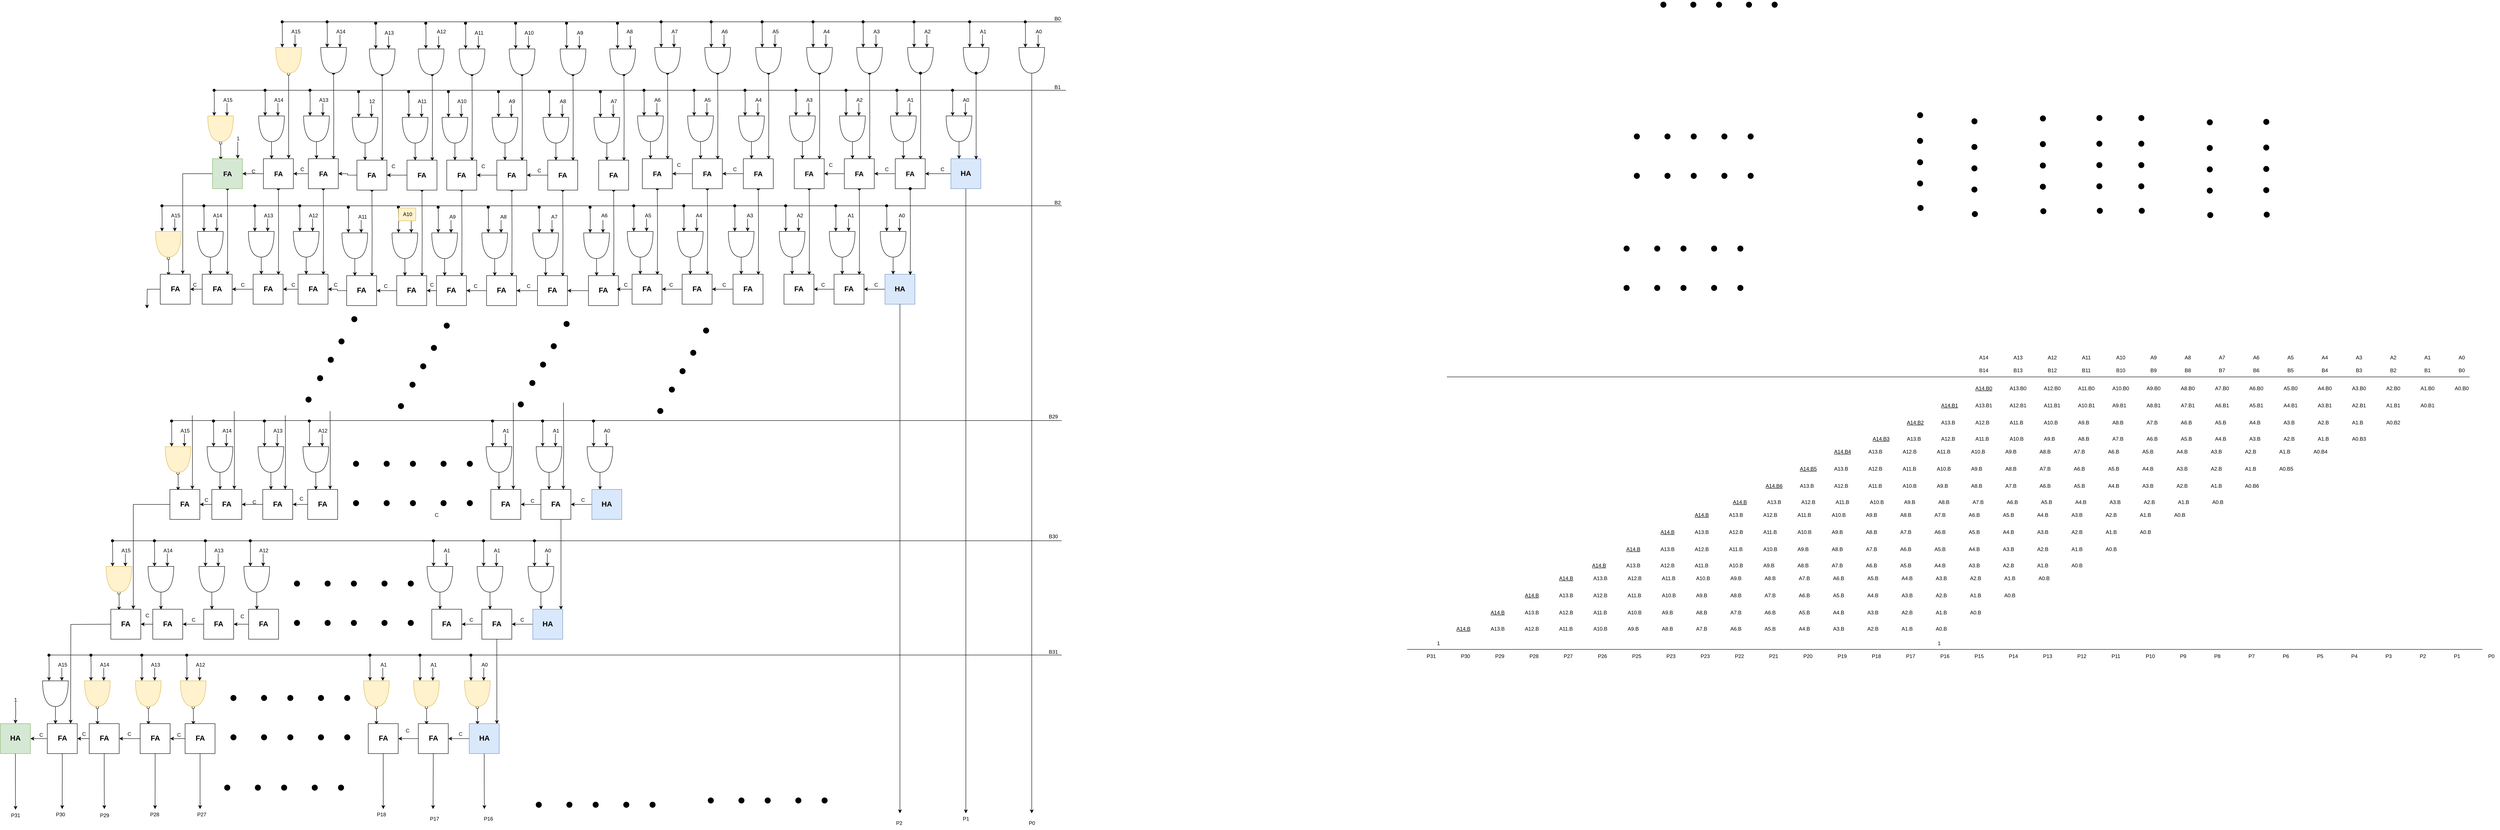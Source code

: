 <mxfile version="24.7.1" type="github">
  <diagram name="Page-1" id="Bcz48vcSh-P0rASuCrQG">
    <mxGraphModel dx="4714" dy="1374" grid="1" gridSize="10" guides="1" tooltips="1" connect="1" arrows="1" fold="1" page="1" pageScale="1" pageWidth="1100" pageHeight="850" math="0" shadow="0">
      <root>
        <mxCell id="0" />
        <mxCell id="1" parent="0" />
        <mxCell id="vBjkKqUcBOy8eqSLdtir-1" value="" style="endArrow=none;html=1;rounded=0;endFill=0;" edge="1" parent="1">
          <mxGeometry width="50" height="50" relative="1" as="geometry">
            <mxPoint x="1080" y="80" as="sourcePoint" />
            <mxPoint x="-740" y="80" as="targetPoint" />
          </mxGeometry>
        </mxCell>
        <mxCell id="vBjkKqUcBOy8eqSLdtir-4" style="edgeStyle=orthogonalEdgeStyle;rounded=0;orthogonalLoop=1;jettySize=auto;html=1;exitX=0;exitY=0.75;exitDx=0;exitDy=0;exitPerimeter=0;entryX=0;entryY=0.75;entryDx=0;entryDy=0;entryPerimeter=0;startArrow=oval;startFill=1;" edge="1" parent="1" target="vBjkKqUcBOy8eqSLdtir-2">
          <mxGeometry relative="1" as="geometry">
            <mxPoint x="994.889" y="80" as="sourcePoint" />
          </mxGeometry>
        </mxCell>
        <mxCell id="vBjkKqUcBOy8eqSLdtir-5" style="edgeStyle=orthogonalEdgeStyle;rounded=0;orthogonalLoop=1;jettySize=auto;html=1;exitX=0;exitY=0.25;exitDx=0;exitDy=0;exitPerimeter=0;entryX=0;entryY=0.25;entryDx=0;entryDy=0;entryPerimeter=0;" edge="1" parent="1" target="vBjkKqUcBOy8eqSLdtir-2">
          <mxGeometry relative="1" as="geometry">
            <mxPoint x="1024.889" y="110" as="sourcePoint" />
          </mxGeometry>
        </mxCell>
        <mxCell id="vBjkKqUcBOy8eqSLdtir-38" style="edgeStyle=orthogonalEdgeStyle;rounded=0;orthogonalLoop=1;jettySize=auto;html=1;exitX=1;exitY=0.5;exitDx=0;exitDy=0;exitPerimeter=0;" edge="1" parent="1" source="vBjkKqUcBOy8eqSLdtir-2">
          <mxGeometry relative="1" as="geometry">
            <mxPoint x="1010" y="1930" as="targetPoint" />
          </mxGeometry>
        </mxCell>
        <mxCell id="vBjkKqUcBOy8eqSLdtir-2" value="" style="shape=or;whiteSpace=wrap;html=1;direction=south;" vertex="1" parent="1">
          <mxGeometry x="980" y="140" width="60" height="60" as="geometry" />
        </mxCell>
        <mxCell id="vBjkKqUcBOy8eqSLdtir-6" value="A0" style="text;html=1;align=center;verticalAlign=middle;resizable=0;points=[];autosize=1;strokeColor=none;fillColor=none;" vertex="1" parent="1">
          <mxGeometry x="1006" y="88" width="40" height="30" as="geometry" />
        </mxCell>
        <mxCell id="vBjkKqUcBOy8eqSLdtir-7" style="edgeStyle=orthogonalEdgeStyle;rounded=0;orthogonalLoop=1;jettySize=auto;html=1;exitX=0;exitY=0.75;exitDx=0;exitDy=0;exitPerimeter=0;entryX=0;entryY=0.75;entryDx=0;entryDy=0;entryPerimeter=0;startArrow=oval;startFill=1;" edge="1" parent="1" target="vBjkKqUcBOy8eqSLdtir-9">
          <mxGeometry relative="1" as="geometry">
            <mxPoint x="864.889" y="80" as="sourcePoint" />
          </mxGeometry>
        </mxCell>
        <mxCell id="vBjkKqUcBOy8eqSLdtir-8" style="edgeStyle=orthogonalEdgeStyle;rounded=0;orthogonalLoop=1;jettySize=auto;html=1;exitX=0;exitY=0.25;exitDx=0;exitDy=0;exitPerimeter=0;entryX=0;entryY=0.25;entryDx=0;entryDy=0;entryPerimeter=0;" edge="1" parent="1" target="vBjkKqUcBOy8eqSLdtir-9">
          <mxGeometry relative="1" as="geometry">
            <mxPoint x="894.889" y="110" as="sourcePoint" />
          </mxGeometry>
        </mxCell>
        <mxCell id="vBjkKqUcBOy8eqSLdtir-9" value="" style="shape=or;whiteSpace=wrap;html=1;direction=south;" vertex="1" parent="1">
          <mxGeometry x="850" y="140" width="60" height="60" as="geometry" />
        </mxCell>
        <mxCell id="vBjkKqUcBOy8eqSLdtir-10" value="A1" style="text;html=1;align=center;verticalAlign=middle;resizable=0;points=[];autosize=1;strokeColor=none;fillColor=none;" vertex="1" parent="1">
          <mxGeometry x="876" y="88" width="40" height="30" as="geometry" />
        </mxCell>
        <mxCell id="vBjkKqUcBOy8eqSLdtir-11" style="edgeStyle=orthogonalEdgeStyle;rounded=0;orthogonalLoop=1;jettySize=auto;html=1;exitX=0;exitY=0.75;exitDx=0;exitDy=0;exitPerimeter=0;entryX=0;entryY=0.75;entryDx=0;entryDy=0;entryPerimeter=0;startArrow=oval;startFill=1;" edge="1" parent="1" target="vBjkKqUcBOy8eqSLdtir-13">
          <mxGeometry relative="1" as="geometry">
            <mxPoint x="734.889" y="80" as="sourcePoint" />
          </mxGeometry>
        </mxCell>
        <mxCell id="vBjkKqUcBOy8eqSLdtir-12" style="edgeStyle=orthogonalEdgeStyle;rounded=0;orthogonalLoop=1;jettySize=auto;html=1;exitX=0;exitY=0.25;exitDx=0;exitDy=0;exitPerimeter=0;entryX=0;entryY=0.25;entryDx=0;entryDy=0;entryPerimeter=0;" edge="1" parent="1" target="vBjkKqUcBOy8eqSLdtir-13">
          <mxGeometry relative="1" as="geometry">
            <mxPoint x="764.889" y="110" as="sourcePoint" />
          </mxGeometry>
        </mxCell>
        <mxCell id="vBjkKqUcBOy8eqSLdtir-13" value="" style="shape=or;whiteSpace=wrap;html=1;direction=south;" vertex="1" parent="1">
          <mxGeometry x="720" y="140" width="60" height="60" as="geometry" />
        </mxCell>
        <mxCell id="vBjkKqUcBOy8eqSLdtir-14" value="A2" style="text;html=1;align=center;verticalAlign=middle;resizable=0;points=[];autosize=1;strokeColor=none;fillColor=none;" vertex="1" parent="1">
          <mxGeometry x="746" y="88" width="40" height="30" as="geometry" />
        </mxCell>
        <mxCell id="vBjkKqUcBOy8eqSLdtir-15" value="" style="endArrow=none;html=1;rounded=0;endFill=0;" edge="1" parent="1">
          <mxGeometry width="50" height="50" relative="1" as="geometry">
            <mxPoint x="1090" y="240" as="sourcePoint" />
            <mxPoint x="-900" y="240" as="targetPoint" />
          </mxGeometry>
        </mxCell>
        <mxCell id="vBjkKqUcBOy8eqSLdtir-16" style="edgeStyle=orthogonalEdgeStyle;rounded=0;orthogonalLoop=1;jettySize=auto;html=1;exitX=0;exitY=0.75;exitDx=0;exitDy=0;exitPerimeter=0;entryX=0;entryY=0.75;entryDx=0;entryDy=0;entryPerimeter=0;startArrow=oval;startFill=1;" edge="1" parent="1" target="vBjkKqUcBOy8eqSLdtir-18">
          <mxGeometry relative="1" as="geometry">
            <mxPoint x="824.889" y="240" as="sourcePoint" />
          </mxGeometry>
        </mxCell>
        <mxCell id="vBjkKqUcBOy8eqSLdtir-17" style="edgeStyle=orthogonalEdgeStyle;rounded=0;orthogonalLoop=1;jettySize=auto;html=1;exitX=0;exitY=0.25;exitDx=0;exitDy=0;exitPerimeter=0;entryX=0;entryY=0.25;entryDx=0;entryDy=0;entryPerimeter=0;" edge="1" parent="1" target="vBjkKqUcBOy8eqSLdtir-18">
          <mxGeometry relative="1" as="geometry">
            <mxPoint x="854.889" y="270" as="sourcePoint" />
          </mxGeometry>
        </mxCell>
        <mxCell id="vBjkKqUcBOy8eqSLdtir-22" style="edgeStyle=orthogonalEdgeStyle;rounded=0;orthogonalLoop=1;jettySize=auto;html=1;exitX=1;exitY=0.5;exitDx=0;exitDy=0;exitPerimeter=0;entryX=0.274;entryY=0.012;entryDx=0;entryDy=0;entryPerimeter=0;" edge="1" parent="1" source="vBjkKqUcBOy8eqSLdtir-18" target="vBjkKqUcBOy8eqSLdtir-20">
          <mxGeometry relative="1" as="geometry">
            <mxPoint x="840.095" y="390" as="targetPoint" />
          </mxGeometry>
        </mxCell>
        <mxCell id="vBjkKqUcBOy8eqSLdtir-18" value="" style="shape=or;whiteSpace=wrap;html=1;direction=south;" vertex="1" parent="1">
          <mxGeometry x="810" y="300" width="60" height="60" as="geometry" />
        </mxCell>
        <mxCell id="vBjkKqUcBOy8eqSLdtir-19" value="A0" style="text;html=1;align=center;verticalAlign=middle;resizable=0;points=[];autosize=1;strokeColor=none;fillColor=none;" vertex="1" parent="1">
          <mxGeometry x="836" y="248" width="40" height="30" as="geometry" />
        </mxCell>
        <mxCell id="vBjkKqUcBOy8eqSLdtir-39" style="edgeStyle=orthogonalEdgeStyle;rounded=0;orthogonalLoop=1;jettySize=auto;html=1;exitX=0.5;exitY=1;exitDx=0;exitDy=0;" edge="1" parent="1" source="vBjkKqUcBOy8eqSLdtir-20">
          <mxGeometry relative="1" as="geometry">
            <mxPoint x="856" y="1930" as="targetPoint" />
            <Array as="points">
              <mxPoint x="856" y="1920" />
              <mxPoint x="856" y="1920" />
            </Array>
          </mxGeometry>
        </mxCell>
        <mxCell id="vBjkKqUcBOy8eqSLdtir-77" style="edgeStyle=orthogonalEdgeStyle;rounded=0;orthogonalLoop=1;jettySize=auto;html=1;exitX=0;exitY=0.5;exitDx=0;exitDy=0;entryX=1;entryY=0.5;entryDx=0;entryDy=0;" edge="1" parent="1" source="vBjkKqUcBOy8eqSLdtir-20" target="vBjkKqUcBOy8eqSLdtir-29">
          <mxGeometry relative="1" as="geometry" />
        </mxCell>
        <mxCell id="vBjkKqUcBOy8eqSLdtir-20" value="&lt;font style=&quot;font-size: 17px;&quot;&gt;&lt;b&gt;HA&lt;/b&gt;&lt;/font&gt;" style="whiteSpace=wrap;html=1;aspect=fixed;fillColor=#dae8fc;strokeColor=#6c8ebf;" vertex="1" parent="1">
          <mxGeometry x="821" y="400" width="70" height="70" as="geometry" />
        </mxCell>
        <mxCell id="vBjkKqUcBOy8eqSLdtir-21" style="edgeStyle=orthogonalEdgeStyle;rounded=0;orthogonalLoop=1;jettySize=auto;html=1;exitX=1;exitY=0.5;exitDx=0;exitDy=0;exitPerimeter=0;entryX=0.844;entryY=0.029;entryDx=0;entryDy=0;entryPerimeter=0;startArrow=oval;startFill=1;" edge="1" parent="1" source="vBjkKqUcBOy8eqSLdtir-9" target="vBjkKqUcBOy8eqSLdtir-20">
          <mxGeometry relative="1" as="geometry" />
        </mxCell>
        <mxCell id="vBjkKqUcBOy8eqSLdtir-23" style="edgeStyle=orthogonalEdgeStyle;rounded=0;orthogonalLoop=1;jettySize=auto;html=1;exitX=0;exitY=0.75;exitDx=0;exitDy=0;exitPerimeter=0;entryX=0;entryY=0.75;entryDx=0;entryDy=0;entryPerimeter=0;startArrow=oval;startFill=1;" edge="1" target="vBjkKqUcBOy8eqSLdtir-27" parent="1">
          <mxGeometry relative="1" as="geometry">
            <mxPoint x="694.889" y="240" as="sourcePoint" />
          </mxGeometry>
        </mxCell>
        <mxCell id="vBjkKqUcBOy8eqSLdtir-24" style="edgeStyle=orthogonalEdgeStyle;rounded=0;orthogonalLoop=1;jettySize=auto;html=1;exitX=0;exitY=0.25;exitDx=0;exitDy=0;exitPerimeter=0;entryX=0;entryY=0.25;entryDx=0;entryDy=0;entryPerimeter=0;" edge="1" target="vBjkKqUcBOy8eqSLdtir-27" parent="1">
          <mxGeometry relative="1" as="geometry">
            <mxPoint x="724.889" y="270" as="sourcePoint" />
          </mxGeometry>
        </mxCell>
        <mxCell id="vBjkKqUcBOy8eqSLdtir-25" style="edgeStyle=orthogonalEdgeStyle;rounded=0;orthogonalLoop=1;jettySize=auto;html=1;exitX=1;exitY=0.5;exitDx=0;exitDy=0;exitPerimeter=0;entryX=0.274;entryY=0.012;entryDx=0;entryDy=0;entryPerimeter=0;" edge="1" source="vBjkKqUcBOy8eqSLdtir-27" target="vBjkKqUcBOy8eqSLdtir-29" parent="1">
          <mxGeometry relative="1" as="geometry">
            <mxPoint x="710.095" y="390" as="targetPoint" />
          </mxGeometry>
        </mxCell>
        <mxCell id="vBjkKqUcBOy8eqSLdtir-26" style="edgeStyle=orthogonalEdgeStyle;rounded=0;orthogonalLoop=1;jettySize=auto;html=1;exitX=1;exitY=0.5;exitDx=0;exitDy=0;exitPerimeter=0;entryX=0.844;entryY=0.029;entryDx=0;entryDy=0;entryPerimeter=0;startArrow=oval;startFill=1;" edge="1" target="vBjkKqUcBOy8eqSLdtir-29" parent="1">
          <mxGeometry relative="1" as="geometry">
            <mxPoint x="750" y="200" as="sourcePoint" />
          </mxGeometry>
        </mxCell>
        <mxCell id="vBjkKqUcBOy8eqSLdtir-27" value="" style="shape=or;whiteSpace=wrap;html=1;direction=south;" vertex="1" parent="1">
          <mxGeometry x="680" y="300" width="60" height="60" as="geometry" />
        </mxCell>
        <mxCell id="vBjkKqUcBOy8eqSLdtir-28" value="A1" style="text;html=1;align=center;verticalAlign=middle;resizable=0;points=[];autosize=1;strokeColor=none;fillColor=none;" vertex="1" parent="1">
          <mxGeometry x="706" y="248" width="40" height="30" as="geometry" />
        </mxCell>
        <mxCell id="vBjkKqUcBOy8eqSLdtir-78" style="edgeStyle=orthogonalEdgeStyle;rounded=0;orthogonalLoop=1;jettySize=auto;html=1;exitX=0;exitY=0.5;exitDx=0;exitDy=0;entryX=1;entryY=0.5;entryDx=0;entryDy=0;" edge="1" parent="1" source="vBjkKqUcBOy8eqSLdtir-29" target="vBjkKqUcBOy8eqSLdtir-55">
          <mxGeometry relative="1" as="geometry" />
        </mxCell>
        <mxCell id="vBjkKqUcBOy8eqSLdtir-29" value="&lt;font style=&quot;font-size: 16px;&quot;&gt;&lt;b&gt;FA&lt;/b&gt;&lt;/font&gt;" style="whiteSpace=wrap;html=1;aspect=fixed;" vertex="1" parent="1">
          <mxGeometry x="691" y="400" width="70" height="70" as="geometry" />
        </mxCell>
        <mxCell id="vBjkKqUcBOy8eqSLdtir-30" value="" style="endArrow=none;html=1;rounded=0;endFill=0;" edge="1" parent="1">
          <mxGeometry width="50" height="50" relative="1" as="geometry">
            <mxPoint x="1080" y="510" as="sourcePoint" />
            <mxPoint x="-1020" y="510" as="targetPoint" />
          </mxGeometry>
        </mxCell>
        <mxCell id="vBjkKqUcBOy8eqSLdtir-31" style="edgeStyle=orthogonalEdgeStyle;rounded=0;orthogonalLoop=1;jettySize=auto;html=1;exitX=0;exitY=0.75;exitDx=0;exitDy=0;exitPerimeter=0;entryX=0;entryY=0.75;entryDx=0;entryDy=0;entryPerimeter=0;startArrow=oval;startFill=1;" edge="1" target="vBjkKqUcBOy8eqSLdtir-34" parent="1">
          <mxGeometry relative="1" as="geometry">
            <mxPoint x="670.889" y="510" as="sourcePoint" />
          </mxGeometry>
        </mxCell>
        <mxCell id="vBjkKqUcBOy8eqSLdtir-32" style="edgeStyle=orthogonalEdgeStyle;rounded=0;orthogonalLoop=1;jettySize=auto;html=1;exitX=0;exitY=0.25;exitDx=0;exitDy=0;exitPerimeter=0;entryX=0;entryY=0.25;entryDx=0;entryDy=0;entryPerimeter=0;" edge="1" target="vBjkKqUcBOy8eqSLdtir-34" parent="1">
          <mxGeometry relative="1" as="geometry">
            <mxPoint x="700.889" y="540" as="sourcePoint" />
          </mxGeometry>
        </mxCell>
        <mxCell id="vBjkKqUcBOy8eqSLdtir-33" style="edgeStyle=orthogonalEdgeStyle;rounded=0;orthogonalLoop=1;jettySize=auto;html=1;exitX=1;exitY=0.5;exitDx=0;exitDy=0;exitPerimeter=0;entryX=0.274;entryY=0.012;entryDx=0;entryDy=0;entryPerimeter=0;" edge="1" source="vBjkKqUcBOy8eqSLdtir-34" target="vBjkKqUcBOy8eqSLdtir-36" parent="1">
          <mxGeometry relative="1" as="geometry">
            <mxPoint x="686.095" y="660" as="targetPoint" />
          </mxGeometry>
        </mxCell>
        <mxCell id="vBjkKqUcBOy8eqSLdtir-34" value="" style="shape=or;whiteSpace=wrap;html=1;direction=south;" vertex="1" parent="1">
          <mxGeometry x="656" y="570" width="60" height="60" as="geometry" />
        </mxCell>
        <mxCell id="vBjkKqUcBOy8eqSLdtir-40" style="edgeStyle=orthogonalEdgeStyle;rounded=0;orthogonalLoop=1;jettySize=auto;html=1;exitX=0.5;exitY=1;exitDx=0;exitDy=0;" edge="1" parent="1" source="vBjkKqUcBOy8eqSLdtir-36">
          <mxGeometry relative="1" as="geometry">
            <mxPoint x="702" y="1930" as="targetPoint" />
          </mxGeometry>
        </mxCell>
        <mxCell id="vBjkKqUcBOy8eqSLdtir-79" style="edgeStyle=orthogonalEdgeStyle;rounded=0;orthogonalLoop=1;jettySize=auto;html=1;exitX=0;exitY=0.5;exitDx=0;exitDy=0;entryX=1;entryY=0.5;entryDx=0;entryDy=0;" edge="1" parent="1" source="vBjkKqUcBOy8eqSLdtir-36" target="vBjkKqUcBOy8eqSLdtir-58">
          <mxGeometry relative="1" as="geometry" />
        </mxCell>
        <mxCell id="vBjkKqUcBOy8eqSLdtir-36" value="&lt;font style=&quot;font-size: 17px;&quot;&gt;&lt;b&gt;HA&lt;/b&gt;&lt;/font&gt;" style="whiteSpace=wrap;html=1;aspect=fixed;fillColor=#dae8fc;strokeColor=#6c8ebf;" vertex="1" parent="1">
          <mxGeometry x="667" y="670" width="70" height="70" as="geometry" />
        </mxCell>
        <mxCell id="vBjkKqUcBOy8eqSLdtir-37" style="edgeStyle=orthogonalEdgeStyle;rounded=0;orthogonalLoop=1;jettySize=auto;html=1;exitX=1;exitY=0.5;exitDx=0;exitDy=0;exitPerimeter=0;entryX=0.844;entryY=0.029;entryDx=0;entryDy=0;entryPerimeter=0;startArrow=oval;startFill=1;" edge="1" target="vBjkKqUcBOy8eqSLdtir-36" parent="1">
          <mxGeometry relative="1" as="geometry">
            <mxPoint x="726" y="470" as="sourcePoint" />
          </mxGeometry>
        </mxCell>
        <mxCell id="vBjkKqUcBOy8eqSLdtir-41" style="edgeStyle=orthogonalEdgeStyle;rounded=0;orthogonalLoop=1;jettySize=auto;html=1;exitX=0;exitY=0.75;exitDx=0;exitDy=0;exitPerimeter=0;entryX=0;entryY=0.75;entryDx=0;entryDy=0;entryPerimeter=0;startArrow=oval;startFill=1;" edge="1" target="vBjkKqUcBOy8eqSLdtir-51" parent="1">
          <mxGeometry relative="1" as="geometry">
            <mxPoint x="615.889" y="80" as="sourcePoint" />
          </mxGeometry>
        </mxCell>
        <mxCell id="vBjkKqUcBOy8eqSLdtir-42" style="edgeStyle=orthogonalEdgeStyle;rounded=0;orthogonalLoop=1;jettySize=auto;html=1;exitX=0;exitY=0.25;exitDx=0;exitDy=0;exitPerimeter=0;entryX=0;entryY=0.25;entryDx=0;entryDy=0;entryPerimeter=0;" edge="1" target="vBjkKqUcBOy8eqSLdtir-51" parent="1">
          <mxGeometry relative="1" as="geometry">
            <mxPoint x="645.889" y="110" as="sourcePoint" />
          </mxGeometry>
        </mxCell>
        <mxCell id="vBjkKqUcBOy8eqSLdtir-43" style="edgeStyle=orthogonalEdgeStyle;rounded=0;orthogonalLoop=1;jettySize=auto;html=1;exitX=0;exitY=0.75;exitDx=0;exitDy=0;exitPerimeter=0;entryX=0;entryY=0.75;entryDx=0;entryDy=0;entryPerimeter=0;startArrow=oval;startFill=1;" edge="1" target="vBjkKqUcBOy8eqSLdtir-53" parent="1">
          <mxGeometry relative="1" as="geometry">
            <mxPoint x="575.889" y="240" as="sourcePoint" />
          </mxGeometry>
        </mxCell>
        <mxCell id="vBjkKqUcBOy8eqSLdtir-44" style="edgeStyle=orthogonalEdgeStyle;rounded=0;orthogonalLoop=1;jettySize=auto;html=1;exitX=0;exitY=0.25;exitDx=0;exitDy=0;exitPerimeter=0;entryX=0;entryY=0.25;entryDx=0;entryDy=0;entryPerimeter=0;" edge="1" target="vBjkKqUcBOy8eqSLdtir-53" parent="1">
          <mxGeometry relative="1" as="geometry">
            <mxPoint x="605.889" y="270" as="sourcePoint" />
          </mxGeometry>
        </mxCell>
        <mxCell id="vBjkKqUcBOy8eqSLdtir-45" style="edgeStyle=orthogonalEdgeStyle;rounded=0;orthogonalLoop=1;jettySize=auto;html=1;exitX=1;exitY=0.5;exitDx=0;exitDy=0;exitPerimeter=0;entryX=0.274;entryY=0.012;entryDx=0;entryDy=0;entryPerimeter=0;" edge="1" source="vBjkKqUcBOy8eqSLdtir-53" target="vBjkKqUcBOy8eqSLdtir-55" parent="1">
          <mxGeometry relative="1" as="geometry">
            <mxPoint x="591.095" y="390" as="targetPoint" />
          </mxGeometry>
        </mxCell>
        <mxCell id="vBjkKqUcBOy8eqSLdtir-46" style="edgeStyle=orthogonalEdgeStyle;rounded=0;orthogonalLoop=1;jettySize=auto;html=1;exitX=1;exitY=0.5;exitDx=0;exitDy=0;exitPerimeter=0;entryX=0.844;entryY=0.029;entryDx=0;entryDy=0;entryPerimeter=0;startArrow=oval;startFill=1;" edge="1" target="vBjkKqUcBOy8eqSLdtir-55" parent="1">
          <mxGeometry relative="1" as="geometry">
            <mxPoint x="631" y="200" as="sourcePoint" />
          </mxGeometry>
        </mxCell>
        <mxCell id="vBjkKqUcBOy8eqSLdtir-47" style="edgeStyle=orthogonalEdgeStyle;rounded=0;orthogonalLoop=1;jettySize=auto;html=1;exitX=0;exitY=0.75;exitDx=0;exitDy=0;exitPerimeter=0;entryX=0;entryY=0.75;entryDx=0;entryDy=0;entryPerimeter=0;startArrow=oval;startFill=1;" edge="1" target="vBjkKqUcBOy8eqSLdtir-56" parent="1">
          <mxGeometry relative="1" as="geometry">
            <mxPoint x="551.889" y="510" as="sourcePoint" />
          </mxGeometry>
        </mxCell>
        <mxCell id="vBjkKqUcBOy8eqSLdtir-48" style="edgeStyle=orthogonalEdgeStyle;rounded=0;orthogonalLoop=1;jettySize=auto;html=1;exitX=0;exitY=0.25;exitDx=0;exitDy=0;exitPerimeter=0;entryX=0;entryY=0.25;entryDx=0;entryDy=0;entryPerimeter=0;" edge="1" target="vBjkKqUcBOy8eqSLdtir-56" parent="1">
          <mxGeometry relative="1" as="geometry">
            <mxPoint x="581.889" y="540" as="sourcePoint" />
          </mxGeometry>
        </mxCell>
        <mxCell id="vBjkKqUcBOy8eqSLdtir-49" style="edgeStyle=orthogonalEdgeStyle;rounded=0;orthogonalLoop=1;jettySize=auto;html=1;exitX=1;exitY=0.5;exitDx=0;exitDy=0;exitPerimeter=0;entryX=0.274;entryY=0.012;entryDx=0;entryDy=0;entryPerimeter=0;" edge="1" source="vBjkKqUcBOy8eqSLdtir-56" target="vBjkKqUcBOy8eqSLdtir-58" parent="1">
          <mxGeometry relative="1" as="geometry">
            <mxPoint x="567.095" y="660" as="targetPoint" />
          </mxGeometry>
        </mxCell>
        <mxCell id="vBjkKqUcBOy8eqSLdtir-50" style="edgeStyle=orthogonalEdgeStyle;rounded=0;orthogonalLoop=1;jettySize=auto;html=1;exitX=1;exitY=0.5;exitDx=0;exitDy=0;exitPerimeter=0;entryX=0.844;entryY=0.029;entryDx=0;entryDy=0;entryPerimeter=0;startArrow=oval;startFill=1;" edge="1" target="vBjkKqUcBOy8eqSLdtir-58" parent="1">
          <mxGeometry relative="1" as="geometry">
            <mxPoint x="607" y="470" as="sourcePoint" />
          </mxGeometry>
        </mxCell>
        <mxCell id="vBjkKqUcBOy8eqSLdtir-51" value="" style="shape=or;whiteSpace=wrap;html=1;direction=south;" vertex="1" parent="1">
          <mxGeometry x="601" y="140" width="60" height="60" as="geometry" />
        </mxCell>
        <mxCell id="vBjkKqUcBOy8eqSLdtir-52" value="A3" style="text;html=1;align=center;verticalAlign=middle;resizable=0;points=[];autosize=1;strokeColor=none;fillColor=none;" vertex="1" parent="1">
          <mxGeometry x="627" y="88" width="40" height="30" as="geometry" />
        </mxCell>
        <mxCell id="vBjkKqUcBOy8eqSLdtir-53" value="" style="shape=or;whiteSpace=wrap;html=1;direction=south;" vertex="1" parent="1">
          <mxGeometry x="561" y="300" width="60" height="60" as="geometry" />
        </mxCell>
        <mxCell id="vBjkKqUcBOy8eqSLdtir-54" value="A2" style="text;html=1;align=center;verticalAlign=middle;resizable=0;points=[];autosize=1;strokeColor=none;fillColor=none;" vertex="1" parent="1">
          <mxGeometry x="587" y="248" width="40" height="30" as="geometry" />
        </mxCell>
        <mxCell id="vBjkKqUcBOy8eqSLdtir-643" style="edgeStyle=orthogonalEdgeStyle;rounded=0;orthogonalLoop=1;jettySize=auto;html=1;exitX=0;exitY=0.5;exitDx=0;exitDy=0;entryX=1;entryY=0.5;entryDx=0;entryDy=0;" edge="1" parent="1" source="vBjkKqUcBOy8eqSLdtir-55" target="vBjkKqUcBOy8eqSLdtir-116">
          <mxGeometry relative="1" as="geometry" />
        </mxCell>
        <mxCell id="vBjkKqUcBOy8eqSLdtir-55" value="&lt;font style=&quot;font-size: 16px;&quot;&gt;&lt;b&gt;FA&lt;/b&gt;&lt;/font&gt;" style="whiteSpace=wrap;html=1;aspect=fixed;" vertex="1" parent="1">
          <mxGeometry x="572" y="400" width="70" height="70" as="geometry" />
        </mxCell>
        <mxCell id="vBjkKqUcBOy8eqSLdtir-56" value="" style="shape=or;whiteSpace=wrap;html=1;direction=south;" vertex="1" parent="1">
          <mxGeometry x="537" y="570" width="60" height="60" as="geometry" />
        </mxCell>
        <mxCell id="vBjkKqUcBOy8eqSLdtir-644" style="edgeStyle=orthogonalEdgeStyle;rounded=0;orthogonalLoop=1;jettySize=auto;html=1;exitX=0;exitY=0.5;exitDx=0;exitDy=0;entryX=1;entryY=0.5;entryDx=0;entryDy=0;" edge="1" parent="1" source="vBjkKqUcBOy8eqSLdtir-58" target="vBjkKqUcBOy8eqSLdtir-119">
          <mxGeometry relative="1" as="geometry" />
        </mxCell>
        <mxCell id="vBjkKqUcBOy8eqSLdtir-58" value="&lt;font style=&quot;font-size: 17px;&quot;&gt;&lt;b&gt;FA&lt;/b&gt;&lt;/font&gt;" style="whiteSpace=wrap;html=1;aspect=fixed;" vertex="1" parent="1">
          <mxGeometry x="548" y="670" width="70" height="70" as="geometry" />
        </mxCell>
        <mxCell id="vBjkKqUcBOy8eqSLdtir-80" value="C" style="text;html=1;align=center;verticalAlign=middle;resizable=0;points=[];autosize=1;strokeColor=none;fillColor=none;" vertex="1" parent="1">
          <mxGeometry x="786" y="410" width="30" height="30" as="geometry" />
        </mxCell>
        <mxCell id="vBjkKqUcBOy8eqSLdtir-82" value="C" style="text;html=1;align=center;verticalAlign=middle;resizable=0;points=[];autosize=1;strokeColor=none;fillColor=none;" vertex="1" parent="1">
          <mxGeometry x="656" y="410" width="30" height="30" as="geometry" />
        </mxCell>
        <mxCell id="vBjkKqUcBOy8eqSLdtir-83" value="C" style="text;html=1;align=center;verticalAlign=middle;resizable=0;points=[];autosize=1;strokeColor=none;fillColor=none;" vertex="1" parent="1">
          <mxGeometry x="631" y="680" width="30" height="30" as="geometry" />
        </mxCell>
        <mxCell id="vBjkKqUcBOy8eqSLdtir-102" style="edgeStyle=orthogonalEdgeStyle;rounded=0;orthogonalLoop=1;jettySize=auto;html=1;exitX=0;exitY=0.75;exitDx=0;exitDy=0;exitPerimeter=0;entryX=0;entryY=0.75;entryDx=0;entryDy=0;entryPerimeter=0;startArrow=oval;startFill=1;" edge="1" parent="1" target="vBjkKqUcBOy8eqSLdtir-112">
          <mxGeometry relative="1" as="geometry">
            <mxPoint x="498.889" y="80" as="sourcePoint" />
          </mxGeometry>
        </mxCell>
        <mxCell id="vBjkKqUcBOy8eqSLdtir-103" style="edgeStyle=orthogonalEdgeStyle;rounded=0;orthogonalLoop=1;jettySize=auto;html=1;exitX=0;exitY=0.25;exitDx=0;exitDy=0;exitPerimeter=0;entryX=0;entryY=0.25;entryDx=0;entryDy=0;entryPerimeter=0;" edge="1" parent="1" target="vBjkKqUcBOy8eqSLdtir-112">
          <mxGeometry relative="1" as="geometry">
            <mxPoint x="528.889" y="110" as="sourcePoint" />
          </mxGeometry>
        </mxCell>
        <mxCell id="vBjkKqUcBOy8eqSLdtir-104" style="edgeStyle=orthogonalEdgeStyle;rounded=0;orthogonalLoop=1;jettySize=auto;html=1;exitX=0;exitY=0.75;exitDx=0;exitDy=0;exitPerimeter=0;entryX=0;entryY=0.75;entryDx=0;entryDy=0;entryPerimeter=0;startArrow=oval;startFill=1;" edge="1" parent="1" target="vBjkKqUcBOy8eqSLdtir-114">
          <mxGeometry relative="1" as="geometry">
            <mxPoint x="458.889" y="240" as="sourcePoint" />
          </mxGeometry>
        </mxCell>
        <mxCell id="vBjkKqUcBOy8eqSLdtir-105" style="edgeStyle=orthogonalEdgeStyle;rounded=0;orthogonalLoop=1;jettySize=auto;html=1;exitX=0;exitY=0.25;exitDx=0;exitDy=0;exitPerimeter=0;entryX=0;entryY=0.25;entryDx=0;entryDy=0;entryPerimeter=0;" edge="1" parent="1" target="vBjkKqUcBOy8eqSLdtir-114">
          <mxGeometry relative="1" as="geometry">
            <mxPoint x="488.889" y="270" as="sourcePoint" />
          </mxGeometry>
        </mxCell>
        <mxCell id="vBjkKqUcBOy8eqSLdtir-106" style="edgeStyle=orthogonalEdgeStyle;rounded=0;orthogonalLoop=1;jettySize=auto;html=1;exitX=1;exitY=0.5;exitDx=0;exitDy=0;exitPerimeter=0;entryX=0.274;entryY=0.012;entryDx=0;entryDy=0;entryPerimeter=0;" edge="1" parent="1" source="vBjkKqUcBOy8eqSLdtir-114" target="vBjkKqUcBOy8eqSLdtir-116">
          <mxGeometry relative="1" as="geometry">
            <mxPoint x="474.095" y="390" as="targetPoint" />
          </mxGeometry>
        </mxCell>
        <mxCell id="vBjkKqUcBOy8eqSLdtir-107" style="edgeStyle=orthogonalEdgeStyle;rounded=0;orthogonalLoop=1;jettySize=auto;html=1;exitX=1;exitY=0.5;exitDx=0;exitDy=0;exitPerimeter=0;entryX=0.844;entryY=0.029;entryDx=0;entryDy=0;entryPerimeter=0;startArrow=oval;startFill=1;" edge="1" parent="1" target="vBjkKqUcBOy8eqSLdtir-116">
          <mxGeometry relative="1" as="geometry">
            <mxPoint x="514" y="200" as="sourcePoint" />
          </mxGeometry>
        </mxCell>
        <mxCell id="vBjkKqUcBOy8eqSLdtir-108" style="edgeStyle=orthogonalEdgeStyle;rounded=0;orthogonalLoop=1;jettySize=auto;html=1;exitX=0;exitY=0.75;exitDx=0;exitDy=0;exitPerimeter=0;entryX=0;entryY=0.75;entryDx=0;entryDy=0;entryPerimeter=0;startArrow=oval;startFill=1;" edge="1" parent="1" target="vBjkKqUcBOy8eqSLdtir-117">
          <mxGeometry relative="1" as="geometry">
            <mxPoint x="434.889" y="510" as="sourcePoint" />
          </mxGeometry>
        </mxCell>
        <mxCell id="vBjkKqUcBOy8eqSLdtir-109" style="edgeStyle=orthogonalEdgeStyle;rounded=0;orthogonalLoop=1;jettySize=auto;html=1;exitX=0;exitY=0.25;exitDx=0;exitDy=0;exitPerimeter=0;entryX=0;entryY=0.25;entryDx=0;entryDy=0;entryPerimeter=0;" edge="1" parent="1" target="vBjkKqUcBOy8eqSLdtir-117">
          <mxGeometry relative="1" as="geometry">
            <mxPoint x="464.889" y="540" as="sourcePoint" />
          </mxGeometry>
        </mxCell>
        <mxCell id="vBjkKqUcBOy8eqSLdtir-110" style="edgeStyle=orthogonalEdgeStyle;rounded=0;orthogonalLoop=1;jettySize=auto;html=1;exitX=1;exitY=0.5;exitDx=0;exitDy=0;exitPerimeter=0;entryX=0.274;entryY=0.012;entryDx=0;entryDy=0;entryPerimeter=0;" edge="1" parent="1" source="vBjkKqUcBOy8eqSLdtir-117" target="vBjkKqUcBOy8eqSLdtir-119">
          <mxGeometry relative="1" as="geometry">
            <mxPoint x="450.095" y="660" as="targetPoint" />
          </mxGeometry>
        </mxCell>
        <mxCell id="vBjkKqUcBOy8eqSLdtir-111" style="edgeStyle=orthogonalEdgeStyle;rounded=0;orthogonalLoop=1;jettySize=auto;html=1;exitX=1;exitY=0.5;exitDx=0;exitDy=0;exitPerimeter=0;entryX=0.844;entryY=0.029;entryDx=0;entryDy=0;entryPerimeter=0;startArrow=oval;startFill=1;" edge="1" parent="1" target="vBjkKqUcBOy8eqSLdtir-119">
          <mxGeometry relative="1" as="geometry">
            <mxPoint x="490" y="470" as="sourcePoint" />
          </mxGeometry>
        </mxCell>
        <mxCell id="vBjkKqUcBOy8eqSLdtir-112" value="" style="shape=or;whiteSpace=wrap;html=1;direction=south;" vertex="1" parent="1">
          <mxGeometry x="484" y="140" width="60" height="60" as="geometry" />
        </mxCell>
        <mxCell id="vBjkKqUcBOy8eqSLdtir-113" value="A4" style="text;html=1;align=center;verticalAlign=middle;resizable=0;points=[];autosize=1;strokeColor=none;fillColor=none;" vertex="1" parent="1">
          <mxGeometry x="510" y="88" width="40" height="30" as="geometry" />
        </mxCell>
        <mxCell id="vBjkKqUcBOy8eqSLdtir-114" value="" style="shape=or;whiteSpace=wrap;html=1;direction=south;" vertex="1" parent="1">
          <mxGeometry x="444" y="300" width="60" height="60" as="geometry" />
        </mxCell>
        <mxCell id="vBjkKqUcBOy8eqSLdtir-115" value="A3" style="text;html=1;align=center;verticalAlign=middle;resizable=0;points=[];autosize=1;strokeColor=none;fillColor=none;" vertex="1" parent="1">
          <mxGeometry x="470" y="248" width="40" height="30" as="geometry" />
        </mxCell>
        <mxCell id="vBjkKqUcBOy8eqSLdtir-116" value="&lt;font style=&quot;font-size: 16px;&quot;&gt;&lt;b&gt;FA&lt;/b&gt;&lt;/font&gt;" style="whiteSpace=wrap;html=1;aspect=fixed;" vertex="1" parent="1">
          <mxGeometry x="455" y="400" width="70" height="70" as="geometry" />
        </mxCell>
        <mxCell id="vBjkKqUcBOy8eqSLdtir-117" value="" style="shape=or;whiteSpace=wrap;html=1;direction=south;" vertex="1" parent="1">
          <mxGeometry x="420" y="570" width="60" height="60" as="geometry" />
        </mxCell>
        <mxCell id="vBjkKqUcBOy8eqSLdtir-119" value="&lt;font style=&quot;font-size: 17px;&quot;&gt;&lt;b&gt;FA&lt;/b&gt;&lt;/font&gt;" style="whiteSpace=wrap;html=1;aspect=fixed;" vertex="1" parent="1">
          <mxGeometry x="431" y="670" width="70" height="70" as="geometry" />
        </mxCell>
        <mxCell id="vBjkKqUcBOy8eqSLdtir-120" style="edgeStyle=orthogonalEdgeStyle;rounded=0;orthogonalLoop=1;jettySize=auto;html=1;exitX=0;exitY=0.75;exitDx=0;exitDy=0;exitPerimeter=0;entryX=0;entryY=0.75;entryDx=0;entryDy=0;entryPerimeter=0;startArrow=oval;startFill=1;" edge="1" parent="1" target="vBjkKqUcBOy8eqSLdtir-130">
          <mxGeometry relative="1" as="geometry">
            <mxPoint x="-741.611" y="80" as="sourcePoint" />
          </mxGeometry>
        </mxCell>
        <mxCell id="vBjkKqUcBOy8eqSLdtir-121" style="edgeStyle=orthogonalEdgeStyle;rounded=0;orthogonalLoop=1;jettySize=auto;html=1;exitX=0;exitY=0.25;exitDx=0;exitDy=0;exitPerimeter=0;entryX=0;entryY=0.25;entryDx=0;entryDy=0;entryPerimeter=0;" edge="1" parent="1" target="vBjkKqUcBOy8eqSLdtir-130">
          <mxGeometry relative="1" as="geometry">
            <mxPoint x="-711.611" y="110" as="sourcePoint" />
          </mxGeometry>
        </mxCell>
        <mxCell id="vBjkKqUcBOy8eqSLdtir-122" style="edgeStyle=orthogonalEdgeStyle;rounded=0;orthogonalLoop=1;jettySize=auto;html=1;exitX=0;exitY=0.75;exitDx=0;exitDy=0;exitPerimeter=0;entryX=0;entryY=0.75;entryDx=0;entryDy=0;entryPerimeter=0;startArrow=oval;startFill=1;" edge="1" parent="1" target="vBjkKqUcBOy8eqSLdtir-132">
          <mxGeometry relative="1" as="geometry">
            <mxPoint x="-781.611" y="240" as="sourcePoint" />
          </mxGeometry>
        </mxCell>
        <mxCell id="vBjkKqUcBOy8eqSLdtir-123" style="edgeStyle=orthogonalEdgeStyle;rounded=0;orthogonalLoop=1;jettySize=auto;html=1;exitX=0;exitY=0.25;exitDx=0;exitDy=0;exitPerimeter=0;entryX=0;entryY=0.25;entryDx=0;entryDy=0;entryPerimeter=0;" edge="1" parent="1" target="vBjkKqUcBOy8eqSLdtir-132">
          <mxGeometry relative="1" as="geometry">
            <mxPoint x="-751.611" y="270" as="sourcePoint" />
          </mxGeometry>
        </mxCell>
        <mxCell id="vBjkKqUcBOy8eqSLdtir-124" style="edgeStyle=orthogonalEdgeStyle;rounded=0;orthogonalLoop=1;jettySize=auto;html=1;exitX=1;exitY=0.5;exitDx=0;exitDy=0;exitPerimeter=0;entryX=0.274;entryY=0.012;entryDx=0;entryDy=0;entryPerimeter=0;" edge="1" parent="1" source="vBjkKqUcBOy8eqSLdtir-132" target="vBjkKqUcBOy8eqSLdtir-134">
          <mxGeometry relative="1" as="geometry">
            <mxPoint x="-766.405" y="390" as="targetPoint" />
          </mxGeometry>
        </mxCell>
        <mxCell id="vBjkKqUcBOy8eqSLdtir-125" style="edgeStyle=orthogonalEdgeStyle;rounded=0;orthogonalLoop=1;jettySize=auto;html=1;exitX=1;exitY=0.5;exitDx=0;exitDy=0;exitPerimeter=0;entryX=0.843;entryY=-0.031;entryDx=0;entryDy=0;entryPerimeter=0;startArrow=oval;startFill=0;" edge="1" parent="1">
          <mxGeometry relative="1" as="geometry">
            <mxPoint x="-726.5" y="202" as="sourcePoint" />
            <mxPoint x="-726.49" y="399.83" as="targetPoint" />
          </mxGeometry>
        </mxCell>
        <mxCell id="vBjkKqUcBOy8eqSLdtir-126" style="edgeStyle=orthogonalEdgeStyle;rounded=0;orthogonalLoop=1;jettySize=auto;html=1;exitX=0;exitY=0.75;exitDx=0;exitDy=0;exitPerimeter=0;entryX=0;entryY=0.75;entryDx=0;entryDy=0;entryPerimeter=0;startArrow=oval;startFill=1;" edge="1" parent="1" target="vBjkKqUcBOy8eqSLdtir-135">
          <mxGeometry relative="1" as="geometry">
            <mxPoint x="-805.611" y="510" as="sourcePoint" />
          </mxGeometry>
        </mxCell>
        <mxCell id="vBjkKqUcBOy8eqSLdtir-127" style="edgeStyle=orthogonalEdgeStyle;rounded=0;orthogonalLoop=1;jettySize=auto;html=1;exitX=0;exitY=0.25;exitDx=0;exitDy=0;exitPerimeter=0;entryX=0;entryY=0.25;entryDx=0;entryDy=0;entryPerimeter=0;" edge="1" parent="1" target="vBjkKqUcBOy8eqSLdtir-135">
          <mxGeometry relative="1" as="geometry">
            <mxPoint x="-775.611" y="540" as="sourcePoint" />
          </mxGeometry>
        </mxCell>
        <mxCell id="vBjkKqUcBOy8eqSLdtir-128" style="edgeStyle=orthogonalEdgeStyle;rounded=0;orthogonalLoop=1;jettySize=auto;html=1;exitX=1;exitY=0.5;exitDx=0;exitDy=0;exitPerimeter=0;entryX=0.274;entryY=0.012;entryDx=0;entryDy=0;entryPerimeter=0;" edge="1" parent="1" source="vBjkKqUcBOy8eqSLdtir-135" target="vBjkKqUcBOy8eqSLdtir-137">
          <mxGeometry relative="1" as="geometry">
            <mxPoint x="-790.405" y="660" as="targetPoint" />
          </mxGeometry>
        </mxCell>
        <mxCell id="vBjkKqUcBOy8eqSLdtir-129" style="edgeStyle=orthogonalEdgeStyle;rounded=0;orthogonalLoop=1;jettySize=auto;html=1;exitX=1;exitY=0.5;exitDx=0;exitDy=0;exitPerimeter=0;entryX=0.844;entryY=0.029;entryDx=0;entryDy=0;entryPerimeter=0;startArrow=oval;startFill=1;" edge="1" parent="1" target="vBjkKqUcBOy8eqSLdtir-137">
          <mxGeometry relative="1" as="geometry">
            <mxPoint x="-750.5" y="470" as="sourcePoint" />
          </mxGeometry>
        </mxCell>
        <mxCell id="vBjkKqUcBOy8eqSLdtir-130" value="" style="shape=or;whiteSpace=wrap;html=1;direction=south;fillColor=#fff2cc;strokeColor=#d6b656;" vertex="1" parent="1">
          <mxGeometry x="-756.5" y="140" width="60" height="60" as="geometry" />
        </mxCell>
        <mxCell id="vBjkKqUcBOy8eqSLdtir-131" value="A15" style="text;html=1;align=center;verticalAlign=middle;resizable=0;points=[];autosize=1;strokeColor=none;fillColor=none;" vertex="1" parent="1">
          <mxGeometry x="-730.5" y="88" width="40" height="30" as="geometry" />
        </mxCell>
        <mxCell id="vBjkKqUcBOy8eqSLdtir-132" value="" style="shape=or;whiteSpace=wrap;html=1;direction=south;" vertex="1" parent="1">
          <mxGeometry x="-796.5" y="300" width="60" height="60" as="geometry" />
        </mxCell>
        <mxCell id="vBjkKqUcBOy8eqSLdtir-133" value="A14" style="text;html=1;align=center;verticalAlign=middle;resizable=0;points=[];autosize=1;strokeColor=none;fillColor=none;" vertex="1" parent="1">
          <mxGeometry x="-770.5" y="248" width="40" height="30" as="geometry" />
        </mxCell>
        <mxCell id="vBjkKqUcBOy8eqSLdtir-646" style="edgeStyle=orthogonalEdgeStyle;rounded=0;orthogonalLoop=1;jettySize=auto;html=1;exitX=0;exitY=0.5;exitDx=0;exitDy=0;entryX=1;entryY=0.5;entryDx=0;entryDy=0;" edge="1" parent="1" source="vBjkKqUcBOy8eqSLdtir-134" target="vBjkKqUcBOy8eqSLdtir-171">
          <mxGeometry relative="1" as="geometry" />
        </mxCell>
        <mxCell id="vBjkKqUcBOy8eqSLdtir-134" value="&lt;font style=&quot;font-size: 16px;&quot;&gt;&lt;b&gt;FA&lt;/b&gt;&lt;/font&gt;" style="whiteSpace=wrap;html=1;aspect=fixed;" vertex="1" parent="1">
          <mxGeometry x="-785.5" y="400" width="70" height="70" as="geometry" />
        </mxCell>
        <mxCell id="vBjkKqUcBOy8eqSLdtir-135" value="" style="shape=or;whiteSpace=wrap;html=1;direction=south;" vertex="1" parent="1">
          <mxGeometry x="-820.5" y="570" width="60" height="60" as="geometry" />
        </mxCell>
        <mxCell id="vBjkKqUcBOy8eqSLdtir-136" value="A13" style="text;html=1;align=center;verticalAlign=middle;resizable=0;points=[];autosize=1;strokeColor=none;fillColor=none;" vertex="1" parent="1">
          <mxGeometry x="-794.5" y="518" width="40" height="30" as="geometry" />
        </mxCell>
        <mxCell id="vBjkKqUcBOy8eqSLdtir-648" style="edgeStyle=orthogonalEdgeStyle;rounded=0;orthogonalLoop=1;jettySize=auto;html=1;exitX=0;exitY=0.5;exitDx=0;exitDy=0;" edge="1" parent="1" source="vBjkKqUcBOy8eqSLdtir-137" target="vBjkKqUcBOy8eqSLdtir-174">
          <mxGeometry relative="1" as="geometry" />
        </mxCell>
        <mxCell id="vBjkKqUcBOy8eqSLdtir-137" value="&lt;font style=&quot;font-size: 17px;&quot;&gt;&lt;b&gt;FA&lt;/b&gt;&lt;/font&gt;" style="whiteSpace=wrap;html=1;aspect=fixed;" vertex="1" parent="1">
          <mxGeometry x="-809.5" y="670" width="70" height="70" as="geometry" />
        </mxCell>
        <mxCell id="vBjkKqUcBOy8eqSLdtir-159" style="edgeStyle=orthogonalEdgeStyle;rounded=0;orthogonalLoop=1;jettySize=auto;html=1;exitX=0;exitY=0.75;exitDx=0;exitDy=0;exitPerimeter=0;entryX=0;entryY=0.75;entryDx=0;entryDy=0;entryPerimeter=0;startArrow=oval;startFill=1;" edge="1" target="vBjkKqUcBOy8eqSLdtir-169" parent="1">
          <mxGeometry relative="1" as="geometry">
            <mxPoint x="-900.611" y="240" as="sourcePoint" />
          </mxGeometry>
        </mxCell>
        <mxCell id="vBjkKqUcBOy8eqSLdtir-160" style="edgeStyle=orthogonalEdgeStyle;rounded=0;orthogonalLoop=1;jettySize=auto;html=1;exitX=0;exitY=0.25;exitDx=0;exitDy=0;exitPerimeter=0;entryX=0;entryY=0.25;entryDx=0;entryDy=0;entryPerimeter=0;" edge="1" target="vBjkKqUcBOy8eqSLdtir-169" parent="1">
          <mxGeometry relative="1" as="geometry">
            <mxPoint x="-870.611" y="270" as="sourcePoint" />
          </mxGeometry>
        </mxCell>
        <mxCell id="vBjkKqUcBOy8eqSLdtir-161" style="edgeStyle=orthogonalEdgeStyle;rounded=0;orthogonalLoop=1;jettySize=auto;html=1;exitX=1;exitY=0.5;exitDx=0;exitDy=0;exitPerimeter=0;entryX=0.274;entryY=0.012;entryDx=0;entryDy=0;entryPerimeter=0;startArrow=oval;startFill=0;" edge="1" parent="1">
          <mxGeometry relative="1" as="geometry">
            <mxPoint x="-885.32" y="403.84" as="targetPoint" />
            <mxPoint x="-885.5" y="363" as="sourcePoint" />
          </mxGeometry>
        </mxCell>
        <mxCell id="vBjkKqUcBOy8eqSLdtir-162" style="edgeStyle=orthogonalEdgeStyle;rounded=0;orthogonalLoop=1;jettySize=auto;html=1;entryX=0.843;entryY=-0.031;entryDx=0;entryDy=0;entryPerimeter=0;startArrow=none;startFill=0;" edge="1" parent="1">
          <mxGeometry relative="1" as="geometry">
            <mxPoint x="-845.5" y="360" as="sourcePoint" />
            <mxPoint x="-845.49" y="399.83" as="targetPoint" />
          </mxGeometry>
        </mxCell>
        <mxCell id="vBjkKqUcBOy8eqSLdtir-163" style="edgeStyle=orthogonalEdgeStyle;rounded=0;orthogonalLoop=1;jettySize=auto;html=1;exitX=0;exitY=0.75;exitDx=0;exitDy=0;exitPerimeter=0;entryX=0;entryY=0.75;entryDx=0;entryDy=0;entryPerimeter=0;startArrow=oval;startFill=1;" edge="1" target="vBjkKqUcBOy8eqSLdtir-172" parent="1">
          <mxGeometry relative="1" as="geometry">
            <mxPoint x="-924.611" y="510" as="sourcePoint" />
          </mxGeometry>
        </mxCell>
        <mxCell id="vBjkKqUcBOy8eqSLdtir-164" style="edgeStyle=orthogonalEdgeStyle;rounded=0;orthogonalLoop=1;jettySize=auto;html=1;exitX=0;exitY=0.25;exitDx=0;exitDy=0;exitPerimeter=0;entryX=0;entryY=0.25;entryDx=0;entryDy=0;entryPerimeter=0;" edge="1" target="vBjkKqUcBOy8eqSLdtir-172" parent="1">
          <mxGeometry relative="1" as="geometry">
            <mxPoint x="-894.611" y="540" as="sourcePoint" />
          </mxGeometry>
        </mxCell>
        <mxCell id="vBjkKqUcBOy8eqSLdtir-165" style="edgeStyle=orthogonalEdgeStyle;rounded=0;orthogonalLoop=1;jettySize=auto;html=1;exitX=1;exitY=0.5;exitDx=0;exitDy=0;exitPerimeter=0;entryX=0.274;entryY=0.012;entryDx=0;entryDy=0;entryPerimeter=0;" edge="1" source="vBjkKqUcBOy8eqSLdtir-172" target="vBjkKqUcBOy8eqSLdtir-174" parent="1">
          <mxGeometry relative="1" as="geometry">
            <mxPoint x="-909.405" y="660" as="targetPoint" />
          </mxGeometry>
        </mxCell>
        <mxCell id="vBjkKqUcBOy8eqSLdtir-166" style="edgeStyle=orthogonalEdgeStyle;rounded=0;orthogonalLoop=1;jettySize=auto;html=1;exitX=1;exitY=0.5;exitDx=0;exitDy=0;exitPerimeter=0;entryX=0.844;entryY=0.029;entryDx=0;entryDy=0;entryPerimeter=0;startArrow=oval;startFill=1;" edge="1" target="vBjkKqUcBOy8eqSLdtir-174" parent="1">
          <mxGeometry relative="1" as="geometry">
            <mxPoint x="-869.5" y="470" as="sourcePoint" />
          </mxGeometry>
        </mxCell>
        <mxCell id="vBjkKqUcBOy8eqSLdtir-169" value="" style="shape=or;whiteSpace=wrap;html=1;direction=south;fillColor=#fff2cc;strokeColor=#d6b656;" vertex="1" parent="1">
          <mxGeometry x="-915.5" y="300" width="60" height="60" as="geometry" />
        </mxCell>
        <mxCell id="vBjkKqUcBOy8eqSLdtir-170" value="A15" style="text;html=1;align=center;verticalAlign=middle;resizable=0;points=[];autosize=1;strokeColor=none;fillColor=none;" vertex="1" parent="1">
          <mxGeometry x="-889.5" y="248" width="40" height="30" as="geometry" />
        </mxCell>
        <mxCell id="vBjkKqUcBOy8eqSLdtir-229" style="edgeStyle=orthogonalEdgeStyle;rounded=0;orthogonalLoop=1;jettySize=auto;html=1;exitX=0;exitY=0.5;exitDx=0;exitDy=0;entryX=0.75;entryY=0;entryDx=0;entryDy=0;" edge="1" parent="1" source="vBjkKqUcBOy8eqSLdtir-171" target="vBjkKqUcBOy8eqSLdtir-189">
          <mxGeometry relative="1" as="geometry" />
        </mxCell>
        <mxCell id="vBjkKqUcBOy8eqSLdtir-171" value="&lt;font style=&quot;font-size: 16px;&quot;&gt;&lt;b&gt;FA&lt;/b&gt;&lt;/font&gt;" style="whiteSpace=wrap;html=1;aspect=fixed;fillColor=#d5e8d4;strokeColor=#82b366;" vertex="1" parent="1">
          <mxGeometry x="-904.5" y="400" width="70" height="70" as="geometry" />
        </mxCell>
        <mxCell id="vBjkKqUcBOy8eqSLdtir-172" value="" style="shape=or;whiteSpace=wrap;html=1;direction=south;" vertex="1" parent="1">
          <mxGeometry x="-939.5" y="570" width="60" height="60" as="geometry" />
        </mxCell>
        <mxCell id="vBjkKqUcBOy8eqSLdtir-173" value="A14" style="text;html=1;align=center;verticalAlign=middle;resizable=0;points=[];autosize=1;strokeColor=none;fillColor=none;" vertex="1" parent="1">
          <mxGeometry x="-913.5" y="518" width="40" height="30" as="geometry" />
        </mxCell>
        <mxCell id="vBjkKqUcBOy8eqSLdtir-649" style="edgeStyle=orthogonalEdgeStyle;rounded=0;orthogonalLoop=1;jettySize=auto;html=1;exitX=0;exitY=0.5;exitDx=0;exitDy=0;entryX=1;entryY=0.5;entryDx=0;entryDy=0;" edge="1" parent="1" source="vBjkKqUcBOy8eqSLdtir-174" target="vBjkKqUcBOy8eqSLdtir-189">
          <mxGeometry relative="1" as="geometry" />
        </mxCell>
        <mxCell id="vBjkKqUcBOy8eqSLdtir-174" value="&lt;font style=&quot;font-size: 17px;&quot;&gt;&lt;b&gt;FA&lt;/b&gt;&lt;/font&gt;" style="whiteSpace=wrap;html=1;aspect=fixed;" vertex="1" parent="1">
          <mxGeometry x="-928.5" y="670" width="70" height="70" as="geometry" />
        </mxCell>
        <mxCell id="vBjkKqUcBOy8eqSLdtir-175" value="1" style="text;html=1;align=center;verticalAlign=middle;resizable=0;points=[];autosize=1;strokeColor=none;fillColor=none;" vertex="1" parent="1">
          <mxGeometry x="-860.5" y="338" width="30" height="30" as="geometry" />
        </mxCell>
        <mxCell id="vBjkKqUcBOy8eqSLdtir-180" style="edgeStyle=orthogonalEdgeStyle;rounded=0;orthogonalLoop=1;jettySize=auto;html=1;exitX=0;exitY=0.75;exitDx=0;exitDy=0;exitPerimeter=0;entryX=0;entryY=0.75;entryDx=0;entryDy=0;entryPerimeter=0;startArrow=oval;startFill=1;" edge="1" target="vBjkKqUcBOy8eqSLdtir-187" parent="1">
          <mxGeometry relative="1" as="geometry">
            <mxPoint x="-1022.611" y="510" as="sourcePoint" />
          </mxGeometry>
        </mxCell>
        <mxCell id="vBjkKqUcBOy8eqSLdtir-181" style="edgeStyle=orthogonalEdgeStyle;rounded=0;orthogonalLoop=1;jettySize=auto;html=1;exitX=0;exitY=0.25;exitDx=0;exitDy=0;exitPerimeter=0;entryX=0;entryY=0.25;entryDx=0;entryDy=0;entryPerimeter=0;" edge="1" target="vBjkKqUcBOy8eqSLdtir-187" parent="1">
          <mxGeometry relative="1" as="geometry">
            <mxPoint x="-992.611" y="540" as="sourcePoint" />
          </mxGeometry>
        </mxCell>
        <mxCell id="vBjkKqUcBOy8eqSLdtir-182" style="edgeStyle=orthogonalEdgeStyle;rounded=0;orthogonalLoop=1;jettySize=auto;html=1;exitX=1;exitY=0.5;exitDx=0;exitDy=0;exitPerimeter=0;entryX=0.274;entryY=0.012;entryDx=0;entryDy=0;entryPerimeter=0;startArrow=oval;startFill=0;" edge="1" parent="1">
          <mxGeometry relative="1" as="geometry">
            <mxPoint x="-1007.32" y="673.84" as="targetPoint" />
            <mxPoint x="-1007.5" y="633" as="sourcePoint" />
          </mxGeometry>
        </mxCell>
        <mxCell id="vBjkKqUcBOy8eqSLdtir-187" value="" style="shape=or;whiteSpace=wrap;html=1;direction=south;fillColor=#fff2cc;strokeColor=#d6b656;" vertex="1" parent="1">
          <mxGeometry x="-1037.5" y="570" width="60" height="60" as="geometry" />
        </mxCell>
        <mxCell id="vBjkKqUcBOy8eqSLdtir-188" value="A15" style="text;html=1;align=center;verticalAlign=middle;resizable=0;points=[];autosize=1;strokeColor=none;fillColor=none;" vertex="1" parent="1">
          <mxGeometry x="-1011.5" y="518" width="40" height="30" as="geometry" />
        </mxCell>
        <mxCell id="vBjkKqUcBOy8eqSLdtir-650" style="edgeStyle=orthogonalEdgeStyle;rounded=0;orthogonalLoop=1;jettySize=auto;html=1;exitX=0;exitY=0.5;exitDx=0;exitDy=0;" edge="1" parent="1" source="vBjkKqUcBOy8eqSLdtir-189">
          <mxGeometry relative="1" as="geometry">
            <mxPoint x="-1057.5" y="750" as="targetPoint" />
          </mxGeometry>
        </mxCell>
        <mxCell id="vBjkKqUcBOy8eqSLdtir-189" value="&lt;font style=&quot;font-size: 17px;&quot;&gt;&lt;b&gt;FA&lt;/b&gt;&lt;/font&gt;" style="whiteSpace=wrap;html=1;aspect=fixed;" vertex="1" parent="1">
          <mxGeometry x="-1026.5" y="670" width="70" height="70" as="geometry" />
        </mxCell>
        <mxCell id="vBjkKqUcBOy8eqSLdtir-193" style="edgeStyle=orthogonalEdgeStyle;rounded=0;orthogonalLoop=1;jettySize=auto;html=1;exitX=0;exitY=0.75;exitDx=0;exitDy=0;exitPerimeter=0;entryX=0;entryY=0.75;entryDx=0;entryDy=0;entryPerimeter=0;startArrow=oval;startFill=1;" edge="1" target="vBjkKqUcBOy8eqSLdtir-203" parent="1">
          <mxGeometry relative="1" as="geometry">
            <mxPoint x="-636.611" y="80" as="sourcePoint" />
          </mxGeometry>
        </mxCell>
        <mxCell id="vBjkKqUcBOy8eqSLdtir-194" style="edgeStyle=orthogonalEdgeStyle;rounded=0;orthogonalLoop=1;jettySize=auto;html=1;exitX=0;exitY=0.25;exitDx=0;exitDy=0;exitPerimeter=0;entryX=0;entryY=0.25;entryDx=0;entryDy=0;entryPerimeter=0;" edge="1" target="vBjkKqUcBOy8eqSLdtir-203" parent="1">
          <mxGeometry relative="1" as="geometry">
            <mxPoint x="-606.611" y="110" as="sourcePoint" />
          </mxGeometry>
        </mxCell>
        <mxCell id="vBjkKqUcBOy8eqSLdtir-195" style="edgeStyle=orthogonalEdgeStyle;rounded=0;orthogonalLoop=1;jettySize=auto;html=1;exitX=0;exitY=0.75;exitDx=0;exitDy=0;exitPerimeter=0;entryX=0;entryY=0.75;entryDx=0;entryDy=0;entryPerimeter=0;startArrow=oval;startFill=1;" edge="1" target="vBjkKqUcBOy8eqSLdtir-205" parent="1">
          <mxGeometry relative="1" as="geometry">
            <mxPoint x="-676.611" y="240" as="sourcePoint" />
          </mxGeometry>
        </mxCell>
        <mxCell id="vBjkKqUcBOy8eqSLdtir-196" style="edgeStyle=orthogonalEdgeStyle;rounded=0;orthogonalLoop=1;jettySize=auto;html=1;exitX=0;exitY=0.25;exitDx=0;exitDy=0;exitPerimeter=0;entryX=0;entryY=0.25;entryDx=0;entryDy=0;entryPerimeter=0;" edge="1" target="vBjkKqUcBOy8eqSLdtir-205" parent="1">
          <mxGeometry relative="1" as="geometry">
            <mxPoint x="-646.611" y="270" as="sourcePoint" />
          </mxGeometry>
        </mxCell>
        <mxCell id="vBjkKqUcBOy8eqSLdtir-197" style="edgeStyle=orthogonalEdgeStyle;rounded=0;orthogonalLoop=1;jettySize=auto;html=1;exitX=1;exitY=0.5;exitDx=0;exitDy=0;exitPerimeter=0;entryX=0.274;entryY=0.012;entryDx=0;entryDy=0;entryPerimeter=0;" edge="1" source="vBjkKqUcBOy8eqSLdtir-205" target="vBjkKqUcBOy8eqSLdtir-207" parent="1">
          <mxGeometry relative="1" as="geometry">
            <mxPoint x="-661.405" y="390" as="targetPoint" />
          </mxGeometry>
        </mxCell>
        <mxCell id="vBjkKqUcBOy8eqSLdtir-198" style="edgeStyle=orthogonalEdgeStyle;rounded=0;orthogonalLoop=1;jettySize=auto;html=1;exitX=1;exitY=0.5;exitDx=0;exitDy=0;exitPerimeter=0;entryX=0.844;entryY=0.029;entryDx=0;entryDy=0;entryPerimeter=0;startArrow=oval;startFill=1;" edge="1" target="vBjkKqUcBOy8eqSLdtir-207" parent="1">
          <mxGeometry relative="1" as="geometry">
            <mxPoint x="-621.5" y="200" as="sourcePoint" />
          </mxGeometry>
        </mxCell>
        <mxCell id="vBjkKqUcBOy8eqSLdtir-199" style="edgeStyle=orthogonalEdgeStyle;rounded=0;orthogonalLoop=1;jettySize=auto;html=1;exitX=0;exitY=0.75;exitDx=0;exitDy=0;exitPerimeter=0;entryX=0;entryY=0.75;entryDx=0;entryDy=0;entryPerimeter=0;startArrow=oval;startFill=1;" edge="1" target="vBjkKqUcBOy8eqSLdtir-208" parent="1">
          <mxGeometry relative="1" as="geometry">
            <mxPoint x="-700.611" y="510" as="sourcePoint" />
          </mxGeometry>
        </mxCell>
        <mxCell id="vBjkKqUcBOy8eqSLdtir-200" style="edgeStyle=orthogonalEdgeStyle;rounded=0;orthogonalLoop=1;jettySize=auto;html=1;exitX=0;exitY=0.25;exitDx=0;exitDy=0;exitPerimeter=0;entryX=0;entryY=0.25;entryDx=0;entryDy=0;entryPerimeter=0;" edge="1" target="vBjkKqUcBOy8eqSLdtir-208" parent="1">
          <mxGeometry relative="1" as="geometry">
            <mxPoint x="-670.611" y="540" as="sourcePoint" />
          </mxGeometry>
        </mxCell>
        <mxCell id="vBjkKqUcBOy8eqSLdtir-201" style="edgeStyle=orthogonalEdgeStyle;rounded=0;orthogonalLoop=1;jettySize=auto;html=1;exitX=1;exitY=0.5;exitDx=0;exitDy=0;exitPerimeter=0;entryX=0.274;entryY=0.012;entryDx=0;entryDy=0;entryPerimeter=0;" edge="1" source="vBjkKqUcBOy8eqSLdtir-208" target="vBjkKqUcBOy8eqSLdtir-210" parent="1">
          <mxGeometry relative="1" as="geometry">
            <mxPoint x="-685.405" y="660" as="targetPoint" />
          </mxGeometry>
        </mxCell>
        <mxCell id="vBjkKqUcBOy8eqSLdtir-202" style="edgeStyle=orthogonalEdgeStyle;rounded=0;orthogonalLoop=1;jettySize=auto;html=1;exitX=1;exitY=0.5;exitDx=0;exitDy=0;exitPerimeter=0;entryX=0.844;entryY=0.029;entryDx=0;entryDy=0;entryPerimeter=0;startArrow=oval;startFill=1;" edge="1" target="vBjkKqUcBOy8eqSLdtir-210" parent="1">
          <mxGeometry relative="1" as="geometry">
            <mxPoint x="-645.5" y="470" as="sourcePoint" />
          </mxGeometry>
        </mxCell>
        <mxCell id="vBjkKqUcBOy8eqSLdtir-203" value="" style="shape=or;whiteSpace=wrap;html=1;direction=south;" vertex="1" parent="1">
          <mxGeometry x="-651.5" y="140" width="60" height="60" as="geometry" />
        </mxCell>
        <mxCell id="vBjkKqUcBOy8eqSLdtir-204" value="A14" style="text;html=1;align=center;verticalAlign=middle;resizable=0;points=[];autosize=1;strokeColor=none;fillColor=none;" vertex="1" parent="1">
          <mxGeometry x="-625.5" y="88" width="40" height="30" as="geometry" />
        </mxCell>
        <mxCell id="vBjkKqUcBOy8eqSLdtir-205" value="" style="shape=or;whiteSpace=wrap;html=1;direction=south;" vertex="1" parent="1">
          <mxGeometry x="-691.5" y="300" width="60" height="60" as="geometry" />
        </mxCell>
        <mxCell id="vBjkKqUcBOy8eqSLdtir-206" value="A13" style="text;html=1;align=center;verticalAlign=middle;resizable=0;points=[];autosize=1;strokeColor=none;fillColor=none;" vertex="1" parent="1">
          <mxGeometry x="-665.5" y="248" width="40" height="30" as="geometry" />
        </mxCell>
        <mxCell id="vBjkKqUcBOy8eqSLdtir-689" style="edgeStyle=orthogonalEdgeStyle;rounded=0;orthogonalLoop=1;jettySize=auto;html=1;exitX=0;exitY=0.5;exitDx=0;exitDy=0;" edge="1" parent="1" source="vBjkKqUcBOy8eqSLdtir-207" target="vBjkKqUcBOy8eqSLdtir-134">
          <mxGeometry relative="1" as="geometry" />
        </mxCell>
        <mxCell id="vBjkKqUcBOy8eqSLdtir-207" value="&lt;font style=&quot;font-size: 16px;&quot;&gt;&lt;b&gt;FA&lt;/b&gt;&lt;/font&gt;" style="whiteSpace=wrap;html=1;aspect=fixed;" vertex="1" parent="1">
          <mxGeometry x="-680.5" y="400" width="70" height="70" as="geometry" />
        </mxCell>
        <mxCell id="vBjkKqUcBOy8eqSLdtir-208" value="" style="shape=or;whiteSpace=wrap;html=1;direction=south;" vertex="1" parent="1">
          <mxGeometry x="-715.5" y="570" width="60" height="60" as="geometry" />
        </mxCell>
        <mxCell id="vBjkKqUcBOy8eqSLdtir-209" value="A12" style="text;html=1;align=center;verticalAlign=middle;resizable=0;points=[];autosize=1;strokeColor=none;fillColor=none;" vertex="1" parent="1">
          <mxGeometry x="-689.5" y="518" width="40" height="30" as="geometry" />
        </mxCell>
        <mxCell id="vBjkKqUcBOy8eqSLdtir-647" style="edgeStyle=orthogonalEdgeStyle;rounded=0;orthogonalLoop=1;jettySize=auto;html=1;exitX=0;exitY=0.5;exitDx=0;exitDy=0;" edge="1" parent="1" source="vBjkKqUcBOy8eqSLdtir-210" target="vBjkKqUcBOy8eqSLdtir-137">
          <mxGeometry relative="1" as="geometry" />
        </mxCell>
        <mxCell id="vBjkKqUcBOy8eqSLdtir-210" value="&lt;font style=&quot;font-size: 17px;&quot;&gt;&lt;b&gt;FA&lt;/b&gt;&lt;/font&gt;" style="whiteSpace=wrap;html=1;aspect=fixed;" vertex="1" parent="1">
          <mxGeometry x="-704.5" y="670" width="70" height="70" as="geometry" />
        </mxCell>
        <mxCell id="vBjkKqUcBOy8eqSLdtir-230" value="A14&lt;span style=&quot;white-space: pre;&quot;&gt;&#x9;&lt;span style=&quot;white-space: pre;&quot;&gt;&#x9;&lt;/span&gt;&lt;/span&gt;&lt;span style=&quot;white-space: pre;&quot;&gt;&#x9;&lt;/span&gt;A13&lt;span style=&quot;white-space: pre;&quot;&gt;&#x9;&lt;span style=&quot;white-space: pre;&quot;&gt;&#x9;&lt;/span&gt;&lt;/span&gt;&lt;span style=&quot;white-space: pre;&quot;&gt;&#x9;&lt;/span&gt;A12&lt;span style=&quot;white-space: pre;&quot;&gt;&#x9;&lt;span style=&quot;white-space: pre;&quot;&gt;&#x9;&lt;/span&gt;&lt;/span&gt;&lt;span style=&quot;white-space: pre;&quot;&gt;&#x9;&lt;/span&gt;A11&lt;span style=&quot;white-space: pre;&quot;&gt;&#x9;&lt;span style=&quot;white-space: pre;&quot;&gt;&#x9;&lt;/span&gt;&lt;/span&gt;&lt;span style=&quot;white-space: pre;&quot;&gt;&#x9;&lt;/span&gt;A10&lt;span style=&quot;white-space: pre;&quot;&gt;&#x9;&lt;span style=&quot;white-space: pre;&quot;&gt;&#x9;&lt;/span&gt;&lt;/span&gt;&lt;span style=&quot;white-space: pre;&quot;&gt;&#x9;&lt;/span&gt;A9&lt;span style=&quot;white-space: pre;&quot;&gt;&#x9;&lt;span style=&quot;white-space: pre;&quot;&gt;&#x9;&lt;/span&gt;&lt;/span&gt;&lt;span style=&quot;white-space: pre;&quot;&gt;&#x9;&lt;/span&gt;A8&lt;span style=&quot;white-space: pre;&quot;&gt;&#x9;&lt;span style=&quot;white-space: pre;&quot;&gt;&#x9;&lt;/span&gt;&lt;/span&gt;&lt;span style=&quot;white-space: pre;&quot;&gt;&#x9;&lt;/span&gt;A7&lt;span style=&quot;white-space: pre;&quot;&gt;&#x9;&lt;span style=&quot;white-space: pre;&quot;&gt;&#x9;&lt;/span&gt;&lt;/span&gt;&lt;span style=&quot;white-space: pre;&quot;&gt;&#x9;&lt;/span&gt;A6&lt;span style=&quot;white-space: pre;&quot;&gt;&#x9;&lt;span style=&quot;white-space: pre;&quot;&gt;&#x9;&lt;/span&gt;&lt;/span&gt;&lt;span style=&quot;white-space: pre;&quot;&gt;&#x9;&lt;/span&gt;A5&lt;span style=&quot;white-space: pre;&quot;&gt;&#x9;&lt;span style=&quot;white-space: pre;&quot;&gt;&#x9;&lt;/span&gt;&lt;/span&gt;&lt;span style=&quot;white-space: pre;&quot;&gt;&#x9;&lt;/span&gt;A4&lt;span style=&quot;white-space: pre;&quot;&gt;&#x9;&lt;span style=&quot;white-space: pre;&quot;&gt;&#x9;&lt;/span&gt;&lt;/span&gt;&lt;span style=&quot;white-space: pre;&quot;&gt;&#x9;&lt;/span&gt;A3&lt;span style=&quot;white-space: pre;&quot;&gt;&#x9;&lt;span style=&quot;white-space: pre;&quot;&gt;&#x9;&lt;/span&gt;&lt;/span&gt;&lt;span style=&quot;white-space: pre;&quot;&gt;&#x9;&lt;/span&gt;A2&lt;span style=&quot;white-space: pre;&quot;&gt;&#x9;&lt;span style=&quot;white-space: pre;&quot;&gt;&#x9;&lt;/span&gt;&lt;/span&gt;&lt;span style=&quot;white-space: pre;&quot;&gt;&#x9;&lt;/span&gt;A1&lt;span style=&quot;white-space: pre;&quot;&gt;&#x9;&lt;span style=&quot;white-space: pre;&quot;&gt;&#x9;&lt;/span&gt;&lt;/span&gt;&lt;span style=&quot;white-space: pre;&quot;&gt;&#x9;&lt;/span&gt;A0" style="text;html=1;align=center;verticalAlign=middle;resizable=0;points=[];autosize=1;strokeColor=none;fillColor=none;" vertex="1" parent="1">
          <mxGeometry x="3211" y="850" width="1160" height="30" as="geometry" />
        </mxCell>
        <mxCell id="vBjkKqUcBOy8eqSLdtir-231" value="B14&lt;span style=&quot;white-space: pre;&quot;&gt;&#x9;&lt;span style=&quot;white-space: pre;&quot;&gt;&#x9;&lt;/span&gt;&lt;/span&gt;&lt;span style=&quot;white-space: pre;&quot;&gt;&#x9;&lt;/span&gt;B13&lt;span style=&quot;white-space: pre;&quot;&gt;&#x9;&lt;span style=&quot;white-space: pre;&quot;&gt;&#x9;&lt;/span&gt;&lt;/span&gt;&lt;span style=&quot;white-space: pre;&quot;&gt;&#x9;&lt;/span&gt;B12&lt;span style=&quot;white-space: pre;&quot;&gt;&#x9;&lt;span style=&quot;white-space: pre;&quot;&gt;&#x9;&lt;/span&gt;&lt;/span&gt;&lt;span style=&quot;white-space: pre;&quot;&gt;&#x9;&lt;/span&gt;B11&lt;span style=&quot;white-space: pre;&quot;&gt;&#x9;&lt;span style=&quot;white-space: pre;&quot;&gt;&#x9;&lt;/span&gt;&lt;/span&gt;&lt;span style=&quot;white-space: pre;&quot;&gt;&#x9;&lt;/span&gt;B10&lt;span style=&quot;white-space: pre;&quot;&gt;&#x9;&lt;span style=&quot;white-space: pre;&quot;&gt;&#x9;&lt;/span&gt;&lt;/span&gt;&lt;span style=&quot;white-space: pre;&quot;&gt;&#x9;&lt;/span&gt;B9&lt;span style=&quot;white-space: pre;&quot;&gt;&#x9;&lt;span style=&quot;white-space: pre;&quot;&gt;&#x9;&lt;/span&gt;&lt;/span&gt;&lt;span style=&quot;white-space: pre;&quot;&gt;&#x9;&lt;/span&gt;B8&lt;span style=&quot;white-space: pre;&quot;&gt;&#x9;&lt;span style=&quot;white-space: pre;&quot;&gt;&#x9;&lt;/span&gt;&lt;/span&gt;&lt;span style=&quot;white-space: pre;&quot;&gt;&#x9;&lt;/span&gt;B7&lt;span style=&quot;white-space: pre;&quot;&gt;&#x9;&lt;span style=&quot;white-space: pre;&quot;&gt;&#x9;&lt;/span&gt;&lt;/span&gt;&lt;span style=&quot;white-space: pre;&quot;&gt;&#x9;&lt;/span&gt;B6&lt;span style=&quot;white-space: pre;&quot;&gt;&#x9;&lt;span style=&quot;white-space: pre;&quot;&gt;&#x9;&lt;/span&gt;&lt;/span&gt;&lt;span style=&quot;white-space: pre;&quot;&gt;&#x9;&lt;/span&gt;B5&lt;span style=&quot;white-space: pre;&quot;&gt;&#x9;&lt;span style=&quot;white-space: pre;&quot;&gt;&#x9;&lt;/span&gt;&lt;/span&gt;&lt;span style=&quot;white-space: pre;&quot;&gt;&#x9;&lt;/span&gt;B4&lt;span style=&quot;white-space: pre;&quot;&gt;&#x9;&lt;span style=&quot;white-space: pre;&quot;&gt;&#x9;&lt;/span&gt;&lt;/span&gt;&lt;span style=&quot;white-space: pre;&quot;&gt;&#x9;&lt;/span&gt;B3&lt;span style=&quot;white-space: pre;&quot;&gt;&#x9;&lt;span style=&quot;white-space: pre;&quot;&gt;&#x9;&lt;/span&gt;&lt;/span&gt;&lt;span style=&quot;white-space: pre;&quot;&gt;&#x9;&lt;/span&gt;B2&lt;span style=&quot;white-space: pre;&quot;&gt;&#x9;&lt;span style=&quot;white-space: pre;&quot;&gt;&#x9;&lt;/span&gt;&lt;/span&gt;&lt;span style=&quot;white-space: pre;&quot;&gt;&#x9;&lt;/span&gt;B1&lt;span style=&quot;white-space: pre;&quot;&gt;&#x9;&lt;span style=&quot;white-space: pre;&quot;&gt;&#x9;&lt;/span&gt;&lt;/span&gt;&lt;span style=&quot;white-space: pre;&quot;&gt;&#x9;&lt;/span&gt;B0" style="text;html=1;align=center;verticalAlign=middle;resizable=0;points=[];autosize=1;strokeColor=none;fillColor=none;" vertex="1" parent="1">
          <mxGeometry x="3211" y="880" width="1160" height="30" as="geometry" />
        </mxCell>
        <mxCell id="vBjkKqUcBOy8eqSLdtir-232" value="" style="endArrow=none;html=1;rounded=0;" edge="1" parent="1">
          <mxGeometry width="50" height="50" relative="1" as="geometry">
            <mxPoint x="1980" y="910" as="sourcePoint" />
            <mxPoint x="4370" y="910" as="targetPoint" />
          </mxGeometry>
        </mxCell>
        <mxCell id="vBjkKqUcBOy8eqSLdtir-239" value="&lt;u&gt;A14.B0&lt;/u&gt;&lt;span style=&quot;white-space: pre;&quot;&gt;&#x9;&lt;/span&gt;&lt;span style=&quot;white-space: pre;&quot;&gt;&#x9;&lt;/span&gt;A13.B0&lt;span style=&quot;white-space: pre;&quot;&gt;&#x9;&lt;/span&gt;&lt;span style=&quot;white-space: pre;&quot;&gt;&#x9;&lt;/span&gt;A12.B0&lt;span style=&quot;white-space: pre;&quot;&gt;&#x9;&lt;/span&gt;&lt;span style=&quot;white-space: pre;&quot;&gt;&#x9;&lt;/span&gt;A11.B0&lt;span style=&quot;white-space: pre;&quot;&gt;&#x9;&lt;/span&gt;&lt;span style=&quot;white-space: pre;&quot;&gt;&#x9;&lt;/span&gt;A10.B0&lt;span style=&quot;white-space: pre;&quot;&gt;&#x9;&lt;/span&gt;&lt;span style=&quot;white-space: pre;&quot;&gt;&#x9;&lt;/span&gt;A9.B0&lt;span style=&quot;white-space: pre;&quot;&gt;&#x9;&lt;/span&gt;&lt;span style=&quot;white-space: pre;&quot;&gt;&#x9;&lt;/span&gt;A8.B0&lt;span style=&quot;white-space: pre;&quot;&gt;&#x9;&lt;/span&gt;&lt;span style=&quot;white-space: pre;&quot;&gt;&#x9;&lt;/span&gt;A7.B0&lt;span style=&quot;white-space: pre;&quot;&gt;&#x9;&lt;/span&gt;&lt;span style=&quot;white-space: pre;&quot;&gt;&#x9;&lt;/span&gt;A6.B0&lt;span style=&quot;white-space: pre;&quot;&gt;&#x9;&lt;/span&gt;&lt;span style=&quot;white-space: pre;&quot;&gt;&#x9;&lt;/span&gt;A5.B0&lt;span style=&quot;white-space: pre;&quot;&gt;&#x9;&lt;/span&gt;&lt;span style=&quot;white-space: pre;&quot;&gt;&#x9;&lt;/span&gt;A4.B0&lt;span style=&quot;white-space: pre;&quot;&gt;&#x9;&lt;/span&gt;&lt;span style=&quot;white-space: pre;&quot;&gt;&#x9;&lt;/span&gt;A3.B0&lt;span style=&quot;white-space: pre;&quot;&gt;&#x9;&lt;/span&gt;&lt;span style=&quot;white-space: pre;&quot;&gt;&#x9;&lt;/span&gt;A2.B0&lt;span style=&quot;white-space: pre;&quot;&gt;&#x9;&lt;/span&gt;&lt;span style=&quot;white-space: pre;&quot;&gt;&#x9;&lt;/span&gt;A1.B0&lt;span style=&quot;white-space: pre;&quot;&gt;&#x9;&lt;/span&gt;&lt;span style=&quot;white-space: pre;&quot;&gt;&#x9;&lt;/span&gt;A0.B0" style="text;html=1;align=center;verticalAlign=middle;resizable=0;points=[];autosize=1;strokeColor=none;fillColor=none;" vertex="1" parent="1">
          <mxGeometry x="3201" y="922" width="1180" height="30" as="geometry" />
        </mxCell>
        <mxCell id="vBjkKqUcBOy8eqSLdtir-240" value="&lt;u&gt;A14.B1&lt;/u&gt;&lt;span style=&quot;white-space: pre;&quot;&gt;&#x9;&lt;/span&gt;&lt;span style=&quot;white-space: pre;&quot;&gt;&#x9;&lt;/span&gt;A13.B1&lt;span style=&quot;white-space: pre;&quot;&gt;&#x9;&lt;/span&gt;&lt;span style=&quot;white-space: pre;&quot;&gt;&#x9;&lt;/span&gt;A12.B1&lt;span style=&quot;white-space: pre;&quot;&gt;&#x9;&lt;/span&gt;&lt;span style=&quot;white-space: pre;&quot;&gt;&#x9;&lt;/span&gt;A11.B1&lt;span style=&quot;white-space: pre;&quot;&gt;&#x9;&lt;/span&gt;&lt;span style=&quot;white-space: pre;&quot;&gt;&#x9;&lt;/span&gt;A10.B1&lt;span style=&quot;white-space: pre;&quot;&gt;&#x9;&lt;/span&gt;&lt;span style=&quot;white-space: pre;&quot;&gt;&#x9;&lt;/span&gt;A9.B1&lt;span style=&quot;white-space: pre;&quot;&gt;&#x9;&lt;/span&gt;&lt;span style=&quot;white-space: pre;&quot;&gt;&#x9;&lt;/span&gt;A8.B1&lt;span style=&quot;white-space: pre;&quot;&gt;&#x9;&lt;/span&gt;&lt;span style=&quot;white-space: pre;&quot;&gt;&#x9;&lt;/span&gt;A7.B1&lt;span style=&quot;white-space: pre;&quot;&gt;&#x9;&lt;/span&gt;&lt;span style=&quot;white-space: pre;&quot;&gt;&#x9;&lt;/span&gt;A6.B1&lt;span style=&quot;white-space: pre;&quot;&gt;&#x9;&lt;/span&gt;&lt;span style=&quot;white-space: pre;&quot;&gt;&#x9;&lt;/span&gt;A5.B1&lt;span style=&quot;white-space: pre;&quot;&gt;&#x9;&lt;/span&gt;&lt;span style=&quot;white-space: pre;&quot;&gt;&#x9;&lt;/span&gt;A4.B1&lt;span style=&quot;white-space: pre;&quot;&gt;&#x9;&lt;/span&gt;&lt;span style=&quot;white-space: pre;&quot;&gt;&#x9;&lt;/span&gt;A3.B1&lt;span style=&quot;white-space: pre;&quot;&gt;&#x9;&lt;/span&gt;&lt;span style=&quot;white-space: pre;&quot;&gt;&#x9;&lt;/span&gt;A2.B1&lt;span style=&quot;white-space: pre;&quot;&gt;&#x9;&lt;/span&gt;&lt;span style=&quot;white-space: pre;&quot;&gt;&#x9;&lt;/span&gt;A1.B1&lt;span style=&quot;white-space: pre;&quot;&gt;&#x9;&lt;/span&gt;&lt;span style=&quot;white-space: pre;&quot;&gt;&#x9;&lt;/span&gt;A0.B1" style="text;html=1;align=center;verticalAlign=middle;resizable=0;points=[];autosize=1;strokeColor=none;fillColor=none;" vertex="1" parent="1">
          <mxGeometry x="3121" y="962" width="1180" height="30" as="geometry" />
        </mxCell>
        <mxCell id="vBjkKqUcBOy8eqSLdtir-241" value="&lt;u&gt;A14.B2&lt;/u&gt;&lt;span style=&quot;white-space: pre;&quot;&gt;&#x9;&lt;/span&gt;&lt;span style=&quot;white-space: pre;&quot;&gt;&#x9;&lt;/span&gt;A13.B&lt;span style=&quot;white-space: pre;&quot;&gt;&#x9;&lt;/span&gt;&lt;span style=&quot;white-space: pre;&quot;&gt;&#x9;&lt;/span&gt;A12.B&lt;span style=&quot;white-space: pre;&quot;&gt;&#x9;&lt;/span&gt;&lt;span style=&quot;white-space: pre;&quot;&gt;&#x9;&lt;/span&gt;A11.B&lt;span style=&quot;white-space: pre;&quot;&gt;&#x9;&lt;/span&gt;&lt;span style=&quot;white-space: pre;&quot;&gt;&#x9;&lt;/span&gt;A10.B&lt;span style=&quot;white-space: pre;&quot;&gt;&#x9;&lt;/span&gt;&lt;span style=&quot;white-space: pre;&quot;&gt;&#x9;&lt;/span&gt;A9.B&lt;span style=&quot;white-space: pre;&quot;&gt;&#x9;&lt;/span&gt;&lt;span style=&quot;white-space: pre;&quot;&gt;&#x9;&lt;/span&gt;A8.B&lt;span style=&quot;white-space: pre;&quot;&gt;&#x9;&lt;/span&gt;&lt;span style=&quot;white-space: pre;&quot;&gt;&#x9;&lt;/span&gt;A7.B&lt;span style=&quot;white-space: pre;&quot;&gt;&#x9;&lt;/span&gt;&lt;span style=&quot;white-space: pre;&quot;&gt;&#x9;&lt;/span&gt;A6.B&lt;span style=&quot;white-space: pre;&quot;&gt;&#x9;&lt;/span&gt;&lt;span style=&quot;white-space: pre;&quot;&gt;&#x9;&lt;/span&gt;A5.B&lt;span style=&quot;white-space: pre;&quot;&gt;&#x9;&lt;/span&gt;&lt;span style=&quot;white-space: pre;&quot;&gt;&#x9;&lt;/span&gt;A4.B&lt;span style=&quot;white-space: pre;&quot;&gt;&#x9;&lt;/span&gt;&lt;span style=&quot;white-space: pre;&quot;&gt;&#x9;&lt;/span&gt;A3.B&lt;span style=&quot;white-space: pre;&quot;&gt;&#x9;&lt;/span&gt;&lt;span style=&quot;white-space: pre;&quot;&gt;&#x9;&lt;/span&gt;A2.B&lt;span style=&quot;white-space: pre;&quot;&gt;&#x9;&lt;/span&gt;&lt;span style=&quot;white-space: pre;&quot;&gt;&#x9;&lt;/span&gt;A1.B&lt;span style=&quot;white-space: pre;&quot;&gt;&#x9;&lt;/span&gt;&lt;span style=&quot;white-space: pre;&quot;&gt;&#x9;&lt;/span&gt;A0.B2" style="text;html=1;align=center;verticalAlign=middle;resizable=0;points=[];autosize=1;strokeColor=none;fillColor=none;" vertex="1" parent="1">
          <mxGeometry x="3041" y="1002" width="1180" height="30" as="geometry" />
        </mxCell>
        <mxCell id="vBjkKqUcBOy8eqSLdtir-242" value="&lt;u&gt;A14.B3&lt;/u&gt;&lt;span style=&quot;white-space: pre;&quot;&gt;&#x9;&lt;/span&gt;&lt;span style=&quot;white-space: pre;&quot;&gt;&#x9;&lt;/span&gt;A13.B&lt;span style=&quot;white-space: pre;&quot;&gt;&#x9;&lt;/span&gt;&lt;span style=&quot;white-space: pre;&quot;&gt;&#x9;&lt;/span&gt;A12.B&lt;span style=&quot;white-space: pre;&quot;&gt;&#x9;&lt;/span&gt;&lt;span style=&quot;white-space: pre;&quot;&gt;&#x9;&lt;/span&gt;A11.B&lt;span style=&quot;white-space: pre;&quot;&gt;&#x9;&lt;/span&gt;&lt;span style=&quot;white-space: pre;&quot;&gt;&#x9;&lt;/span&gt;A10.B&lt;span style=&quot;white-space: pre;&quot;&gt;&#x9;&lt;/span&gt;&lt;span style=&quot;white-space: pre;&quot;&gt;&#x9;&lt;/span&gt;A9.B&lt;span style=&quot;white-space: pre;&quot;&gt;&#x9;&lt;/span&gt;&lt;span style=&quot;white-space: pre;&quot;&gt;&#x9;&lt;/span&gt;A8.B&lt;span style=&quot;white-space: pre;&quot;&gt;&#x9;&lt;/span&gt;&lt;span style=&quot;white-space: pre;&quot;&gt;&#x9;&lt;/span&gt;A7.B&lt;span style=&quot;white-space: pre;&quot;&gt;&#x9;&lt;/span&gt;&lt;span style=&quot;white-space: pre;&quot;&gt;&#x9;&lt;/span&gt;A6.B&lt;span style=&quot;white-space: pre;&quot;&gt;&#x9;&lt;/span&gt;&lt;span style=&quot;white-space: pre;&quot;&gt;&#x9;&lt;/span&gt;A5.B&lt;span style=&quot;white-space: pre;&quot;&gt;&#x9;&lt;/span&gt;&lt;span style=&quot;white-space: pre;&quot;&gt;&#x9;&lt;/span&gt;A4.B&lt;span style=&quot;white-space: pre;&quot;&gt;&#x9;&lt;/span&gt;&lt;span style=&quot;white-space: pre;&quot;&gt;&#x9;&lt;/span&gt;A3.B&lt;span style=&quot;white-space: pre;&quot;&gt;&#x9;&lt;/span&gt;&lt;span style=&quot;white-space: pre;&quot;&gt;&#x9;&lt;/span&gt;A2.B&lt;span style=&quot;white-space: pre;&quot;&gt;&#x9;&lt;/span&gt;&lt;span style=&quot;white-space: pre;&quot;&gt;&#x9;&lt;/span&gt;A1.B&lt;span style=&quot;white-space: pre;&quot;&gt;&#x9;&lt;/span&gt;&lt;span style=&quot;white-space: pre;&quot;&gt;&#x9;&lt;/span&gt;A0.B3" style="text;html=1;align=center;verticalAlign=middle;resizable=0;points=[];autosize=1;strokeColor=none;fillColor=none;" vertex="1" parent="1">
          <mxGeometry x="2961" y="1040" width="1180" height="30" as="geometry" />
        </mxCell>
        <mxCell id="vBjkKqUcBOy8eqSLdtir-243" value="&lt;u&gt;A14.B&lt;/u&gt;&lt;span style=&quot;white-space: pre;&quot;&gt;&#x9;&lt;/span&gt;&lt;span style=&quot;white-space: pre;&quot;&gt;&#x9;&lt;/span&gt;A13.B&lt;span style=&quot;white-space: pre;&quot;&gt;&#x9;&lt;/span&gt;&lt;span style=&quot;white-space: pre;&quot;&gt;&#x9;&lt;/span&gt;A12.B&lt;span style=&quot;white-space: pre;&quot;&gt;&#x9;&lt;/span&gt;&lt;span style=&quot;white-space: pre;&quot;&gt;&#x9;&lt;/span&gt;A11.B&lt;span style=&quot;white-space: pre;&quot;&gt;&#x9;&lt;/span&gt;&lt;span style=&quot;white-space: pre;&quot;&gt;&#x9;&lt;/span&gt;A10.B&lt;span style=&quot;white-space: pre;&quot;&gt;&#x9;&lt;/span&gt;&lt;span style=&quot;white-space: pre;&quot;&gt;&#x9;&lt;/span&gt;A9.B&lt;span style=&quot;white-space: pre;&quot;&gt;&#x9;&lt;/span&gt;&lt;span style=&quot;white-space: pre;&quot;&gt;&#x9;&lt;/span&gt;A8.B&lt;span style=&quot;white-space: pre;&quot;&gt;&#x9;&lt;/span&gt;&lt;span style=&quot;white-space: pre;&quot;&gt;&#x9;&lt;/span&gt;A7.B&lt;span style=&quot;white-space: pre;&quot;&gt;&#x9;&lt;/span&gt;&lt;span style=&quot;white-space: pre;&quot;&gt;&#x9;&lt;/span&gt;A6.B&lt;span style=&quot;white-space: pre;&quot;&gt;&#x9;&lt;/span&gt;&lt;span style=&quot;white-space: pre;&quot;&gt;&#x9;&lt;/span&gt;A5.B&lt;span style=&quot;white-space: pre;&quot;&gt;&#x9;&lt;/span&gt;&lt;span style=&quot;white-space: pre;&quot;&gt;&#x9;&lt;/span&gt;A4.B&lt;span style=&quot;white-space: pre;&quot;&gt;&#x9;&lt;/span&gt;&lt;span style=&quot;white-space: pre;&quot;&gt;&#x9;&lt;/span&gt;A3.B&lt;span style=&quot;white-space: pre;&quot;&gt;&#x9;&lt;/span&gt;&lt;span style=&quot;white-space: pre;&quot;&gt;&#x9;&lt;/span&gt;A2.B&lt;span style=&quot;white-space: pre;&quot;&gt;&#x9;&lt;/span&gt;&lt;span style=&quot;white-space: pre;&quot;&gt;&#x9;&lt;/span&gt;A1.B&lt;span style=&quot;white-space: pre;&quot;&gt;&#x9;&lt;/span&gt;&lt;span style=&quot;white-space: pre;&quot;&gt;&#x9;&lt;/span&gt;A0.B" style="text;html=1;align=center;verticalAlign=middle;resizable=0;points=[];autosize=1;strokeColor=none;fillColor=none;" vertex="1" parent="1">
          <mxGeometry x="2636" y="1188" width="1170" height="30" as="geometry" />
        </mxCell>
        <mxCell id="vBjkKqUcBOy8eqSLdtir-244" value="&lt;u&gt;A14.B6&lt;/u&gt;&lt;span style=&quot;white-space: pre;&quot;&gt;&#x9;&lt;/span&gt;&lt;span style=&quot;white-space: pre;&quot;&gt;&#x9;&lt;/span&gt;A13.B&lt;span style=&quot;white-space: pre;&quot;&gt;&#x9;&lt;/span&gt;&lt;span style=&quot;white-space: pre;&quot;&gt;&#x9;&lt;/span&gt;A12.B&lt;span style=&quot;white-space: pre;&quot;&gt;&#x9;&lt;/span&gt;&lt;span style=&quot;white-space: pre;&quot;&gt;&#x9;&lt;/span&gt;A11.B&lt;span style=&quot;white-space: pre;&quot;&gt;&#x9;&lt;/span&gt;&lt;span style=&quot;white-space: pre;&quot;&gt;&#x9;&lt;/span&gt;A10.B&lt;span style=&quot;white-space: pre;&quot;&gt;&#x9;&lt;/span&gt;&lt;span style=&quot;white-space: pre;&quot;&gt;&#x9;&lt;/span&gt;A9.B&lt;span style=&quot;white-space: pre;&quot;&gt;&#x9;&lt;/span&gt;&lt;span style=&quot;white-space: pre;&quot;&gt;&#x9;&lt;/span&gt;A8.B&lt;span style=&quot;white-space: pre;&quot;&gt;&#x9;&lt;/span&gt;&lt;span style=&quot;white-space: pre;&quot;&gt;&#x9;&lt;/span&gt;A7.B&lt;span style=&quot;white-space: pre;&quot;&gt;&#x9;&lt;/span&gt;&lt;span style=&quot;white-space: pre;&quot;&gt;&#x9;&lt;/span&gt;A6.B&lt;span style=&quot;white-space: pre;&quot;&gt;&#x9;&lt;/span&gt;&lt;span style=&quot;white-space: pre;&quot;&gt;&#x9;&lt;/span&gt;A5.B&lt;span style=&quot;white-space: pre;&quot;&gt;&#x9;&lt;/span&gt;&lt;span style=&quot;white-space: pre;&quot;&gt;&#x9;&lt;/span&gt;A4.B&lt;span style=&quot;white-space: pre;&quot;&gt;&#x9;&lt;/span&gt;&lt;span style=&quot;white-space: pre;&quot;&gt;&#x9;&lt;/span&gt;A3.B&lt;span style=&quot;white-space: pre;&quot;&gt;&#x9;&lt;/span&gt;&lt;span style=&quot;white-space: pre;&quot;&gt;&#x9;&lt;/span&gt;A2.B&lt;span style=&quot;white-space: pre;&quot;&gt;&#x9;&lt;/span&gt;&lt;span style=&quot;white-space: pre;&quot;&gt;&#x9;&lt;/span&gt;A1.B&lt;span style=&quot;white-space: pre;&quot;&gt;&#x9;&lt;/span&gt;&lt;span style=&quot;white-space: pre;&quot;&gt;&#x9;&lt;/span&gt;A0.B6" style="text;html=1;align=center;verticalAlign=middle;resizable=0;points=[];autosize=1;strokeColor=none;fillColor=none;" vertex="1" parent="1">
          <mxGeometry x="2711" y="1150" width="1180" height="30" as="geometry" />
        </mxCell>
        <mxCell id="vBjkKqUcBOy8eqSLdtir-245" value="&lt;u&gt;A14.B5&lt;/u&gt;&lt;span style=&quot;white-space: pre;&quot;&gt;&#x9;&lt;/span&gt;&lt;span style=&quot;white-space: pre;&quot;&gt;&#x9;&lt;/span&gt;A13.B&lt;span style=&quot;white-space: pre;&quot;&gt;&#x9;&lt;/span&gt;&lt;span style=&quot;white-space: pre;&quot;&gt;&#x9;&lt;/span&gt;A12.B&lt;span style=&quot;white-space: pre;&quot;&gt;&#x9;&lt;/span&gt;&lt;span style=&quot;white-space: pre;&quot;&gt;&#x9;&lt;/span&gt;A11.B&lt;span style=&quot;white-space: pre;&quot;&gt;&#x9;&lt;/span&gt;&lt;span style=&quot;white-space: pre;&quot;&gt;&#x9;&lt;/span&gt;A10.B&lt;span style=&quot;white-space: pre;&quot;&gt;&#x9;&lt;/span&gt;&lt;span style=&quot;white-space: pre;&quot;&gt;&#x9;&lt;/span&gt;A9.B&lt;span style=&quot;white-space: pre;&quot;&gt;&#x9;&lt;/span&gt;&lt;span style=&quot;white-space: pre;&quot;&gt;&#x9;&lt;/span&gt;A8.B&lt;span style=&quot;white-space: pre;&quot;&gt;&#x9;&lt;/span&gt;&lt;span style=&quot;white-space: pre;&quot;&gt;&#x9;&lt;/span&gt;A7.B&lt;span style=&quot;white-space: pre;&quot;&gt;&#x9;&lt;/span&gt;&lt;span style=&quot;white-space: pre;&quot;&gt;&#x9;&lt;/span&gt;A6.B&lt;span style=&quot;white-space: pre;&quot;&gt;&#x9;&lt;/span&gt;&lt;span style=&quot;white-space: pre;&quot;&gt;&#x9;&lt;/span&gt;A5.B&lt;span style=&quot;white-space: pre;&quot;&gt;&#x9;&lt;/span&gt;&lt;span style=&quot;white-space: pre;&quot;&gt;&#x9;&lt;/span&gt;A4.B&lt;span style=&quot;white-space: pre;&quot;&gt;&#x9;&lt;/span&gt;&lt;span style=&quot;white-space: pre;&quot;&gt;&#x9;&lt;/span&gt;A3.B&lt;span style=&quot;white-space: pre;&quot;&gt;&#x9;&lt;/span&gt;&lt;span style=&quot;white-space: pre;&quot;&gt;&#x9;&lt;/span&gt;A2.B&lt;span style=&quot;white-space: pre;&quot;&gt;&#x9;&lt;/span&gt;&lt;span style=&quot;white-space: pre;&quot;&gt;&#x9;&lt;/span&gt;A1.B&lt;span style=&quot;white-space: pre;&quot;&gt;&#x9;&lt;/span&gt;&lt;span style=&quot;white-space: pre;&quot;&gt;&#x9;&lt;/span&gt;A0.B5" style="text;html=1;align=center;verticalAlign=middle;resizable=0;points=[];autosize=1;strokeColor=none;fillColor=none;" vertex="1" parent="1">
          <mxGeometry x="2791" y="1110" width="1180" height="30" as="geometry" />
        </mxCell>
        <mxCell id="vBjkKqUcBOy8eqSLdtir-246" value="&lt;u&gt;A14.B4&lt;/u&gt;&lt;span style=&quot;white-space: pre;&quot;&gt;&#x9;&lt;/span&gt;&lt;span style=&quot;white-space: pre;&quot;&gt;&#x9;&lt;/span&gt;A13.B&lt;span style=&quot;white-space: pre;&quot;&gt;&#x9;&lt;/span&gt;&lt;span style=&quot;white-space: pre;&quot;&gt;&#x9;&lt;/span&gt;A12.B&lt;span style=&quot;white-space: pre;&quot;&gt;&#x9;&lt;/span&gt;&lt;span style=&quot;white-space: pre;&quot;&gt;&#x9;&lt;/span&gt;A11.B&lt;span style=&quot;white-space: pre;&quot;&gt;&#x9;&lt;/span&gt;&lt;span style=&quot;white-space: pre;&quot;&gt;&#x9;&lt;/span&gt;A10.B&lt;span style=&quot;white-space: pre;&quot;&gt;&#x9;&lt;/span&gt;&lt;span style=&quot;white-space: pre;&quot;&gt;&#x9;&lt;/span&gt;A9.B&lt;span style=&quot;white-space: pre;&quot;&gt;&#x9;&lt;/span&gt;&lt;span style=&quot;white-space: pre;&quot;&gt;&#x9;&lt;/span&gt;A8.B&lt;span style=&quot;white-space: pre;&quot;&gt;&#x9;&lt;/span&gt;&lt;span style=&quot;white-space: pre;&quot;&gt;&#x9;&lt;/span&gt;A7.B&lt;span style=&quot;white-space: pre;&quot;&gt;&#x9;&lt;/span&gt;&lt;span style=&quot;white-space: pre;&quot;&gt;&#x9;&lt;/span&gt;A6.B&lt;span style=&quot;white-space: pre;&quot;&gt;&#x9;&lt;/span&gt;&lt;span style=&quot;white-space: pre;&quot;&gt;&#x9;&lt;/span&gt;A5.B&lt;span style=&quot;white-space: pre;&quot;&gt;&#x9;&lt;/span&gt;&lt;span style=&quot;white-space: pre;&quot;&gt;&#x9;&lt;/span&gt;A4.B&lt;span style=&quot;white-space: pre;&quot;&gt;&#x9;&lt;/span&gt;&lt;span style=&quot;white-space: pre;&quot;&gt;&#x9;&lt;/span&gt;A3.B&lt;span style=&quot;white-space: pre;&quot;&gt;&#x9;&lt;/span&gt;&lt;span style=&quot;white-space: pre;&quot;&gt;&#x9;&lt;/span&gt;A2.B&lt;span style=&quot;white-space: pre;&quot;&gt;&#x9;&lt;/span&gt;&lt;span style=&quot;white-space: pre;&quot;&gt;&#x9;&lt;/span&gt;A1.B&lt;span style=&quot;white-space: pre;&quot;&gt;&#x9;&lt;/span&gt;&lt;span style=&quot;white-space: pre;&quot;&gt;&#x9;&lt;/span&gt;A0.B4" style="text;html=1;align=center;verticalAlign=middle;resizable=0;points=[];autosize=1;strokeColor=none;fillColor=none;" vertex="1" parent="1">
          <mxGeometry x="2871" y="1070" width="1180" height="30" as="geometry" />
        </mxCell>
        <mxCell id="vBjkKqUcBOy8eqSLdtir-247" value="&lt;u&gt;A14.B&lt;/u&gt;&lt;span style=&quot;white-space: pre;&quot;&gt;&#x9;&lt;/span&gt;&lt;span style=&quot;white-space: pre;&quot;&gt;&#x9;&lt;/span&gt;A13.B&lt;span style=&quot;white-space: pre;&quot;&gt;&#x9;&lt;/span&gt;&lt;span style=&quot;white-space: pre;&quot;&gt;&#x9;&lt;/span&gt;A12.B&lt;span style=&quot;white-space: pre;&quot;&gt;&#x9;&lt;/span&gt;&lt;span style=&quot;white-space: pre;&quot;&gt;&#x9;&lt;/span&gt;A11.B&lt;span style=&quot;white-space: pre;&quot;&gt;&#x9;&lt;/span&gt;&lt;span style=&quot;white-space: pre;&quot;&gt;&#x9;&lt;/span&gt;A10.B&lt;span style=&quot;white-space: pre;&quot;&gt;&#x9;&lt;/span&gt;&lt;span style=&quot;white-space: pre;&quot;&gt;&#x9;&lt;/span&gt;A9.B&lt;span style=&quot;white-space: pre;&quot;&gt;&#x9;&lt;/span&gt;&lt;span style=&quot;white-space: pre;&quot;&gt;&#x9;&lt;/span&gt;A8.B&lt;span style=&quot;white-space: pre;&quot;&gt;&#x9;&lt;/span&gt;&lt;span style=&quot;white-space: pre;&quot;&gt;&#x9;&lt;/span&gt;A7.B&lt;span style=&quot;white-space: pre;&quot;&gt;&#x9;&lt;/span&gt;&lt;span style=&quot;white-space: pre;&quot;&gt;&#x9;&lt;/span&gt;A6.B&lt;span style=&quot;white-space: pre;&quot;&gt;&#x9;&lt;/span&gt;&lt;span style=&quot;white-space: pre;&quot;&gt;&#x9;&lt;/span&gt;A5.B&lt;span style=&quot;white-space: pre;&quot;&gt;&#x9;&lt;/span&gt;&lt;span style=&quot;white-space: pre;&quot;&gt;&#x9;&lt;/span&gt;A4.B&lt;span style=&quot;white-space: pre;&quot;&gt;&#x9;&lt;/span&gt;&lt;span style=&quot;white-space: pre;&quot;&gt;&#x9;&lt;/span&gt;A3.B&lt;span style=&quot;white-space: pre;&quot;&gt;&#x9;&lt;/span&gt;&lt;span style=&quot;white-space: pre;&quot;&gt;&#x9;&lt;/span&gt;A2.B&lt;span style=&quot;white-space: pre;&quot;&gt;&#x9;&lt;/span&gt;&lt;span style=&quot;white-space: pre;&quot;&gt;&#x9;&lt;/span&gt;A1.B&lt;span style=&quot;white-space: pre;&quot;&gt;&#x9;&lt;/span&gt;&lt;span style=&quot;white-space: pre;&quot;&gt;&#x9;&lt;/span&gt;A0.B" style="text;html=1;align=center;verticalAlign=middle;resizable=0;points=[];autosize=1;strokeColor=none;fillColor=none;" vertex="1" parent="1">
          <mxGeometry x="2307" y="1336" width="1170" height="30" as="geometry" />
        </mxCell>
        <mxCell id="vBjkKqUcBOy8eqSLdtir-248" value="&lt;u&gt;A14.B&lt;/u&gt;&lt;span style=&quot;white-space: pre;&quot;&gt;&#x9;&lt;/span&gt;&lt;span style=&quot;white-space: pre;&quot;&gt;&#x9;&lt;/span&gt;A13.B&lt;span style=&quot;white-space: pre;&quot;&gt;&#x9;&lt;/span&gt;&lt;span style=&quot;white-space: pre;&quot;&gt;&#x9;&lt;/span&gt;A12.B&lt;span style=&quot;white-space: pre;&quot;&gt;&#x9;&lt;/span&gt;&lt;span style=&quot;white-space: pre;&quot;&gt;&#x9;&lt;/span&gt;A11.B&lt;span style=&quot;white-space: pre;&quot;&gt;&#x9;&lt;/span&gt;&lt;span style=&quot;white-space: pre;&quot;&gt;&#x9;&lt;/span&gt;A10.B&lt;span style=&quot;white-space: pre;&quot;&gt;&#x9;&lt;/span&gt;&lt;span style=&quot;white-space: pre;&quot;&gt;&#x9;&lt;/span&gt;A9.B&lt;span style=&quot;white-space: pre;&quot;&gt;&#x9;&lt;/span&gt;&lt;span style=&quot;white-space: pre;&quot;&gt;&#x9;&lt;/span&gt;A8.B&lt;span style=&quot;white-space: pre;&quot;&gt;&#x9;&lt;/span&gt;&lt;span style=&quot;white-space: pre;&quot;&gt;&#x9;&lt;/span&gt;A7.B&lt;span style=&quot;white-space: pre;&quot;&gt;&#x9;&lt;/span&gt;&lt;span style=&quot;white-space: pre;&quot;&gt;&#x9;&lt;/span&gt;A6.B&lt;span style=&quot;white-space: pre;&quot;&gt;&#x9;&lt;/span&gt;&lt;span style=&quot;white-space: pre;&quot;&gt;&#x9;&lt;/span&gt;A5.B&lt;span style=&quot;white-space: pre;&quot;&gt;&#x9;&lt;/span&gt;&lt;span style=&quot;white-space: pre;&quot;&gt;&#x9;&lt;/span&gt;A4.B&lt;span style=&quot;white-space: pre;&quot;&gt;&#x9;&lt;/span&gt;&lt;span style=&quot;white-space: pre;&quot;&gt;&#x9;&lt;/span&gt;A3.B&lt;span style=&quot;white-space: pre;&quot;&gt;&#x9;&lt;/span&gt;&lt;span style=&quot;white-space: pre;&quot;&gt;&#x9;&lt;/span&gt;A2.B&lt;span style=&quot;white-space: pre;&quot;&gt;&#x9;&lt;/span&gt;&lt;span style=&quot;white-space: pre;&quot;&gt;&#x9;&lt;/span&gt;A1.B&lt;span style=&quot;white-space: pre;&quot;&gt;&#x9;&lt;/span&gt;&lt;span style=&quot;white-space: pre;&quot;&gt;&#x9;&lt;/span&gt;A0.B" style="text;html=1;align=center;verticalAlign=middle;resizable=0;points=[];autosize=1;strokeColor=none;fillColor=none;" vertex="1" parent="1">
          <mxGeometry x="2387" y="1298" width="1170" height="30" as="geometry" />
        </mxCell>
        <mxCell id="vBjkKqUcBOy8eqSLdtir-249" value="&lt;u&gt;A14.B&lt;/u&gt;&lt;span style=&quot;white-space: pre;&quot;&gt;&#x9;&lt;/span&gt;&lt;span style=&quot;white-space: pre;&quot;&gt;&#x9;&lt;/span&gt;A13.B&lt;span style=&quot;white-space: pre;&quot;&gt;&#x9;&lt;/span&gt;&lt;span style=&quot;white-space: pre;&quot;&gt;&#x9;&lt;/span&gt;A12.B&lt;span style=&quot;white-space: pre;&quot;&gt;&#x9;&lt;/span&gt;&lt;span style=&quot;white-space: pre;&quot;&gt;&#x9;&lt;/span&gt;A11.B&lt;span style=&quot;white-space: pre;&quot;&gt;&#x9;&lt;/span&gt;&lt;span style=&quot;white-space: pre;&quot;&gt;&#x9;&lt;/span&gt;A10.B&lt;span style=&quot;white-space: pre;&quot;&gt;&#x9;&lt;/span&gt;&lt;span style=&quot;white-space: pre;&quot;&gt;&#x9;&lt;/span&gt;A9.B&lt;span style=&quot;white-space: pre;&quot;&gt;&#x9;&lt;/span&gt;&lt;span style=&quot;white-space: pre;&quot;&gt;&#x9;&lt;/span&gt;A8.B&lt;span style=&quot;white-space: pre;&quot;&gt;&#x9;&lt;/span&gt;&lt;span style=&quot;white-space: pre;&quot;&gt;&#x9;&lt;/span&gt;A7.B&lt;span style=&quot;white-space: pre;&quot;&gt;&#x9;&lt;/span&gt;&lt;span style=&quot;white-space: pre;&quot;&gt;&#x9;&lt;/span&gt;A6.B&lt;span style=&quot;white-space: pre;&quot;&gt;&#x9;&lt;/span&gt;&lt;span style=&quot;white-space: pre;&quot;&gt;&#x9;&lt;/span&gt;A5.B&lt;span style=&quot;white-space: pre;&quot;&gt;&#x9;&lt;/span&gt;&lt;span style=&quot;white-space: pre;&quot;&gt;&#x9;&lt;/span&gt;A4.B&lt;span style=&quot;white-space: pre;&quot;&gt;&#x9;&lt;/span&gt;&lt;span style=&quot;white-space: pre;&quot;&gt;&#x9;&lt;/span&gt;A3.B&lt;span style=&quot;white-space: pre;&quot;&gt;&#x9;&lt;/span&gt;&lt;span style=&quot;white-space: pre;&quot;&gt;&#x9;&lt;/span&gt;A2.B&lt;span style=&quot;white-space: pre;&quot;&gt;&#x9;&lt;/span&gt;&lt;span style=&quot;white-space: pre;&quot;&gt;&#x9;&lt;/span&gt;A1.B&lt;span style=&quot;white-space: pre;&quot;&gt;&#x9;&lt;/span&gt;&lt;span style=&quot;white-space: pre;&quot;&gt;&#x9;&lt;/span&gt;A0.B" style="text;html=1;align=center;verticalAlign=middle;resizable=0;points=[];autosize=1;strokeColor=none;fillColor=none;" vertex="1" parent="1">
          <mxGeometry x="2467" y="1258" width="1170" height="30" as="geometry" />
        </mxCell>
        <mxCell id="vBjkKqUcBOy8eqSLdtir-250" value="&lt;u&gt;A14.B&lt;/u&gt;&lt;span style=&quot;white-space: pre;&quot;&gt;&#x9;&lt;/span&gt;&lt;span style=&quot;white-space: pre;&quot;&gt;&#x9;&lt;/span&gt;A13.B&lt;span style=&quot;white-space: pre;&quot;&gt;&#x9;&lt;/span&gt;&lt;span style=&quot;white-space: pre;&quot;&gt;&#x9;&lt;/span&gt;A12.B&lt;span style=&quot;white-space: pre;&quot;&gt;&#x9;&lt;/span&gt;&lt;span style=&quot;white-space: pre;&quot;&gt;&#x9;&lt;/span&gt;A11.B&lt;span style=&quot;white-space: pre;&quot;&gt;&#x9;&lt;/span&gt;&lt;span style=&quot;white-space: pre;&quot;&gt;&#x9;&lt;/span&gt;A10.B&lt;span style=&quot;white-space: pre;&quot;&gt;&#x9;&lt;/span&gt;&lt;span style=&quot;white-space: pre;&quot;&gt;&#x9;&lt;/span&gt;A9.B&lt;span style=&quot;white-space: pre;&quot;&gt;&#x9;&lt;/span&gt;&lt;span style=&quot;white-space: pre;&quot;&gt;&#x9;&lt;/span&gt;A8.B&lt;span style=&quot;white-space: pre;&quot;&gt;&#x9;&lt;/span&gt;&lt;span style=&quot;white-space: pre;&quot;&gt;&#x9;&lt;/span&gt;A7.B&lt;span style=&quot;white-space: pre;&quot;&gt;&#x9;&lt;/span&gt;&lt;span style=&quot;white-space: pre;&quot;&gt;&#x9;&lt;/span&gt;A6.B&lt;span style=&quot;white-space: pre;&quot;&gt;&#x9;&lt;/span&gt;&lt;span style=&quot;white-space: pre;&quot;&gt;&#x9;&lt;/span&gt;A5.B&lt;span style=&quot;white-space: pre;&quot;&gt;&#x9;&lt;/span&gt;&lt;span style=&quot;white-space: pre;&quot;&gt;&#x9;&lt;/span&gt;A4.B&lt;span style=&quot;white-space: pre;&quot;&gt;&#x9;&lt;/span&gt;&lt;span style=&quot;white-space: pre;&quot;&gt;&#x9;&lt;/span&gt;A3.B&lt;span style=&quot;white-space: pre;&quot;&gt;&#x9;&lt;/span&gt;&lt;span style=&quot;white-space: pre;&quot;&gt;&#x9;&lt;/span&gt;A2.B&lt;span style=&quot;white-space: pre;&quot;&gt;&#x9;&lt;/span&gt;&lt;span style=&quot;white-space: pre;&quot;&gt;&#x9;&lt;/span&gt;A1.B&lt;span style=&quot;white-space: pre;&quot;&gt;&#x9;&lt;/span&gt;&lt;span style=&quot;white-space: pre;&quot;&gt;&#x9;&lt;/span&gt;A0.B" style="text;html=1;align=center;verticalAlign=middle;resizable=0;points=[];autosize=1;strokeColor=none;fillColor=none;" vertex="1" parent="1">
          <mxGeometry x="2547" y="1218" width="1170" height="30" as="geometry" />
        </mxCell>
        <mxCell id="vBjkKqUcBOy8eqSLdtir-251" value="&lt;u&gt;A14.B&lt;/u&gt;&lt;span style=&quot;white-space: pre;&quot;&gt;&#x9;&lt;/span&gt;&lt;span style=&quot;white-space: pre;&quot;&gt;&#x9;&lt;/span&gt;A13.B&lt;span style=&quot;white-space: pre;&quot;&gt;&#x9;&lt;/span&gt;&lt;span style=&quot;white-space: pre;&quot;&gt;&#x9;&lt;/span&gt;A12.B&lt;span style=&quot;white-space: pre;&quot;&gt;&#x9;&lt;/span&gt;&lt;span style=&quot;white-space: pre;&quot;&gt;&#x9;&lt;/span&gt;A11.B&lt;span style=&quot;white-space: pre;&quot;&gt;&#x9;&lt;/span&gt;&lt;span style=&quot;white-space: pre;&quot;&gt;&#x9;&lt;/span&gt;A10.B&lt;span style=&quot;white-space: pre;&quot;&gt;&#x9;&lt;/span&gt;&lt;span style=&quot;white-space: pre;&quot;&gt;&#x9;&lt;/span&gt;A9.B&lt;span style=&quot;white-space: pre;&quot;&gt;&#x9;&lt;/span&gt;&lt;span style=&quot;white-space: pre;&quot;&gt;&#x9;&lt;/span&gt;A8.B&lt;span style=&quot;white-space: pre;&quot;&gt;&#x9;&lt;/span&gt;&lt;span style=&quot;white-space: pre;&quot;&gt;&#x9;&lt;/span&gt;A7.B&lt;span style=&quot;white-space: pre;&quot;&gt;&#x9;&lt;/span&gt;&lt;span style=&quot;white-space: pre;&quot;&gt;&#x9;&lt;/span&gt;A6.B&lt;span style=&quot;white-space: pre;&quot;&gt;&#x9;&lt;/span&gt;&lt;span style=&quot;white-space: pre;&quot;&gt;&#x9;&lt;/span&gt;A5.B&lt;span style=&quot;white-space: pre;&quot;&gt;&#x9;&lt;/span&gt;&lt;span style=&quot;white-space: pre;&quot;&gt;&#x9;&lt;/span&gt;A4.B&lt;span style=&quot;white-space: pre;&quot;&gt;&#x9;&lt;/span&gt;&lt;span style=&quot;white-space: pre;&quot;&gt;&#x9;&lt;/span&gt;A3.B&lt;span style=&quot;white-space: pre;&quot;&gt;&#x9;&lt;/span&gt;&lt;span style=&quot;white-space: pre;&quot;&gt;&#x9;&lt;/span&gt;A2.B&lt;span style=&quot;white-space: pre;&quot;&gt;&#x9;&lt;/span&gt;&lt;span style=&quot;white-space: pre;&quot;&gt;&#x9;&lt;/span&gt;A1.B&lt;span style=&quot;white-space: pre;&quot;&gt;&#x9;&lt;/span&gt;&lt;span style=&quot;white-space: pre;&quot;&gt;&#x9;&lt;/span&gt;A0.B" style="text;html=1;align=center;verticalAlign=middle;resizable=0;points=[];autosize=1;strokeColor=none;fillColor=none;" vertex="1" parent="1">
          <mxGeometry x="1990" y="1484" width="1170" height="30" as="geometry" />
        </mxCell>
        <mxCell id="vBjkKqUcBOy8eqSLdtir-252" value="&lt;u&gt;A14.B&lt;/u&gt;&lt;span style=&quot;white-space: pre;&quot;&gt;&#x9;&lt;/span&gt;&lt;span style=&quot;white-space: pre;&quot;&gt;&#x9;&lt;/span&gt;A13.B&lt;span style=&quot;white-space: pre;&quot;&gt;&#x9;&lt;/span&gt;&lt;span style=&quot;white-space: pre;&quot;&gt;&#x9;&lt;/span&gt;A12.B&lt;span style=&quot;white-space: pre;&quot;&gt;&#x9;&lt;/span&gt;&lt;span style=&quot;white-space: pre;&quot;&gt;&#x9;&lt;/span&gt;A11.B&lt;span style=&quot;white-space: pre;&quot;&gt;&#x9;&lt;/span&gt;&lt;span style=&quot;white-space: pre;&quot;&gt;&#x9;&lt;/span&gt;A10.B&lt;span style=&quot;white-space: pre;&quot;&gt;&#x9;&lt;/span&gt;&lt;span style=&quot;white-space: pre;&quot;&gt;&#x9;&lt;/span&gt;A9.B&lt;span style=&quot;white-space: pre;&quot;&gt;&#x9;&lt;/span&gt;&lt;span style=&quot;white-space: pre;&quot;&gt;&#x9;&lt;/span&gt;A8.B&lt;span style=&quot;white-space: pre;&quot;&gt;&#x9;&lt;/span&gt;&lt;span style=&quot;white-space: pre;&quot;&gt;&#x9;&lt;/span&gt;A7.B&lt;span style=&quot;white-space: pre;&quot;&gt;&#x9;&lt;/span&gt;&lt;span style=&quot;white-space: pre;&quot;&gt;&#x9;&lt;/span&gt;A6.B&lt;span style=&quot;white-space: pre;&quot;&gt;&#x9;&lt;/span&gt;&lt;span style=&quot;white-space: pre;&quot;&gt;&#x9;&lt;/span&gt;A5.B&lt;span style=&quot;white-space: pre;&quot;&gt;&#x9;&lt;/span&gt;&lt;span style=&quot;white-space: pre;&quot;&gt;&#x9;&lt;/span&gt;A4.B&lt;span style=&quot;white-space: pre;&quot;&gt;&#x9;&lt;/span&gt;&lt;span style=&quot;white-space: pre;&quot;&gt;&#x9;&lt;/span&gt;A3.B&lt;span style=&quot;white-space: pre;&quot;&gt;&#x9;&lt;/span&gt;&lt;span style=&quot;white-space: pre;&quot;&gt;&#x9;&lt;/span&gt;A2.B&lt;span style=&quot;white-space: pre;&quot;&gt;&#x9;&lt;/span&gt;&lt;span style=&quot;white-space: pre;&quot;&gt;&#x9;&lt;/span&gt;A1.B&lt;span style=&quot;white-space: pre;&quot;&gt;&#x9;&lt;/span&gt;&lt;span style=&quot;white-space: pre;&quot;&gt;&#x9;&lt;/span&gt;A0.B" style="text;html=1;align=center;verticalAlign=middle;resizable=0;points=[];autosize=1;strokeColor=none;fillColor=none;" vertex="1" parent="1">
          <mxGeometry x="2070" y="1446" width="1170" height="30" as="geometry" />
        </mxCell>
        <mxCell id="vBjkKqUcBOy8eqSLdtir-253" value="&lt;u&gt;A14.B&lt;/u&gt;&lt;span style=&quot;white-space: pre;&quot;&gt;&#x9;&lt;/span&gt;&lt;span style=&quot;white-space: pre;&quot;&gt;&#x9;&lt;/span&gt;A13.B&lt;span style=&quot;white-space: pre;&quot;&gt;&#x9;&lt;/span&gt;&lt;span style=&quot;white-space: pre;&quot;&gt;&#x9;&lt;/span&gt;A12.B&lt;span style=&quot;white-space: pre;&quot;&gt;&#x9;&lt;/span&gt;&lt;span style=&quot;white-space: pre;&quot;&gt;&#x9;&lt;/span&gt;A11.B&lt;span style=&quot;white-space: pre;&quot;&gt;&#x9;&lt;/span&gt;&lt;span style=&quot;white-space: pre;&quot;&gt;&#x9;&lt;/span&gt;A10.B&lt;span style=&quot;white-space: pre;&quot;&gt;&#x9;&lt;/span&gt;&lt;span style=&quot;white-space: pre;&quot;&gt;&#x9;&lt;/span&gt;A9.B&lt;span style=&quot;white-space: pre;&quot;&gt;&#x9;&lt;/span&gt;&lt;span style=&quot;white-space: pre;&quot;&gt;&#x9;&lt;/span&gt;A8.B&lt;span style=&quot;white-space: pre;&quot;&gt;&#x9;&lt;/span&gt;&lt;span style=&quot;white-space: pre;&quot;&gt;&#x9;&lt;/span&gt;A7.B&lt;span style=&quot;white-space: pre;&quot;&gt;&#x9;&lt;/span&gt;&lt;span style=&quot;white-space: pre;&quot;&gt;&#x9;&lt;/span&gt;A6.B&lt;span style=&quot;white-space: pre;&quot;&gt;&#x9;&lt;/span&gt;&lt;span style=&quot;white-space: pre;&quot;&gt;&#x9;&lt;/span&gt;A5.B&lt;span style=&quot;white-space: pre;&quot;&gt;&#x9;&lt;/span&gt;&lt;span style=&quot;white-space: pre;&quot;&gt;&#x9;&lt;/span&gt;A4.B&lt;span style=&quot;white-space: pre;&quot;&gt;&#x9;&lt;/span&gt;&lt;span style=&quot;white-space: pre;&quot;&gt;&#x9;&lt;/span&gt;A3.B&lt;span style=&quot;white-space: pre;&quot;&gt;&#x9;&lt;/span&gt;&lt;span style=&quot;white-space: pre;&quot;&gt;&#x9;&lt;/span&gt;A2.B&lt;span style=&quot;white-space: pre;&quot;&gt;&#x9;&lt;/span&gt;&lt;span style=&quot;white-space: pre;&quot;&gt;&#x9;&lt;/span&gt;A1.B&lt;span style=&quot;white-space: pre;&quot;&gt;&#x9;&lt;/span&gt;&lt;span style=&quot;white-space: pre;&quot;&gt;&#x9;&lt;/span&gt;A0.B" style="text;html=1;align=center;verticalAlign=middle;resizable=0;points=[];autosize=1;strokeColor=none;fillColor=none;" vertex="1" parent="1">
          <mxGeometry x="2150" y="1406" width="1170" height="30" as="geometry" />
        </mxCell>
        <mxCell id="vBjkKqUcBOy8eqSLdtir-254" value="&lt;u&gt;A14.B&lt;/u&gt;&lt;span style=&quot;white-space: pre;&quot;&gt;&#x9;&lt;/span&gt;&lt;span style=&quot;white-space: pre;&quot;&gt;&#x9;&lt;/span&gt;A13.B&lt;span style=&quot;white-space: pre;&quot;&gt;&#x9;&lt;/span&gt;&lt;span style=&quot;white-space: pre;&quot;&gt;&#x9;&lt;/span&gt;A12.B&lt;span style=&quot;white-space: pre;&quot;&gt;&#x9;&lt;/span&gt;&lt;span style=&quot;white-space: pre;&quot;&gt;&#x9;&lt;/span&gt;A11.B&lt;span style=&quot;white-space: pre;&quot;&gt;&#x9;&lt;/span&gt;&lt;span style=&quot;white-space: pre;&quot;&gt;&#x9;&lt;/span&gt;A10.B&lt;span style=&quot;white-space: pre;&quot;&gt;&#x9;&lt;/span&gt;&lt;span style=&quot;white-space: pre;&quot;&gt;&#x9;&lt;/span&gt;A9.B&lt;span style=&quot;white-space: pre;&quot;&gt;&#x9;&lt;/span&gt;&lt;span style=&quot;white-space: pre;&quot;&gt;&#x9;&lt;/span&gt;A8.B&lt;span style=&quot;white-space: pre;&quot;&gt;&#x9;&lt;/span&gt;&lt;span style=&quot;white-space: pre;&quot;&gt;&#x9;&lt;/span&gt;A7.B&lt;span style=&quot;white-space: pre;&quot;&gt;&#x9;&lt;/span&gt;&lt;span style=&quot;white-space: pre;&quot;&gt;&#x9;&lt;/span&gt;A6.B&lt;span style=&quot;white-space: pre;&quot;&gt;&#x9;&lt;/span&gt;&lt;span style=&quot;white-space: pre;&quot;&gt;&#x9;&lt;/span&gt;A5.B&lt;span style=&quot;white-space: pre;&quot;&gt;&#x9;&lt;/span&gt;&lt;span style=&quot;white-space: pre;&quot;&gt;&#x9;&lt;/span&gt;A4.B&lt;span style=&quot;white-space: pre;&quot;&gt;&#x9;&lt;/span&gt;&lt;span style=&quot;white-space: pre;&quot;&gt;&#x9;&lt;/span&gt;A3.B&lt;span style=&quot;white-space: pre;&quot;&gt;&#x9;&lt;/span&gt;&lt;span style=&quot;white-space: pre;&quot;&gt;&#x9;&lt;/span&gt;A2.B&lt;span style=&quot;white-space: pre;&quot;&gt;&#x9;&lt;/span&gt;&lt;span style=&quot;white-space: pre;&quot;&gt;&#x9;&lt;/span&gt;A1.B&lt;span style=&quot;white-space: pre;&quot;&gt;&#x9;&lt;/span&gt;&lt;span style=&quot;white-space: pre;&quot;&gt;&#x9;&lt;/span&gt;A0.B" style="text;html=1;align=center;verticalAlign=middle;resizable=0;points=[];autosize=1;strokeColor=none;fillColor=none;" vertex="1" parent="1">
          <mxGeometry x="2230" y="1366" width="1170" height="30" as="geometry" />
        </mxCell>
        <mxCell id="vBjkKqUcBOy8eqSLdtir-255" value="1" style="text;html=1;align=center;verticalAlign=middle;resizable=0;points=[];autosize=1;strokeColor=none;fillColor=none;" vertex="1" parent="1">
          <mxGeometry x="3115" y="1518" width="30" height="30" as="geometry" />
        </mxCell>
        <mxCell id="vBjkKqUcBOy8eqSLdtir-256" value="1" style="text;html=1;align=center;verticalAlign=middle;resizable=0;points=[];autosize=1;strokeColor=none;fillColor=none;" vertex="1" parent="1">
          <mxGeometry x="1945" y="1518" width="30" height="30" as="geometry" />
        </mxCell>
        <mxCell id="vBjkKqUcBOy8eqSLdtir-257" value="" style="endArrow=none;html=1;rounded=0;" edge="1" parent="1">
          <mxGeometry width="50" height="50" relative="1" as="geometry">
            <mxPoint x="1887" y="1546.82" as="sourcePoint" />
            <mxPoint x="4399.857" y="1546.82" as="targetPoint" />
          </mxGeometry>
        </mxCell>
        <mxCell id="vBjkKqUcBOy8eqSLdtir-269" value="" style="group" vertex="1" connectable="0" parent="1">
          <mxGeometry x="2486" y="30" width="264" height="10" as="geometry" />
        </mxCell>
        <mxCell id="vBjkKqUcBOy8eqSLdtir-263" value="" style="endArrow=none;html=1;rounded=0;" edge="1" parent="vBjkKqUcBOy8eqSLdtir-269">
          <mxGeometry width="50" height="50" relative="1" as="geometry">
            <mxPoint x="180" as="sourcePoint" />
            <mxPoint x="180" as="targetPoint" />
          </mxGeometry>
        </mxCell>
        <mxCell id="vBjkKqUcBOy8eqSLdtir-264" value="" style="endArrow=none;html=1;rounded=0;startArrow=oval;startFill=1;strokeWidth=8;" edge="1" parent="vBjkKqUcBOy8eqSLdtir-269">
          <mxGeometry width="50" height="50" relative="1" as="geometry">
            <mxPoint y="10" as="sourcePoint" />
            <mxPoint x="4" y="10" as="targetPoint" />
          </mxGeometry>
        </mxCell>
        <mxCell id="vBjkKqUcBOy8eqSLdtir-265" value="" style="endArrow=none;html=1;rounded=0;startArrow=oval;startFill=1;strokeWidth=8;" edge="1" parent="vBjkKqUcBOy8eqSLdtir-269">
          <mxGeometry width="50" height="50" relative="1" as="geometry">
            <mxPoint x="70" y="10" as="sourcePoint" />
            <mxPoint x="74" y="10" as="targetPoint" />
          </mxGeometry>
        </mxCell>
        <mxCell id="vBjkKqUcBOy8eqSLdtir-266" value="" style="endArrow=none;html=1;rounded=0;startArrow=oval;startFill=1;strokeWidth=8;" edge="1" parent="vBjkKqUcBOy8eqSLdtir-269">
          <mxGeometry width="50" height="50" relative="1" as="geometry">
            <mxPoint x="130" y="10" as="sourcePoint" />
            <mxPoint x="134" y="10" as="targetPoint" />
          </mxGeometry>
        </mxCell>
        <mxCell id="vBjkKqUcBOy8eqSLdtir-267" value="" style="endArrow=none;html=1;rounded=0;startArrow=oval;startFill=1;strokeWidth=8;" edge="1" parent="vBjkKqUcBOy8eqSLdtir-269">
          <mxGeometry width="50" height="50" relative="1" as="geometry">
            <mxPoint x="260" y="10" as="sourcePoint" />
            <mxPoint x="264" y="10" as="targetPoint" />
          </mxGeometry>
        </mxCell>
        <mxCell id="vBjkKqUcBOy8eqSLdtir-268" value="" style="endArrow=none;html=1;rounded=0;startArrow=oval;startFill=1;strokeWidth=8;" edge="1" parent="vBjkKqUcBOy8eqSLdtir-269">
          <mxGeometry width="50" height="50" relative="1" as="geometry">
            <mxPoint x="200" y="10" as="sourcePoint" />
            <mxPoint x="204" y="10" as="targetPoint" />
          </mxGeometry>
        </mxCell>
        <mxCell id="vBjkKqUcBOy8eqSLdtir-270" value="" style="group" vertex="1" connectable="0" parent="1">
          <mxGeometry x="2424" y="338" width="270" height="10" as="geometry" />
        </mxCell>
        <mxCell id="vBjkKqUcBOy8eqSLdtir-271" value="" style="endArrow=none;html=1;rounded=0;" edge="1" parent="vBjkKqUcBOy8eqSLdtir-270">
          <mxGeometry width="50" height="50" relative="1" as="geometry">
            <mxPoint x="184.091" as="sourcePoint" />
            <mxPoint x="184.091" as="targetPoint" />
          </mxGeometry>
        </mxCell>
        <mxCell id="vBjkKqUcBOy8eqSLdtir-272" value="" style="endArrow=none;html=1;rounded=0;startArrow=oval;startFill=1;strokeWidth=8;" edge="1" parent="vBjkKqUcBOy8eqSLdtir-270">
          <mxGeometry width="50" height="50" relative="1" as="geometry">
            <mxPoint y="10" as="sourcePoint" />
            <mxPoint x="4.091" y="10" as="targetPoint" />
          </mxGeometry>
        </mxCell>
        <mxCell id="vBjkKqUcBOy8eqSLdtir-273" value="" style="endArrow=none;html=1;rounded=0;startArrow=oval;startFill=1;strokeWidth=8;" edge="1" parent="vBjkKqUcBOy8eqSLdtir-270">
          <mxGeometry width="50" height="50" relative="1" as="geometry">
            <mxPoint x="71.591" y="10" as="sourcePoint" />
            <mxPoint x="75.682" y="10" as="targetPoint" />
          </mxGeometry>
        </mxCell>
        <mxCell id="vBjkKqUcBOy8eqSLdtir-274" value="" style="endArrow=none;html=1;rounded=0;startArrow=oval;startFill=1;strokeWidth=8;" edge="1" parent="vBjkKqUcBOy8eqSLdtir-270">
          <mxGeometry width="50" height="50" relative="1" as="geometry">
            <mxPoint x="132.955" y="10" as="sourcePoint" />
            <mxPoint x="137.045" y="10" as="targetPoint" />
          </mxGeometry>
        </mxCell>
        <mxCell id="vBjkKqUcBOy8eqSLdtir-275" value="" style="endArrow=none;html=1;rounded=0;startArrow=oval;startFill=1;strokeWidth=8;" edge="1" parent="vBjkKqUcBOy8eqSLdtir-270">
          <mxGeometry width="50" height="50" relative="1" as="geometry">
            <mxPoint x="265.909" y="10" as="sourcePoint" />
            <mxPoint x="270" y="10" as="targetPoint" />
          </mxGeometry>
        </mxCell>
        <mxCell id="vBjkKqUcBOy8eqSLdtir-276" value="" style="endArrow=none;html=1;rounded=0;startArrow=oval;startFill=1;strokeWidth=8;" edge="1" parent="vBjkKqUcBOy8eqSLdtir-270">
          <mxGeometry width="50" height="50" relative="1" as="geometry">
            <mxPoint x="204.545" y="10" as="sourcePoint" />
            <mxPoint x="208.636" y="10" as="targetPoint" />
          </mxGeometry>
        </mxCell>
        <mxCell id="vBjkKqUcBOy8eqSLdtir-277" value="" style="group" vertex="1" connectable="0" parent="1">
          <mxGeometry x="2424" y="430" width="270" height="10" as="geometry" />
        </mxCell>
        <mxCell id="vBjkKqUcBOy8eqSLdtir-278" value="" style="endArrow=none;html=1;rounded=0;" edge="1" parent="vBjkKqUcBOy8eqSLdtir-277">
          <mxGeometry width="50" height="50" relative="1" as="geometry">
            <mxPoint x="184.091" as="sourcePoint" />
            <mxPoint x="184.091" as="targetPoint" />
          </mxGeometry>
        </mxCell>
        <mxCell id="vBjkKqUcBOy8eqSLdtir-279" value="" style="endArrow=none;html=1;rounded=0;startArrow=oval;startFill=1;strokeWidth=8;" edge="1" parent="vBjkKqUcBOy8eqSLdtir-277">
          <mxGeometry width="50" height="50" relative="1" as="geometry">
            <mxPoint y="10" as="sourcePoint" />
            <mxPoint x="4.091" y="10" as="targetPoint" />
          </mxGeometry>
        </mxCell>
        <mxCell id="vBjkKqUcBOy8eqSLdtir-280" value="" style="endArrow=none;html=1;rounded=0;startArrow=oval;startFill=1;strokeWidth=8;" edge="1" parent="vBjkKqUcBOy8eqSLdtir-277">
          <mxGeometry width="50" height="50" relative="1" as="geometry">
            <mxPoint x="71.591" y="10" as="sourcePoint" />
            <mxPoint x="75.682" y="10" as="targetPoint" />
          </mxGeometry>
        </mxCell>
        <mxCell id="vBjkKqUcBOy8eqSLdtir-281" value="" style="endArrow=none;html=1;rounded=0;startArrow=oval;startFill=1;strokeWidth=8;" edge="1" parent="vBjkKqUcBOy8eqSLdtir-277">
          <mxGeometry width="50" height="50" relative="1" as="geometry">
            <mxPoint x="132.955" y="10" as="sourcePoint" />
            <mxPoint x="137.045" y="10" as="targetPoint" />
          </mxGeometry>
        </mxCell>
        <mxCell id="vBjkKqUcBOy8eqSLdtir-282" value="" style="endArrow=none;html=1;rounded=0;startArrow=oval;startFill=1;strokeWidth=8;" edge="1" parent="vBjkKqUcBOy8eqSLdtir-277">
          <mxGeometry width="50" height="50" relative="1" as="geometry">
            <mxPoint x="265.909" y="10" as="sourcePoint" />
            <mxPoint x="270" y="10" as="targetPoint" />
          </mxGeometry>
        </mxCell>
        <mxCell id="vBjkKqUcBOy8eqSLdtir-283" value="" style="endArrow=none;html=1;rounded=0;startArrow=oval;startFill=1;strokeWidth=8;" edge="1" parent="vBjkKqUcBOy8eqSLdtir-277">
          <mxGeometry width="50" height="50" relative="1" as="geometry">
            <mxPoint x="204.545" y="10" as="sourcePoint" />
            <mxPoint x="208.636" y="10" as="targetPoint" />
          </mxGeometry>
        </mxCell>
        <mxCell id="vBjkKqUcBOy8eqSLdtir-284" value="" style="group" vertex="1" connectable="0" parent="1">
          <mxGeometry x="2400" y="692" width="270" height="10" as="geometry" />
        </mxCell>
        <mxCell id="vBjkKqUcBOy8eqSLdtir-285" value="" style="endArrow=none;html=1;rounded=0;" edge="1" parent="vBjkKqUcBOy8eqSLdtir-284">
          <mxGeometry width="50" height="50" relative="1" as="geometry">
            <mxPoint x="184.091" as="sourcePoint" />
            <mxPoint x="184.091" as="targetPoint" />
          </mxGeometry>
        </mxCell>
        <mxCell id="vBjkKqUcBOy8eqSLdtir-286" value="" style="endArrow=none;html=1;rounded=0;startArrow=oval;startFill=1;strokeWidth=8;" edge="1" parent="vBjkKqUcBOy8eqSLdtir-284">
          <mxGeometry width="50" height="50" relative="1" as="geometry">
            <mxPoint y="10" as="sourcePoint" />
            <mxPoint x="4.091" y="10" as="targetPoint" />
          </mxGeometry>
        </mxCell>
        <mxCell id="vBjkKqUcBOy8eqSLdtir-287" value="" style="endArrow=none;html=1;rounded=0;startArrow=oval;startFill=1;strokeWidth=8;" edge="1" parent="vBjkKqUcBOy8eqSLdtir-284">
          <mxGeometry width="50" height="50" relative="1" as="geometry">
            <mxPoint x="71.591" y="10" as="sourcePoint" />
            <mxPoint x="75.682" y="10" as="targetPoint" />
          </mxGeometry>
        </mxCell>
        <mxCell id="vBjkKqUcBOy8eqSLdtir-288" value="" style="endArrow=none;html=1;rounded=0;startArrow=oval;startFill=1;strokeWidth=8;" edge="1" parent="vBjkKqUcBOy8eqSLdtir-284">
          <mxGeometry width="50" height="50" relative="1" as="geometry">
            <mxPoint x="132.955" y="10" as="sourcePoint" />
            <mxPoint x="137.045" y="10" as="targetPoint" />
          </mxGeometry>
        </mxCell>
        <mxCell id="vBjkKqUcBOy8eqSLdtir-289" value="" style="endArrow=none;html=1;rounded=0;startArrow=oval;startFill=1;strokeWidth=8;" edge="1" parent="vBjkKqUcBOy8eqSLdtir-284">
          <mxGeometry width="50" height="50" relative="1" as="geometry">
            <mxPoint x="265.909" y="10" as="sourcePoint" />
            <mxPoint x="270" y="10" as="targetPoint" />
          </mxGeometry>
        </mxCell>
        <mxCell id="vBjkKqUcBOy8eqSLdtir-290" value="" style="endArrow=none;html=1;rounded=0;startArrow=oval;startFill=1;strokeWidth=8;" edge="1" parent="vBjkKqUcBOy8eqSLdtir-284">
          <mxGeometry width="50" height="50" relative="1" as="geometry">
            <mxPoint x="204.545" y="10" as="sourcePoint" />
            <mxPoint x="208.636" y="10" as="targetPoint" />
          </mxGeometry>
        </mxCell>
        <mxCell id="vBjkKqUcBOy8eqSLdtir-291" value="" style="group" vertex="1" connectable="0" parent="1">
          <mxGeometry x="2400" y="600" width="270" height="10" as="geometry" />
        </mxCell>
        <mxCell id="vBjkKqUcBOy8eqSLdtir-292" value="" style="endArrow=none;html=1;rounded=0;" edge="1" parent="vBjkKqUcBOy8eqSLdtir-291">
          <mxGeometry width="50" height="50" relative="1" as="geometry">
            <mxPoint x="184.091" as="sourcePoint" />
            <mxPoint x="184.091" as="targetPoint" />
          </mxGeometry>
        </mxCell>
        <mxCell id="vBjkKqUcBOy8eqSLdtir-293" value="" style="endArrow=none;html=1;rounded=0;startArrow=oval;startFill=1;strokeWidth=8;" edge="1" parent="vBjkKqUcBOy8eqSLdtir-291">
          <mxGeometry width="50" height="50" relative="1" as="geometry">
            <mxPoint y="10" as="sourcePoint" />
            <mxPoint x="4.091" y="10" as="targetPoint" />
          </mxGeometry>
        </mxCell>
        <mxCell id="vBjkKqUcBOy8eqSLdtir-294" value="" style="endArrow=none;html=1;rounded=0;startArrow=oval;startFill=1;strokeWidth=8;" edge="1" parent="vBjkKqUcBOy8eqSLdtir-291">
          <mxGeometry width="50" height="50" relative="1" as="geometry">
            <mxPoint x="71.591" y="10" as="sourcePoint" />
            <mxPoint x="75.682" y="10" as="targetPoint" />
          </mxGeometry>
        </mxCell>
        <mxCell id="vBjkKqUcBOy8eqSLdtir-295" value="" style="endArrow=none;html=1;rounded=0;startArrow=oval;startFill=1;strokeWidth=8;" edge="1" parent="vBjkKqUcBOy8eqSLdtir-291">
          <mxGeometry width="50" height="50" relative="1" as="geometry">
            <mxPoint x="132.955" y="10" as="sourcePoint" />
            <mxPoint x="137.045" y="10" as="targetPoint" />
          </mxGeometry>
        </mxCell>
        <mxCell id="vBjkKqUcBOy8eqSLdtir-296" value="" style="endArrow=none;html=1;rounded=0;startArrow=oval;startFill=1;strokeWidth=8;" edge="1" parent="vBjkKqUcBOy8eqSLdtir-291">
          <mxGeometry width="50" height="50" relative="1" as="geometry">
            <mxPoint x="265.909" y="10" as="sourcePoint" />
            <mxPoint x="270" y="10" as="targetPoint" />
          </mxGeometry>
        </mxCell>
        <mxCell id="vBjkKqUcBOy8eqSLdtir-297" value="" style="endArrow=none;html=1;rounded=0;startArrow=oval;startFill=1;strokeWidth=8;" edge="1" parent="vBjkKqUcBOy8eqSLdtir-291">
          <mxGeometry width="50" height="50" relative="1" as="geometry">
            <mxPoint x="204.545" y="10" as="sourcePoint" />
            <mxPoint x="208.636" y="10" as="targetPoint" />
          </mxGeometry>
        </mxCell>
        <mxCell id="vBjkKqUcBOy8eqSLdtir-339" value="" style="group" vertex="1" connectable="0" parent="1">
          <mxGeometry x="3757.001" y="314.93" width="11" height="216.77" as="geometry" />
        </mxCell>
        <mxCell id="vBjkKqUcBOy8eqSLdtir-340" value="" style="endArrow=none;html=1;rounded=0;movable=0;resizable=0;rotatable=0;deletable=0;editable=0;locked=1;connectable=0;" edge="1" parent="vBjkKqUcBOy8eqSLdtir-339">
          <mxGeometry width="50" height="50" relative="1" as="geometry">
            <mxPoint y="80" as="sourcePoint" />
            <mxPoint y="80" as="targetPoint" />
          </mxGeometry>
        </mxCell>
        <mxCell id="vBjkKqUcBOy8eqSLdtir-341" value="" style="endArrow=none;html=1;rounded=0;startArrow=oval;startFill=1;strokeWidth=8;movable=1;resizable=1;rotatable=1;deletable=1;editable=1;locked=0;connectable=1;" edge="1" parent="vBjkKqUcBOy8eqSLdtir-339">
          <mxGeometry width="50" height="50" relative="1" as="geometry">
            <mxPoint x="6.909" y="216.77" as="sourcePoint" />
            <mxPoint x="11" y="216.77" as="targetPoint" />
          </mxGeometry>
        </mxCell>
        <mxCell id="vBjkKqUcBOy8eqSLdtir-342" value="" style="endArrow=none;html=1;rounded=0;startArrow=oval;startFill=1;strokeWidth=8;movable=1;resizable=1;rotatable=1;deletable=1;editable=1;locked=0;connectable=1;" edge="1" parent="vBjkKqUcBOy8eqSLdtir-339">
          <mxGeometry width="50" height="50" relative="1" as="geometry">
            <mxPoint x="5.82" y="159.53" as="sourcePoint" />
            <mxPoint x="9.911" y="159.53" as="targetPoint" />
          </mxGeometry>
        </mxCell>
        <mxCell id="vBjkKqUcBOy8eqSLdtir-343" value="" style="endArrow=none;html=1;rounded=0;startArrow=oval;startFill=1;strokeWidth=8;movable=1;resizable=1;rotatable=1;deletable=1;editable=1;locked=0;connectable=1;" edge="1" parent="vBjkKqUcBOy8eqSLdtir-339">
          <mxGeometry width="50" height="50" relative="1" as="geometry">
            <mxPoint x="5.814" y="110" as="sourcePoint" />
            <mxPoint x="9.905" y="110" as="targetPoint" />
          </mxGeometry>
        </mxCell>
        <mxCell id="vBjkKqUcBOy8eqSLdtir-344" value="" style="endArrow=none;html=1;rounded=0;startArrow=oval;startFill=1;strokeWidth=8;movable=1;resizable=1;rotatable=1;deletable=1;editable=1;locked=0;connectable=1;" edge="1" parent="vBjkKqUcBOy8eqSLdtir-339">
          <mxGeometry width="50" height="50" relative="1" as="geometry">
            <mxPoint x="5.908" as="sourcePoint" />
            <mxPoint x="9.999" as="targetPoint" />
          </mxGeometry>
        </mxCell>
        <mxCell id="vBjkKqUcBOy8eqSLdtir-345" value="" style="endArrow=none;html=1;rounded=0;startArrow=oval;startFill=1;strokeWidth=8;movable=1;resizable=1;rotatable=1;deletable=1;editable=1;locked=0;connectable=1;" edge="1" parent="vBjkKqUcBOy8eqSLdtir-339">
          <mxGeometry width="50" height="50" relative="1" as="geometry">
            <mxPoint x="5.815" y="60" as="sourcePoint" />
            <mxPoint x="9.905" y="60" as="targetPoint" />
          </mxGeometry>
        </mxCell>
        <mxCell id="vBjkKqUcBOy8eqSLdtir-346" value="" style="group" vertex="1" connectable="0" parent="1">
          <mxGeometry x="3889.001" y="313.93" width="11" height="216.77" as="geometry" />
        </mxCell>
        <mxCell id="vBjkKqUcBOy8eqSLdtir-347" value="" style="endArrow=none;html=1;rounded=0;movable=0;resizable=0;rotatable=0;deletable=0;editable=0;locked=1;connectable=0;" edge="1" parent="vBjkKqUcBOy8eqSLdtir-346">
          <mxGeometry width="50" height="50" relative="1" as="geometry">
            <mxPoint y="80" as="sourcePoint" />
            <mxPoint y="80" as="targetPoint" />
          </mxGeometry>
        </mxCell>
        <mxCell id="vBjkKqUcBOy8eqSLdtir-348" value="" style="endArrow=none;html=1;rounded=0;startArrow=oval;startFill=1;strokeWidth=8;movable=1;resizable=1;rotatable=1;deletable=1;editable=1;locked=0;connectable=1;" edge="1" parent="vBjkKqUcBOy8eqSLdtir-346">
          <mxGeometry width="50" height="50" relative="1" as="geometry">
            <mxPoint x="6.909" y="216.77" as="sourcePoint" />
            <mxPoint x="11" y="216.77" as="targetPoint" />
          </mxGeometry>
        </mxCell>
        <mxCell id="vBjkKqUcBOy8eqSLdtir-349" value="" style="endArrow=none;html=1;rounded=0;startArrow=oval;startFill=1;strokeWidth=8;movable=1;resizable=1;rotatable=1;deletable=1;editable=1;locked=0;connectable=1;" edge="1" parent="vBjkKqUcBOy8eqSLdtir-346">
          <mxGeometry width="50" height="50" relative="1" as="geometry">
            <mxPoint x="5.82" y="159.53" as="sourcePoint" />
            <mxPoint x="9.911" y="159.53" as="targetPoint" />
          </mxGeometry>
        </mxCell>
        <mxCell id="vBjkKqUcBOy8eqSLdtir-350" value="" style="endArrow=none;html=1;rounded=0;startArrow=oval;startFill=1;strokeWidth=8;movable=1;resizable=1;rotatable=1;deletable=1;editable=1;locked=0;connectable=1;" edge="1" parent="vBjkKqUcBOy8eqSLdtir-346">
          <mxGeometry width="50" height="50" relative="1" as="geometry">
            <mxPoint x="5.814" y="110" as="sourcePoint" />
            <mxPoint x="9.905" y="110" as="targetPoint" />
          </mxGeometry>
        </mxCell>
        <mxCell id="vBjkKqUcBOy8eqSLdtir-351" value="" style="endArrow=none;html=1;rounded=0;startArrow=oval;startFill=1;strokeWidth=8;movable=1;resizable=1;rotatable=1;deletable=1;editable=1;locked=0;connectable=1;" edge="1" parent="vBjkKqUcBOy8eqSLdtir-346">
          <mxGeometry width="50" height="50" relative="1" as="geometry">
            <mxPoint x="5.908" as="sourcePoint" />
            <mxPoint x="9.999" as="targetPoint" />
          </mxGeometry>
        </mxCell>
        <mxCell id="vBjkKqUcBOy8eqSLdtir-352" value="" style="endArrow=none;html=1;rounded=0;startArrow=oval;startFill=1;strokeWidth=8;movable=1;resizable=1;rotatable=1;deletable=1;editable=1;locked=0;connectable=1;" edge="1" parent="vBjkKqUcBOy8eqSLdtir-346">
          <mxGeometry width="50" height="50" relative="1" as="geometry">
            <mxPoint x="5.815" y="60" as="sourcePoint" />
            <mxPoint x="9.905" y="60" as="targetPoint" />
          </mxGeometry>
        </mxCell>
        <mxCell id="vBjkKqUcBOy8eqSLdtir-353" value="" style="group" vertex="1" connectable="0" parent="1">
          <mxGeometry x="3597.001" y="304.93" width="11" height="216.77" as="geometry" />
        </mxCell>
        <mxCell id="vBjkKqUcBOy8eqSLdtir-354" value="" style="endArrow=none;html=1;rounded=0;movable=0;resizable=0;rotatable=0;deletable=0;editable=0;locked=1;connectable=0;" edge="1" parent="vBjkKqUcBOy8eqSLdtir-353">
          <mxGeometry width="50" height="50" relative="1" as="geometry">
            <mxPoint y="80" as="sourcePoint" />
            <mxPoint y="80" as="targetPoint" />
          </mxGeometry>
        </mxCell>
        <mxCell id="vBjkKqUcBOy8eqSLdtir-355" value="" style="endArrow=none;html=1;rounded=0;startArrow=oval;startFill=1;strokeWidth=8;movable=1;resizable=1;rotatable=1;deletable=1;editable=1;locked=0;connectable=1;" edge="1" parent="vBjkKqUcBOy8eqSLdtir-353">
          <mxGeometry width="50" height="50" relative="1" as="geometry">
            <mxPoint x="6.909" y="216.77" as="sourcePoint" />
            <mxPoint x="11" y="216.77" as="targetPoint" />
          </mxGeometry>
        </mxCell>
        <mxCell id="vBjkKqUcBOy8eqSLdtir-356" value="" style="endArrow=none;html=1;rounded=0;startArrow=oval;startFill=1;strokeWidth=8;movable=1;resizable=1;rotatable=1;deletable=1;editable=1;locked=0;connectable=1;" edge="1" parent="vBjkKqUcBOy8eqSLdtir-353">
          <mxGeometry width="50" height="50" relative="1" as="geometry">
            <mxPoint x="5.82" y="159.53" as="sourcePoint" />
            <mxPoint x="9.911" y="159.53" as="targetPoint" />
          </mxGeometry>
        </mxCell>
        <mxCell id="vBjkKqUcBOy8eqSLdtir-357" value="" style="endArrow=none;html=1;rounded=0;startArrow=oval;startFill=1;strokeWidth=8;movable=1;resizable=1;rotatable=1;deletable=1;editable=1;locked=0;connectable=1;" edge="1" parent="vBjkKqUcBOy8eqSLdtir-353">
          <mxGeometry width="50" height="50" relative="1" as="geometry">
            <mxPoint x="5.814" y="110" as="sourcePoint" />
            <mxPoint x="9.905" y="110" as="targetPoint" />
          </mxGeometry>
        </mxCell>
        <mxCell id="vBjkKqUcBOy8eqSLdtir-358" value="" style="endArrow=none;html=1;rounded=0;startArrow=oval;startFill=1;strokeWidth=8;movable=1;resizable=1;rotatable=1;deletable=1;editable=1;locked=0;connectable=1;" edge="1" parent="vBjkKqUcBOy8eqSLdtir-353">
          <mxGeometry width="50" height="50" relative="1" as="geometry">
            <mxPoint x="5.908" as="sourcePoint" />
            <mxPoint x="9.999" as="targetPoint" />
          </mxGeometry>
        </mxCell>
        <mxCell id="vBjkKqUcBOy8eqSLdtir-359" value="" style="endArrow=none;html=1;rounded=0;startArrow=oval;startFill=1;strokeWidth=8;movable=1;resizable=1;rotatable=1;deletable=1;editable=1;locked=0;connectable=1;" edge="1" parent="vBjkKqUcBOy8eqSLdtir-353">
          <mxGeometry width="50" height="50" relative="1" as="geometry">
            <mxPoint x="5.815" y="60" as="sourcePoint" />
            <mxPoint x="9.905" y="60" as="targetPoint" />
          </mxGeometry>
        </mxCell>
        <mxCell id="vBjkKqUcBOy8eqSLdtir-360" value="" style="group" vertex="1" connectable="0" parent="1">
          <mxGeometry x="3207.001" y="312.55" width="11" height="216.77" as="geometry" />
        </mxCell>
        <mxCell id="vBjkKqUcBOy8eqSLdtir-361" value="" style="endArrow=none;html=1;rounded=0;movable=0;resizable=0;rotatable=0;deletable=0;editable=0;locked=1;connectable=0;" edge="1" parent="vBjkKqUcBOy8eqSLdtir-360">
          <mxGeometry width="50" height="50" relative="1" as="geometry">
            <mxPoint y="80" as="sourcePoint" />
            <mxPoint y="80" as="targetPoint" />
          </mxGeometry>
        </mxCell>
        <mxCell id="vBjkKqUcBOy8eqSLdtir-362" value="" style="endArrow=none;html=1;rounded=0;startArrow=oval;startFill=1;strokeWidth=8;movable=1;resizable=1;rotatable=1;deletable=1;editable=1;locked=0;connectable=1;" edge="1" parent="vBjkKqUcBOy8eqSLdtir-360">
          <mxGeometry width="50" height="50" relative="1" as="geometry">
            <mxPoint x="6.909" y="216.77" as="sourcePoint" />
            <mxPoint x="11" y="216.77" as="targetPoint" />
          </mxGeometry>
        </mxCell>
        <mxCell id="vBjkKqUcBOy8eqSLdtir-363" value="" style="endArrow=none;html=1;rounded=0;startArrow=oval;startFill=1;strokeWidth=8;movable=1;resizable=1;rotatable=1;deletable=1;editable=1;locked=0;connectable=1;" edge="1" parent="vBjkKqUcBOy8eqSLdtir-360">
          <mxGeometry width="50" height="50" relative="1" as="geometry">
            <mxPoint x="5.82" y="159.53" as="sourcePoint" />
            <mxPoint x="9.911" y="159.53" as="targetPoint" />
          </mxGeometry>
        </mxCell>
        <mxCell id="vBjkKqUcBOy8eqSLdtir-364" value="" style="endArrow=none;html=1;rounded=0;startArrow=oval;startFill=1;strokeWidth=8;movable=1;resizable=1;rotatable=1;deletable=1;editable=1;locked=0;connectable=1;" edge="1" parent="vBjkKqUcBOy8eqSLdtir-360">
          <mxGeometry width="50" height="50" relative="1" as="geometry">
            <mxPoint x="5.814" y="110" as="sourcePoint" />
            <mxPoint x="9.905" y="110" as="targetPoint" />
          </mxGeometry>
        </mxCell>
        <mxCell id="vBjkKqUcBOy8eqSLdtir-365" value="" style="endArrow=none;html=1;rounded=0;startArrow=oval;startFill=1;strokeWidth=8;movable=1;resizable=1;rotatable=1;deletable=1;editable=1;locked=0;connectable=1;" edge="1" parent="vBjkKqUcBOy8eqSLdtir-360">
          <mxGeometry width="50" height="50" relative="1" as="geometry">
            <mxPoint x="5.908" as="sourcePoint" />
            <mxPoint x="9.999" as="targetPoint" />
          </mxGeometry>
        </mxCell>
        <mxCell id="vBjkKqUcBOy8eqSLdtir-366" value="" style="endArrow=none;html=1;rounded=0;startArrow=oval;startFill=1;strokeWidth=8;movable=1;resizable=1;rotatable=1;deletable=1;editable=1;locked=0;connectable=1;" edge="1" parent="vBjkKqUcBOy8eqSLdtir-360">
          <mxGeometry width="50" height="50" relative="1" as="geometry">
            <mxPoint x="5.815" y="60" as="sourcePoint" />
            <mxPoint x="9.905" y="60" as="targetPoint" />
          </mxGeometry>
        </mxCell>
        <mxCell id="vBjkKqUcBOy8eqSLdtir-367" value="" style="group" vertex="1" connectable="0" parent="1">
          <mxGeometry x="3367.001" y="305.93" width="11" height="216.77" as="geometry" />
        </mxCell>
        <mxCell id="vBjkKqUcBOy8eqSLdtir-368" value="" style="endArrow=none;html=1;rounded=0;movable=0;resizable=0;rotatable=0;deletable=0;editable=0;locked=1;connectable=0;" edge="1" parent="vBjkKqUcBOy8eqSLdtir-367">
          <mxGeometry width="50" height="50" relative="1" as="geometry">
            <mxPoint y="80" as="sourcePoint" />
            <mxPoint y="80" as="targetPoint" />
          </mxGeometry>
        </mxCell>
        <mxCell id="vBjkKqUcBOy8eqSLdtir-369" value="" style="endArrow=none;html=1;rounded=0;startArrow=oval;startFill=1;strokeWidth=8;movable=1;resizable=1;rotatable=1;deletable=1;editable=1;locked=0;connectable=1;" edge="1" parent="vBjkKqUcBOy8eqSLdtir-367">
          <mxGeometry width="50" height="50" relative="1" as="geometry">
            <mxPoint x="6.909" y="216.77" as="sourcePoint" />
            <mxPoint x="11" y="216.77" as="targetPoint" />
          </mxGeometry>
        </mxCell>
        <mxCell id="vBjkKqUcBOy8eqSLdtir-370" value="" style="endArrow=none;html=1;rounded=0;startArrow=oval;startFill=1;strokeWidth=8;movable=1;resizable=1;rotatable=1;deletable=1;editable=1;locked=0;connectable=1;" edge="1" parent="vBjkKqUcBOy8eqSLdtir-367">
          <mxGeometry width="50" height="50" relative="1" as="geometry">
            <mxPoint x="5.82" y="159.53" as="sourcePoint" />
            <mxPoint x="9.911" y="159.53" as="targetPoint" />
          </mxGeometry>
        </mxCell>
        <mxCell id="vBjkKqUcBOy8eqSLdtir-371" value="" style="endArrow=none;html=1;rounded=0;startArrow=oval;startFill=1;strokeWidth=8;movable=1;resizable=1;rotatable=1;deletable=1;editable=1;locked=0;connectable=1;" edge="1" parent="vBjkKqUcBOy8eqSLdtir-367">
          <mxGeometry width="50" height="50" relative="1" as="geometry">
            <mxPoint x="5.814" y="110" as="sourcePoint" />
            <mxPoint x="9.905" y="110" as="targetPoint" />
          </mxGeometry>
        </mxCell>
        <mxCell id="vBjkKqUcBOy8eqSLdtir-372" value="" style="endArrow=none;html=1;rounded=0;startArrow=oval;startFill=1;strokeWidth=8;movable=1;resizable=1;rotatable=1;deletable=1;editable=1;locked=0;connectable=1;" edge="1" parent="vBjkKqUcBOy8eqSLdtir-367">
          <mxGeometry width="50" height="50" relative="1" as="geometry">
            <mxPoint x="5.908" as="sourcePoint" />
            <mxPoint x="9.999" as="targetPoint" />
          </mxGeometry>
        </mxCell>
        <mxCell id="vBjkKqUcBOy8eqSLdtir-373" value="" style="endArrow=none;html=1;rounded=0;startArrow=oval;startFill=1;strokeWidth=8;movable=1;resizable=1;rotatable=1;deletable=1;editable=1;locked=0;connectable=1;" edge="1" parent="vBjkKqUcBOy8eqSLdtir-367">
          <mxGeometry width="50" height="50" relative="1" as="geometry">
            <mxPoint x="5.815" y="60" as="sourcePoint" />
            <mxPoint x="9.905" y="60" as="targetPoint" />
          </mxGeometry>
        </mxCell>
        <mxCell id="vBjkKqUcBOy8eqSLdtir-374" value="" style="group" vertex="1" connectable="0" parent="1">
          <mxGeometry x="3499.001" y="304.93" width="11" height="216.77" as="geometry" />
        </mxCell>
        <mxCell id="vBjkKqUcBOy8eqSLdtir-375" value="" style="endArrow=none;html=1;rounded=0;movable=0;resizable=0;rotatable=0;deletable=0;editable=0;locked=1;connectable=0;" edge="1" parent="vBjkKqUcBOy8eqSLdtir-374">
          <mxGeometry width="50" height="50" relative="1" as="geometry">
            <mxPoint y="80" as="sourcePoint" />
            <mxPoint y="80" as="targetPoint" />
          </mxGeometry>
        </mxCell>
        <mxCell id="vBjkKqUcBOy8eqSLdtir-376" value="" style="endArrow=none;html=1;rounded=0;startArrow=oval;startFill=1;strokeWidth=8;movable=1;resizable=1;rotatable=1;deletable=1;editable=1;locked=0;connectable=1;" edge="1" parent="vBjkKqUcBOy8eqSLdtir-374">
          <mxGeometry width="50" height="50" relative="1" as="geometry">
            <mxPoint x="6.909" y="216.77" as="sourcePoint" />
            <mxPoint x="11" y="216.77" as="targetPoint" />
          </mxGeometry>
        </mxCell>
        <mxCell id="vBjkKqUcBOy8eqSLdtir-377" value="" style="endArrow=none;html=1;rounded=0;startArrow=oval;startFill=1;strokeWidth=8;movable=1;resizable=1;rotatable=1;deletable=1;editable=1;locked=0;connectable=1;" edge="1" parent="vBjkKqUcBOy8eqSLdtir-374">
          <mxGeometry width="50" height="50" relative="1" as="geometry">
            <mxPoint x="5.82" y="159.53" as="sourcePoint" />
            <mxPoint x="9.911" y="159.53" as="targetPoint" />
          </mxGeometry>
        </mxCell>
        <mxCell id="vBjkKqUcBOy8eqSLdtir-378" value="" style="endArrow=none;html=1;rounded=0;startArrow=oval;startFill=1;strokeWidth=8;movable=1;resizable=1;rotatable=1;deletable=1;editable=1;locked=0;connectable=1;" edge="1" parent="vBjkKqUcBOy8eqSLdtir-374">
          <mxGeometry width="50" height="50" relative="1" as="geometry">
            <mxPoint x="5.814" y="110" as="sourcePoint" />
            <mxPoint x="9.905" y="110" as="targetPoint" />
          </mxGeometry>
        </mxCell>
        <mxCell id="vBjkKqUcBOy8eqSLdtir-379" value="" style="endArrow=none;html=1;rounded=0;startArrow=oval;startFill=1;strokeWidth=8;movable=1;resizable=1;rotatable=1;deletable=1;editable=1;locked=0;connectable=1;" edge="1" parent="vBjkKqUcBOy8eqSLdtir-374">
          <mxGeometry width="50" height="50" relative="1" as="geometry">
            <mxPoint x="5.908" as="sourcePoint" />
            <mxPoint x="9.999" as="targetPoint" />
          </mxGeometry>
        </mxCell>
        <mxCell id="vBjkKqUcBOy8eqSLdtir-380" value="" style="endArrow=none;html=1;rounded=0;startArrow=oval;startFill=1;strokeWidth=8;movable=1;resizable=1;rotatable=1;deletable=1;editable=1;locked=0;connectable=1;" edge="1" parent="vBjkKqUcBOy8eqSLdtir-374">
          <mxGeometry width="50" height="50" relative="1" as="geometry">
            <mxPoint x="5.815" y="60" as="sourcePoint" />
            <mxPoint x="9.905" y="60" as="targetPoint" />
          </mxGeometry>
        </mxCell>
        <mxCell id="vBjkKqUcBOy8eqSLdtir-381" value="" style="group;rotation=30;" vertex="1" connectable="0" parent="1">
          <mxGeometry x="-632.999" y="760" width="11" height="216.77" as="geometry" />
        </mxCell>
        <mxCell id="vBjkKqUcBOy8eqSLdtir-382" value="" style="endArrow=none;html=1;rounded=0;movable=0;resizable=0;rotatable=0;deletable=0;editable=0;locked=1;connectable=0;" edge="1" parent="vBjkKqUcBOy8eqSLdtir-381">
          <mxGeometry width="50" height="50" relative="1" as="geometry">
            <mxPoint x="15" y="81" as="sourcePoint" />
            <mxPoint x="15" y="81" as="targetPoint" />
          </mxGeometry>
        </mxCell>
        <mxCell id="vBjkKqUcBOy8eqSLdtir-383" value="" style="endArrow=none;html=1;rounded=0;startArrow=oval;startFill=1;strokeWidth=8;movable=1;resizable=1;rotatable=1;deletable=1;editable=1;locked=0;connectable=1;" edge="1" parent="vBjkKqUcBOy8eqSLdtir-381">
          <mxGeometry width="50" height="50" relative="1" as="geometry">
            <mxPoint x="-47" y="203" as="sourcePoint" />
            <mxPoint x="-44" y="205" as="targetPoint" />
          </mxGeometry>
        </mxCell>
        <mxCell id="vBjkKqUcBOy8eqSLdtir-384" value="" style="endArrow=none;html=1;rounded=0;startArrow=oval;startFill=1;strokeWidth=8;movable=1;resizable=1;rotatable=1;deletable=1;editable=1;locked=0;connectable=1;" edge="1" parent="vBjkKqUcBOy8eqSLdtir-381">
          <mxGeometry width="50" height="50" relative="1" as="geometry">
            <mxPoint x="-20" y="153" as="sourcePoint" />
            <mxPoint x="-16" y="155" as="targetPoint" />
          </mxGeometry>
        </mxCell>
        <mxCell id="vBjkKqUcBOy8eqSLdtir-385" value="" style="endArrow=none;html=1;rounded=0;startArrow=oval;startFill=1;strokeWidth=8;movable=1;resizable=1;rotatable=1;deletable=1;editable=1;locked=0;connectable=1;" edge="1" parent="vBjkKqUcBOy8eqSLdtir-381">
          <mxGeometry width="50" height="50" relative="1" as="geometry">
            <mxPoint x="5" y="110" as="sourcePoint" />
            <mxPoint x="9" y="112" as="targetPoint" />
          </mxGeometry>
        </mxCell>
        <mxCell id="vBjkKqUcBOy8eqSLdtir-386" value="" style="endArrow=none;html=1;rounded=0;startArrow=oval;startFill=1;strokeWidth=8;movable=1;resizable=1;rotatable=1;deletable=1;editable=1;locked=0;connectable=1;" edge="1" parent="vBjkKqUcBOy8eqSLdtir-381">
          <mxGeometry width="50" height="50" relative="1" as="geometry">
            <mxPoint x="60" y="15" as="sourcePoint" />
            <mxPoint x="64" y="17" as="targetPoint" />
          </mxGeometry>
        </mxCell>
        <mxCell id="vBjkKqUcBOy8eqSLdtir-387" value="" style="endArrow=none;html=1;rounded=0;startArrow=oval;startFill=1;strokeWidth=8;movable=1;resizable=1;rotatable=1;deletable=1;editable=1;locked=0;connectable=1;" edge="1" parent="vBjkKqUcBOy8eqSLdtir-381">
          <mxGeometry width="50" height="50" relative="1" as="geometry">
            <mxPoint x="30" y="67" as="sourcePoint" />
            <mxPoint x="34" y="69" as="targetPoint" />
          </mxGeometry>
        </mxCell>
        <mxCell id="vBjkKqUcBOy8eqSLdtir-388" value="" style="group" vertex="1" connectable="0" parent="1">
          <mxGeometry x="3080.001" y="298.31" width="11" height="216.77" as="geometry" />
        </mxCell>
        <mxCell id="vBjkKqUcBOy8eqSLdtir-389" value="" style="endArrow=none;html=1;rounded=0;movable=0;resizable=0;rotatable=0;deletable=0;editable=0;locked=1;connectable=0;" edge="1" parent="vBjkKqUcBOy8eqSLdtir-388">
          <mxGeometry width="50" height="50" relative="1" as="geometry">
            <mxPoint y="80" as="sourcePoint" />
            <mxPoint y="80" as="targetPoint" />
          </mxGeometry>
        </mxCell>
        <mxCell id="vBjkKqUcBOy8eqSLdtir-390" value="" style="endArrow=none;html=1;rounded=0;startArrow=oval;startFill=1;strokeWidth=8;movable=1;resizable=1;rotatable=1;deletable=1;editable=1;locked=0;connectable=1;" edge="1" parent="vBjkKqUcBOy8eqSLdtir-388">
          <mxGeometry width="50" height="50" relative="1" as="geometry">
            <mxPoint x="6.909" y="216.77" as="sourcePoint" />
            <mxPoint x="11" y="216.77" as="targetPoint" />
          </mxGeometry>
        </mxCell>
        <mxCell id="vBjkKqUcBOy8eqSLdtir-391" value="" style="endArrow=none;html=1;rounded=0;startArrow=oval;startFill=1;strokeWidth=8;movable=1;resizable=1;rotatable=1;deletable=1;editable=1;locked=0;connectable=1;" edge="1" parent="vBjkKqUcBOy8eqSLdtir-388">
          <mxGeometry width="50" height="50" relative="1" as="geometry">
            <mxPoint x="5.82" y="159.53" as="sourcePoint" />
            <mxPoint x="9.911" y="159.53" as="targetPoint" />
          </mxGeometry>
        </mxCell>
        <mxCell id="vBjkKqUcBOy8eqSLdtir-392" value="" style="endArrow=none;html=1;rounded=0;startArrow=oval;startFill=1;strokeWidth=8;movable=1;resizable=1;rotatable=1;deletable=1;editable=1;locked=0;connectable=1;" edge="1" parent="vBjkKqUcBOy8eqSLdtir-388">
          <mxGeometry width="50" height="50" relative="1" as="geometry">
            <mxPoint x="5.814" y="110" as="sourcePoint" />
            <mxPoint x="9.905" y="110" as="targetPoint" />
          </mxGeometry>
        </mxCell>
        <mxCell id="vBjkKqUcBOy8eqSLdtir-393" value="" style="endArrow=none;html=1;rounded=0;startArrow=oval;startFill=1;strokeWidth=8;movable=1;resizable=1;rotatable=1;deletable=1;editable=1;locked=0;connectable=1;" edge="1" parent="vBjkKqUcBOy8eqSLdtir-388">
          <mxGeometry width="50" height="50" relative="1" as="geometry">
            <mxPoint x="5.908" as="sourcePoint" />
            <mxPoint x="9.999" as="targetPoint" />
          </mxGeometry>
        </mxCell>
        <mxCell id="vBjkKqUcBOy8eqSLdtir-394" value="" style="endArrow=none;html=1;rounded=0;startArrow=oval;startFill=1;strokeWidth=8;movable=1;resizable=1;rotatable=1;deletable=1;editable=1;locked=0;connectable=1;" edge="1" parent="vBjkKqUcBOy8eqSLdtir-388">
          <mxGeometry width="50" height="50" relative="1" as="geometry">
            <mxPoint x="5.815" y="60" as="sourcePoint" />
            <mxPoint x="9.905" y="60" as="targetPoint" />
          </mxGeometry>
        </mxCell>
        <mxCell id="vBjkKqUcBOy8eqSLdtir-395" style="edgeStyle=orthogonalEdgeStyle;rounded=0;orthogonalLoop=1;jettySize=auto;html=1;exitX=0;exitY=0.75;exitDx=0;exitDy=0;exitPerimeter=0;entryX=0;entryY=0.75;entryDx=0;entryDy=0;entryPerimeter=0;startArrow=oval;startFill=1;" edge="1" target="vBjkKqUcBOy8eqSLdtir-398" parent="1">
          <mxGeometry relative="1" as="geometry">
            <mxPoint x="-14.111" y="1013" as="sourcePoint" />
          </mxGeometry>
        </mxCell>
        <mxCell id="vBjkKqUcBOy8eqSLdtir-396" style="edgeStyle=orthogonalEdgeStyle;rounded=0;orthogonalLoop=1;jettySize=auto;html=1;exitX=0;exitY=0.25;exitDx=0;exitDy=0;exitPerimeter=0;entryX=0;entryY=0.25;entryDx=0;entryDy=0;entryPerimeter=0;" edge="1" target="vBjkKqUcBOy8eqSLdtir-398" parent="1">
          <mxGeometry relative="1" as="geometry">
            <mxPoint x="15.889" y="1043" as="sourcePoint" />
          </mxGeometry>
        </mxCell>
        <mxCell id="vBjkKqUcBOy8eqSLdtir-397" style="edgeStyle=orthogonalEdgeStyle;rounded=0;orthogonalLoop=1;jettySize=auto;html=1;exitX=1;exitY=0.5;exitDx=0;exitDy=0;exitPerimeter=0;entryX=0.274;entryY=0.012;entryDx=0;entryDy=0;entryPerimeter=0;" edge="1" source="vBjkKqUcBOy8eqSLdtir-398" target="vBjkKqUcBOy8eqSLdtir-401" parent="1">
          <mxGeometry relative="1" as="geometry">
            <mxPoint x="1.095" y="1163" as="targetPoint" />
          </mxGeometry>
        </mxCell>
        <mxCell id="vBjkKqUcBOy8eqSLdtir-398" value="" style="shape=or;whiteSpace=wrap;html=1;direction=south;" vertex="1" parent="1">
          <mxGeometry x="-29" y="1073" width="60" height="60" as="geometry" />
        </mxCell>
        <mxCell id="vBjkKqUcBOy8eqSLdtir-399" value="A0" style="text;html=1;align=center;verticalAlign=middle;resizable=0;points=[];autosize=1;strokeColor=none;fillColor=none;" vertex="1" parent="1">
          <mxGeometry x="-3" y="1021" width="40" height="30" as="geometry" />
        </mxCell>
        <mxCell id="vBjkKqUcBOy8eqSLdtir-400" style="edgeStyle=orthogonalEdgeStyle;rounded=0;orthogonalLoop=1;jettySize=auto;html=1;exitX=0;exitY=0.5;exitDx=0;exitDy=0;entryX=1;entryY=0.5;entryDx=0;entryDy=0;" edge="1" source="vBjkKqUcBOy8eqSLdtir-401" target="vBjkKqUcBOy8eqSLdtir-407" parent="1">
          <mxGeometry relative="1" as="geometry" />
        </mxCell>
        <mxCell id="vBjkKqUcBOy8eqSLdtir-401" value="&lt;font style=&quot;font-size: 17px;&quot;&gt;&lt;b&gt;HA&lt;/b&gt;&lt;/font&gt;" style="whiteSpace=wrap;html=1;aspect=fixed;fillColor=#dae8fc;strokeColor=#6c8ebf;" vertex="1" parent="1">
          <mxGeometry x="-18" y="1173" width="70" height="70" as="geometry" />
        </mxCell>
        <mxCell id="vBjkKqUcBOy8eqSLdtir-402" style="edgeStyle=orthogonalEdgeStyle;rounded=0;orthogonalLoop=1;jettySize=auto;html=1;exitX=0;exitY=0.75;exitDx=0;exitDy=0;exitPerimeter=0;entryX=0;entryY=0.75;entryDx=0;entryDy=0;entryPerimeter=0;startArrow=oval;startFill=1;" edge="1" target="vBjkKqUcBOy8eqSLdtir-405" parent="1">
          <mxGeometry relative="1" as="geometry">
            <mxPoint x="-133.111" y="1013" as="sourcePoint" />
          </mxGeometry>
        </mxCell>
        <mxCell id="vBjkKqUcBOy8eqSLdtir-403" style="edgeStyle=orthogonalEdgeStyle;rounded=0;orthogonalLoop=1;jettySize=auto;html=1;exitX=0;exitY=0.25;exitDx=0;exitDy=0;exitPerimeter=0;entryX=0;entryY=0.25;entryDx=0;entryDy=0;entryPerimeter=0;" edge="1" target="vBjkKqUcBOy8eqSLdtir-405" parent="1">
          <mxGeometry relative="1" as="geometry">
            <mxPoint x="-103.111" y="1043" as="sourcePoint" />
          </mxGeometry>
        </mxCell>
        <mxCell id="vBjkKqUcBOy8eqSLdtir-404" style="edgeStyle=orthogonalEdgeStyle;rounded=0;orthogonalLoop=1;jettySize=auto;html=1;exitX=1;exitY=0.5;exitDx=0;exitDy=0;exitPerimeter=0;entryX=0.274;entryY=0.012;entryDx=0;entryDy=0;entryPerimeter=0;" edge="1" source="vBjkKqUcBOy8eqSLdtir-405" target="vBjkKqUcBOy8eqSLdtir-407" parent="1">
          <mxGeometry relative="1" as="geometry">
            <mxPoint x="-117.905" y="1163" as="targetPoint" />
          </mxGeometry>
        </mxCell>
        <mxCell id="vBjkKqUcBOy8eqSLdtir-405" value="" style="shape=or;whiteSpace=wrap;html=1;direction=south;" vertex="1" parent="1">
          <mxGeometry x="-148" y="1073" width="60" height="60" as="geometry" />
        </mxCell>
        <mxCell id="vBjkKqUcBOy8eqSLdtir-406" value="A1" style="text;html=1;align=center;verticalAlign=middle;resizable=0;points=[];autosize=1;strokeColor=none;fillColor=none;" vertex="1" parent="1">
          <mxGeometry x="-122" y="1021" width="40" height="30" as="geometry" />
        </mxCell>
        <mxCell id="vBjkKqUcBOy8eqSLdtir-528" style="edgeStyle=orthogonalEdgeStyle;rounded=0;orthogonalLoop=1;jettySize=auto;html=1;exitX=0.5;exitY=1;exitDx=0;exitDy=0;entryX=0.941;entryY=0.015;entryDx=0;entryDy=0;entryPerimeter=0;" edge="1" parent="1" source="vBjkKqUcBOy8eqSLdtir-407" target="vBjkKqUcBOy8eqSLdtir-475">
          <mxGeometry relative="1" as="geometry">
            <mxPoint x="-90" y="1450" as="targetPoint" />
            <Array as="points">
              <mxPoint x="-90" y="1243" />
            </Array>
          </mxGeometry>
        </mxCell>
        <mxCell id="vBjkKqUcBOy8eqSLdtir-651" value="" style="edgeStyle=orthogonalEdgeStyle;rounded=0;orthogonalLoop=1;jettySize=auto;html=1;" edge="1" parent="1" source="vBjkKqUcBOy8eqSLdtir-407" target="vBjkKqUcBOy8eqSLdtir-414">
          <mxGeometry relative="1" as="geometry" />
        </mxCell>
        <mxCell id="vBjkKqUcBOy8eqSLdtir-694" style="edgeStyle=orthogonalEdgeStyle;rounded=0;orthogonalLoop=1;jettySize=auto;html=1;exitX=0.75;exitY=0;exitDx=0;exitDy=0;entryX=0.75;entryY=0;entryDx=0;entryDy=0;" edge="1" parent="1" target="vBjkKqUcBOy8eqSLdtir-407">
          <mxGeometry relative="1" as="geometry">
            <mxPoint x="-84.333" y="970" as="sourcePoint" />
          </mxGeometry>
        </mxCell>
        <mxCell id="vBjkKqUcBOy8eqSLdtir-407" value="&lt;font style=&quot;font-size: 17px;&quot;&gt;&lt;b&gt;FA&lt;/b&gt;&lt;/font&gt;" style="whiteSpace=wrap;html=1;aspect=fixed;" vertex="1" parent="1">
          <mxGeometry x="-137" y="1173" width="70" height="70" as="geometry" />
        </mxCell>
        <mxCell id="vBjkKqUcBOy8eqSLdtir-408" value="C" style="text;html=1;align=center;verticalAlign=middle;resizable=0;points=[];autosize=1;strokeColor=none;fillColor=none;" vertex="1" parent="1">
          <mxGeometry x="-54" y="1183" width="30" height="30" as="geometry" />
        </mxCell>
        <mxCell id="vBjkKqUcBOy8eqSLdtir-409" style="edgeStyle=orthogonalEdgeStyle;rounded=0;orthogonalLoop=1;jettySize=auto;html=1;exitX=0;exitY=0.75;exitDx=0;exitDy=0;exitPerimeter=0;entryX=0;entryY=0.75;entryDx=0;entryDy=0;entryPerimeter=0;startArrow=oval;startFill=1;" edge="1" target="vBjkKqUcBOy8eqSLdtir-412" parent="1">
          <mxGeometry relative="1" as="geometry">
            <mxPoint x="-250.111" y="1013" as="sourcePoint" />
          </mxGeometry>
        </mxCell>
        <mxCell id="vBjkKqUcBOy8eqSLdtir-410" style="edgeStyle=orthogonalEdgeStyle;rounded=0;orthogonalLoop=1;jettySize=auto;html=1;exitX=0;exitY=0.25;exitDx=0;exitDy=0;exitPerimeter=0;entryX=0;entryY=0.25;entryDx=0;entryDy=0;entryPerimeter=0;" edge="1" target="vBjkKqUcBOy8eqSLdtir-412" parent="1">
          <mxGeometry relative="1" as="geometry">
            <mxPoint x="-220.111" y="1043" as="sourcePoint" />
          </mxGeometry>
        </mxCell>
        <mxCell id="vBjkKqUcBOy8eqSLdtir-411" style="edgeStyle=orthogonalEdgeStyle;rounded=0;orthogonalLoop=1;jettySize=auto;html=1;exitX=1;exitY=0.5;exitDx=0;exitDy=0;exitPerimeter=0;entryX=0.274;entryY=0.012;entryDx=0;entryDy=0;entryPerimeter=0;" edge="1" source="vBjkKqUcBOy8eqSLdtir-412" target="vBjkKqUcBOy8eqSLdtir-414" parent="1">
          <mxGeometry relative="1" as="geometry">
            <mxPoint x="-234.905" y="1163" as="targetPoint" />
          </mxGeometry>
        </mxCell>
        <mxCell id="vBjkKqUcBOy8eqSLdtir-412" value="" style="shape=or;whiteSpace=wrap;html=1;direction=south;" vertex="1" parent="1">
          <mxGeometry x="-265" y="1073" width="60" height="60" as="geometry" />
        </mxCell>
        <mxCell id="vBjkKqUcBOy8eqSLdtir-413" value="A1" style="text;html=1;align=center;verticalAlign=middle;resizable=0;points=[];autosize=1;strokeColor=none;fillColor=none;" vertex="1" parent="1">
          <mxGeometry x="-239" y="1021" width="40" height="30" as="geometry" />
        </mxCell>
        <mxCell id="vBjkKqUcBOy8eqSLdtir-695" style="edgeStyle=orthogonalEdgeStyle;rounded=0;orthogonalLoop=1;jettySize=auto;html=1;exitX=0.75;exitY=0;exitDx=0;exitDy=0;entryX=0.75;entryY=0;entryDx=0;entryDy=0;" edge="1" parent="1" target="vBjkKqUcBOy8eqSLdtir-414">
          <mxGeometry relative="1" as="geometry">
            <mxPoint x="-201.667" y="970" as="sourcePoint" />
          </mxGeometry>
        </mxCell>
        <mxCell id="vBjkKqUcBOy8eqSLdtir-414" value="&lt;font style=&quot;font-size: 17px;&quot;&gt;&lt;b&gt;FA&lt;/b&gt;&lt;/font&gt;" style="whiteSpace=wrap;html=1;aspect=fixed;" vertex="1" parent="1">
          <mxGeometry x="-254" y="1173" width="70" height="70" as="geometry" />
        </mxCell>
        <mxCell id="vBjkKqUcBOy8eqSLdtir-415" style="edgeStyle=orthogonalEdgeStyle;rounded=0;orthogonalLoop=1;jettySize=auto;html=1;exitX=0;exitY=0.75;exitDx=0;exitDy=0;exitPerimeter=0;entryX=0;entryY=0.75;entryDx=0;entryDy=0;entryPerimeter=0;startArrow=oval;startFill=1;" edge="1" target="vBjkKqUcBOy8eqSLdtir-418" parent="1">
          <mxGeometry relative="1" as="geometry">
            <mxPoint x="-783.111" y="1013" as="sourcePoint" />
          </mxGeometry>
        </mxCell>
        <mxCell id="vBjkKqUcBOy8eqSLdtir-416" style="edgeStyle=orthogonalEdgeStyle;rounded=0;orthogonalLoop=1;jettySize=auto;html=1;exitX=0;exitY=0.25;exitDx=0;exitDy=0;exitPerimeter=0;entryX=0;entryY=0.25;entryDx=0;entryDy=0;entryPerimeter=0;" edge="1" target="vBjkKqUcBOy8eqSLdtir-418" parent="1">
          <mxGeometry relative="1" as="geometry">
            <mxPoint x="-753.111" y="1043" as="sourcePoint" />
          </mxGeometry>
        </mxCell>
        <mxCell id="vBjkKqUcBOy8eqSLdtir-417" style="edgeStyle=orthogonalEdgeStyle;rounded=0;orthogonalLoop=1;jettySize=auto;html=1;exitX=1;exitY=0.5;exitDx=0;exitDy=0;exitPerimeter=0;entryX=0.274;entryY=0.012;entryDx=0;entryDy=0;entryPerimeter=0;" edge="1" source="vBjkKqUcBOy8eqSLdtir-418" target="vBjkKqUcBOy8eqSLdtir-420" parent="1">
          <mxGeometry relative="1" as="geometry">
            <mxPoint x="-767.905" y="1163" as="targetPoint" />
          </mxGeometry>
        </mxCell>
        <mxCell id="vBjkKqUcBOy8eqSLdtir-418" value="" style="shape=or;whiteSpace=wrap;html=1;direction=south;" vertex="1" parent="1">
          <mxGeometry x="-798" y="1073" width="60" height="60" as="geometry" />
        </mxCell>
        <mxCell id="vBjkKqUcBOy8eqSLdtir-419" value="A13" style="text;html=1;align=center;verticalAlign=middle;resizable=0;points=[];autosize=1;strokeColor=none;fillColor=none;" vertex="1" parent="1">
          <mxGeometry x="-772" y="1021" width="40" height="30" as="geometry" />
        </mxCell>
        <mxCell id="vBjkKqUcBOy8eqSLdtir-671" style="edgeStyle=orthogonalEdgeStyle;rounded=0;orthogonalLoop=1;jettySize=auto;html=1;exitX=0;exitY=0.5;exitDx=0;exitDy=0;" edge="1" parent="1" source="vBjkKqUcBOy8eqSLdtir-420" target="vBjkKqUcBOy8eqSLdtir-426">
          <mxGeometry relative="1" as="geometry" />
        </mxCell>
        <mxCell id="vBjkKqUcBOy8eqSLdtir-697" style="edgeStyle=orthogonalEdgeStyle;rounded=0;orthogonalLoop=1;jettySize=auto;html=1;exitX=0.75;exitY=0;exitDx=0;exitDy=0;entryX=0.75;entryY=0;entryDx=0;entryDy=0;" edge="1" parent="1" target="vBjkKqUcBOy8eqSLdtir-420">
          <mxGeometry relative="1" as="geometry">
            <mxPoint x="-734.333" y="1000" as="sourcePoint" />
          </mxGeometry>
        </mxCell>
        <mxCell id="vBjkKqUcBOy8eqSLdtir-420" value="&lt;font style=&quot;font-size: 17px;&quot;&gt;&lt;b&gt;FA&lt;/b&gt;&lt;/font&gt;" style="whiteSpace=wrap;html=1;aspect=fixed;" vertex="1" parent="1">
          <mxGeometry x="-787" y="1173" width="70" height="70" as="geometry" />
        </mxCell>
        <mxCell id="vBjkKqUcBOy8eqSLdtir-421" style="edgeStyle=orthogonalEdgeStyle;rounded=0;orthogonalLoop=1;jettySize=auto;html=1;exitX=0;exitY=0.75;exitDx=0;exitDy=0;exitPerimeter=0;entryX=0;entryY=0.75;entryDx=0;entryDy=0;entryPerimeter=0;startArrow=oval;startFill=1;" edge="1" target="vBjkKqUcBOy8eqSLdtir-424" parent="1">
          <mxGeometry relative="1" as="geometry">
            <mxPoint x="-902.111" y="1013" as="sourcePoint" />
          </mxGeometry>
        </mxCell>
        <mxCell id="vBjkKqUcBOy8eqSLdtir-422" style="edgeStyle=orthogonalEdgeStyle;rounded=0;orthogonalLoop=1;jettySize=auto;html=1;exitX=0;exitY=0.25;exitDx=0;exitDy=0;exitPerimeter=0;entryX=0;entryY=0.25;entryDx=0;entryDy=0;entryPerimeter=0;" edge="1" target="vBjkKqUcBOy8eqSLdtir-424" parent="1">
          <mxGeometry relative="1" as="geometry">
            <mxPoint x="-872.111" y="1043" as="sourcePoint" />
          </mxGeometry>
        </mxCell>
        <mxCell id="vBjkKqUcBOy8eqSLdtir-423" style="edgeStyle=orthogonalEdgeStyle;rounded=0;orthogonalLoop=1;jettySize=auto;html=1;exitX=1;exitY=0.5;exitDx=0;exitDy=0;exitPerimeter=0;entryX=0.274;entryY=0.012;entryDx=0;entryDy=0;entryPerimeter=0;" edge="1" source="vBjkKqUcBOy8eqSLdtir-424" target="vBjkKqUcBOy8eqSLdtir-426" parent="1">
          <mxGeometry relative="1" as="geometry">
            <mxPoint x="-886.905" y="1163" as="targetPoint" />
          </mxGeometry>
        </mxCell>
        <mxCell id="vBjkKqUcBOy8eqSLdtir-424" value="" style="shape=or;whiteSpace=wrap;html=1;direction=south;" vertex="1" parent="1">
          <mxGeometry x="-917" y="1073" width="60" height="60" as="geometry" />
        </mxCell>
        <mxCell id="vBjkKqUcBOy8eqSLdtir-425" value="A14" style="text;html=1;align=center;verticalAlign=middle;resizable=0;points=[];autosize=1;strokeColor=none;fillColor=none;" vertex="1" parent="1">
          <mxGeometry x="-891" y="1021" width="40" height="30" as="geometry" />
        </mxCell>
        <mxCell id="vBjkKqUcBOy8eqSLdtir-672" style="edgeStyle=orthogonalEdgeStyle;rounded=0;orthogonalLoop=1;jettySize=auto;html=1;exitX=0;exitY=0.5;exitDx=0;exitDy=0;" edge="1" parent="1" source="vBjkKqUcBOy8eqSLdtir-426" target="vBjkKqUcBOy8eqSLdtir-432">
          <mxGeometry relative="1" as="geometry" />
        </mxCell>
        <mxCell id="vBjkKqUcBOy8eqSLdtir-698" style="edgeStyle=orthogonalEdgeStyle;rounded=0;orthogonalLoop=1;jettySize=auto;html=1;exitX=0.75;exitY=0;exitDx=0;exitDy=0;entryX=0.75;entryY=0;entryDx=0;entryDy=0;" edge="1" parent="1" target="vBjkKqUcBOy8eqSLdtir-426">
          <mxGeometry relative="1" as="geometry">
            <mxPoint x="-853.667" y="990" as="sourcePoint" />
          </mxGeometry>
        </mxCell>
        <mxCell id="vBjkKqUcBOy8eqSLdtir-426" value="&lt;font style=&quot;font-size: 17px;&quot;&gt;&lt;b&gt;FA&lt;/b&gt;&lt;/font&gt;" style="whiteSpace=wrap;html=1;aspect=fixed;" vertex="1" parent="1">
          <mxGeometry x="-906" y="1173" width="70" height="70" as="geometry" />
        </mxCell>
        <mxCell id="vBjkKqUcBOy8eqSLdtir-427" style="edgeStyle=orthogonalEdgeStyle;rounded=0;orthogonalLoop=1;jettySize=auto;html=1;exitX=0;exitY=0.75;exitDx=0;exitDy=0;exitPerimeter=0;entryX=0;entryY=0.75;entryDx=0;entryDy=0;entryPerimeter=0;startArrow=oval;startFill=1;" edge="1" target="vBjkKqUcBOy8eqSLdtir-430" parent="1">
          <mxGeometry relative="1" as="geometry">
            <mxPoint x="-1000.111" y="1013" as="sourcePoint" />
          </mxGeometry>
        </mxCell>
        <mxCell id="vBjkKqUcBOy8eqSLdtir-428" style="edgeStyle=orthogonalEdgeStyle;rounded=0;orthogonalLoop=1;jettySize=auto;html=1;exitX=0;exitY=0.25;exitDx=0;exitDy=0;exitPerimeter=0;entryX=0;entryY=0.25;entryDx=0;entryDy=0;entryPerimeter=0;" edge="1" target="vBjkKqUcBOy8eqSLdtir-430" parent="1">
          <mxGeometry relative="1" as="geometry">
            <mxPoint x="-970.111" y="1043" as="sourcePoint" />
          </mxGeometry>
        </mxCell>
        <mxCell id="vBjkKqUcBOy8eqSLdtir-429" style="edgeStyle=orthogonalEdgeStyle;rounded=0;orthogonalLoop=1;jettySize=auto;html=1;exitX=1;exitY=0.5;exitDx=0;exitDy=0;exitPerimeter=0;entryX=0.274;entryY=0.012;entryDx=0;entryDy=0;entryPerimeter=0;startArrow=oval;startFill=0;" edge="1" parent="1">
          <mxGeometry relative="1" as="geometry">
            <mxPoint x="-984.82" y="1175.84" as="targetPoint" />
            <mxPoint x="-985.0" y="1135" as="sourcePoint" />
          </mxGeometry>
        </mxCell>
        <mxCell id="vBjkKqUcBOy8eqSLdtir-430" value="" style="shape=or;whiteSpace=wrap;html=1;direction=south;fillColor=#fff2cc;strokeColor=#d6b656;" vertex="1" parent="1">
          <mxGeometry x="-1015" y="1073" width="60" height="60" as="geometry" />
        </mxCell>
        <mxCell id="vBjkKqUcBOy8eqSLdtir-431" value="A15" style="text;html=1;align=center;verticalAlign=middle;resizable=0;points=[];autosize=1;strokeColor=none;fillColor=none;" vertex="1" parent="1">
          <mxGeometry x="-989" y="1021" width="40" height="30" as="geometry" />
        </mxCell>
        <mxCell id="vBjkKqUcBOy8eqSLdtir-600" style="edgeStyle=orthogonalEdgeStyle;rounded=0;orthogonalLoop=1;jettySize=auto;html=1;exitX=0;exitY=0.5;exitDx=0;exitDy=0;entryX=0.75;entryY=0;entryDx=0;entryDy=0;" edge="1" parent="1" source="vBjkKqUcBOy8eqSLdtir-432" target="vBjkKqUcBOy8eqSLdtir-506">
          <mxGeometry relative="1" as="geometry" />
        </mxCell>
        <mxCell id="vBjkKqUcBOy8eqSLdtir-699" style="edgeStyle=orthogonalEdgeStyle;rounded=0;orthogonalLoop=1;jettySize=auto;html=1;exitX=0.75;exitY=0;exitDx=0;exitDy=0;entryX=0.75;entryY=0;entryDx=0;entryDy=0;" edge="1" parent="1" target="vBjkKqUcBOy8eqSLdtir-432">
          <mxGeometry relative="1" as="geometry">
            <mxPoint x="-951.667" y="1000" as="sourcePoint" />
          </mxGeometry>
        </mxCell>
        <mxCell id="vBjkKqUcBOy8eqSLdtir-432" value="&lt;font style=&quot;font-size: 17px;&quot;&gt;&lt;b&gt;FA&lt;/b&gt;&lt;/font&gt;" style="whiteSpace=wrap;html=1;aspect=fixed;" vertex="1" parent="1">
          <mxGeometry x="-1004" y="1173" width="70" height="70" as="geometry" />
        </mxCell>
        <mxCell id="vBjkKqUcBOy8eqSLdtir-433" style="edgeStyle=orthogonalEdgeStyle;rounded=0;orthogonalLoop=1;jettySize=auto;html=1;exitX=0;exitY=0.75;exitDx=0;exitDy=0;exitPerimeter=0;entryX=0;entryY=0.75;entryDx=0;entryDy=0;entryPerimeter=0;startArrow=oval;startFill=1;" edge="1" target="vBjkKqUcBOy8eqSLdtir-436" parent="1">
          <mxGeometry relative="1" as="geometry">
            <mxPoint x="-678.111" y="1013" as="sourcePoint" />
          </mxGeometry>
        </mxCell>
        <mxCell id="vBjkKqUcBOy8eqSLdtir-434" style="edgeStyle=orthogonalEdgeStyle;rounded=0;orthogonalLoop=1;jettySize=auto;html=1;exitX=0;exitY=0.25;exitDx=0;exitDy=0;exitPerimeter=0;entryX=0;entryY=0.25;entryDx=0;entryDy=0;entryPerimeter=0;" edge="1" target="vBjkKqUcBOy8eqSLdtir-436" parent="1">
          <mxGeometry relative="1" as="geometry">
            <mxPoint x="-648.111" y="1043" as="sourcePoint" />
          </mxGeometry>
        </mxCell>
        <mxCell id="vBjkKqUcBOy8eqSLdtir-435" style="edgeStyle=orthogonalEdgeStyle;rounded=0;orthogonalLoop=1;jettySize=auto;html=1;exitX=1;exitY=0.5;exitDx=0;exitDy=0;exitPerimeter=0;entryX=0.274;entryY=0.012;entryDx=0;entryDy=0;entryPerimeter=0;" edge="1" source="vBjkKqUcBOy8eqSLdtir-436" target="vBjkKqUcBOy8eqSLdtir-438" parent="1">
          <mxGeometry relative="1" as="geometry">
            <mxPoint x="-662.905" y="1163" as="targetPoint" />
          </mxGeometry>
        </mxCell>
        <mxCell id="vBjkKqUcBOy8eqSLdtir-436" value="" style="shape=or;whiteSpace=wrap;html=1;direction=south;" vertex="1" parent="1">
          <mxGeometry x="-693" y="1073" width="60" height="60" as="geometry" />
        </mxCell>
        <mxCell id="vBjkKqUcBOy8eqSLdtir-437" value="A12" style="text;html=1;align=center;verticalAlign=middle;resizable=0;points=[];autosize=1;strokeColor=none;fillColor=none;" vertex="1" parent="1">
          <mxGeometry x="-667" y="1021" width="40" height="30" as="geometry" />
        </mxCell>
        <mxCell id="vBjkKqUcBOy8eqSLdtir-670" style="edgeStyle=orthogonalEdgeStyle;rounded=0;orthogonalLoop=1;jettySize=auto;html=1;exitX=0;exitY=0.5;exitDx=0;exitDy=0;entryX=1;entryY=0.5;entryDx=0;entryDy=0;" edge="1" parent="1" source="vBjkKqUcBOy8eqSLdtir-438" target="vBjkKqUcBOy8eqSLdtir-420">
          <mxGeometry relative="1" as="geometry" />
        </mxCell>
        <mxCell id="vBjkKqUcBOy8eqSLdtir-696" style="edgeStyle=orthogonalEdgeStyle;rounded=0;orthogonalLoop=1;jettySize=auto;html=1;exitX=0.75;exitY=0;exitDx=0;exitDy=0;entryX=0.75;entryY=0;entryDx=0;entryDy=0;" edge="1" parent="1" target="vBjkKqUcBOy8eqSLdtir-438">
          <mxGeometry relative="1" as="geometry">
            <mxPoint x="-629.667" y="990" as="sourcePoint" />
          </mxGeometry>
        </mxCell>
        <mxCell id="vBjkKqUcBOy8eqSLdtir-438" value="&lt;font style=&quot;font-size: 17px;&quot;&gt;&lt;b&gt;FA&lt;/b&gt;&lt;/font&gt;" style="whiteSpace=wrap;html=1;aspect=fixed;" vertex="1" parent="1">
          <mxGeometry x="-682" y="1173" width="70" height="70" as="geometry" />
        </mxCell>
        <mxCell id="vBjkKqUcBOy8eqSLdtir-439" value="" style="group" vertex="1" connectable="0" parent="1">
          <mxGeometry x="-569" y="1195" width="270" height="10" as="geometry" />
        </mxCell>
        <mxCell id="vBjkKqUcBOy8eqSLdtir-440" value="" style="endArrow=none;html=1;rounded=0;" edge="1" parent="vBjkKqUcBOy8eqSLdtir-439">
          <mxGeometry width="50" height="50" relative="1" as="geometry">
            <mxPoint x="184.091" as="sourcePoint" />
            <mxPoint x="184.091" as="targetPoint" />
          </mxGeometry>
        </mxCell>
        <mxCell id="vBjkKqUcBOy8eqSLdtir-441" value="" style="endArrow=none;html=1;rounded=0;startArrow=oval;startFill=1;strokeWidth=8;" edge="1" parent="vBjkKqUcBOy8eqSLdtir-439">
          <mxGeometry width="50" height="50" relative="1" as="geometry">
            <mxPoint y="10" as="sourcePoint" />
            <mxPoint x="4.091" y="10" as="targetPoint" />
          </mxGeometry>
        </mxCell>
        <mxCell id="vBjkKqUcBOy8eqSLdtir-442" value="" style="endArrow=none;html=1;rounded=0;startArrow=oval;startFill=1;strokeWidth=8;" edge="1" parent="vBjkKqUcBOy8eqSLdtir-439">
          <mxGeometry width="50" height="50" relative="1" as="geometry">
            <mxPoint x="71.591" y="10" as="sourcePoint" />
            <mxPoint x="75.682" y="10" as="targetPoint" />
          </mxGeometry>
        </mxCell>
        <mxCell id="vBjkKqUcBOy8eqSLdtir-443" value="" style="endArrow=none;html=1;rounded=0;startArrow=oval;startFill=1;strokeWidth=8;" edge="1" parent="vBjkKqUcBOy8eqSLdtir-439">
          <mxGeometry width="50" height="50" relative="1" as="geometry">
            <mxPoint x="132.955" y="10" as="sourcePoint" />
            <mxPoint x="137.045" y="10" as="targetPoint" />
          </mxGeometry>
        </mxCell>
        <mxCell id="vBjkKqUcBOy8eqSLdtir-444" value="" style="endArrow=none;html=1;rounded=0;startArrow=oval;startFill=1;strokeWidth=8;" edge="1" parent="vBjkKqUcBOy8eqSLdtir-439">
          <mxGeometry width="50" height="50" relative="1" as="geometry">
            <mxPoint x="265.909" y="10" as="sourcePoint" />
            <mxPoint x="270" y="10" as="targetPoint" />
          </mxGeometry>
        </mxCell>
        <mxCell id="vBjkKqUcBOy8eqSLdtir-445" value="" style="endArrow=none;html=1;rounded=0;startArrow=oval;startFill=1;strokeWidth=8;" edge="1" parent="vBjkKqUcBOy8eqSLdtir-439">
          <mxGeometry width="50" height="50" relative="1" as="geometry">
            <mxPoint x="204.545" y="10" as="sourcePoint" />
            <mxPoint x="208.636" y="10" as="targetPoint" />
          </mxGeometry>
        </mxCell>
        <mxCell id="vBjkKqUcBOy8eqSLdtir-446" value="" style="group" vertex="1" connectable="0" parent="1">
          <mxGeometry x="-569" y="1103" width="270" height="10" as="geometry" />
        </mxCell>
        <mxCell id="vBjkKqUcBOy8eqSLdtir-447" value="" style="endArrow=none;html=1;rounded=0;" edge="1" parent="vBjkKqUcBOy8eqSLdtir-446">
          <mxGeometry width="50" height="50" relative="1" as="geometry">
            <mxPoint x="184.091" as="sourcePoint" />
            <mxPoint x="184.091" as="targetPoint" />
          </mxGeometry>
        </mxCell>
        <mxCell id="vBjkKqUcBOy8eqSLdtir-448" value="" style="endArrow=none;html=1;rounded=0;startArrow=oval;startFill=1;strokeWidth=8;" edge="1" parent="vBjkKqUcBOy8eqSLdtir-446">
          <mxGeometry width="50" height="50" relative="1" as="geometry">
            <mxPoint y="10" as="sourcePoint" />
            <mxPoint x="4.091" y="10" as="targetPoint" />
          </mxGeometry>
        </mxCell>
        <mxCell id="vBjkKqUcBOy8eqSLdtir-449" value="" style="endArrow=none;html=1;rounded=0;startArrow=oval;startFill=1;strokeWidth=8;" edge="1" parent="vBjkKqUcBOy8eqSLdtir-446">
          <mxGeometry width="50" height="50" relative="1" as="geometry">
            <mxPoint x="71.591" y="10" as="sourcePoint" />
            <mxPoint x="75.682" y="10" as="targetPoint" />
          </mxGeometry>
        </mxCell>
        <mxCell id="vBjkKqUcBOy8eqSLdtir-450" value="" style="endArrow=none;html=1;rounded=0;startArrow=oval;startFill=1;strokeWidth=8;" edge="1" parent="vBjkKqUcBOy8eqSLdtir-446">
          <mxGeometry width="50" height="50" relative="1" as="geometry">
            <mxPoint x="132.955" y="10" as="sourcePoint" />
            <mxPoint x="137.045" y="10" as="targetPoint" />
          </mxGeometry>
        </mxCell>
        <mxCell id="vBjkKqUcBOy8eqSLdtir-451" value="" style="endArrow=none;html=1;rounded=0;startArrow=oval;startFill=1;strokeWidth=8;" edge="1" parent="vBjkKqUcBOy8eqSLdtir-446">
          <mxGeometry width="50" height="50" relative="1" as="geometry">
            <mxPoint x="265.909" y="10" as="sourcePoint" />
            <mxPoint x="270" y="10" as="targetPoint" />
          </mxGeometry>
        </mxCell>
        <mxCell id="vBjkKqUcBOy8eqSLdtir-452" value="" style="endArrow=none;html=1;rounded=0;startArrow=oval;startFill=1;strokeWidth=8;" edge="1" parent="vBjkKqUcBOy8eqSLdtir-446">
          <mxGeometry width="50" height="50" relative="1" as="geometry">
            <mxPoint x="204.545" y="10" as="sourcePoint" />
            <mxPoint x="208.636" y="10" as="targetPoint" />
          </mxGeometry>
        </mxCell>
        <mxCell id="vBjkKqUcBOy8eqSLdtir-466" value="" style="endArrow=none;html=1;rounded=0;endFill=0;" edge="1" parent="1">
          <mxGeometry width="50" height="50" relative="1" as="geometry">
            <mxPoint x="1080" y="1012" as="sourcePoint" />
            <mxPoint x="-1000" y="1012" as="targetPoint" />
          </mxGeometry>
        </mxCell>
        <mxCell id="vBjkKqUcBOy8eqSLdtir-469" style="edgeStyle=orthogonalEdgeStyle;rounded=0;orthogonalLoop=1;jettySize=auto;html=1;exitX=0;exitY=0.75;exitDx=0;exitDy=0;exitPerimeter=0;entryX=0;entryY=0.75;entryDx=0;entryDy=0;entryPerimeter=0;startArrow=oval;startFill=1;" edge="1" target="vBjkKqUcBOy8eqSLdtir-472" parent="1">
          <mxGeometry relative="1" as="geometry">
            <mxPoint x="-152.111" y="1293.0" as="sourcePoint" />
          </mxGeometry>
        </mxCell>
        <mxCell id="vBjkKqUcBOy8eqSLdtir-470" style="edgeStyle=orthogonalEdgeStyle;rounded=0;orthogonalLoop=1;jettySize=auto;html=1;exitX=0;exitY=0.25;exitDx=0;exitDy=0;exitPerimeter=0;entryX=0;entryY=0.25;entryDx=0;entryDy=0;entryPerimeter=0;" edge="1" target="vBjkKqUcBOy8eqSLdtir-472" parent="1">
          <mxGeometry relative="1" as="geometry">
            <mxPoint x="-122.111" y="1323.0" as="sourcePoint" />
          </mxGeometry>
        </mxCell>
        <mxCell id="vBjkKqUcBOy8eqSLdtir-471" style="edgeStyle=orthogonalEdgeStyle;rounded=0;orthogonalLoop=1;jettySize=auto;html=1;exitX=1;exitY=0.5;exitDx=0;exitDy=0;exitPerimeter=0;entryX=0.274;entryY=0.012;entryDx=0;entryDy=0;entryPerimeter=0;" edge="1" source="vBjkKqUcBOy8eqSLdtir-472" target="vBjkKqUcBOy8eqSLdtir-475" parent="1">
          <mxGeometry relative="1" as="geometry">
            <mxPoint x="-136.905" y="1443.0" as="targetPoint" />
          </mxGeometry>
        </mxCell>
        <mxCell id="vBjkKqUcBOy8eqSLdtir-472" value="" style="shape=or;whiteSpace=wrap;html=1;direction=south;" vertex="1" parent="1">
          <mxGeometry x="-167" y="1353.0" width="60" height="60" as="geometry" />
        </mxCell>
        <mxCell id="vBjkKqUcBOy8eqSLdtir-473" value="A0" style="text;html=1;align=center;verticalAlign=middle;resizable=0;points=[];autosize=1;strokeColor=none;fillColor=none;" vertex="1" parent="1">
          <mxGeometry x="-141" y="1301.0" width="40" height="30" as="geometry" />
        </mxCell>
        <mxCell id="vBjkKqUcBOy8eqSLdtir-474" style="edgeStyle=orthogonalEdgeStyle;rounded=0;orthogonalLoop=1;jettySize=auto;html=1;exitX=0;exitY=0.5;exitDx=0;exitDy=0;entryX=1;entryY=0.5;entryDx=0;entryDy=0;" edge="1" source="vBjkKqUcBOy8eqSLdtir-475" target="vBjkKqUcBOy8eqSLdtir-481" parent="1">
          <mxGeometry relative="1" as="geometry" />
        </mxCell>
        <mxCell id="vBjkKqUcBOy8eqSLdtir-475" value="&lt;font style=&quot;font-size: 17px;&quot;&gt;&lt;b&gt;HA&lt;/b&gt;&lt;/font&gt;" style="whiteSpace=wrap;html=1;aspect=fixed;fillColor=#dae8fc;strokeColor=#6c8ebf;" vertex="1" parent="1">
          <mxGeometry x="-156" y="1453.0" width="70" height="70" as="geometry" />
        </mxCell>
        <mxCell id="vBjkKqUcBOy8eqSLdtir-476" style="edgeStyle=orthogonalEdgeStyle;rounded=0;orthogonalLoop=1;jettySize=auto;html=1;exitX=0;exitY=0.75;exitDx=0;exitDy=0;exitPerimeter=0;entryX=0;entryY=0.75;entryDx=0;entryDy=0;entryPerimeter=0;startArrow=oval;startFill=1;" edge="1" target="vBjkKqUcBOy8eqSLdtir-479" parent="1">
          <mxGeometry relative="1" as="geometry">
            <mxPoint x="-271.111" y="1293.0" as="sourcePoint" />
          </mxGeometry>
        </mxCell>
        <mxCell id="vBjkKqUcBOy8eqSLdtir-477" style="edgeStyle=orthogonalEdgeStyle;rounded=0;orthogonalLoop=1;jettySize=auto;html=1;exitX=0;exitY=0.25;exitDx=0;exitDy=0;exitPerimeter=0;entryX=0;entryY=0.25;entryDx=0;entryDy=0;entryPerimeter=0;" edge="1" target="vBjkKqUcBOy8eqSLdtir-479" parent="1">
          <mxGeometry relative="1" as="geometry">
            <mxPoint x="-241.111" y="1323.0" as="sourcePoint" />
          </mxGeometry>
        </mxCell>
        <mxCell id="vBjkKqUcBOy8eqSLdtir-478" style="edgeStyle=orthogonalEdgeStyle;rounded=0;orthogonalLoop=1;jettySize=auto;html=1;exitX=1;exitY=0.5;exitDx=0;exitDy=0;exitPerimeter=0;entryX=0.274;entryY=0.012;entryDx=0;entryDy=0;entryPerimeter=0;" edge="1" source="vBjkKqUcBOy8eqSLdtir-479" target="vBjkKqUcBOy8eqSLdtir-481" parent="1">
          <mxGeometry relative="1" as="geometry">
            <mxPoint x="-255.905" y="1443.0" as="targetPoint" />
          </mxGeometry>
        </mxCell>
        <mxCell id="vBjkKqUcBOy8eqSLdtir-479" value="" style="shape=or;whiteSpace=wrap;html=1;direction=south;" vertex="1" parent="1">
          <mxGeometry x="-286" y="1353.0" width="60" height="60" as="geometry" />
        </mxCell>
        <mxCell id="vBjkKqUcBOy8eqSLdtir-480" value="A1" style="text;html=1;align=center;verticalAlign=middle;resizable=0;points=[];autosize=1;strokeColor=none;fillColor=none;" vertex="1" parent="1">
          <mxGeometry x="-260" y="1301.0" width="40" height="30" as="geometry" />
        </mxCell>
        <mxCell id="vBjkKqUcBOy8eqSLdtir-589" style="edgeStyle=orthogonalEdgeStyle;rounded=0;orthogonalLoop=1;jettySize=auto;html=1;exitX=0.5;exitY=1;exitDx=0;exitDy=0;entryX=0.922;entryY=0.013;entryDx=0;entryDy=0;entryPerimeter=0;" edge="1" parent="1" source="vBjkKqUcBOy8eqSLdtir-481" target="vBjkKqUcBOy8eqSLdtir-535">
          <mxGeometry relative="1" as="geometry">
            <mxPoint x="-240" y="1710" as="targetPoint" />
          </mxGeometry>
        </mxCell>
        <mxCell id="vBjkKqUcBOy8eqSLdtir-652" value="" style="edgeStyle=orthogonalEdgeStyle;rounded=0;orthogonalLoop=1;jettySize=auto;html=1;" edge="1" parent="1" source="vBjkKqUcBOy8eqSLdtir-481" target="vBjkKqUcBOy8eqSLdtir-488">
          <mxGeometry relative="1" as="geometry" />
        </mxCell>
        <mxCell id="vBjkKqUcBOy8eqSLdtir-481" value="&lt;font style=&quot;font-size: 17px;&quot;&gt;&lt;b&gt;FA&lt;/b&gt;&lt;/font&gt;" style="whiteSpace=wrap;html=1;aspect=fixed;" vertex="1" parent="1">
          <mxGeometry x="-275" y="1453.0" width="70" height="70" as="geometry" />
        </mxCell>
        <mxCell id="vBjkKqUcBOy8eqSLdtir-482" value="C" style="text;html=1;align=center;verticalAlign=middle;resizable=0;points=[];autosize=1;strokeColor=none;fillColor=none;" vertex="1" parent="1">
          <mxGeometry x="-315" y="1463.0" width="30" height="30" as="geometry" />
        </mxCell>
        <mxCell id="vBjkKqUcBOy8eqSLdtir-483" style="edgeStyle=orthogonalEdgeStyle;rounded=0;orthogonalLoop=1;jettySize=auto;html=1;exitX=0;exitY=0.75;exitDx=0;exitDy=0;exitPerimeter=0;entryX=0;entryY=0.75;entryDx=0;entryDy=0;entryPerimeter=0;startArrow=oval;startFill=1;" edge="1" target="vBjkKqUcBOy8eqSLdtir-486" parent="1">
          <mxGeometry relative="1" as="geometry">
            <mxPoint x="-388.111" y="1293.0" as="sourcePoint" />
          </mxGeometry>
        </mxCell>
        <mxCell id="vBjkKqUcBOy8eqSLdtir-484" style="edgeStyle=orthogonalEdgeStyle;rounded=0;orthogonalLoop=1;jettySize=auto;html=1;exitX=0;exitY=0.25;exitDx=0;exitDy=0;exitPerimeter=0;entryX=0;entryY=0.25;entryDx=0;entryDy=0;entryPerimeter=0;" edge="1" target="vBjkKqUcBOy8eqSLdtir-486" parent="1">
          <mxGeometry relative="1" as="geometry">
            <mxPoint x="-358.111" y="1323.0" as="sourcePoint" />
          </mxGeometry>
        </mxCell>
        <mxCell id="vBjkKqUcBOy8eqSLdtir-485" style="edgeStyle=orthogonalEdgeStyle;rounded=0;orthogonalLoop=1;jettySize=auto;html=1;exitX=1;exitY=0.5;exitDx=0;exitDy=0;exitPerimeter=0;entryX=0.274;entryY=0.012;entryDx=0;entryDy=0;entryPerimeter=0;" edge="1" source="vBjkKqUcBOy8eqSLdtir-486" target="vBjkKqUcBOy8eqSLdtir-488" parent="1">
          <mxGeometry relative="1" as="geometry">
            <mxPoint x="-372.905" y="1443.0" as="targetPoint" />
          </mxGeometry>
        </mxCell>
        <mxCell id="vBjkKqUcBOy8eqSLdtir-486" value="" style="shape=or;whiteSpace=wrap;html=1;direction=south;" vertex="1" parent="1">
          <mxGeometry x="-403" y="1353.0" width="60" height="60" as="geometry" />
        </mxCell>
        <mxCell id="vBjkKqUcBOy8eqSLdtir-487" value="A1" style="text;html=1;align=center;verticalAlign=middle;resizable=0;points=[];autosize=1;strokeColor=none;fillColor=none;" vertex="1" parent="1">
          <mxGeometry x="-377" y="1301.0" width="40" height="30" as="geometry" />
        </mxCell>
        <mxCell id="vBjkKqUcBOy8eqSLdtir-488" value="&lt;font style=&quot;font-size: 17px;&quot;&gt;&lt;b&gt;FA&lt;/b&gt;&lt;/font&gt;" style="whiteSpace=wrap;html=1;aspect=fixed;" vertex="1" parent="1">
          <mxGeometry x="-392" y="1453.0" width="70" height="70" as="geometry" />
        </mxCell>
        <mxCell id="vBjkKqUcBOy8eqSLdtir-489" style="edgeStyle=orthogonalEdgeStyle;rounded=0;orthogonalLoop=1;jettySize=auto;html=1;exitX=0;exitY=0.75;exitDx=0;exitDy=0;exitPerimeter=0;entryX=0;entryY=0.75;entryDx=0;entryDy=0;entryPerimeter=0;startArrow=oval;startFill=1;" edge="1" target="vBjkKqUcBOy8eqSLdtir-492" parent="1">
          <mxGeometry relative="1" as="geometry">
            <mxPoint x="-921.111" y="1293.0" as="sourcePoint" />
          </mxGeometry>
        </mxCell>
        <mxCell id="vBjkKqUcBOy8eqSLdtir-490" style="edgeStyle=orthogonalEdgeStyle;rounded=0;orthogonalLoop=1;jettySize=auto;html=1;exitX=0;exitY=0.25;exitDx=0;exitDy=0;exitPerimeter=0;entryX=0;entryY=0.25;entryDx=0;entryDy=0;entryPerimeter=0;" edge="1" target="vBjkKqUcBOy8eqSLdtir-492" parent="1">
          <mxGeometry relative="1" as="geometry">
            <mxPoint x="-891.111" y="1323.0" as="sourcePoint" />
          </mxGeometry>
        </mxCell>
        <mxCell id="vBjkKqUcBOy8eqSLdtir-491" style="edgeStyle=orthogonalEdgeStyle;rounded=0;orthogonalLoop=1;jettySize=auto;html=1;exitX=1;exitY=0.5;exitDx=0;exitDy=0;exitPerimeter=0;entryX=0.274;entryY=0.012;entryDx=0;entryDy=0;entryPerimeter=0;" edge="1" source="vBjkKqUcBOy8eqSLdtir-492" target="vBjkKqUcBOy8eqSLdtir-494" parent="1">
          <mxGeometry relative="1" as="geometry">
            <mxPoint x="-905.905" y="1443.0" as="targetPoint" />
          </mxGeometry>
        </mxCell>
        <mxCell id="vBjkKqUcBOy8eqSLdtir-492" value="" style="shape=or;whiteSpace=wrap;html=1;direction=south;" vertex="1" parent="1">
          <mxGeometry x="-936" y="1353.0" width="60" height="60" as="geometry" />
        </mxCell>
        <mxCell id="vBjkKqUcBOy8eqSLdtir-493" value="A13" style="text;html=1;align=center;verticalAlign=middle;resizable=0;points=[];autosize=1;strokeColor=none;fillColor=none;" vertex="1" parent="1">
          <mxGeometry x="-910" y="1301.0" width="40" height="30" as="geometry" />
        </mxCell>
        <mxCell id="vBjkKqUcBOy8eqSLdtir-654" value="" style="edgeStyle=orthogonalEdgeStyle;rounded=0;orthogonalLoop=1;jettySize=auto;html=1;" edge="1" parent="1" source="vBjkKqUcBOy8eqSLdtir-494" target="vBjkKqUcBOy8eqSLdtir-500">
          <mxGeometry relative="1" as="geometry" />
        </mxCell>
        <mxCell id="vBjkKqUcBOy8eqSLdtir-494" value="&lt;font style=&quot;font-size: 17px;&quot;&gt;&lt;b&gt;FA&lt;/b&gt;&lt;/font&gt;" style="whiteSpace=wrap;html=1;aspect=fixed;" vertex="1" parent="1">
          <mxGeometry x="-925" y="1453.0" width="70" height="70" as="geometry" />
        </mxCell>
        <mxCell id="vBjkKqUcBOy8eqSLdtir-495" style="edgeStyle=orthogonalEdgeStyle;rounded=0;orthogonalLoop=1;jettySize=auto;html=1;exitX=0;exitY=0.75;exitDx=0;exitDy=0;exitPerimeter=0;entryX=0;entryY=0.75;entryDx=0;entryDy=0;entryPerimeter=0;startArrow=oval;startFill=1;" edge="1" target="vBjkKqUcBOy8eqSLdtir-498" parent="1">
          <mxGeometry relative="1" as="geometry">
            <mxPoint x="-1040.111" y="1293.0" as="sourcePoint" />
          </mxGeometry>
        </mxCell>
        <mxCell id="vBjkKqUcBOy8eqSLdtir-496" style="edgeStyle=orthogonalEdgeStyle;rounded=0;orthogonalLoop=1;jettySize=auto;html=1;exitX=0;exitY=0.25;exitDx=0;exitDy=0;exitPerimeter=0;entryX=0;entryY=0.25;entryDx=0;entryDy=0;entryPerimeter=0;" edge="1" target="vBjkKqUcBOy8eqSLdtir-498" parent="1">
          <mxGeometry relative="1" as="geometry">
            <mxPoint x="-1010.111" y="1323.0" as="sourcePoint" />
          </mxGeometry>
        </mxCell>
        <mxCell id="vBjkKqUcBOy8eqSLdtir-497" style="edgeStyle=orthogonalEdgeStyle;rounded=0;orthogonalLoop=1;jettySize=auto;html=1;exitX=1;exitY=0.5;exitDx=0;exitDy=0;exitPerimeter=0;entryX=0.274;entryY=0.012;entryDx=0;entryDy=0;entryPerimeter=0;" edge="1" source="vBjkKqUcBOy8eqSLdtir-498" target="vBjkKqUcBOy8eqSLdtir-500" parent="1">
          <mxGeometry relative="1" as="geometry">
            <mxPoint x="-1024.905" y="1443.0" as="targetPoint" />
          </mxGeometry>
        </mxCell>
        <mxCell id="vBjkKqUcBOy8eqSLdtir-498" value="" style="shape=or;whiteSpace=wrap;html=1;direction=south;" vertex="1" parent="1">
          <mxGeometry x="-1055" y="1353.0" width="60" height="60" as="geometry" />
        </mxCell>
        <mxCell id="vBjkKqUcBOy8eqSLdtir-499" value="A14" style="text;html=1;align=center;verticalAlign=middle;resizable=0;points=[];autosize=1;strokeColor=none;fillColor=none;" vertex="1" parent="1">
          <mxGeometry x="-1029" y="1301.0" width="40" height="30" as="geometry" />
        </mxCell>
        <mxCell id="vBjkKqUcBOy8eqSLdtir-655" style="edgeStyle=orthogonalEdgeStyle;rounded=0;orthogonalLoop=1;jettySize=auto;html=1;exitX=0;exitY=0.5;exitDx=0;exitDy=0;entryX=1;entryY=0.5;entryDx=0;entryDy=0;" edge="1" parent="1" source="vBjkKqUcBOy8eqSLdtir-500" target="vBjkKqUcBOy8eqSLdtir-506">
          <mxGeometry relative="1" as="geometry" />
        </mxCell>
        <mxCell id="vBjkKqUcBOy8eqSLdtir-500" value="&lt;font style=&quot;font-size: 17px;&quot;&gt;&lt;b&gt;FA&lt;/b&gt;&lt;/font&gt;" style="whiteSpace=wrap;html=1;aspect=fixed;" vertex="1" parent="1">
          <mxGeometry x="-1044" y="1453.0" width="70" height="70" as="geometry" />
        </mxCell>
        <mxCell id="vBjkKqUcBOy8eqSLdtir-501" style="edgeStyle=orthogonalEdgeStyle;rounded=0;orthogonalLoop=1;jettySize=auto;html=1;exitX=0;exitY=0.75;exitDx=0;exitDy=0;exitPerimeter=0;entryX=0;entryY=0.75;entryDx=0;entryDy=0;entryPerimeter=0;startArrow=oval;startFill=1;" edge="1" target="vBjkKqUcBOy8eqSLdtir-504" parent="1">
          <mxGeometry relative="1" as="geometry">
            <mxPoint x="-1138.111" y="1293.0" as="sourcePoint" />
          </mxGeometry>
        </mxCell>
        <mxCell id="vBjkKqUcBOy8eqSLdtir-502" style="edgeStyle=orthogonalEdgeStyle;rounded=0;orthogonalLoop=1;jettySize=auto;html=1;exitX=0;exitY=0.25;exitDx=0;exitDy=0;exitPerimeter=0;entryX=0;entryY=0.25;entryDx=0;entryDy=0;entryPerimeter=0;" edge="1" target="vBjkKqUcBOy8eqSLdtir-504" parent="1">
          <mxGeometry relative="1" as="geometry">
            <mxPoint x="-1108.111" y="1323.0" as="sourcePoint" />
          </mxGeometry>
        </mxCell>
        <mxCell id="vBjkKqUcBOy8eqSLdtir-503" style="edgeStyle=orthogonalEdgeStyle;rounded=0;orthogonalLoop=1;jettySize=auto;html=1;exitX=1;exitY=0.5;exitDx=0;exitDy=0;exitPerimeter=0;entryX=0.274;entryY=0.012;entryDx=0;entryDy=0;entryPerimeter=0;startArrow=oval;startFill=0;" edge="1" parent="1">
          <mxGeometry relative="1" as="geometry">
            <mxPoint x="-1122.82" y="1455.84" as="targetPoint" />
            <mxPoint x="-1123" y="1415.0" as="sourcePoint" />
          </mxGeometry>
        </mxCell>
        <mxCell id="vBjkKqUcBOy8eqSLdtir-504" value="" style="shape=or;whiteSpace=wrap;html=1;direction=south;fillColor=#fff2cc;strokeColor=#d6b656;" vertex="1" parent="1">
          <mxGeometry x="-1153" y="1353.0" width="60" height="60" as="geometry" />
        </mxCell>
        <mxCell id="vBjkKqUcBOy8eqSLdtir-505" value="A15" style="text;html=1;align=center;verticalAlign=middle;resizable=0;points=[];autosize=1;strokeColor=none;fillColor=none;" vertex="1" parent="1">
          <mxGeometry x="-1127" y="1301.0" width="40" height="30" as="geometry" />
        </mxCell>
        <mxCell id="vBjkKqUcBOy8eqSLdtir-601" style="edgeStyle=orthogonalEdgeStyle;rounded=0;orthogonalLoop=1;jettySize=auto;html=1;exitX=0;exitY=0.5;exitDx=0;exitDy=0;entryX=0.75;entryY=0;entryDx=0;entryDy=0;" edge="1" parent="1">
          <mxGeometry relative="1" as="geometry">
            <mxPoint x="-1140" y="1488" as="sourcePoint" />
            <mxPoint x="-1236" y="1720.39" as="targetPoint" />
          </mxGeometry>
        </mxCell>
        <mxCell id="vBjkKqUcBOy8eqSLdtir-506" value="&lt;font style=&quot;font-size: 17px;&quot;&gt;&lt;b&gt;FA&lt;/b&gt;&lt;/font&gt;" style="whiteSpace=wrap;html=1;aspect=fixed;" vertex="1" parent="1">
          <mxGeometry x="-1142" y="1453.0" width="70" height="70" as="geometry" />
        </mxCell>
        <mxCell id="vBjkKqUcBOy8eqSLdtir-507" style="edgeStyle=orthogonalEdgeStyle;rounded=0;orthogonalLoop=1;jettySize=auto;html=1;exitX=0;exitY=0.75;exitDx=0;exitDy=0;exitPerimeter=0;entryX=0;entryY=0.75;entryDx=0;entryDy=0;entryPerimeter=0;startArrow=oval;startFill=1;" edge="1" target="vBjkKqUcBOy8eqSLdtir-510" parent="1">
          <mxGeometry relative="1" as="geometry">
            <mxPoint x="-816.111" y="1293.0" as="sourcePoint" />
          </mxGeometry>
        </mxCell>
        <mxCell id="vBjkKqUcBOy8eqSLdtir-508" style="edgeStyle=orthogonalEdgeStyle;rounded=0;orthogonalLoop=1;jettySize=auto;html=1;exitX=0;exitY=0.25;exitDx=0;exitDy=0;exitPerimeter=0;entryX=0;entryY=0.25;entryDx=0;entryDy=0;entryPerimeter=0;" edge="1" target="vBjkKqUcBOy8eqSLdtir-510" parent="1">
          <mxGeometry relative="1" as="geometry">
            <mxPoint x="-786.111" y="1323.0" as="sourcePoint" />
          </mxGeometry>
        </mxCell>
        <mxCell id="vBjkKqUcBOy8eqSLdtir-509" style="edgeStyle=orthogonalEdgeStyle;rounded=0;orthogonalLoop=1;jettySize=auto;html=1;exitX=1;exitY=0.5;exitDx=0;exitDy=0;exitPerimeter=0;entryX=0.274;entryY=0.012;entryDx=0;entryDy=0;entryPerimeter=0;" edge="1" source="vBjkKqUcBOy8eqSLdtir-510" target="vBjkKqUcBOy8eqSLdtir-512" parent="1">
          <mxGeometry relative="1" as="geometry">
            <mxPoint x="-800.905" y="1443.0" as="targetPoint" />
          </mxGeometry>
        </mxCell>
        <mxCell id="vBjkKqUcBOy8eqSLdtir-510" value="" style="shape=or;whiteSpace=wrap;html=1;direction=south;" vertex="1" parent="1">
          <mxGeometry x="-831" y="1353.0" width="60" height="60" as="geometry" />
        </mxCell>
        <mxCell id="vBjkKqUcBOy8eqSLdtir-511" value="A12" style="text;html=1;align=center;verticalAlign=middle;resizable=0;points=[];autosize=1;strokeColor=none;fillColor=none;" vertex="1" parent="1">
          <mxGeometry x="-805" y="1301.0" width="40" height="30" as="geometry" />
        </mxCell>
        <mxCell id="vBjkKqUcBOy8eqSLdtir-653" value="" style="edgeStyle=orthogonalEdgeStyle;rounded=0;orthogonalLoop=1;jettySize=auto;html=1;" edge="1" parent="1" source="vBjkKqUcBOy8eqSLdtir-512" target="vBjkKqUcBOy8eqSLdtir-494">
          <mxGeometry relative="1" as="geometry" />
        </mxCell>
        <mxCell id="vBjkKqUcBOy8eqSLdtir-512" value="&lt;font style=&quot;font-size: 17px;&quot;&gt;&lt;b&gt;FA&lt;/b&gt;&lt;/font&gt;" style="whiteSpace=wrap;html=1;aspect=fixed;" vertex="1" parent="1">
          <mxGeometry x="-820" y="1453.0" width="70" height="70" as="geometry" />
        </mxCell>
        <mxCell id="vBjkKqUcBOy8eqSLdtir-513" value="" style="group" vertex="1" connectable="0" parent="1">
          <mxGeometry x="-707" y="1475.0" width="270" height="10" as="geometry" />
        </mxCell>
        <mxCell id="vBjkKqUcBOy8eqSLdtir-514" value="" style="endArrow=none;html=1;rounded=0;" edge="1" parent="vBjkKqUcBOy8eqSLdtir-513">
          <mxGeometry width="50" height="50" relative="1" as="geometry">
            <mxPoint x="184.091" as="sourcePoint" />
            <mxPoint x="184.091" as="targetPoint" />
          </mxGeometry>
        </mxCell>
        <mxCell id="vBjkKqUcBOy8eqSLdtir-515" value="" style="endArrow=none;html=1;rounded=0;startArrow=oval;startFill=1;strokeWidth=8;" edge="1" parent="vBjkKqUcBOy8eqSLdtir-513">
          <mxGeometry width="50" height="50" relative="1" as="geometry">
            <mxPoint y="10" as="sourcePoint" />
            <mxPoint x="4.091" y="10" as="targetPoint" />
          </mxGeometry>
        </mxCell>
        <mxCell id="vBjkKqUcBOy8eqSLdtir-516" value="" style="endArrow=none;html=1;rounded=0;startArrow=oval;startFill=1;strokeWidth=8;" edge="1" parent="vBjkKqUcBOy8eqSLdtir-513">
          <mxGeometry width="50" height="50" relative="1" as="geometry">
            <mxPoint x="71.591" y="10" as="sourcePoint" />
            <mxPoint x="75.682" y="10" as="targetPoint" />
          </mxGeometry>
        </mxCell>
        <mxCell id="vBjkKqUcBOy8eqSLdtir-517" value="" style="endArrow=none;html=1;rounded=0;startArrow=oval;startFill=1;strokeWidth=8;" edge="1" parent="vBjkKqUcBOy8eqSLdtir-513">
          <mxGeometry width="50" height="50" relative="1" as="geometry">
            <mxPoint x="132.955" y="10" as="sourcePoint" />
            <mxPoint x="137.045" y="10" as="targetPoint" />
          </mxGeometry>
        </mxCell>
        <mxCell id="vBjkKqUcBOy8eqSLdtir-518" value="" style="endArrow=none;html=1;rounded=0;startArrow=oval;startFill=1;strokeWidth=8;" edge="1" parent="vBjkKqUcBOy8eqSLdtir-513">
          <mxGeometry width="50" height="50" relative="1" as="geometry">
            <mxPoint x="265.909" y="10" as="sourcePoint" />
            <mxPoint x="270" y="10" as="targetPoint" />
          </mxGeometry>
        </mxCell>
        <mxCell id="vBjkKqUcBOy8eqSLdtir-519" value="" style="endArrow=none;html=1;rounded=0;startArrow=oval;startFill=1;strokeWidth=8;" edge="1" parent="vBjkKqUcBOy8eqSLdtir-513">
          <mxGeometry width="50" height="50" relative="1" as="geometry">
            <mxPoint x="204.545" y="10" as="sourcePoint" />
            <mxPoint x="208.636" y="10" as="targetPoint" />
          </mxGeometry>
        </mxCell>
        <mxCell id="vBjkKqUcBOy8eqSLdtir-520" value="" style="group" vertex="1" connectable="0" parent="1">
          <mxGeometry x="-707" y="1383.0" width="270" height="10" as="geometry" />
        </mxCell>
        <mxCell id="vBjkKqUcBOy8eqSLdtir-521" value="" style="endArrow=none;html=1;rounded=0;" edge="1" parent="vBjkKqUcBOy8eqSLdtir-520">
          <mxGeometry width="50" height="50" relative="1" as="geometry">
            <mxPoint x="184.091" as="sourcePoint" />
            <mxPoint x="184.091" as="targetPoint" />
          </mxGeometry>
        </mxCell>
        <mxCell id="vBjkKqUcBOy8eqSLdtir-522" value="" style="endArrow=none;html=1;rounded=0;startArrow=oval;startFill=1;strokeWidth=8;" edge="1" parent="vBjkKqUcBOy8eqSLdtir-520">
          <mxGeometry width="50" height="50" relative="1" as="geometry">
            <mxPoint y="10" as="sourcePoint" />
            <mxPoint x="4.091" y="10" as="targetPoint" />
          </mxGeometry>
        </mxCell>
        <mxCell id="vBjkKqUcBOy8eqSLdtir-523" value="" style="endArrow=none;html=1;rounded=0;startArrow=oval;startFill=1;strokeWidth=8;" edge="1" parent="vBjkKqUcBOy8eqSLdtir-520">
          <mxGeometry width="50" height="50" relative="1" as="geometry">
            <mxPoint x="71.591" y="10" as="sourcePoint" />
            <mxPoint x="75.682" y="10" as="targetPoint" />
          </mxGeometry>
        </mxCell>
        <mxCell id="vBjkKqUcBOy8eqSLdtir-524" value="" style="endArrow=none;html=1;rounded=0;startArrow=oval;startFill=1;strokeWidth=8;" edge="1" parent="vBjkKqUcBOy8eqSLdtir-520">
          <mxGeometry width="50" height="50" relative="1" as="geometry">
            <mxPoint x="132.955" y="10" as="sourcePoint" />
            <mxPoint x="137.045" y="10" as="targetPoint" />
          </mxGeometry>
        </mxCell>
        <mxCell id="vBjkKqUcBOy8eqSLdtir-525" value="" style="endArrow=none;html=1;rounded=0;startArrow=oval;startFill=1;strokeWidth=8;" edge="1" parent="vBjkKqUcBOy8eqSLdtir-520">
          <mxGeometry width="50" height="50" relative="1" as="geometry">
            <mxPoint x="265.909" y="10" as="sourcePoint" />
            <mxPoint x="270" y="10" as="targetPoint" />
          </mxGeometry>
        </mxCell>
        <mxCell id="vBjkKqUcBOy8eqSLdtir-526" value="" style="endArrow=none;html=1;rounded=0;startArrow=oval;startFill=1;strokeWidth=8;" edge="1" parent="vBjkKqUcBOy8eqSLdtir-520">
          <mxGeometry width="50" height="50" relative="1" as="geometry">
            <mxPoint x="204.545" y="10" as="sourcePoint" />
            <mxPoint x="208.636" y="10" as="targetPoint" />
          </mxGeometry>
        </mxCell>
        <mxCell id="vBjkKqUcBOy8eqSLdtir-527" value="" style="endArrow=none;html=1;rounded=0;endFill=0;" edge="1" parent="1">
          <mxGeometry width="50" height="50" relative="1" as="geometry">
            <mxPoint x="1080" y="1293" as="sourcePoint" />
            <mxPoint x="-1140" y="1293" as="targetPoint" />
          </mxGeometry>
        </mxCell>
        <mxCell id="vBjkKqUcBOy8eqSLdtir-529" style="edgeStyle=orthogonalEdgeStyle;rounded=0;orthogonalLoop=1;jettySize=auto;html=1;exitX=0;exitY=0.75;exitDx=0;exitDy=0;exitPerimeter=0;entryX=0;entryY=0.75;entryDx=0;entryDy=0;entryPerimeter=0;startArrow=oval;startFill=1;" edge="1" target="vBjkKqUcBOy8eqSLdtir-532" parent="1">
          <mxGeometry relative="1" as="geometry">
            <mxPoint x="-300.611" y="1560.39" as="sourcePoint" />
          </mxGeometry>
        </mxCell>
        <mxCell id="vBjkKqUcBOy8eqSLdtir-530" style="edgeStyle=orthogonalEdgeStyle;rounded=0;orthogonalLoop=1;jettySize=auto;html=1;exitX=0;exitY=0.25;exitDx=0;exitDy=0;exitPerimeter=0;entryX=0;entryY=0.25;entryDx=0;entryDy=0;entryPerimeter=0;" edge="1" target="vBjkKqUcBOy8eqSLdtir-532" parent="1">
          <mxGeometry relative="1" as="geometry">
            <mxPoint x="-270.611" y="1590.39" as="sourcePoint" />
          </mxGeometry>
        </mxCell>
        <mxCell id="vBjkKqUcBOy8eqSLdtir-531" style="edgeStyle=orthogonalEdgeStyle;rounded=0;orthogonalLoop=1;jettySize=auto;html=1;exitX=1;exitY=0.5;exitDx=0;exitDy=0;exitPerimeter=0;entryX=0.274;entryY=0.012;entryDx=0;entryDy=0;entryPerimeter=0;startArrow=oval;startFill=0;" edge="1" parent="1">
          <mxGeometry relative="1" as="geometry">
            <mxPoint x="-285.32" y="1723.23" as="targetPoint" />
            <mxPoint x="-285.5" y="1682.39" as="sourcePoint" />
          </mxGeometry>
        </mxCell>
        <mxCell id="vBjkKqUcBOy8eqSLdtir-532" value="" style="shape=or;whiteSpace=wrap;html=1;direction=south;fillColor=#fff2cc;strokeColor=#d6b656;" vertex="1" parent="1">
          <mxGeometry x="-315.5" y="1620.39" width="60" height="60" as="geometry" />
        </mxCell>
        <mxCell id="vBjkKqUcBOy8eqSLdtir-533" value="A0" style="text;html=1;align=center;verticalAlign=middle;resizable=0;points=[];autosize=1;strokeColor=none;fillColor=none;" vertex="1" parent="1">
          <mxGeometry x="-289.5" y="1568.39" width="40" height="30" as="geometry" />
        </mxCell>
        <mxCell id="vBjkKqUcBOy8eqSLdtir-534" style="edgeStyle=orthogonalEdgeStyle;rounded=0;orthogonalLoop=1;jettySize=auto;html=1;exitX=0;exitY=0.5;exitDx=0;exitDy=0;entryX=1;entryY=0.5;entryDx=0;entryDy=0;" edge="1" source="vBjkKqUcBOy8eqSLdtir-535" target="vBjkKqUcBOy8eqSLdtir-541" parent="1">
          <mxGeometry relative="1" as="geometry" />
        </mxCell>
        <mxCell id="vBjkKqUcBOy8eqSLdtir-593" style="edgeStyle=orthogonalEdgeStyle;rounded=0;orthogonalLoop=1;jettySize=auto;html=1;exitX=0.5;exitY=1;exitDx=0;exitDy=0;" edge="1" parent="1" source="vBjkKqUcBOy8eqSLdtir-535">
          <mxGeometry relative="1" as="geometry">
            <mxPoint x="-269.091" y="1920" as="targetPoint" />
          </mxGeometry>
        </mxCell>
        <mxCell id="vBjkKqUcBOy8eqSLdtir-535" value="&lt;font style=&quot;font-size: 17px;&quot;&gt;&lt;b&gt;HA&lt;/b&gt;&lt;/font&gt;" style="whiteSpace=wrap;html=1;aspect=fixed;fillColor=#dae8fc;strokeColor=#6c8ebf;" vertex="1" parent="1">
          <mxGeometry x="-304.5" y="1720.39" width="70" height="70" as="geometry" />
        </mxCell>
        <mxCell id="vBjkKqUcBOy8eqSLdtir-536" style="edgeStyle=orthogonalEdgeStyle;rounded=0;orthogonalLoop=1;jettySize=auto;html=1;exitX=0;exitY=0.75;exitDx=0;exitDy=0;exitPerimeter=0;entryX=0;entryY=0.75;entryDx=0;entryDy=0;entryPerimeter=0;startArrow=oval;startFill=1;" edge="1" target="vBjkKqUcBOy8eqSLdtir-539" parent="1">
          <mxGeometry relative="1" as="geometry">
            <mxPoint x="-419.611" y="1560.39" as="sourcePoint" />
          </mxGeometry>
        </mxCell>
        <mxCell id="vBjkKqUcBOy8eqSLdtir-537" style="edgeStyle=orthogonalEdgeStyle;rounded=0;orthogonalLoop=1;jettySize=auto;html=1;exitX=0;exitY=0.25;exitDx=0;exitDy=0;exitPerimeter=0;entryX=0;entryY=0.25;entryDx=0;entryDy=0;entryPerimeter=0;" edge="1" target="vBjkKqUcBOy8eqSLdtir-539" parent="1">
          <mxGeometry relative="1" as="geometry">
            <mxPoint x="-389.611" y="1590.39" as="sourcePoint" />
          </mxGeometry>
        </mxCell>
        <mxCell id="vBjkKqUcBOy8eqSLdtir-538" style="edgeStyle=orthogonalEdgeStyle;rounded=0;orthogonalLoop=1;jettySize=auto;html=1;exitX=1;exitY=0.5;exitDx=0;exitDy=0;exitPerimeter=0;entryX=0.274;entryY=0.012;entryDx=0;entryDy=0;entryPerimeter=0;startArrow=oval;startFill=0;" edge="1" parent="1">
          <mxGeometry relative="1" as="geometry">
            <mxPoint x="-404.32" y="1723.23" as="targetPoint" />
            <mxPoint x="-404.5" y="1682.39" as="sourcePoint" />
          </mxGeometry>
        </mxCell>
        <mxCell id="vBjkKqUcBOy8eqSLdtir-539" value="" style="shape=or;whiteSpace=wrap;html=1;direction=south;fillColor=#fff2cc;strokeColor=#d6b656;" vertex="1" parent="1">
          <mxGeometry x="-434.5" y="1620.39" width="60" height="60" as="geometry" />
        </mxCell>
        <mxCell id="vBjkKqUcBOy8eqSLdtir-540" value="A1" style="text;html=1;align=center;verticalAlign=middle;resizable=0;points=[];autosize=1;strokeColor=none;fillColor=none;" vertex="1" parent="1">
          <mxGeometry x="-408.5" y="1568.39" width="40" height="30" as="geometry" />
        </mxCell>
        <mxCell id="vBjkKqUcBOy8eqSLdtir-594" style="edgeStyle=orthogonalEdgeStyle;rounded=0;orthogonalLoop=1;jettySize=auto;html=1;exitX=0.5;exitY=1;exitDx=0;exitDy=0;" edge="1" parent="1" source="vBjkKqUcBOy8eqSLdtir-541">
          <mxGeometry relative="1" as="geometry">
            <mxPoint x="-389" y="1920" as="targetPoint" />
          </mxGeometry>
        </mxCell>
        <mxCell id="vBjkKqUcBOy8eqSLdtir-656" value="" style="edgeStyle=orthogonalEdgeStyle;rounded=0;orthogonalLoop=1;jettySize=auto;html=1;" edge="1" parent="1" source="vBjkKqUcBOy8eqSLdtir-541" target="vBjkKqUcBOy8eqSLdtir-548">
          <mxGeometry relative="1" as="geometry" />
        </mxCell>
        <mxCell id="vBjkKqUcBOy8eqSLdtir-541" value="&lt;font style=&quot;font-size: 17px;&quot;&gt;&lt;b&gt;FA&lt;/b&gt;&lt;/font&gt;" style="whiteSpace=wrap;html=1;aspect=fixed;" vertex="1" parent="1">
          <mxGeometry x="-423.5" y="1720.39" width="70" height="70" as="geometry" />
        </mxCell>
        <mxCell id="vBjkKqUcBOy8eqSLdtir-542" value="C" style="text;html=1;align=center;verticalAlign=middle;resizable=0;points=[];autosize=1;strokeColor=none;fillColor=none;" vertex="1" parent="1">
          <mxGeometry x="-340.5" y="1730.39" width="30" height="30" as="geometry" />
        </mxCell>
        <mxCell id="vBjkKqUcBOy8eqSLdtir-543" style="edgeStyle=orthogonalEdgeStyle;rounded=0;orthogonalLoop=1;jettySize=auto;html=1;exitX=0;exitY=0.75;exitDx=0;exitDy=0;exitPerimeter=0;entryX=0;entryY=0.75;entryDx=0;entryDy=0;entryPerimeter=0;startArrow=oval;startFill=1;" edge="1" target="vBjkKqUcBOy8eqSLdtir-546" parent="1">
          <mxGeometry relative="1" as="geometry">
            <mxPoint x="-536.611" y="1560.39" as="sourcePoint" />
          </mxGeometry>
        </mxCell>
        <mxCell id="vBjkKqUcBOy8eqSLdtir-544" style="edgeStyle=orthogonalEdgeStyle;rounded=0;orthogonalLoop=1;jettySize=auto;html=1;exitX=0;exitY=0.25;exitDx=0;exitDy=0;exitPerimeter=0;entryX=0;entryY=0.25;entryDx=0;entryDy=0;entryPerimeter=0;" edge="1" target="vBjkKqUcBOy8eqSLdtir-546" parent="1">
          <mxGeometry relative="1" as="geometry">
            <mxPoint x="-506.611" y="1590.39" as="sourcePoint" />
          </mxGeometry>
        </mxCell>
        <mxCell id="vBjkKqUcBOy8eqSLdtir-545" style="edgeStyle=orthogonalEdgeStyle;rounded=0;orthogonalLoop=1;jettySize=auto;html=1;exitX=1;exitY=0.5;exitDx=0;exitDy=0;exitPerimeter=0;entryX=0.274;entryY=0.012;entryDx=0;entryDy=0;entryPerimeter=0;startArrow=oval;startFill=0;" edge="1" parent="1">
          <mxGeometry relative="1" as="geometry">
            <mxPoint x="-521.32" y="1723.23" as="targetPoint" />
            <mxPoint x="-521.5" y="1682.39" as="sourcePoint" />
          </mxGeometry>
        </mxCell>
        <mxCell id="vBjkKqUcBOy8eqSLdtir-546" value="" style="shape=or;whiteSpace=wrap;html=1;direction=south;fillColor=#fff2cc;strokeColor=#d6b656;" vertex="1" parent="1">
          <mxGeometry x="-551.5" y="1620.39" width="60" height="60" as="geometry" />
        </mxCell>
        <mxCell id="vBjkKqUcBOy8eqSLdtir-547" value="A1" style="text;html=1;align=center;verticalAlign=middle;resizable=0;points=[];autosize=1;strokeColor=none;fillColor=none;" vertex="1" parent="1">
          <mxGeometry x="-525.5" y="1568.39" width="40" height="30" as="geometry" />
        </mxCell>
        <mxCell id="vBjkKqUcBOy8eqSLdtir-595" style="edgeStyle=orthogonalEdgeStyle;rounded=0;orthogonalLoop=1;jettySize=auto;html=1;exitX=0.5;exitY=1;exitDx=0;exitDy=0;" edge="1" parent="1" source="vBjkKqUcBOy8eqSLdtir-548">
          <mxGeometry relative="1" as="geometry">
            <mxPoint x="-505.333" y="1920" as="targetPoint" />
          </mxGeometry>
        </mxCell>
        <mxCell id="vBjkKqUcBOy8eqSLdtir-548" value="&lt;font style=&quot;font-size: 17px;&quot;&gt;&lt;b&gt;FA&lt;/b&gt;&lt;/font&gt;" style="whiteSpace=wrap;html=1;aspect=fixed;" vertex="1" parent="1">
          <mxGeometry x="-540.5" y="1720.39" width="70" height="70" as="geometry" />
        </mxCell>
        <mxCell id="vBjkKqUcBOy8eqSLdtir-549" style="edgeStyle=orthogonalEdgeStyle;rounded=0;orthogonalLoop=1;jettySize=auto;html=1;exitX=0;exitY=0.75;exitDx=0;exitDy=0;exitPerimeter=0;entryX=0;entryY=0.75;entryDx=0;entryDy=0;entryPerimeter=0;startArrow=oval;startFill=1;" edge="1" target="vBjkKqUcBOy8eqSLdtir-552" parent="1">
          <mxGeometry relative="1" as="geometry">
            <mxPoint x="-1069.611" y="1560.39" as="sourcePoint" />
          </mxGeometry>
        </mxCell>
        <mxCell id="vBjkKqUcBOy8eqSLdtir-550" style="edgeStyle=orthogonalEdgeStyle;rounded=0;orthogonalLoop=1;jettySize=auto;html=1;exitX=0;exitY=0.25;exitDx=0;exitDy=0;exitPerimeter=0;entryX=0;entryY=0.25;entryDx=0;entryDy=0;entryPerimeter=0;" edge="1" target="vBjkKqUcBOy8eqSLdtir-552" parent="1">
          <mxGeometry relative="1" as="geometry">
            <mxPoint x="-1039.611" y="1590.39" as="sourcePoint" />
          </mxGeometry>
        </mxCell>
        <mxCell id="vBjkKqUcBOy8eqSLdtir-551" style="edgeStyle=orthogonalEdgeStyle;rounded=0;orthogonalLoop=1;jettySize=auto;html=1;exitX=1;exitY=0.5;exitDx=0;exitDy=0;exitPerimeter=0;entryX=0.274;entryY=0.012;entryDx=0;entryDy=0;entryPerimeter=0;startArrow=oval;startFill=0;" edge="1" parent="1">
          <mxGeometry relative="1" as="geometry">
            <mxPoint x="-1054.32" y="1723.23" as="targetPoint" />
            <mxPoint x="-1054.5" y="1682.39" as="sourcePoint" />
          </mxGeometry>
        </mxCell>
        <mxCell id="vBjkKqUcBOy8eqSLdtir-552" value="" style="shape=or;whiteSpace=wrap;html=1;direction=south;fillColor=#fff2cc;strokeColor=#d6b656;" vertex="1" parent="1">
          <mxGeometry x="-1084.5" y="1620.39" width="60" height="60" as="geometry" />
        </mxCell>
        <mxCell id="vBjkKqUcBOy8eqSLdtir-553" value="A13" style="text;html=1;align=center;verticalAlign=middle;resizable=0;points=[];autosize=1;strokeColor=none;fillColor=none;" vertex="1" parent="1">
          <mxGeometry x="-1058.5" y="1568.39" width="40" height="30" as="geometry" />
        </mxCell>
        <mxCell id="vBjkKqUcBOy8eqSLdtir-597" style="edgeStyle=orthogonalEdgeStyle;rounded=0;orthogonalLoop=1;jettySize=auto;html=1;exitX=0.5;exitY=1;exitDx=0;exitDy=0;" edge="1" parent="1" source="vBjkKqUcBOy8eqSLdtir-554">
          <mxGeometry relative="1" as="geometry">
            <mxPoint x="-1038.667" y="1920" as="targetPoint" />
          </mxGeometry>
        </mxCell>
        <mxCell id="vBjkKqUcBOy8eqSLdtir-659" style="edgeStyle=orthogonalEdgeStyle;rounded=0;orthogonalLoop=1;jettySize=auto;html=1;exitX=0;exitY=0.5;exitDx=0;exitDy=0;" edge="1" parent="1" source="vBjkKqUcBOy8eqSLdtir-554" target="vBjkKqUcBOy8eqSLdtir-560">
          <mxGeometry relative="1" as="geometry" />
        </mxCell>
        <mxCell id="vBjkKqUcBOy8eqSLdtir-554" value="&lt;font style=&quot;font-size: 17px;&quot;&gt;&lt;b&gt;FA&lt;/b&gt;&lt;/font&gt;" style="whiteSpace=wrap;html=1;aspect=fixed;" vertex="1" parent="1">
          <mxGeometry x="-1073.5" y="1720.39" width="70" height="70" as="geometry" />
        </mxCell>
        <mxCell id="vBjkKqUcBOy8eqSLdtir-555" style="edgeStyle=orthogonalEdgeStyle;rounded=0;orthogonalLoop=1;jettySize=auto;html=1;exitX=0;exitY=0.75;exitDx=0;exitDy=0;exitPerimeter=0;entryX=0;entryY=0.75;entryDx=0;entryDy=0;entryPerimeter=0;startArrow=oval;startFill=1;" edge="1" target="vBjkKqUcBOy8eqSLdtir-558" parent="1">
          <mxGeometry relative="1" as="geometry">
            <mxPoint x="-1188.611" y="1560.39" as="sourcePoint" />
          </mxGeometry>
        </mxCell>
        <mxCell id="vBjkKqUcBOy8eqSLdtir-556" style="edgeStyle=orthogonalEdgeStyle;rounded=0;orthogonalLoop=1;jettySize=auto;html=1;exitX=0;exitY=0.25;exitDx=0;exitDy=0;exitPerimeter=0;entryX=0;entryY=0.25;entryDx=0;entryDy=0;entryPerimeter=0;" edge="1" target="vBjkKqUcBOy8eqSLdtir-558" parent="1">
          <mxGeometry relative="1" as="geometry">
            <mxPoint x="-1158.611" y="1590.39" as="sourcePoint" />
          </mxGeometry>
        </mxCell>
        <mxCell id="vBjkKqUcBOy8eqSLdtir-557" style="edgeStyle=orthogonalEdgeStyle;rounded=0;orthogonalLoop=1;jettySize=auto;html=1;exitX=1;exitY=0.5;exitDx=0;exitDy=0;exitPerimeter=0;entryX=0.274;entryY=0.012;entryDx=0;entryDy=0;entryPerimeter=0;startArrow=oval;startFill=0;" edge="1" parent="1">
          <mxGeometry relative="1" as="geometry">
            <mxPoint x="-1173.32" y="1723.23" as="targetPoint" />
            <mxPoint x="-1173.5" y="1682.39" as="sourcePoint" />
          </mxGeometry>
        </mxCell>
        <mxCell id="vBjkKqUcBOy8eqSLdtir-558" value="" style="shape=or;whiteSpace=wrap;html=1;direction=south;fillColor=#fff2cc;strokeColor=#d6b656;" vertex="1" parent="1">
          <mxGeometry x="-1203.5" y="1620.39" width="60" height="60" as="geometry" />
        </mxCell>
        <mxCell id="vBjkKqUcBOy8eqSLdtir-559" value="A14" style="text;html=1;align=center;verticalAlign=middle;resizable=0;points=[];autosize=1;strokeColor=none;fillColor=none;" vertex="1" parent="1">
          <mxGeometry x="-1177.5" y="1568.39" width="40" height="30" as="geometry" />
        </mxCell>
        <mxCell id="vBjkKqUcBOy8eqSLdtir-598" style="edgeStyle=orthogonalEdgeStyle;rounded=0;orthogonalLoop=1;jettySize=auto;html=1;exitX=0.5;exitY=1;exitDx=0;exitDy=0;" edge="1" parent="1" source="vBjkKqUcBOy8eqSLdtir-560">
          <mxGeometry relative="1" as="geometry">
            <mxPoint x="-1157.185" y="1920" as="targetPoint" />
          </mxGeometry>
        </mxCell>
        <mxCell id="vBjkKqUcBOy8eqSLdtir-660" style="edgeStyle=orthogonalEdgeStyle;rounded=0;orthogonalLoop=1;jettySize=auto;html=1;exitX=0;exitY=0.5;exitDx=0;exitDy=0;entryX=1;entryY=0.5;entryDx=0;entryDy=0;" edge="1" parent="1" source="vBjkKqUcBOy8eqSLdtir-560" target="vBjkKqUcBOy8eqSLdtir-566">
          <mxGeometry relative="1" as="geometry" />
        </mxCell>
        <mxCell id="vBjkKqUcBOy8eqSLdtir-560" value="&lt;font style=&quot;font-size: 17px;&quot;&gt;&lt;b&gt;FA&lt;/b&gt;&lt;/font&gt;" style="whiteSpace=wrap;html=1;aspect=fixed;" vertex="1" parent="1">
          <mxGeometry x="-1192.5" y="1720.39" width="70" height="70" as="geometry" />
        </mxCell>
        <mxCell id="vBjkKqUcBOy8eqSLdtir-561" style="edgeStyle=orthogonalEdgeStyle;rounded=0;orthogonalLoop=1;jettySize=auto;html=1;exitX=0;exitY=0.75;exitDx=0;exitDy=0;exitPerimeter=0;entryX=0;entryY=0.75;entryDx=0;entryDy=0;entryPerimeter=0;startArrow=oval;startFill=1;" edge="1" target="vBjkKqUcBOy8eqSLdtir-564" parent="1">
          <mxGeometry relative="1" as="geometry">
            <mxPoint x="-1286.611" y="1560.39" as="sourcePoint" />
          </mxGeometry>
        </mxCell>
        <mxCell id="vBjkKqUcBOy8eqSLdtir-562" style="edgeStyle=orthogonalEdgeStyle;rounded=0;orthogonalLoop=1;jettySize=auto;html=1;exitX=0;exitY=0.25;exitDx=0;exitDy=0;exitPerimeter=0;entryX=0;entryY=0.25;entryDx=0;entryDy=0;entryPerimeter=0;" edge="1" target="vBjkKqUcBOy8eqSLdtir-564" parent="1">
          <mxGeometry relative="1" as="geometry">
            <mxPoint x="-1256.611" y="1590.39" as="sourcePoint" />
          </mxGeometry>
        </mxCell>
        <mxCell id="vBjkKqUcBOy8eqSLdtir-563" style="edgeStyle=orthogonalEdgeStyle;rounded=0;orthogonalLoop=1;jettySize=auto;html=1;exitX=1;exitY=0.5;exitDx=0;exitDy=0;exitPerimeter=0;entryX=0.274;entryY=0.012;entryDx=0;entryDy=0;entryPerimeter=0;" edge="1" source="vBjkKqUcBOy8eqSLdtir-564" target="vBjkKqUcBOy8eqSLdtir-566" parent="1">
          <mxGeometry relative="1" as="geometry">
            <mxPoint x="-1271.405" y="1710.39" as="targetPoint" />
          </mxGeometry>
        </mxCell>
        <mxCell id="vBjkKqUcBOy8eqSLdtir-564" value="" style="shape=or;whiteSpace=wrap;html=1;direction=south;" vertex="1" parent="1">
          <mxGeometry x="-1301.5" y="1620.39" width="60" height="60" as="geometry" />
        </mxCell>
        <mxCell id="vBjkKqUcBOy8eqSLdtir-565" value="A15" style="text;html=1;align=center;verticalAlign=middle;resizable=0;points=[];autosize=1;strokeColor=none;fillColor=none;" vertex="1" parent="1">
          <mxGeometry x="-1275.5" y="1568.39" width="40" height="30" as="geometry" />
        </mxCell>
        <mxCell id="vBjkKqUcBOy8eqSLdtir-599" style="edgeStyle=orthogonalEdgeStyle;rounded=0;orthogonalLoop=1;jettySize=auto;html=1;exitX=0.5;exitY=1;exitDx=0;exitDy=0;" edge="1" parent="1" source="vBjkKqUcBOy8eqSLdtir-566">
          <mxGeometry relative="1" as="geometry">
            <mxPoint x="-1255.704" y="1920" as="targetPoint" />
          </mxGeometry>
        </mxCell>
        <mxCell id="vBjkKqUcBOy8eqSLdtir-605" style="edgeStyle=orthogonalEdgeStyle;rounded=0;orthogonalLoop=1;jettySize=auto;html=1;exitX=0;exitY=0.5;exitDx=0;exitDy=0;entryX=1;entryY=0.5;entryDx=0;entryDy=0;" edge="1" parent="1" source="vBjkKqUcBOy8eqSLdtir-566" target="vBjkKqUcBOy8eqSLdtir-602">
          <mxGeometry relative="1" as="geometry" />
        </mxCell>
        <mxCell id="vBjkKqUcBOy8eqSLdtir-566" value="&lt;font style=&quot;font-size: 17px;&quot;&gt;&lt;b&gt;FA&lt;/b&gt;&lt;/font&gt;" style="whiteSpace=wrap;html=1;aspect=fixed;" vertex="1" parent="1">
          <mxGeometry x="-1290.5" y="1720.39" width="70" height="70" as="geometry" />
        </mxCell>
        <mxCell id="vBjkKqUcBOy8eqSLdtir-567" style="edgeStyle=orthogonalEdgeStyle;rounded=0;orthogonalLoop=1;jettySize=auto;html=1;exitX=0;exitY=0.75;exitDx=0;exitDy=0;exitPerimeter=0;entryX=0;entryY=0.75;entryDx=0;entryDy=0;entryPerimeter=0;startArrow=oval;startFill=1;" edge="1" target="vBjkKqUcBOy8eqSLdtir-570" parent="1">
          <mxGeometry relative="1" as="geometry">
            <mxPoint x="-964.611" y="1560.39" as="sourcePoint" />
          </mxGeometry>
        </mxCell>
        <mxCell id="vBjkKqUcBOy8eqSLdtir-568" style="edgeStyle=orthogonalEdgeStyle;rounded=0;orthogonalLoop=1;jettySize=auto;html=1;exitX=0;exitY=0.25;exitDx=0;exitDy=0;exitPerimeter=0;entryX=0;entryY=0.25;entryDx=0;entryDy=0;entryPerimeter=0;" edge="1" target="vBjkKqUcBOy8eqSLdtir-570" parent="1">
          <mxGeometry relative="1" as="geometry">
            <mxPoint x="-934.611" y="1590.39" as="sourcePoint" />
          </mxGeometry>
        </mxCell>
        <mxCell id="vBjkKqUcBOy8eqSLdtir-569" style="edgeStyle=orthogonalEdgeStyle;rounded=0;orthogonalLoop=1;jettySize=auto;html=1;exitX=1;exitY=0.5;exitDx=0;exitDy=0;exitPerimeter=0;entryX=0.274;entryY=0.012;entryDx=0;entryDy=0;entryPerimeter=0;startArrow=oval;startFill=0;" edge="1" parent="1">
          <mxGeometry relative="1" as="geometry">
            <mxPoint x="-949.32" y="1723.23" as="targetPoint" />
            <mxPoint x="-949.5" y="1682.39" as="sourcePoint" />
          </mxGeometry>
        </mxCell>
        <mxCell id="vBjkKqUcBOy8eqSLdtir-570" value="" style="shape=or;whiteSpace=wrap;html=1;direction=south;fillColor=#fff2cc;strokeColor=#d6b656;" vertex="1" parent="1">
          <mxGeometry x="-979.5" y="1620.39" width="60" height="60" as="geometry" />
        </mxCell>
        <mxCell id="vBjkKqUcBOy8eqSLdtir-571" value="A12" style="text;html=1;align=center;verticalAlign=middle;resizable=0;points=[];autosize=1;strokeColor=none;fillColor=none;" vertex="1" parent="1">
          <mxGeometry x="-953.5" y="1568.39" width="40" height="30" as="geometry" />
        </mxCell>
        <mxCell id="vBjkKqUcBOy8eqSLdtir-596" style="edgeStyle=orthogonalEdgeStyle;rounded=0;orthogonalLoop=1;jettySize=auto;html=1;exitX=0.5;exitY=1;exitDx=0;exitDy=0;" edge="1" parent="1" source="vBjkKqUcBOy8eqSLdtir-572">
          <mxGeometry relative="1" as="geometry">
            <mxPoint x="-933.481" y="1920" as="targetPoint" />
          </mxGeometry>
        </mxCell>
        <mxCell id="vBjkKqUcBOy8eqSLdtir-658" value="" style="edgeStyle=orthogonalEdgeStyle;rounded=0;orthogonalLoop=1;jettySize=auto;html=1;" edge="1" parent="1" source="vBjkKqUcBOy8eqSLdtir-572" target="vBjkKqUcBOy8eqSLdtir-554">
          <mxGeometry relative="1" as="geometry" />
        </mxCell>
        <mxCell id="vBjkKqUcBOy8eqSLdtir-572" value="&lt;font style=&quot;font-size: 17px;&quot;&gt;&lt;b&gt;FA&lt;/b&gt;&lt;/font&gt;" style="whiteSpace=wrap;html=1;aspect=fixed;" vertex="1" parent="1">
          <mxGeometry x="-968.5" y="1720.39" width="70" height="70" as="geometry" />
        </mxCell>
        <mxCell id="vBjkKqUcBOy8eqSLdtir-573" value="" style="group" vertex="1" connectable="0" parent="1">
          <mxGeometry x="-855.5" y="1742.39" width="270" height="10" as="geometry" />
        </mxCell>
        <mxCell id="vBjkKqUcBOy8eqSLdtir-574" value="" style="endArrow=none;html=1;rounded=0;" edge="1" parent="vBjkKqUcBOy8eqSLdtir-573">
          <mxGeometry width="50" height="50" relative="1" as="geometry">
            <mxPoint x="184.091" as="sourcePoint" />
            <mxPoint x="184.091" as="targetPoint" />
          </mxGeometry>
        </mxCell>
        <mxCell id="vBjkKqUcBOy8eqSLdtir-575" value="" style="endArrow=none;html=1;rounded=0;startArrow=oval;startFill=1;strokeWidth=8;" edge="1" parent="vBjkKqUcBOy8eqSLdtir-573">
          <mxGeometry width="50" height="50" relative="1" as="geometry">
            <mxPoint y="10" as="sourcePoint" />
            <mxPoint x="4.091" y="10" as="targetPoint" />
          </mxGeometry>
        </mxCell>
        <mxCell id="vBjkKqUcBOy8eqSLdtir-576" value="" style="endArrow=none;html=1;rounded=0;startArrow=oval;startFill=1;strokeWidth=8;" edge="1" parent="vBjkKqUcBOy8eqSLdtir-573">
          <mxGeometry width="50" height="50" relative="1" as="geometry">
            <mxPoint x="71.591" y="10" as="sourcePoint" />
            <mxPoint x="75.682" y="10" as="targetPoint" />
          </mxGeometry>
        </mxCell>
        <mxCell id="vBjkKqUcBOy8eqSLdtir-577" value="" style="endArrow=none;html=1;rounded=0;startArrow=oval;startFill=1;strokeWidth=8;" edge="1" parent="vBjkKqUcBOy8eqSLdtir-573">
          <mxGeometry width="50" height="50" relative="1" as="geometry">
            <mxPoint x="132.955" y="10" as="sourcePoint" />
            <mxPoint x="137.045" y="10" as="targetPoint" />
          </mxGeometry>
        </mxCell>
        <mxCell id="vBjkKqUcBOy8eqSLdtir-578" value="" style="endArrow=none;html=1;rounded=0;startArrow=oval;startFill=1;strokeWidth=8;" edge="1" parent="vBjkKqUcBOy8eqSLdtir-573">
          <mxGeometry width="50" height="50" relative="1" as="geometry">
            <mxPoint x="265.909" y="10" as="sourcePoint" />
            <mxPoint x="270" y="10" as="targetPoint" />
          </mxGeometry>
        </mxCell>
        <mxCell id="vBjkKqUcBOy8eqSLdtir-579" value="" style="endArrow=none;html=1;rounded=0;startArrow=oval;startFill=1;strokeWidth=8;" edge="1" parent="vBjkKqUcBOy8eqSLdtir-573">
          <mxGeometry width="50" height="50" relative="1" as="geometry">
            <mxPoint x="204.545" y="10" as="sourcePoint" />
            <mxPoint x="208.636" y="10" as="targetPoint" />
          </mxGeometry>
        </mxCell>
        <mxCell id="vBjkKqUcBOy8eqSLdtir-580" value="" style="group" vertex="1" connectable="0" parent="1">
          <mxGeometry x="-855.5" y="1650.39" width="270" height="10" as="geometry" />
        </mxCell>
        <mxCell id="vBjkKqUcBOy8eqSLdtir-581" value="" style="endArrow=none;html=1;rounded=0;" edge="1" parent="vBjkKqUcBOy8eqSLdtir-580">
          <mxGeometry width="50" height="50" relative="1" as="geometry">
            <mxPoint x="184.091" as="sourcePoint" />
            <mxPoint x="184.091" as="targetPoint" />
          </mxGeometry>
        </mxCell>
        <mxCell id="vBjkKqUcBOy8eqSLdtir-582" value="" style="endArrow=none;html=1;rounded=0;startArrow=oval;startFill=1;strokeWidth=8;" edge="1" parent="vBjkKqUcBOy8eqSLdtir-580">
          <mxGeometry width="50" height="50" relative="1" as="geometry">
            <mxPoint y="10" as="sourcePoint" />
            <mxPoint x="4.091" y="10" as="targetPoint" />
          </mxGeometry>
        </mxCell>
        <mxCell id="vBjkKqUcBOy8eqSLdtir-583" value="" style="endArrow=none;html=1;rounded=0;startArrow=oval;startFill=1;strokeWidth=8;" edge="1" parent="vBjkKqUcBOy8eqSLdtir-580">
          <mxGeometry width="50" height="50" relative="1" as="geometry">
            <mxPoint x="71.591" y="10" as="sourcePoint" />
            <mxPoint x="75.682" y="10" as="targetPoint" />
          </mxGeometry>
        </mxCell>
        <mxCell id="vBjkKqUcBOy8eqSLdtir-584" value="" style="endArrow=none;html=1;rounded=0;startArrow=oval;startFill=1;strokeWidth=8;" edge="1" parent="vBjkKqUcBOy8eqSLdtir-580">
          <mxGeometry width="50" height="50" relative="1" as="geometry">
            <mxPoint x="132.955" y="10" as="sourcePoint" />
            <mxPoint x="137.045" y="10" as="targetPoint" />
          </mxGeometry>
        </mxCell>
        <mxCell id="vBjkKqUcBOy8eqSLdtir-585" value="" style="endArrow=none;html=1;rounded=0;startArrow=oval;startFill=1;strokeWidth=8;" edge="1" parent="vBjkKqUcBOy8eqSLdtir-580">
          <mxGeometry width="50" height="50" relative="1" as="geometry">
            <mxPoint x="265.909" y="10" as="sourcePoint" />
            <mxPoint x="270" y="10" as="targetPoint" />
          </mxGeometry>
        </mxCell>
        <mxCell id="vBjkKqUcBOy8eqSLdtir-586" value="" style="endArrow=none;html=1;rounded=0;startArrow=oval;startFill=1;strokeWidth=8;" edge="1" parent="vBjkKqUcBOy8eqSLdtir-580">
          <mxGeometry width="50" height="50" relative="1" as="geometry">
            <mxPoint x="204.545" y="10" as="sourcePoint" />
            <mxPoint x="208.636" y="10" as="targetPoint" />
          </mxGeometry>
        </mxCell>
        <mxCell id="vBjkKqUcBOy8eqSLdtir-587" value="" style="endArrow=none;html=1;rounded=0;endFill=0;" edge="1" parent="1">
          <mxGeometry width="50" height="50" relative="1" as="geometry">
            <mxPoint x="1080" y="1560" as="sourcePoint" />
            <mxPoint x="-1290" y="1560" as="targetPoint" />
          </mxGeometry>
        </mxCell>
        <mxCell id="vBjkKqUcBOy8eqSLdtir-590" value="P0" style="text;html=1;align=center;verticalAlign=middle;resizable=0;points=[];autosize=1;strokeColor=none;fillColor=none;" vertex="1" parent="1">
          <mxGeometry x="990" y="1938" width="40" height="30" as="geometry" />
        </mxCell>
        <mxCell id="vBjkKqUcBOy8eqSLdtir-591" value="P1" style="text;html=1;align=center;verticalAlign=middle;resizable=0;points=[];autosize=1;strokeColor=none;fillColor=none;" vertex="1" parent="1">
          <mxGeometry x="836" y="1928" width="40" height="30" as="geometry" />
        </mxCell>
        <mxCell id="vBjkKqUcBOy8eqSLdtir-592" value="P2" style="text;html=1;align=center;verticalAlign=middle;resizable=0;points=[];autosize=1;strokeColor=none;fillColor=none;" vertex="1" parent="1">
          <mxGeometry x="680" y="1938" width="40" height="30" as="geometry" />
        </mxCell>
        <mxCell id="vBjkKqUcBOy8eqSLdtir-603" style="edgeStyle=orthogonalEdgeStyle;rounded=0;orthogonalLoop=1;jettySize=auto;html=1;exitX=0.5;exitY=0;exitDx=0;exitDy=0;entryX=0.5;entryY=0;entryDx=0;entryDy=0;" edge="1" parent="1" target="vBjkKqUcBOy8eqSLdtir-602">
          <mxGeometry relative="1" as="geometry">
            <mxPoint x="-1364.667" y="1670" as="sourcePoint" />
          </mxGeometry>
        </mxCell>
        <mxCell id="vBjkKqUcBOy8eqSLdtir-606" style="edgeStyle=orthogonalEdgeStyle;rounded=0;orthogonalLoop=1;jettySize=auto;html=1;exitX=0.5;exitY=1;exitDx=0;exitDy=0;" edge="1" parent="1" source="vBjkKqUcBOy8eqSLdtir-602">
          <mxGeometry relative="1" as="geometry">
            <mxPoint x="-1364.667" y="1921.667" as="targetPoint" />
          </mxGeometry>
        </mxCell>
        <mxCell id="vBjkKqUcBOy8eqSLdtir-602" value="&lt;font style=&quot;font-size: 17px;&quot;&gt;&lt;b&gt;HA&lt;/b&gt;&lt;/font&gt;" style="whiteSpace=wrap;html=1;aspect=fixed;fillColor=#d5e8d4;strokeColor=#82b366;" vertex="1" parent="1">
          <mxGeometry x="-1400" y="1720.39" width="70" height="70" as="geometry" />
        </mxCell>
        <mxCell id="vBjkKqUcBOy8eqSLdtir-604" value="1" style="text;html=1;align=center;verticalAlign=middle;resizable=0;points=[];autosize=1;strokeColor=none;fillColor=none;" vertex="1" parent="1">
          <mxGeometry x="-1380" y="1650.39" width="30" height="30" as="geometry" />
        </mxCell>
        <mxCell id="vBjkKqUcBOy8eqSLdtir-607" value="P31" style="text;html=1;align=center;verticalAlign=middle;resizable=0;points=[];autosize=1;strokeColor=none;fillColor=none;" vertex="1" parent="1">
          <mxGeometry x="-1385" y="1920" width="40" height="30" as="geometry" />
        </mxCell>
        <mxCell id="vBjkKqUcBOy8eqSLdtir-608" value="P30" style="text;html=1;align=center;verticalAlign=middle;resizable=0;points=[];autosize=1;strokeColor=none;fillColor=none;" vertex="1" parent="1">
          <mxGeometry x="-1280" y="1918" width="40" height="30" as="geometry" />
        </mxCell>
        <mxCell id="vBjkKqUcBOy8eqSLdtir-609" value="P29" style="text;html=1;align=center;verticalAlign=middle;resizable=0;points=[];autosize=1;strokeColor=none;fillColor=none;" vertex="1" parent="1">
          <mxGeometry x="-1177.5" y="1920" width="40" height="30" as="geometry" />
        </mxCell>
        <mxCell id="vBjkKqUcBOy8eqSLdtir-610" value="P28" style="text;html=1;align=center;verticalAlign=middle;resizable=0;points=[];autosize=1;strokeColor=none;fillColor=none;" vertex="1" parent="1">
          <mxGeometry x="-1060" y="1918" width="40" height="30" as="geometry" />
        </mxCell>
        <mxCell id="vBjkKqUcBOy8eqSLdtir-611" value="P27" style="text;html=1;align=center;verticalAlign=middle;resizable=0;points=[];autosize=1;strokeColor=none;fillColor=none;" vertex="1" parent="1">
          <mxGeometry x="-950" y="1918" width="40" height="30" as="geometry" />
        </mxCell>
        <mxCell id="vBjkKqUcBOy8eqSLdtir-612" value="P31&lt;span style=&quot;white-space: pre;&quot;&gt;&#x9;&lt;/span&gt;&lt;span style=&quot;white-space: pre;&quot;&gt;&#x9;&lt;/span&gt;&lt;span style=&quot;white-space: pre;&quot;&gt;&#x9;&lt;/span&gt;P30&lt;span style=&quot;white-space: pre;&quot;&gt;&#x9;&lt;/span&gt;&lt;span style=&quot;white-space: pre;&quot;&gt;&#x9;&lt;/span&gt;&lt;span style=&quot;white-space: pre;&quot;&gt;&#x9;&lt;/span&gt;P29&lt;span style=&quot;white-space: pre;&quot;&gt;&#x9;&lt;/span&gt;&lt;span style=&quot;white-space: pre;&quot;&gt;&#x9;&lt;/span&gt;&lt;span style=&quot;white-space: pre;&quot;&gt;&#x9;&lt;/span&gt;P28&lt;span style=&quot;white-space: pre;&quot;&gt;&#x9;&lt;/span&gt;&lt;span style=&quot;white-space: pre;&quot;&gt;&#x9;&lt;/span&gt;&lt;span style=&quot;white-space: pre;&quot;&gt;&#x9;&lt;/span&gt;P27&lt;span style=&quot;white-space: pre;&quot;&gt;&#x9;&lt;/span&gt;&lt;span style=&quot;white-space: pre;&quot;&gt;&#x9;&lt;/span&gt;&lt;span style=&quot;white-space: pre;&quot;&gt;&#x9;&lt;/span&gt;P26&lt;span style=&quot;white-space: pre;&quot;&gt;&#x9;&lt;/span&gt;&lt;span style=&quot;white-space: pre;&quot;&gt;&#x9;&lt;/span&gt;&lt;span style=&quot;white-space: pre;&quot;&gt;&#x9;&lt;/span&gt;P25&lt;span style=&quot;white-space: pre;&quot;&gt;&#x9;&lt;/span&gt;&lt;span style=&quot;white-space: pre;&quot;&gt;&#x9;&lt;/span&gt;&lt;span style=&quot;white-space: pre;&quot;&gt;&#x9;&lt;/span&gt;P23&lt;span style=&quot;white-space: pre;&quot;&gt;&#x9;&lt;/span&gt;&lt;span style=&quot;white-space: pre;&quot;&gt;&#x9;&lt;/span&gt;&lt;span style=&quot;white-space: pre;&quot;&gt;&#x9;&lt;/span&gt;P23&lt;span style=&quot;white-space: pre;&quot;&gt;&#x9;&lt;/span&gt;&lt;span style=&quot;white-space: pre;&quot;&gt;&#x9;&lt;/span&gt;&lt;span style=&quot;white-space: pre;&quot;&gt;&#x9;&lt;/span&gt;P22&lt;span style=&quot;white-space: pre;&quot;&gt;&#x9;&lt;/span&gt;&lt;span style=&quot;white-space: pre;&quot;&gt;&#x9;&lt;/span&gt;&lt;span style=&quot;white-space: pre;&quot;&gt;&#x9;&lt;/span&gt;P21&lt;span style=&quot;white-space: pre;&quot;&gt;&#x9;&lt;/span&gt;&lt;span style=&quot;white-space: pre;&quot;&gt;&#x9;&lt;/span&gt;&lt;span style=&quot;white-space: pre;&quot;&gt;&#x9;&lt;/span&gt;P20&lt;span style=&quot;white-space: pre;&quot;&gt;&#x9;&lt;/span&gt;&lt;span style=&quot;white-space: pre;&quot;&gt;&#x9;&lt;/span&gt;&lt;span style=&quot;white-space: pre;&quot;&gt;&#x9;&lt;/span&gt;P19&lt;span style=&quot;white-space: pre;&quot;&gt;&#x9;&lt;/span&gt;&lt;span style=&quot;white-space: pre;&quot;&gt;&#x9;&lt;/span&gt;&lt;span style=&quot;white-space: pre;&quot;&gt;&#x9;&lt;/span&gt;P18&lt;span style=&quot;white-space: pre;&quot;&gt;&#x9;&lt;/span&gt;&lt;span style=&quot;white-space: pre;&quot;&gt;&#x9;&lt;/span&gt;&lt;span style=&quot;white-space: pre;&quot;&gt;&#x9;&lt;/span&gt;P17&lt;span style=&quot;white-space: pre;&quot;&gt;&#x9;&lt;/span&gt;&lt;span style=&quot;white-space: pre;&quot;&gt;&#x9;&lt;/span&gt;&lt;span style=&quot;white-space: pre;&quot;&gt;&#x9;&lt;/span&gt;P16&lt;span style=&quot;white-space: pre;&quot;&gt;&#x9;&lt;/span&gt;&lt;span style=&quot;white-space: pre;&quot;&gt;&#x9;&lt;/span&gt;&lt;span style=&quot;white-space: pre;&quot;&gt;&#x9;&lt;/span&gt;P15&lt;span style=&quot;white-space: pre;&quot;&gt;&#x9;&lt;/span&gt;&lt;span style=&quot;white-space: pre;&quot;&gt;&#x9;&lt;/span&gt;&lt;span style=&quot;white-space: pre;&quot;&gt;&#x9;&lt;/span&gt;P14&lt;span style=&quot;white-space: pre;&quot;&gt;&#x9;&lt;/span&gt;&lt;span style=&quot;white-space: pre;&quot;&gt;&#x9;&lt;/span&gt;&lt;span style=&quot;white-space: pre;&quot;&gt;&#x9;&lt;/span&gt;P13&lt;span style=&quot;white-space: pre;&quot;&gt;&#x9;&lt;/span&gt;&lt;span style=&quot;white-space: pre;&quot;&gt;&#x9;&lt;/span&gt;&lt;span style=&quot;white-space: pre;&quot;&gt;&#x9;&lt;/span&gt;P12&lt;span style=&quot;white-space: pre;&quot;&gt;&#x9;&lt;/span&gt;&lt;span style=&quot;white-space: pre;&quot;&gt;&#x9;&lt;/span&gt;&lt;span style=&quot;white-space: pre;&quot;&gt;&#x9;&lt;/span&gt;P11&lt;span style=&quot;white-space: pre;&quot;&gt;&#x9;&lt;/span&gt;&lt;span style=&quot;white-space: pre;&quot;&gt;&#x9;&lt;/span&gt;&lt;span style=&quot;white-space: pre;&quot;&gt;&#x9;&lt;/span&gt;P10&lt;span style=&quot;white-space: pre;&quot;&gt;&#x9;&lt;/span&gt;&lt;span style=&quot;white-space: pre;&quot;&gt;&#x9;&lt;/span&gt;&lt;span style=&quot;white-space: pre;&quot;&gt;&#x9;&lt;/span&gt;P9&lt;span style=&quot;white-space: pre;&quot;&gt;&#x9;&lt;/span&gt;&lt;span style=&quot;white-space: pre;&quot;&gt;&#x9;&lt;/span&gt;&lt;span style=&quot;white-space: pre;&quot;&gt;&#x9;&lt;/span&gt;P8&lt;span style=&quot;white-space: pre;&quot;&gt;&#x9;&lt;/span&gt;&lt;span style=&quot;white-space: pre;&quot;&gt;&#x9;&lt;/span&gt;&lt;span style=&quot;white-space: pre;&quot;&gt;&#x9;&lt;/span&gt;P7&lt;span style=&quot;white-space: pre;&quot;&gt;&#x9;&lt;/span&gt;&lt;span style=&quot;white-space: pre;&quot;&gt;&#x9;&lt;/span&gt;&lt;span style=&quot;white-space: pre;&quot;&gt;&#x9;&lt;/span&gt;P6&lt;span style=&quot;white-space: pre;&quot;&gt;&#x9;&lt;/span&gt;&lt;span style=&quot;white-space: pre;&quot;&gt;&#x9;&lt;/span&gt;&lt;span style=&quot;white-space: pre;&quot;&gt;&#x9;&lt;/span&gt;P5&lt;span style=&quot;white-space: pre;&quot;&gt;&#x9;&lt;/span&gt;&lt;span style=&quot;white-space: pre;&quot;&gt;&#x9;&lt;/span&gt;&lt;span style=&quot;white-space: pre;&quot;&gt;&#x9;&lt;/span&gt;P4&lt;span style=&quot;white-space: pre;&quot;&gt;&#x9;&lt;/span&gt;&lt;span style=&quot;white-space: pre;&quot;&gt;&#x9;&lt;/span&gt;&lt;span style=&quot;white-space: pre;&quot;&gt;&#x9;&lt;/span&gt;P3&lt;span style=&quot;white-space: pre;&quot;&gt;&#x9;&lt;/span&gt;&lt;span style=&quot;white-space: pre;&quot;&gt;&#x9;&lt;/span&gt;&lt;span style=&quot;white-space: pre;&quot;&gt;&#x9;&lt;/span&gt;P2&lt;span style=&quot;white-space: pre;&quot;&gt;&#x9;&lt;/span&gt;&lt;span style=&quot;white-space: pre;&quot;&gt;&#x9;&lt;/span&gt;&lt;span style=&quot;white-space: pre;&quot;&gt;&#x9;&lt;/span&gt;P1&lt;span style=&quot;white-space: pre;&quot;&gt;&#x9;&lt;/span&gt;&lt;span style=&quot;white-space: pre;&quot;&gt;&#x9;&lt;/span&gt;&lt;span style=&quot;white-space: pre;&quot;&gt;&#x9;&lt;/span&gt;P0" style="text;html=1;align=center;verticalAlign=middle;resizable=0;points=[];autosize=1;strokeColor=none;fillColor=none;" vertex="1" parent="1">
          <mxGeometry x="1920" y="1548" width="2520" height="30" as="geometry" />
        </mxCell>
        <mxCell id="vBjkKqUcBOy8eqSLdtir-613" value="P16" style="text;html=1;align=center;verticalAlign=middle;resizable=0;points=[];autosize=1;strokeColor=none;fillColor=none;" vertex="1" parent="1">
          <mxGeometry x="-280" y="1928" width="40" height="30" as="geometry" />
        </mxCell>
        <mxCell id="vBjkKqUcBOy8eqSLdtir-614" value="P17" style="text;html=1;align=center;verticalAlign=middle;resizable=0;points=[];autosize=1;strokeColor=none;fillColor=none;" vertex="1" parent="1">
          <mxGeometry x="-406" y="1928" width="40" height="30" as="geometry" />
        </mxCell>
        <mxCell id="vBjkKqUcBOy8eqSLdtir-615" value="P18" style="text;html=1;align=center;verticalAlign=middle;resizable=0;points=[];autosize=1;strokeColor=none;fillColor=none;" vertex="1" parent="1">
          <mxGeometry x="-530" y="1918" width="40" height="30" as="geometry" />
        </mxCell>
        <mxCell id="vBjkKqUcBOy8eqSLdtir-616" value="" style="group" vertex="1" connectable="0" parent="1">
          <mxGeometry x="-870" y="1860.0" width="270" height="10" as="geometry" />
        </mxCell>
        <mxCell id="vBjkKqUcBOy8eqSLdtir-617" value="" style="endArrow=none;html=1;rounded=0;" edge="1" parent="vBjkKqUcBOy8eqSLdtir-616">
          <mxGeometry width="50" height="50" relative="1" as="geometry">
            <mxPoint x="184.091" as="sourcePoint" />
            <mxPoint x="184.091" as="targetPoint" />
          </mxGeometry>
        </mxCell>
        <mxCell id="vBjkKqUcBOy8eqSLdtir-618" value="" style="endArrow=none;html=1;rounded=0;startArrow=oval;startFill=1;strokeWidth=8;" edge="1" parent="vBjkKqUcBOy8eqSLdtir-616">
          <mxGeometry width="50" height="50" relative="1" as="geometry">
            <mxPoint y="10" as="sourcePoint" />
            <mxPoint x="4.091" y="10" as="targetPoint" />
          </mxGeometry>
        </mxCell>
        <mxCell id="vBjkKqUcBOy8eqSLdtir-619" value="" style="endArrow=none;html=1;rounded=0;startArrow=oval;startFill=1;strokeWidth=8;" edge="1" parent="vBjkKqUcBOy8eqSLdtir-616">
          <mxGeometry width="50" height="50" relative="1" as="geometry">
            <mxPoint x="71.591" y="10" as="sourcePoint" />
            <mxPoint x="75.682" y="10" as="targetPoint" />
          </mxGeometry>
        </mxCell>
        <mxCell id="vBjkKqUcBOy8eqSLdtir-620" value="" style="endArrow=none;html=1;rounded=0;startArrow=oval;startFill=1;strokeWidth=8;" edge="1" parent="vBjkKqUcBOy8eqSLdtir-616">
          <mxGeometry width="50" height="50" relative="1" as="geometry">
            <mxPoint x="132.955" y="10" as="sourcePoint" />
            <mxPoint x="137.045" y="10" as="targetPoint" />
          </mxGeometry>
        </mxCell>
        <mxCell id="vBjkKqUcBOy8eqSLdtir-621" value="" style="endArrow=none;html=1;rounded=0;startArrow=oval;startFill=1;strokeWidth=8;" edge="1" parent="vBjkKqUcBOy8eqSLdtir-616">
          <mxGeometry width="50" height="50" relative="1" as="geometry">
            <mxPoint x="265.909" y="10" as="sourcePoint" />
            <mxPoint x="270" y="10" as="targetPoint" />
          </mxGeometry>
        </mxCell>
        <mxCell id="vBjkKqUcBOy8eqSLdtir-622" value="" style="endArrow=none;html=1;rounded=0;startArrow=oval;startFill=1;strokeWidth=8;" edge="1" parent="vBjkKqUcBOy8eqSLdtir-616">
          <mxGeometry width="50" height="50" relative="1" as="geometry">
            <mxPoint x="204.545" y="10" as="sourcePoint" />
            <mxPoint x="208.636" y="10" as="targetPoint" />
          </mxGeometry>
        </mxCell>
        <mxCell id="vBjkKqUcBOy8eqSLdtir-623" value="" style="group" vertex="1" connectable="0" parent="1">
          <mxGeometry x="-142" y="1900.0" width="270" height="10" as="geometry" />
        </mxCell>
        <mxCell id="vBjkKqUcBOy8eqSLdtir-624" value="" style="endArrow=none;html=1;rounded=0;" edge="1" parent="vBjkKqUcBOy8eqSLdtir-623">
          <mxGeometry width="50" height="50" relative="1" as="geometry">
            <mxPoint x="184.091" as="sourcePoint" />
            <mxPoint x="184.091" as="targetPoint" />
          </mxGeometry>
        </mxCell>
        <mxCell id="vBjkKqUcBOy8eqSLdtir-625" value="" style="endArrow=none;html=1;rounded=0;startArrow=oval;startFill=1;strokeWidth=8;" edge="1" parent="vBjkKqUcBOy8eqSLdtir-623">
          <mxGeometry width="50" height="50" relative="1" as="geometry">
            <mxPoint y="10" as="sourcePoint" />
            <mxPoint x="4.091" y="10" as="targetPoint" />
          </mxGeometry>
        </mxCell>
        <mxCell id="vBjkKqUcBOy8eqSLdtir-626" value="" style="endArrow=none;html=1;rounded=0;startArrow=oval;startFill=1;strokeWidth=8;" edge="1" parent="vBjkKqUcBOy8eqSLdtir-623">
          <mxGeometry width="50" height="50" relative="1" as="geometry">
            <mxPoint x="71.591" y="10" as="sourcePoint" />
            <mxPoint x="75.682" y="10" as="targetPoint" />
          </mxGeometry>
        </mxCell>
        <mxCell id="vBjkKqUcBOy8eqSLdtir-627" value="" style="endArrow=none;html=1;rounded=0;startArrow=oval;startFill=1;strokeWidth=8;" edge="1" parent="vBjkKqUcBOy8eqSLdtir-623">
          <mxGeometry width="50" height="50" relative="1" as="geometry">
            <mxPoint x="132.955" y="10" as="sourcePoint" />
            <mxPoint x="137.045" y="10" as="targetPoint" />
          </mxGeometry>
        </mxCell>
        <mxCell id="vBjkKqUcBOy8eqSLdtir-628" value="" style="endArrow=none;html=1;rounded=0;startArrow=oval;startFill=1;strokeWidth=8;" edge="1" parent="vBjkKqUcBOy8eqSLdtir-623">
          <mxGeometry width="50" height="50" relative="1" as="geometry">
            <mxPoint x="265.909" y="10" as="sourcePoint" />
            <mxPoint x="270" y="10" as="targetPoint" />
          </mxGeometry>
        </mxCell>
        <mxCell id="vBjkKqUcBOy8eqSLdtir-629" value="" style="endArrow=none;html=1;rounded=0;startArrow=oval;startFill=1;strokeWidth=8;" edge="1" parent="vBjkKqUcBOy8eqSLdtir-623">
          <mxGeometry width="50" height="50" relative="1" as="geometry">
            <mxPoint x="204.545" y="10" as="sourcePoint" />
            <mxPoint x="208.636" y="10" as="targetPoint" />
          </mxGeometry>
        </mxCell>
        <mxCell id="vBjkKqUcBOy8eqSLdtir-630" value="" style="group" vertex="1" connectable="0" parent="1">
          <mxGeometry x="260" y="1890.0" width="270" height="10" as="geometry" />
        </mxCell>
        <mxCell id="vBjkKqUcBOy8eqSLdtir-631" value="" style="endArrow=none;html=1;rounded=0;" edge="1" parent="vBjkKqUcBOy8eqSLdtir-630">
          <mxGeometry width="50" height="50" relative="1" as="geometry">
            <mxPoint x="184.091" as="sourcePoint" />
            <mxPoint x="184.091" as="targetPoint" />
          </mxGeometry>
        </mxCell>
        <mxCell id="vBjkKqUcBOy8eqSLdtir-632" value="" style="endArrow=none;html=1;rounded=0;startArrow=oval;startFill=1;strokeWidth=8;" edge="1" parent="vBjkKqUcBOy8eqSLdtir-630">
          <mxGeometry width="50" height="50" relative="1" as="geometry">
            <mxPoint y="10" as="sourcePoint" />
            <mxPoint x="4.091" y="10" as="targetPoint" />
          </mxGeometry>
        </mxCell>
        <mxCell id="vBjkKqUcBOy8eqSLdtir-633" value="" style="endArrow=none;html=1;rounded=0;startArrow=oval;startFill=1;strokeWidth=8;" edge="1" parent="vBjkKqUcBOy8eqSLdtir-630">
          <mxGeometry width="50" height="50" relative="1" as="geometry">
            <mxPoint x="71.591" y="10" as="sourcePoint" />
            <mxPoint x="75.682" y="10" as="targetPoint" />
          </mxGeometry>
        </mxCell>
        <mxCell id="vBjkKqUcBOy8eqSLdtir-634" value="" style="endArrow=none;html=1;rounded=0;startArrow=oval;startFill=1;strokeWidth=8;" edge="1" parent="vBjkKqUcBOy8eqSLdtir-630">
          <mxGeometry width="50" height="50" relative="1" as="geometry">
            <mxPoint x="132.955" y="10" as="sourcePoint" />
            <mxPoint x="137.045" y="10" as="targetPoint" />
          </mxGeometry>
        </mxCell>
        <mxCell id="vBjkKqUcBOy8eqSLdtir-635" value="" style="endArrow=none;html=1;rounded=0;startArrow=oval;startFill=1;strokeWidth=8;" edge="1" parent="vBjkKqUcBOy8eqSLdtir-630">
          <mxGeometry width="50" height="50" relative="1" as="geometry">
            <mxPoint x="265.909" y="10" as="sourcePoint" />
            <mxPoint x="270" y="10" as="targetPoint" />
          </mxGeometry>
        </mxCell>
        <mxCell id="vBjkKqUcBOy8eqSLdtir-636" value="" style="endArrow=none;html=1;rounded=0;startArrow=oval;startFill=1;strokeWidth=8;" edge="1" parent="vBjkKqUcBOy8eqSLdtir-630">
          <mxGeometry width="50" height="50" relative="1" as="geometry">
            <mxPoint x="204.545" y="10" as="sourcePoint" />
            <mxPoint x="208.636" y="10" as="targetPoint" />
          </mxGeometry>
        </mxCell>
        <mxCell id="vBjkKqUcBOy8eqSLdtir-637" value="B0" style="text;html=1;align=center;verticalAlign=middle;resizable=0;points=[];autosize=1;strokeColor=none;fillColor=none;" vertex="1" parent="1">
          <mxGeometry x="1050" y="58" width="40" height="30" as="geometry" />
        </mxCell>
        <mxCell id="vBjkKqUcBOy8eqSLdtir-638" value="B1" style="text;html=1;align=center;verticalAlign=middle;resizable=0;points=[];autosize=1;strokeColor=none;fillColor=none;" vertex="1" parent="1">
          <mxGeometry x="1050" y="218" width="40" height="30" as="geometry" />
        </mxCell>
        <mxCell id="vBjkKqUcBOy8eqSLdtir-639" value="B2" style="text;html=1;align=center;verticalAlign=middle;resizable=0;points=[];autosize=1;strokeColor=none;fillColor=none;" vertex="1" parent="1">
          <mxGeometry x="1050" y="488" width="40" height="30" as="geometry" />
        </mxCell>
        <mxCell id="vBjkKqUcBOy8eqSLdtir-640" value="B31" style="text;html=1;align=center;verticalAlign=middle;resizable=0;points=[];autosize=1;strokeColor=none;fillColor=none;" vertex="1" parent="1">
          <mxGeometry x="1040" y="1538" width="40" height="30" as="geometry" />
        </mxCell>
        <mxCell id="vBjkKqUcBOy8eqSLdtir-641" value="B30" style="text;html=1;align=center;verticalAlign=middle;resizable=0;points=[];autosize=1;strokeColor=none;fillColor=none;" vertex="1" parent="1">
          <mxGeometry x="1040" y="1268" width="40" height="30" as="geometry" />
        </mxCell>
        <mxCell id="vBjkKqUcBOy8eqSLdtir-642" value="B29" style="text;html=1;align=center;verticalAlign=middle;resizable=0;points=[];autosize=1;strokeColor=none;fillColor=none;" vertex="1" parent="1">
          <mxGeometry x="1040" y="988" width="40" height="30" as="geometry" />
        </mxCell>
        <mxCell id="vBjkKqUcBOy8eqSLdtir-657" value="C" style="text;html=1;align=center;verticalAlign=middle;resizable=0;points=[];autosize=1;strokeColor=none;fillColor=none;" vertex="1" parent="1">
          <mxGeometry x="-464.5" y="1722.39" width="30" height="30" as="geometry" />
        </mxCell>
        <mxCell id="vBjkKqUcBOy8eqSLdtir-661" value="C" style="text;html=1;align=center;verticalAlign=middle;resizable=0;points=[];autosize=1;strokeColor=none;fillColor=none;" vertex="1" parent="1">
          <mxGeometry x="-998.5" y="1732.39" width="30" height="30" as="geometry" />
        </mxCell>
        <mxCell id="vBjkKqUcBOy8eqSLdtir-662" value="C" style="text;html=1;align=center;verticalAlign=middle;resizable=0;points=[];autosize=1;strokeColor=none;fillColor=none;" vertex="1" parent="1">
          <mxGeometry x="-1114.5" y="1730.39" width="30" height="30" as="geometry" />
        </mxCell>
        <mxCell id="vBjkKqUcBOy8eqSLdtir-663" value="C" style="text;html=1;align=center;verticalAlign=middle;resizable=0;points=[];autosize=1;strokeColor=none;fillColor=none;" vertex="1" parent="1">
          <mxGeometry x="-1220.5" y="1730.39" width="30" height="30" as="geometry" />
        </mxCell>
        <mxCell id="vBjkKqUcBOy8eqSLdtir-664" value="C" style="text;html=1;align=center;verticalAlign=middle;resizable=0;points=[];autosize=1;strokeColor=none;fillColor=none;" vertex="1" parent="1">
          <mxGeometry x="-1320.5" y="1732.39" width="30" height="30" as="geometry" />
        </mxCell>
        <mxCell id="vBjkKqUcBOy8eqSLdtir-665" value="C" style="text;html=1;align=center;verticalAlign=middle;resizable=0;points=[];autosize=1;strokeColor=none;fillColor=none;" vertex="1" parent="1">
          <mxGeometry x="-1072" y="1453.0" width="30" height="30" as="geometry" />
        </mxCell>
        <mxCell id="vBjkKqUcBOy8eqSLdtir-667" value="C" style="text;html=1;align=center;verticalAlign=middle;resizable=0;points=[];autosize=1;strokeColor=none;fillColor=none;" vertex="1" parent="1">
          <mxGeometry x="-964" y="1463.0" width="30" height="30" as="geometry" />
        </mxCell>
        <mxCell id="vBjkKqUcBOy8eqSLdtir-668" value="C" style="text;html=1;align=center;verticalAlign=middle;resizable=0;points=[];autosize=1;strokeColor=none;fillColor=none;" vertex="1" parent="1">
          <mxGeometry x="-850" y="1455.0" width="30" height="30" as="geometry" />
        </mxCell>
        <mxCell id="vBjkKqUcBOy8eqSLdtir-669" value="C" style="text;html=1;align=center;verticalAlign=middle;resizable=0;points=[];autosize=1;strokeColor=none;fillColor=none;" vertex="1" parent="1">
          <mxGeometry x="-934" y="1183.0" width="30" height="30" as="geometry" />
        </mxCell>
        <mxCell id="vBjkKqUcBOy8eqSLdtir-673" value="C" style="text;html=1;align=center;verticalAlign=middle;resizable=0;points=[];autosize=1;strokeColor=none;fillColor=none;" vertex="1" parent="1">
          <mxGeometry x="-712" y="1180.0" width="30" height="30" as="geometry" />
        </mxCell>
        <mxCell id="vBjkKqUcBOy8eqSLdtir-674" value="C" style="text;html=1;align=center;verticalAlign=middle;resizable=0;points=[];autosize=1;strokeColor=none;fillColor=none;" vertex="1" parent="1">
          <mxGeometry x="-396" y="1218.0" width="30" height="30" as="geometry" />
        </mxCell>
        <mxCell id="vBjkKqUcBOy8eqSLdtir-675" value="C" style="text;html=1;align=center;verticalAlign=middle;resizable=0;points=[];autosize=1;strokeColor=none;fillColor=none;" vertex="1" parent="1">
          <mxGeometry x="-822" y="1188.0" width="30" height="30" as="geometry" />
        </mxCell>
        <mxCell id="vBjkKqUcBOy8eqSLdtir-679" value="C" style="text;html=1;align=center;verticalAlign=middle;resizable=0;points=[];autosize=1;strokeColor=none;fillColor=none;" vertex="1" parent="1">
          <mxGeometry x="-172" y="1185" width="30" height="30" as="geometry" />
        </mxCell>
        <mxCell id="vBjkKqUcBOy8eqSLdtir-682" value="C" style="text;html=1;align=center;verticalAlign=middle;resizable=0;points=[];autosize=1;strokeColor=none;fillColor=none;" vertex="1" parent="1">
          <mxGeometry x="-196" y="1463.0" width="30" height="30" as="geometry" />
        </mxCell>
        <mxCell id="vBjkKqUcBOy8eqSLdtir-683" value="C" style="text;html=1;align=center;verticalAlign=middle;resizable=0;points=[];autosize=1;strokeColor=none;fillColor=none;" vertex="1" parent="1">
          <mxGeometry x="-731.5" y="680" width="30" height="30" as="geometry" />
        </mxCell>
        <mxCell id="vBjkKqUcBOy8eqSLdtir-684" value="C" style="text;html=1;align=center;verticalAlign=middle;resizable=0;points=[];autosize=1;strokeColor=none;fillColor=none;" vertex="1" parent="1">
          <mxGeometry x="-849.5" y="680" width="30" height="30" as="geometry" />
        </mxCell>
        <mxCell id="vBjkKqUcBOy8eqSLdtir-685" value="C" style="text;html=1;align=center;verticalAlign=middle;resizable=0;points=[];autosize=1;strokeColor=none;fillColor=none;" vertex="1" parent="1">
          <mxGeometry x="-961.5" y="680" width="30" height="30" as="geometry" />
        </mxCell>
        <mxCell id="vBjkKqUcBOy8eqSLdtir-686" value="C" style="text;html=1;align=center;verticalAlign=middle;resizable=0;points=[];autosize=1;strokeColor=none;fillColor=none;" vertex="1" parent="1">
          <mxGeometry x="-710.5" y="410" width="30" height="30" as="geometry" />
        </mxCell>
        <mxCell id="vBjkKqUcBOy8eqSLdtir-688" value="C" style="text;html=1;align=center;verticalAlign=middle;resizable=0;points=[];autosize=1;strokeColor=none;fillColor=none;" vertex="1" parent="1">
          <mxGeometry x="-824.5" y="415" width="30" height="30" as="geometry" />
        </mxCell>
        <mxCell id="vBjkKqUcBOy8eqSLdtir-690" value="C" style="text;html=1;align=center;verticalAlign=middle;resizable=0;points=[];autosize=1;strokeColor=none;fillColor=none;" vertex="1" parent="1">
          <mxGeometry x="525" y="400" width="30" height="30" as="geometry" />
        </mxCell>
        <mxCell id="vBjkKqUcBOy8eqSLdtir-692" value="C" style="text;html=1;align=center;verticalAlign=middle;resizable=0;points=[];autosize=1;strokeColor=none;fillColor=none;" vertex="1" parent="1">
          <mxGeometry x="507" y="680" width="30" height="30" as="geometry" />
        </mxCell>
        <mxCell id="vBjkKqUcBOy8eqSLdtir-700" style="edgeStyle=orthogonalEdgeStyle;rounded=0;orthogonalLoop=1;jettySize=auto;html=1;exitX=0;exitY=0.75;exitDx=0;exitDy=0;exitPerimeter=0;entryX=0;entryY=0.75;entryDx=0;entryDy=0;entryPerimeter=0;startArrow=oval;startFill=1;" edge="1" target="vBjkKqUcBOy8eqSLdtir-734" parent="1">
          <mxGeometry relative="1" as="geometry">
            <mxPoint x="379.889" y="80" as="sourcePoint" />
          </mxGeometry>
        </mxCell>
        <mxCell id="vBjkKqUcBOy8eqSLdtir-701" style="edgeStyle=orthogonalEdgeStyle;rounded=0;orthogonalLoop=1;jettySize=auto;html=1;exitX=0;exitY=0.25;exitDx=0;exitDy=0;exitPerimeter=0;entryX=0;entryY=0.25;entryDx=0;entryDy=0;entryPerimeter=0;" edge="1" target="vBjkKqUcBOy8eqSLdtir-734" parent="1">
          <mxGeometry relative="1" as="geometry">
            <mxPoint x="409.889" y="110" as="sourcePoint" />
          </mxGeometry>
        </mxCell>
        <mxCell id="vBjkKqUcBOy8eqSLdtir-702" style="edgeStyle=orthogonalEdgeStyle;rounded=0;orthogonalLoop=1;jettySize=auto;html=1;exitX=0;exitY=0.75;exitDx=0;exitDy=0;exitPerimeter=0;entryX=0;entryY=0.75;entryDx=0;entryDy=0;entryPerimeter=0;startArrow=oval;startFill=1;" edge="1" target="vBjkKqUcBOy8eqSLdtir-736" parent="1">
          <mxGeometry relative="1" as="geometry">
            <mxPoint x="339.889" y="240" as="sourcePoint" />
          </mxGeometry>
        </mxCell>
        <mxCell id="vBjkKqUcBOy8eqSLdtir-703" style="edgeStyle=orthogonalEdgeStyle;rounded=0;orthogonalLoop=1;jettySize=auto;html=1;exitX=0;exitY=0.25;exitDx=0;exitDy=0;exitPerimeter=0;entryX=0;entryY=0.25;entryDx=0;entryDy=0;entryPerimeter=0;" edge="1" target="vBjkKqUcBOy8eqSLdtir-736" parent="1">
          <mxGeometry relative="1" as="geometry">
            <mxPoint x="369.889" y="270" as="sourcePoint" />
          </mxGeometry>
        </mxCell>
        <mxCell id="vBjkKqUcBOy8eqSLdtir-704" style="edgeStyle=orthogonalEdgeStyle;rounded=0;orthogonalLoop=1;jettySize=auto;html=1;exitX=1;exitY=0.5;exitDx=0;exitDy=0;exitPerimeter=0;entryX=0.274;entryY=0.012;entryDx=0;entryDy=0;entryPerimeter=0;" edge="1" source="vBjkKqUcBOy8eqSLdtir-736" target="vBjkKqUcBOy8eqSLdtir-738" parent="1">
          <mxGeometry relative="1" as="geometry">
            <mxPoint x="355.095" y="390" as="targetPoint" />
          </mxGeometry>
        </mxCell>
        <mxCell id="vBjkKqUcBOy8eqSLdtir-705" style="edgeStyle=orthogonalEdgeStyle;rounded=0;orthogonalLoop=1;jettySize=auto;html=1;exitX=1;exitY=0.5;exitDx=0;exitDy=0;exitPerimeter=0;entryX=0.844;entryY=0.029;entryDx=0;entryDy=0;entryPerimeter=0;startArrow=oval;startFill=1;" edge="1" target="vBjkKqUcBOy8eqSLdtir-738" parent="1">
          <mxGeometry relative="1" as="geometry">
            <mxPoint x="395" y="200" as="sourcePoint" />
          </mxGeometry>
        </mxCell>
        <mxCell id="vBjkKqUcBOy8eqSLdtir-706" style="edgeStyle=orthogonalEdgeStyle;rounded=0;orthogonalLoop=1;jettySize=auto;html=1;exitX=0;exitY=0.5;exitDx=0;exitDy=0;entryX=1;entryY=0.5;entryDx=0;entryDy=0;" edge="1" source="vBjkKqUcBOy8eqSLdtir-738" target="vBjkKqUcBOy8eqSLdtir-746" parent="1">
          <mxGeometry relative="1" as="geometry" />
        </mxCell>
        <mxCell id="vBjkKqUcBOy8eqSLdtir-707" style="edgeStyle=orthogonalEdgeStyle;rounded=0;orthogonalLoop=1;jettySize=auto;html=1;exitX=0;exitY=0.75;exitDx=0;exitDy=0;exitPerimeter=0;entryX=0;entryY=0.75;entryDx=0;entryDy=0;entryPerimeter=0;startArrow=oval;startFill=1;" edge="1" target="vBjkKqUcBOy8eqSLdtir-739" parent="1">
          <mxGeometry relative="1" as="geometry">
            <mxPoint x="315.889" y="510" as="sourcePoint" />
          </mxGeometry>
        </mxCell>
        <mxCell id="vBjkKqUcBOy8eqSLdtir-708" style="edgeStyle=orthogonalEdgeStyle;rounded=0;orthogonalLoop=1;jettySize=auto;html=1;exitX=0;exitY=0.25;exitDx=0;exitDy=0;exitPerimeter=0;entryX=0;entryY=0.25;entryDx=0;entryDy=0;entryPerimeter=0;" edge="1" target="vBjkKqUcBOy8eqSLdtir-739" parent="1">
          <mxGeometry relative="1" as="geometry">
            <mxPoint x="345.889" y="540" as="sourcePoint" />
          </mxGeometry>
        </mxCell>
        <mxCell id="vBjkKqUcBOy8eqSLdtir-709" style="edgeStyle=orthogonalEdgeStyle;rounded=0;orthogonalLoop=1;jettySize=auto;html=1;exitX=1;exitY=0.5;exitDx=0;exitDy=0;exitPerimeter=0;entryX=0.274;entryY=0.012;entryDx=0;entryDy=0;entryPerimeter=0;" edge="1" source="vBjkKqUcBOy8eqSLdtir-739" target="vBjkKqUcBOy8eqSLdtir-741" parent="1">
          <mxGeometry relative="1" as="geometry">
            <mxPoint x="331.095" y="660" as="targetPoint" />
          </mxGeometry>
        </mxCell>
        <mxCell id="vBjkKqUcBOy8eqSLdtir-710" style="edgeStyle=orthogonalEdgeStyle;rounded=0;orthogonalLoop=1;jettySize=auto;html=1;exitX=0;exitY=0.5;exitDx=0;exitDy=0;entryX=1;entryY=0.5;entryDx=0;entryDy=0;" edge="1" source="vBjkKqUcBOy8eqSLdtir-741" target="vBjkKqUcBOy8eqSLdtir-749" parent="1">
          <mxGeometry relative="1" as="geometry" />
        </mxCell>
        <mxCell id="vBjkKqUcBOy8eqSLdtir-711" style="edgeStyle=orthogonalEdgeStyle;rounded=0;orthogonalLoop=1;jettySize=auto;html=1;exitX=1;exitY=0.5;exitDx=0;exitDy=0;exitPerimeter=0;entryX=0.844;entryY=0.029;entryDx=0;entryDy=0;entryPerimeter=0;startArrow=oval;startFill=1;" edge="1" target="vBjkKqUcBOy8eqSLdtir-741" parent="1">
          <mxGeometry relative="1" as="geometry">
            <mxPoint x="371" y="470" as="sourcePoint" />
          </mxGeometry>
        </mxCell>
        <mxCell id="vBjkKqUcBOy8eqSLdtir-712" style="edgeStyle=orthogonalEdgeStyle;rounded=0;orthogonalLoop=1;jettySize=auto;html=1;exitX=0;exitY=0.75;exitDx=0;exitDy=0;exitPerimeter=0;entryX=0;entryY=0.75;entryDx=0;entryDy=0;entryPerimeter=0;startArrow=oval;startFill=1;" edge="1" target="vBjkKqUcBOy8eqSLdtir-742" parent="1">
          <mxGeometry relative="1" as="geometry">
            <mxPoint x="260.889" y="80" as="sourcePoint" />
          </mxGeometry>
        </mxCell>
        <mxCell id="vBjkKqUcBOy8eqSLdtir-713" style="edgeStyle=orthogonalEdgeStyle;rounded=0;orthogonalLoop=1;jettySize=auto;html=1;exitX=0;exitY=0.25;exitDx=0;exitDy=0;exitPerimeter=0;entryX=0;entryY=0.25;entryDx=0;entryDy=0;entryPerimeter=0;" edge="1" target="vBjkKqUcBOy8eqSLdtir-742" parent="1">
          <mxGeometry relative="1" as="geometry">
            <mxPoint x="290.889" y="110" as="sourcePoint" />
          </mxGeometry>
        </mxCell>
        <mxCell id="vBjkKqUcBOy8eqSLdtir-714" style="edgeStyle=orthogonalEdgeStyle;rounded=0;orthogonalLoop=1;jettySize=auto;html=1;exitX=0;exitY=0.75;exitDx=0;exitDy=0;exitPerimeter=0;entryX=0;entryY=0.75;entryDx=0;entryDy=0;entryPerimeter=0;startArrow=oval;startFill=1;" edge="1" target="vBjkKqUcBOy8eqSLdtir-744" parent="1">
          <mxGeometry relative="1" as="geometry">
            <mxPoint x="220.889" y="240" as="sourcePoint" />
          </mxGeometry>
        </mxCell>
        <mxCell id="vBjkKqUcBOy8eqSLdtir-715" style="edgeStyle=orthogonalEdgeStyle;rounded=0;orthogonalLoop=1;jettySize=auto;html=1;exitX=0;exitY=0.25;exitDx=0;exitDy=0;exitPerimeter=0;entryX=0;entryY=0.25;entryDx=0;entryDy=0;entryPerimeter=0;" edge="1" target="vBjkKqUcBOy8eqSLdtir-744" parent="1">
          <mxGeometry relative="1" as="geometry">
            <mxPoint x="250.889" y="270" as="sourcePoint" />
          </mxGeometry>
        </mxCell>
        <mxCell id="vBjkKqUcBOy8eqSLdtir-716" style="edgeStyle=orthogonalEdgeStyle;rounded=0;orthogonalLoop=1;jettySize=auto;html=1;exitX=1;exitY=0.5;exitDx=0;exitDy=0;exitPerimeter=0;entryX=0.274;entryY=0.012;entryDx=0;entryDy=0;entryPerimeter=0;" edge="1" source="vBjkKqUcBOy8eqSLdtir-744" target="vBjkKqUcBOy8eqSLdtir-746" parent="1">
          <mxGeometry relative="1" as="geometry">
            <mxPoint x="236.095" y="390" as="targetPoint" />
          </mxGeometry>
        </mxCell>
        <mxCell id="vBjkKqUcBOy8eqSLdtir-717" style="edgeStyle=orthogonalEdgeStyle;rounded=0;orthogonalLoop=1;jettySize=auto;html=1;exitX=1;exitY=0.5;exitDx=0;exitDy=0;exitPerimeter=0;entryX=0.844;entryY=0.029;entryDx=0;entryDy=0;entryPerimeter=0;startArrow=oval;startFill=1;" edge="1" target="vBjkKqUcBOy8eqSLdtir-746" parent="1">
          <mxGeometry relative="1" as="geometry">
            <mxPoint x="276" y="200" as="sourcePoint" />
          </mxGeometry>
        </mxCell>
        <mxCell id="vBjkKqUcBOy8eqSLdtir-718" style="edgeStyle=orthogonalEdgeStyle;rounded=0;orthogonalLoop=1;jettySize=auto;html=1;exitX=0;exitY=0.75;exitDx=0;exitDy=0;exitPerimeter=0;entryX=0;entryY=0.75;entryDx=0;entryDy=0;entryPerimeter=0;startArrow=oval;startFill=1;" edge="1" target="vBjkKqUcBOy8eqSLdtir-747" parent="1">
          <mxGeometry relative="1" as="geometry">
            <mxPoint x="196.889" y="510" as="sourcePoint" />
          </mxGeometry>
        </mxCell>
        <mxCell id="vBjkKqUcBOy8eqSLdtir-719" style="edgeStyle=orthogonalEdgeStyle;rounded=0;orthogonalLoop=1;jettySize=auto;html=1;exitX=0;exitY=0.25;exitDx=0;exitDy=0;exitPerimeter=0;entryX=0;entryY=0.25;entryDx=0;entryDy=0;entryPerimeter=0;" edge="1" target="vBjkKqUcBOy8eqSLdtir-747" parent="1">
          <mxGeometry relative="1" as="geometry">
            <mxPoint x="226.889" y="540" as="sourcePoint" />
          </mxGeometry>
        </mxCell>
        <mxCell id="vBjkKqUcBOy8eqSLdtir-720" style="edgeStyle=orthogonalEdgeStyle;rounded=0;orthogonalLoop=1;jettySize=auto;html=1;exitX=1;exitY=0.5;exitDx=0;exitDy=0;exitPerimeter=0;entryX=0.274;entryY=0.012;entryDx=0;entryDy=0;entryPerimeter=0;" edge="1" source="vBjkKqUcBOy8eqSLdtir-747" target="vBjkKqUcBOy8eqSLdtir-749" parent="1">
          <mxGeometry relative="1" as="geometry">
            <mxPoint x="212.095" y="660" as="targetPoint" />
          </mxGeometry>
        </mxCell>
        <mxCell id="vBjkKqUcBOy8eqSLdtir-721" style="edgeStyle=orthogonalEdgeStyle;rounded=0;orthogonalLoop=1;jettySize=auto;html=1;exitX=1;exitY=0.5;exitDx=0;exitDy=0;exitPerimeter=0;entryX=0.844;entryY=0.029;entryDx=0;entryDy=0;entryPerimeter=0;startArrow=oval;startFill=1;" edge="1" target="vBjkKqUcBOy8eqSLdtir-749" parent="1">
          <mxGeometry relative="1" as="geometry">
            <mxPoint x="252" y="470" as="sourcePoint" />
          </mxGeometry>
        </mxCell>
        <mxCell id="vBjkKqUcBOy8eqSLdtir-722" style="edgeStyle=orthogonalEdgeStyle;rounded=0;orthogonalLoop=1;jettySize=auto;html=1;exitX=0;exitY=0.5;exitDx=0;exitDy=0;entryX=1;entryY=0.5;entryDx=0;entryDy=0;" edge="1" source="vBjkKqUcBOy8eqSLdtir-746" target="vBjkKqUcBOy8eqSLdtir-756" parent="1">
          <mxGeometry relative="1" as="geometry" />
        </mxCell>
        <mxCell id="vBjkKqUcBOy8eqSLdtir-723" style="edgeStyle=orthogonalEdgeStyle;rounded=0;orthogonalLoop=1;jettySize=auto;html=1;exitX=0;exitY=0.5;exitDx=0;exitDy=0;entryX=1;entryY=0.5;entryDx=0;entryDy=0;" edge="1" source="vBjkKqUcBOy8eqSLdtir-749" target="vBjkKqUcBOy8eqSLdtir-759" parent="1">
          <mxGeometry relative="1" as="geometry" />
        </mxCell>
        <mxCell id="vBjkKqUcBOy8eqSLdtir-724" style="edgeStyle=orthogonalEdgeStyle;rounded=0;orthogonalLoop=1;jettySize=auto;html=1;exitX=0;exitY=0.75;exitDx=0;exitDy=0;exitPerimeter=0;entryX=0;entryY=0.75;entryDx=0;entryDy=0;entryPerimeter=0;startArrow=oval;startFill=1;" edge="1" target="vBjkKqUcBOy8eqSLdtir-752" parent="1">
          <mxGeometry relative="1" as="geometry">
            <mxPoint x="143.889" y="80" as="sourcePoint" />
          </mxGeometry>
        </mxCell>
        <mxCell id="vBjkKqUcBOy8eqSLdtir-725" style="edgeStyle=orthogonalEdgeStyle;rounded=0;orthogonalLoop=1;jettySize=auto;html=1;exitX=0;exitY=0.25;exitDx=0;exitDy=0;exitPerimeter=0;entryX=0;entryY=0.25;entryDx=0;entryDy=0;entryPerimeter=0;" edge="1" target="vBjkKqUcBOy8eqSLdtir-752" parent="1">
          <mxGeometry relative="1" as="geometry">
            <mxPoint x="173.889" y="110" as="sourcePoint" />
          </mxGeometry>
        </mxCell>
        <mxCell id="vBjkKqUcBOy8eqSLdtir-726" style="edgeStyle=orthogonalEdgeStyle;rounded=0;orthogonalLoop=1;jettySize=auto;html=1;exitX=0;exitY=0.75;exitDx=0;exitDy=0;exitPerimeter=0;entryX=0;entryY=0.75;entryDx=0;entryDy=0;entryPerimeter=0;startArrow=oval;startFill=1;" edge="1" target="vBjkKqUcBOy8eqSLdtir-754" parent="1">
          <mxGeometry relative="1" as="geometry">
            <mxPoint x="103.889" y="240" as="sourcePoint" />
          </mxGeometry>
        </mxCell>
        <mxCell id="vBjkKqUcBOy8eqSLdtir-727" style="edgeStyle=orthogonalEdgeStyle;rounded=0;orthogonalLoop=1;jettySize=auto;html=1;exitX=0;exitY=0.25;exitDx=0;exitDy=0;exitPerimeter=0;entryX=0;entryY=0.25;entryDx=0;entryDy=0;entryPerimeter=0;" edge="1" target="vBjkKqUcBOy8eqSLdtir-754" parent="1">
          <mxGeometry relative="1" as="geometry">
            <mxPoint x="133.889" y="270" as="sourcePoint" />
          </mxGeometry>
        </mxCell>
        <mxCell id="vBjkKqUcBOy8eqSLdtir-728" style="edgeStyle=orthogonalEdgeStyle;rounded=0;orthogonalLoop=1;jettySize=auto;html=1;exitX=1;exitY=0.5;exitDx=0;exitDy=0;exitPerimeter=0;entryX=0.274;entryY=0.012;entryDx=0;entryDy=0;entryPerimeter=0;" edge="1" source="vBjkKqUcBOy8eqSLdtir-754" target="vBjkKqUcBOy8eqSLdtir-756" parent="1">
          <mxGeometry relative="1" as="geometry">
            <mxPoint x="119.095" y="390" as="targetPoint" />
          </mxGeometry>
        </mxCell>
        <mxCell id="vBjkKqUcBOy8eqSLdtir-729" style="edgeStyle=orthogonalEdgeStyle;rounded=0;orthogonalLoop=1;jettySize=auto;html=1;exitX=1;exitY=0.5;exitDx=0;exitDy=0;exitPerimeter=0;entryX=0.844;entryY=0.029;entryDx=0;entryDy=0;entryPerimeter=0;startArrow=oval;startFill=1;" edge="1" target="vBjkKqUcBOy8eqSLdtir-756" parent="1">
          <mxGeometry relative="1" as="geometry">
            <mxPoint x="159" y="200" as="sourcePoint" />
          </mxGeometry>
        </mxCell>
        <mxCell id="vBjkKqUcBOy8eqSLdtir-730" style="edgeStyle=orthogonalEdgeStyle;rounded=0;orthogonalLoop=1;jettySize=auto;html=1;exitX=0;exitY=0.75;exitDx=0;exitDy=0;exitPerimeter=0;entryX=0;entryY=0.75;entryDx=0;entryDy=0;entryPerimeter=0;startArrow=oval;startFill=1;" edge="1" target="vBjkKqUcBOy8eqSLdtir-757" parent="1">
          <mxGeometry relative="1" as="geometry">
            <mxPoint x="79.889" y="510" as="sourcePoint" />
          </mxGeometry>
        </mxCell>
        <mxCell id="vBjkKqUcBOy8eqSLdtir-731" style="edgeStyle=orthogonalEdgeStyle;rounded=0;orthogonalLoop=1;jettySize=auto;html=1;exitX=0;exitY=0.25;exitDx=0;exitDy=0;exitPerimeter=0;entryX=0;entryY=0.25;entryDx=0;entryDy=0;entryPerimeter=0;" edge="1" target="vBjkKqUcBOy8eqSLdtir-757" parent="1">
          <mxGeometry relative="1" as="geometry">
            <mxPoint x="109.889" y="540" as="sourcePoint" />
          </mxGeometry>
        </mxCell>
        <mxCell id="vBjkKqUcBOy8eqSLdtir-732" style="edgeStyle=orthogonalEdgeStyle;rounded=0;orthogonalLoop=1;jettySize=auto;html=1;exitX=1;exitY=0.5;exitDx=0;exitDy=0;exitPerimeter=0;entryX=0.274;entryY=0.012;entryDx=0;entryDy=0;entryPerimeter=0;" edge="1" source="vBjkKqUcBOy8eqSLdtir-757" target="vBjkKqUcBOy8eqSLdtir-759" parent="1">
          <mxGeometry relative="1" as="geometry">
            <mxPoint x="95.095" y="660" as="targetPoint" />
          </mxGeometry>
        </mxCell>
        <mxCell id="vBjkKqUcBOy8eqSLdtir-733" style="edgeStyle=orthogonalEdgeStyle;rounded=0;orthogonalLoop=1;jettySize=auto;html=1;exitX=1;exitY=0.5;exitDx=0;exitDy=0;exitPerimeter=0;entryX=0.844;entryY=0.029;entryDx=0;entryDy=0;entryPerimeter=0;startArrow=oval;startFill=1;" edge="1" target="vBjkKqUcBOy8eqSLdtir-759" parent="1">
          <mxGeometry relative="1" as="geometry">
            <mxPoint x="135" y="470" as="sourcePoint" />
          </mxGeometry>
        </mxCell>
        <mxCell id="vBjkKqUcBOy8eqSLdtir-734" value="" style="shape=or;whiteSpace=wrap;html=1;direction=south;" vertex="1" parent="1">
          <mxGeometry x="365" y="140" width="60" height="60" as="geometry" />
        </mxCell>
        <mxCell id="vBjkKqUcBOy8eqSLdtir-735" value="A5" style="text;html=1;align=center;verticalAlign=middle;resizable=0;points=[];autosize=1;strokeColor=none;fillColor=none;" vertex="1" parent="1">
          <mxGeometry x="391" y="88" width="40" height="30" as="geometry" />
        </mxCell>
        <mxCell id="vBjkKqUcBOy8eqSLdtir-736" value="" style="shape=or;whiteSpace=wrap;html=1;direction=south;" vertex="1" parent="1">
          <mxGeometry x="325" y="300" width="60" height="60" as="geometry" />
        </mxCell>
        <mxCell id="vBjkKqUcBOy8eqSLdtir-737" value="A4" style="text;html=1;align=center;verticalAlign=middle;resizable=0;points=[];autosize=1;strokeColor=none;fillColor=none;" vertex="1" parent="1">
          <mxGeometry x="351" y="248" width="40" height="30" as="geometry" />
        </mxCell>
        <mxCell id="vBjkKqUcBOy8eqSLdtir-738" value="&lt;font style=&quot;font-size: 16px;&quot;&gt;&lt;b&gt;FA&lt;/b&gt;&lt;/font&gt;" style="whiteSpace=wrap;html=1;aspect=fixed;" vertex="1" parent="1">
          <mxGeometry x="336" y="400" width="70" height="70" as="geometry" />
        </mxCell>
        <mxCell id="vBjkKqUcBOy8eqSLdtir-739" value="" style="shape=or;whiteSpace=wrap;html=1;direction=south;" vertex="1" parent="1">
          <mxGeometry x="301" y="570" width="60" height="60" as="geometry" />
        </mxCell>
        <mxCell id="vBjkKqUcBOy8eqSLdtir-741" value="&lt;font style=&quot;font-size: 17px;&quot;&gt;&lt;b&gt;FA&lt;/b&gt;&lt;/font&gt;" style="whiteSpace=wrap;html=1;aspect=fixed;" vertex="1" parent="1">
          <mxGeometry x="312" y="670" width="70" height="70" as="geometry" />
        </mxCell>
        <mxCell id="vBjkKqUcBOy8eqSLdtir-742" value="" style="shape=or;whiteSpace=wrap;html=1;direction=south;" vertex="1" parent="1">
          <mxGeometry x="246" y="140" width="60" height="60" as="geometry" />
        </mxCell>
        <mxCell id="vBjkKqUcBOy8eqSLdtir-743" value="A6" style="text;html=1;align=center;verticalAlign=middle;resizable=0;points=[];autosize=1;strokeColor=none;fillColor=none;" vertex="1" parent="1">
          <mxGeometry x="272" y="88" width="40" height="30" as="geometry" />
        </mxCell>
        <mxCell id="vBjkKqUcBOy8eqSLdtir-744" value="" style="shape=or;whiteSpace=wrap;html=1;direction=south;" vertex="1" parent="1">
          <mxGeometry x="206" y="300" width="60" height="60" as="geometry" />
        </mxCell>
        <mxCell id="vBjkKqUcBOy8eqSLdtir-745" value="A5" style="text;html=1;align=center;verticalAlign=middle;resizable=0;points=[];autosize=1;strokeColor=none;fillColor=none;" vertex="1" parent="1">
          <mxGeometry x="232" y="248" width="40" height="30" as="geometry" />
        </mxCell>
        <mxCell id="vBjkKqUcBOy8eqSLdtir-746" value="&lt;font style=&quot;font-size: 16px;&quot;&gt;&lt;b&gt;FA&lt;/b&gt;&lt;/font&gt;" style="whiteSpace=wrap;html=1;aspect=fixed;" vertex="1" parent="1">
          <mxGeometry x="217" y="400" width="70" height="70" as="geometry" />
        </mxCell>
        <mxCell id="vBjkKqUcBOy8eqSLdtir-747" value="" style="shape=or;whiteSpace=wrap;html=1;direction=south;" vertex="1" parent="1">
          <mxGeometry x="182" y="570" width="60" height="60" as="geometry" />
        </mxCell>
        <mxCell id="vBjkKqUcBOy8eqSLdtir-749" value="&lt;font style=&quot;font-size: 17px;&quot;&gt;&lt;b&gt;FA&lt;/b&gt;&lt;/font&gt;" style="whiteSpace=wrap;html=1;aspect=fixed;" vertex="1" parent="1">
          <mxGeometry x="193" y="670" width="70" height="70" as="geometry" />
        </mxCell>
        <mxCell id="vBjkKqUcBOy8eqSLdtir-750" value="C" style="text;html=1;align=center;verticalAlign=middle;resizable=0;points=[];autosize=1;strokeColor=none;fillColor=none;" vertex="1" parent="1">
          <mxGeometry x="301" y="410" width="30" height="30" as="geometry" />
        </mxCell>
        <mxCell id="vBjkKqUcBOy8eqSLdtir-751" value="C" style="text;html=1;align=center;verticalAlign=middle;resizable=0;points=[];autosize=1;strokeColor=none;fillColor=none;" vertex="1" parent="1">
          <mxGeometry x="276" y="680" width="30" height="30" as="geometry" />
        </mxCell>
        <mxCell id="vBjkKqUcBOy8eqSLdtir-752" value="" style="shape=or;whiteSpace=wrap;html=1;direction=south;" vertex="1" parent="1">
          <mxGeometry x="129" y="140" width="60" height="60" as="geometry" />
        </mxCell>
        <mxCell id="vBjkKqUcBOy8eqSLdtir-753" value="A7" style="text;html=1;align=center;verticalAlign=middle;resizable=0;points=[];autosize=1;strokeColor=none;fillColor=none;" vertex="1" parent="1">
          <mxGeometry x="155" y="88" width="40" height="30" as="geometry" />
        </mxCell>
        <mxCell id="vBjkKqUcBOy8eqSLdtir-754" value="" style="shape=or;whiteSpace=wrap;html=1;direction=south;" vertex="1" parent="1">
          <mxGeometry x="89" y="300" width="60" height="60" as="geometry" />
        </mxCell>
        <mxCell id="vBjkKqUcBOy8eqSLdtir-755" value="A6" style="text;html=1;align=center;verticalAlign=middle;resizable=0;points=[];autosize=1;strokeColor=none;fillColor=none;" vertex="1" parent="1">
          <mxGeometry x="115" y="248" width="40" height="30" as="geometry" />
        </mxCell>
        <mxCell id="vBjkKqUcBOy8eqSLdtir-756" value="&lt;font style=&quot;font-size: 16px;&quot;&gt;&lt;b&gt;FA&lt;/b&gt;&lt;/font&gt;" style="whiteSpace=wrap;html=1;aspect=fixed;" vertex="1" parent="1">
          <mxGeometry x="100" y="400" width="70" height="70" as="geometry" />
        </mxCell>
        <mxCell id="vBjkKqUcBOy8eqSLdtir-757" value="" style="shape=or;whiteSpace=wrap;html=1;direction=south;" vertex="1" parent="1">
          <mxGeometry x="65" y="570" width="60" height="60" as="geometry" />
        </mxCell>
        <mxCell id="vBjkKqUcBOy8eqSLdtir-759" value="&lt;font style=&quot;font-size: 17px;&quot;&gt;&lt;b&gt;FA&lt;/b&gt;&lt;/font&gt;" style="whiteSpace=wrap;html=1;aspect=fixed;" vertex="1" parent="1">
          <mxGeometry x="76" y="670" width="70" height="70" as="geometry" />
        </mxCell>
        <mxCell id="vBjkKqUcBOy8eqSLdtir-760" value="C" style="text;html=1;align=center;verticalAlign=middle;resizable=0;points=[];autosize=1;strokeColor=none;fillColor=none;" vertex="1" parent="1">
          <mxGeometry x="170" y="400" width="30" height="30" as="geometry" />
        </mxCell>
        <mxCell id="vBjkKqUcBOy8eqSLdtir-761" value="C" style="text;html=1;align=center;verticalAlign=middle;resizable=0;points=[];autosize=1;strokeColor=none;fillColor=none;" vertex="1" parent="1">
          <mxGeometry x="152" y="680" width="30" height="30" as="geometry" />
        </mxCell>
        <mxCell id="vBjkKqUcBOy8eqSLdtir-762" style="edgeStyle=orthogonalEdgeStyle;rounded=0;orthogonalLoop=1;jettySize=auto;html=1;exitX=0;exitY=0.75;exitDx=0;exitDy=0;exitPerimeter=0;entryX=0;entryY=0.75;entryDx=0;entryDy=0;entryPerimeter=0;startArrow=oval;startFill=1;" edge="1" parent="1">
          <mxGeometry relative="1" as="geometry">
            <mxPoint x="41.889" y="83.32" as="sourcePoint" />
            <mxPoint x="42" y="143.32" as="targetPoint" />
          </mxGeometry>
        </mxCell>
        <mxCell id="vBjkKqUcBOy8eqSLdtir-763" style="edgeStyle=orthogonalEdgeStyle;rounded=0;orthogonalLoop=1;jettySize=auto;html=1;exitX=0;exitY=0.25;exitDx=0;exitDy=0;exitPerimeter=0;entryX=0;entryY=0.25;entryDx=0;entryDy=0;entryPerimeter=0;" edge="1" parent="1">
          <mxGeometry relative="1" as="geometry">
            <mxPoint x="71.889" y="113.32" as="sourcePoint" />
            <mxPoint x="72" y="143.32" as="targetPoint" />
          </mxGeometry>
        </mxCell>
        <mxCell id="vBjkKqUcBOy8eqSLdtir-764" style="edgeStyle=orthogonalEdgeStyle;rounded=0;orthogonalLoop=1;jettySize=auto;html=1;exitX=0;exitY=0.75;exitDx=0;exitDy=0;exitPerimeter=0;entryX=0;entryY=0.75;entryDx=0;entryDy=0;entryPerimeter=0;startArrow=oval;startFill=1;" edge="1" target="vBjkKqUcBOy8eqSLdtir-772" parent="1">
          <mxGeometry relative="1" as="geometry">
            <mxPoint x="1.889" y="243.32" as="sourcePoint" />
          </mxGeometry>
        </mxCell>
        <mxCell id="vBjkKqUcBOy8eqSLdtir-765" style="edgeStyle=orthogonalEdgeStyle;rounded=0;orthogonalLoop=1;jettySize=auto;html=1;exitX=0;exitY=0.25;exitDx=0;exitDy=0;exitPerimeter=0;entryX=0;entryY=0.25;entryDx=0;entryDy=0;entryPerimeter=0;" edge="1" target="vBjkKqUcBOy8eqSLdtir-772" parent="1">
          <mxGeometry relative="1" as="geometry">
            <mxPoint x="31.889" y="273.32" as="sourcePoint" />
          </mxGeometry>
        </mxCell>
        <mxCell id="vBjkKqUcBOy8eqSLdtir-766" style="edgeStyle=orthogonalEdgeStyle;rounded=0;orthogonalLoop=1;jettySize=auto;html=1;exitX=1;exitY=0.5;exitDx=0;exitDy=0;exitPerimeter=0;entryX=0.274;entryY=0.012;entryDx=0;entryDy=0;entryPerimeter=0;" edge="1" source="vBjkKqUcBOy8eqSLdtir-772" target="vBjkKqUcBOy8eqSLdtir-774" parent="1">
          <mxGeometry relative="1" as="geometry">
            <mxPoint x="17.095" y="393.32" as="targetPoint" />
          </mxGeometry>
        </mxCell>
        <mxCell id="vBjkKqUcBOy8eqSLdtir-767" style="edgeStyle=orthogonalEdgeStyle;rounded=0;orthogonalLoop=1;jettySize=auto;html=1;exitX=1;exitY=0.5;exitDx=0;exitDy=0;exitPerimeter=0;entryX=0.844;entryY=0.029;entryDx=0;entryDy=0;entryPerimeter=0;startArrow=oval;startFill=1;" edge="1" target="vBjkKqUcBOy8eqSLdtir-774" parent="1">
          <mxGeometry relative="1" as="geometry">
            <mxPoint x="57" y="203.32" as="sourcePoint" />
          </mxGeometry>
        </mxCell>
        <mxCell id="vBjkKqUcBOy8eqSLdtir-768" style="edgeStyle=orthogonalEdgeStyle;rounded=0;orthogonalLoop=1;jettySize=auto;html=1;exitX=0;exitY=0.75;exitDx=0;exitDy=0;exitPerimeter=0;entryX=0;entryY=0.75;entryDx=0;entryDy=0;entryPerimeter=0;startArrow=oval;startFill=1;" edge="1" target="vBjkKqUcBOy8eqSLdtir-775" parent="1">
          <mxGeometry relative="1" as="geometry">
            <mxPoint x="-22.111" y="513.32" as="sourcePoint" />
          </mxGeometry>
        </mxCell>
        <mxCell id="vBjkKqUcBOy8eqSLdtir-769" style="edgeStyle=orthogonalEdgeStyle;rounded=0;orthogonalLoop=1;jettySize=auto;html=1;exitX=0;exitY=0.25;exitDx=0;exitDy=0;exitPerimeter=0;entryX=0;entryY=0.25;entryDx=0;entryDy=0;entryPerimeter=0;" edge="1" target="vBjkKqUcBOy8eqSLdtir-775" parent="1">
          <mxGeometry relative="1" as="geometry">
            <mxPoint x="7.889" y="543.32" as="sourcePoint" />
          </mxGeometry>
        </mxCell>
        <mxCell id="vBjkKqUcBOy8eqSLdtir-770" style="edgeStyle=orthogonalEdgeStyle;rounded=0;orthogonalLoop=1;jettySize=auto;html=1;exitX=1;exitY=0.5;exitDx=0;exitDy=0;exitPerimeter=0;entryX=0.274;entryY=0.012;entryDx=0;entryDy=0;entryPerimeter=0;" edge="1" source="vBjkKqUcBOy8eqSLdtir-775" target="vBjkKqUcBOy8eqSLdtir-777" parent="1">
          <mxGeometry relative="1" as="geometry">
            <mxPoint x="-6.905" y="663.32" as="targetPoint" />
          </mxGeometry>
        </mxCell>
        <mxCell id="vBjkKqUcBOy8eqSLdtir-771" style="edgeStyle=orthogonalEdgeStyle;rounded=0;orthogonalLoop=1;jettySize=auto;html=1;exitX=1;exitY=0.5;exitDx=0;exitDy=0;exitPerimeter=0;entryX=0.844;entryY=0.029;entryDx=0;entryDy=0;entryPerimeter=0;startArrow=oval;startFill=1;" edge="1" target="vBjkKqUcBOy8eqSLdtir-777" parent="1">
          <mxGeometry relative="1" as="geometry">
            <mxPoint x="33" y="473.32" as="sourcePoint" />
          </mxGeometry>
        </mxCell>
        <mxCell id="vBjkKqUcBOy8eqSLdtir-772" value="" style="shape=or;whiteSpace=wrap;html=1;direction=south;" vertex="1" parent="1">
          <mxGeometry x="-13" y="303.32" width="60" height="60" as="geometry" />
        </mxCell>
        <mxCell id="vBjkKqUcBOy8eqSLdtir-773" value="A7" style="text;html=1;align=center;verticalAlign=middle;resizable=0;points=[];autosize=1;strokeColor=none;fillColor=none;" vertex="1" parent="1">
          <mxGeometry x="13" y="251.32" width="40" height="30" as="geometry" />
        </mxCell>
        <mxCell id="vBjkKqUcBOy8eqSLdtir-774" value="&lt;font style=&quot;font-size: 16px;&quot;&gt;&lt;b&gt;FA&lt;/b&gt;&lt;/font&gt;" style="whiteSpace=wrap;html=1;aspect=fixed;" vertex="1" parent="1">
          <mxGeometry x="-2" y="403.32" width="70" height="70" as="geometry" />
        </mxCell>
        <mxCell id="vBjkKqUcBOy8eqSLdtir-775" value="" style="shape=or;whiteSpace=wrap;html=1;direction=south;" vertex="1" parent="1">
          <mxGeometry x="-37" y="573.32" width="60" height="60" as="geometry" />
        </mxCell>
        <mxCell id="vBjkKqUcBOy8eqSLdtir-891" style="edgeStyle=orthogonalEdgeStyle;rounded=0;orthogonalLoop=1;jettySize=auto;html=1;exitX=0;exitY=0.5;exitDx=0;exitDy=0;" edge="1" parent="1" source="vBjkKqUcBOy8eqSLdtir-777" target="vBjkKqUcBOy8eqSLdtir-820">
          <mxGeometry relative="1" as="geometry" />
        </mxCell>
        <mxCell id="vBjkKqUcBOy8eqSLdtir-777" value="&lt;font style=&quot;font-size: 17px;&quot;&gt;&lt;b&gt;FA&lt;/b&gt;&lt;/font&gt;" style="whiteSpace=wrap;html=1;aspect=fixed;" vertex="1" parent="1">
          <mxGeometry x="-26" y="673.32" width="70" height="70" as="geometry" />
        </mxCell>
        <mxCell id="vBjkKqUcBOy8eqSLdtir-778" value="C" style="text;html=1;align=center;verticalAlign=middle;resizable=0;points=[];autosize=1;strokeColor=none;fillColor=none;" vertex="1" parent="1">
          <mxGeometry x="46" y="680" width="30" height="30" as="geometry" />
        </mxCell>
        <mxCell id="vBjkKqUcBOy8eqSLdtir-779" style="edgeStyle=orthogonalEdgeStyle;rounded=0;orthogonalLoop=1;jettySize=auto;html=1;exitX=0;exitY=0.75;exitDx=0;exitDy=0;exitPerimeter=0;entryX=0;entryY=0.75;entryDx=0;entryDy=0;entryPerimeter=0;startArrow=oval;startFill=1;" edge="1" target="vBjkKqUcBOy8eqSLdtir-813" parent="1">
          <mxGeometry relative="1" as="geometry">
            <mxPoint x="-77.111" y="83.32" as="sourcePoint" />
          </mxGeometry>
        </mxCell>
        <mxCell id="vBjkKqUcBOy8eqSLdtir-780" style="edgeStyle=orthogonalEdgeStyle;rounded=0;orthogonalLoop=1;jettySize=auto;html=1;exitX=0;exitY=0.25;exitDx=0;exitDy=0;exitPerimeter=0;entryX=0;entryY=0.25;entryDx=0;entryDy=0;entryPerimeter=0;" edge="1" target="vBjkKqUcBOy8eqSLdtir-813" parent="1">
          <mxGeometry relative="1" as="geometry">
            <mxPoint x="-47.111" y="113.32" as="sourcePoint" />
          </mxGeometry>
        </mxCell>
        <mxCell id="vBjkKqUcBOy8eqSLdtir-781" style="edgeStyle=orthogonalEdgeStyle;rounded=0;orthogonalLoop=1;jettySize=auto;html=1;exitX=0;exitY=0.75;exitDx=0;exitDy=0;exitPerimeter=0;entryX=0;entryY=0.75;entryDx=0;entryDy=0;entryPerimeter=0;startArrow=oval;startFill=1;" edge="1" target="vBjkKqUcBOy8eqSLdtir-815" parent="1">
          <mxGeometry relative="1" as="geometry">
            <mxPoint x="-117.111" y="243.32" as="sourcePoint" />
          </mxGeometry>
        </mxCell>
        <mxCell id="vBjkKqUcBOy8eqSLdtir-782" style="edgeStyle=orthogonalEdgeStyle;rounded=0;orthogonalLoop=1;jettySize=auto;html=1;exitX=0;exitY=0.25;exitDx=0;exitDy=0;exitPerimeter=0;entryX=0;entryY=0.25;entryDx=0;entryDy=0;entryPerimeter=0;" edge="1" target="vBjkKqUcBOy8eqSLdtir-815" parent="1">
          <mxGeometry relative="1" as="geometry">
            <mxPoint x="-87.111" y="273.32" as="sourcePoint" />
          </mxGeometry>
        </mxCell>
        <mxCell id="vBjkKqUcBOy8eqSLdtir-783" style="edgeStyle=orthogonalEdgeStyle;rounded=0;orthogonalLoop=1;jettySize=auto;html=1;exitX=1;exitY=0.5;exitDx=0;exitDy=0;exitPerimeter=0;entryX=0.274;entryY=0.012;entryDx=0;entryDy=0;entryPerimeter=0;" edge="1" source="vBjkKqUcBOy8eqSLdtir-815" target="vBjkKqUcBOy8eqSLdtir-817" parent="1">
          <mxGeometry relative="1" as="geometry">
            <mxPoint x="-101.905" y="393.32" as="targetPoint" />
          </mxGeometry>
        </mxCell>
        <mxCell id="vBjkKqUcBOy8eqSLdtir-784" style="edgeStyle=orthogonalEdgeStyle;rounded=0;orthogonalLoop=1;jettySize=auto;html=1;exitX=1;exitY=0.5;exitDx=0;exitDy=0;exitPerimeter=0;entryX=0.844;entryY=0.029;entryDx=0;entryDy=0;entryPerimeter=0;startArrow=oval;startFill=1;" edge="1" target="vBjkKqUcBOy8eqSLdtir-817" parent="1">
          <mxGeometry relative="1" as="geometry">
            <mxPoint x="-62" y="203.32" as="sourcePoint" />
          </mxGeometry>
        </mxCell>
        <mxCell id="vBjkKqUcBOy8eqSLdtir-785" style="edgeStyle=orthogonalEdgeStyle;rounded=0;orthogonalLoop=1;jettySize=auto;html=1;exitX=0;exitY=0.5;exitDx=0;exitDy=0;entryX=1;entryY=0.5;entryDx=0;entryDy=0;" edge="1" source="vBjkKqUcBOy8eqSLdtir-817" target="vBjkKqUcBOy8eqSLdtir-825" parent="1">
          <mxGeometry relative="1" as="geometry" />
        </mxCell>
        <mxCell id="vBjkKqUcBOy8eqSLdtir-786" style="edgeStyle=orthogonalEdgeStyle;rounded=0;orthogonalLoop=1;jettySize=auto;html=1;exitX=0;exitY=0.75;exitDx=0;exitDy=0;exitPerimeter=0;entryX=0;entryY=0.75;entryDx=0;entryDy=0;entryPerimeter=0;startArrow=oval;startFill=1;" edge="1" target="vBjkKqUcBOy8eqSLdtir-818" parent="1">
          <mxGeometry relative="1" as="geometry">
            <mxPoint x="-141.111" y="513.32" as="sourcePoint" />
          </mxGeometry>
        </mxCell>
        <mxCell id="vBjkKqUcBOy8eqSLdtir-787" style="edgeStyle=orthogonalEdgeStyle;rounded=0;orthogonalLoop=1;jettySize=auto;html=1;exitX=0;exitY=0.25;exitDx=0;exitDy=0;exitPerimeter=0;entryX=0;entryY=0.25;entryDx=0;entryDy=0;entryPerimeter=0;" edge="1" target="vBjkKqUcBOy8eqSLdtir-818" parent="1">
          <mxGeometry relative="1" as="geometry">
            <mxPoint x="-111.111" y="543.32" as="sourcePoint" />
          </mxGeometry>
        </mxCell>
        <mxCell id="vBjkKqUcBOy8eqSLdtir-788" style="edgeStyle=orthogonalEdgeStyle;rounded=0;orthogonalLoop=1;jettySize=auto;html=1;exitX=1;exitY=0.5;exitDx=0;exitDy=0;exitPerimeter=0;entryX=0.274;entryY=0.012;entryDx=0;entryDy=0;entryPerimeter=0;" edge="1" source="vBjkKqUcBOy8eqSLdtir-818" target="vBjkKqUcBOy8eqSLdtir-820" parent="1">
          <mxGeometry relative="1" as="geometry">
            <mxPoint x="-125.905" y="663.32" as="targetPoint" />
          </mxGeometry>
        </mxCell>
        <mxCell id="vBjkKqUcBOy8eqSLdtir-789" style="edgeStyle=orthogonalEdgeStyle;rounded=0;orthogonalLoop=1;jettySize=auto;html=1;exitX=0;exitY=0.5;exitDx=0;exitDy=0;entryX=1;entryY=0.5;entryDx=0;entryDy=0;" edge="1" source="vBjkKqUcBOy8eqSLdtir-820" target="vBjkKqUcBOy8eqSLdtir-828" parent="1">
          <mxGeometry relative="1" as="geometry" />
        </mxCell>
        <mxCell id="vBjkKqUcBOy8eqSLdtir-790" style="edgeStyle=orthogonalEdgeStyle;rounded=0;orthogonalLoop=1;jettySize=auto;html=1;exitX=1;exitY=0.5;exitDx=0;exitDy=0;exitPerimeter=0;entryX=0.844;entryY=0.029;entryDx=0;entryDy=0;entryPerimeter=0;startArrow=oval;startFill=1;" edge="1" target="vBjkKqUcBOy8eqSLdtir-820" parent="1">
          <mxGeometry relative="1" as="geometry">
            <mxPoint x="-86" y="473.32" as="sourcePoint" />
          </mxGeometry>
        </mxCell>
        <mxCell id="vBjkKqUcBOy8eqSLdtir-791" style="edgeStyle=orthogonalEdgeStyle;rounded=0;orthogonalLoop=1;jettySize=auto;html=1;exitX=0;exitY=0.75;exitDx=0;exitDy=0;exitPerimeter=0;entryX=0;entryY=0.75;entryDx=0;entryDy=0;entryPerimeter=0;startArrow=oval;startFill=1;" edge="1" target="vBjkKqUcBOy8eqSLdtir-821" parent="1">
          <mxGeometry relative="1" as="geometry">
            <mxPoint x="-196.111" y="83.32" as="sourcePoint" />
          </mxGeometry>
        </mxCell>
        <mxCell id="vBjkKqUcBOy8eqSLdtir-792" style="edgeStyle=orthogonalEdgeStyle;rounded=0;orthogonalLoop=1;jettySize=auto;html=1;exitX=0;exitY=0.25;exitDx=0;exitDy=0;exitPerimeter=0;entryX=0;entryY=0.25;entryDx=0;entryDy=0;entryPerimeter=0;" edge="1" target="vBjkKqUcBOy8eqSLdtir-821" parent="1">
          <mxGeometry relative="1" as="geometry">
            <mxPoint x="-166.111" y="113.32" as="sourcePoint" />
          </mxGeometry>
        </mxCell>
        <mxCell id="vBjkKqUcBOy8eqSLdtir-793" style="edgeStyle=orthogonalEdgeStyle;rounded=0;orthogonalLoop=1;jettySize=auto;html=1;exitX=0;exitY=0.75;exitDx=0;exitDy=0;exitPerimeter=0;entryX=0;entryY=0.75;entryDx=0;entryDy=0;entryPerimeter=0;startArrow=oval;startFill=1;" edge="1" target="vBjkKqUcBOy8eqSLdtir-823" parent="1">
          <mxGeometry relative="1" as="geometry">
            <mxPoint x="-236.111" y="243.32" as="sourcePoint" />
          </mxGeometry>
        </mxCell>
        <mxCell id="vBjkKqUcBOy8eqSLdtir-794" style="edgeStyle=orthogonalEdgeStyle;rounded=0;orthogonalLoop=1;jettySize=auto;html=1;exitX=0;exitY=0.25;exitDx=0;exitDy=0;exitPerimeter=0;entryX=0;entryY=0.25;entryDx=0;entryDy=0;entryPerimeter=0;" edge="1" target="vBjkKqUcBOy8eqSLdtir-823" parent="1">
          <mxGeometry relative="1" as="geometry">
            <mxPoint x="-206.111" y="273.32" as="sourcePoint" />
          </mxGeometry>
        </mxCell>
        <mxCell id="vBjkKqUcBOy8eqSLdtir-795" style="edgeStyle=orthogonalEdgeStyle;rounded=0;orthogonalLoop=1;jettySize=auto;html=1;exitX=1;exitY=0.5;exitDx=0;exitDy=0;exitPerimeter=0;entryX=0.274;entryY=0.012;entryDx=0;entryDy=0;entryPerimeter=0;" edge="1" source="vBjkKqUcBOy8eqSLdtir-823" target="vBjkKqUcBOy8eqSLdtir-825" parent="1">
          <mxGeometry relative="1" as="geometry">
            <mxPoint x="-220.905" y="393.32" as="targetPoint" />
          </mxGeometry>
        </mxCell>
        <mxCell id="vBjkKqUcBOy8eqSLdtir-796" style="edgeStyle=orthogonalEdgeStyle;rounded=0;orthogonalLoop=1;jettySize=auto;html=1;exitX=1;exitY=0.5;exitDx=0;exitDy=0;exitPerimeter=0;entryX=0.844;entryY=0.029;entryDx=0;entryDy=0;entryPerimeter=0;startArrow=oval;startFill=1;" edge="1" target="vBjkKqUcBOy8eqSLdtir-825" parent="1">
          <mxGeometry relative="1" as="geometry">
            <mxPoint x="-181" y="203.32" as="sourcePoint" />
          </mxGeometry>
        </mxCell>
        <mxCell id="vBjkKqUcBOy8eqSLdtir-797" style="edgeStyle=orthogonalEdgeStyle;rounded=0;orthogonalLoop=1;jettySize=auto;html=1;exitX=0;exitY=0.75;exitDx=0;exitDy=0;exitPerimeter=0;entryX=0;entryY=0.75;entryDx=0;entryDy=0;entryPerimeter=0;startArrow=oval;startFill=1;" edge="1" target="vBjkKqUcBOy8eqSLdtir-826" parent="1">
          <mxGeometry relative="1" as="geometry">
            <mxPoint x="-260.111" y="513.32" as="sourcePoint" />
          </mxGeometry>
        </mxCell>
        <mxCell id="vBjkKqUcBOy8eqSLdtir-798" style="edgeStyle=orthogonalEdgeStyle;rounded=0;orthogonalLoop=1;jettySize=auto;html=1;exitX=0;exitY=0.25;exitDx=0;exitDy=0;exitPerimeter=0;entryX=0;entryY=0.25;entryDx=0;entryDy=0;entryPerimeter=0;" edge="1" target="vBjkKqUcBOy8eqSLdtir-826" parent="1">
          <mxGeometry relative="1" as="geometry">
            <mxPoint x="-230.111" y="543.32" as="sourcePoint" />
          </mxGeometry>
        </mxCell>
        <mxCell id="vBjkKqUcBOy8eqSLdtir-799" style="edgeStyle=orthogonalEdgeStyle;rounded=0;orthogonalLoop=1;jettySize=auto;html=1;exitX=1;exitY=0.5;exitDx=0;exitDy=0;exitPerimeter=0;entryX=0.274;entryY=0.012;entryDx=0;entryDy=0;entryPerimeter=0;" edge="1" source="vBjkKqUcBOy8eqSLdtir-826" target="vBjkKqUcBOy8eqSLdtir-828" parent="1">
          <mxGeometry relative="1" as="geometry">
            <mxPoint x="-244.905" y="663.32" as="targetPoint" />
          </mxGeometry>
        </mxCell>
        <mxCell id="vBjkKqUcBOy8eqSLdtir-800" style="edgeStyle=orthogonalEdgeStyle;rounded=0;orthogonalLoop=1;jettySize=auto;html=1;exitX=1;exitY=0.5;exitDx=0;exitDy=0;exitPerimeter=0;entryX=0.844;entryY=0.029;entryDx=0;entryDy=0;entryPerimeter=0;startArrow=oval;startFill=1;" edge="1" target="vBjkKqUcBOy8eqSLdtir-828" parent="1">
          <mxGeometry relative="1" as="geometry">
            <mxPoint x="-205" y="473.32" as="sourcePoint" />
          </mxGeometry>
        </mxCell>
        <mxCell id="vBjkKqUcBOy8eqSLdtir-801" style="edgeStyle=orthogonalEdgeStyle;rounded=0;orthogonalLoop=1;jettySize=auto;html=1;exitX=0;exitY=0.5;exitDx=0;exitDy=0;entryX=1;entryY=0.5;entryDx=0;entryDy=0;" edge="1" source="vBjkKqUcBOy8eqSLdtir-825" target="vBjkKqUcBOy8eqSLdtir-835" parent="1">
          <mxGeometry relative="1" as="geometry" />
        </mxCell>
        <mxCell id="vBjkKqUcBOy8eqSLdtir-802" style="edgeStyle=orthogonalEdgeStyle;rounded=0;orthogonalLoop=1;jettySize=auto;html=1;exitX=0;exitY=0.5;exitDx=0;exitDy=0;entryX=1;entryY=0.5;entryDx=0;entryDy=0;" edge="1" source="vBjkKqUcBOy8eqSLdtir-828" target="vBjkKqUcBOy8eqSLdtir-838" parent="1">
          <mxGeometry relative="1" as="geometry" />
        </mxCell>
        <mxCell id="vBjkKqUcBOy8eqSLdtir-803" style="edgeStyle=orthogonalEdgeStyle;rounded=0;orthogonalLoop=1;jettySize=auto;html=1;exitX=0;exitY=0.75;exitDx=0;exitDy=0;exitPerimeter=0;entryX=0;entryY=0.75;entryDx=0;entryDy=0;entryPerimeter=0;startArrow=oval;startFill=1;" edge="1" target="vBjkKqUcBOy8eqSLdtir-831" parent="1">
          <mxGeometry relative="1" as="geometry">
            <mxPoint x="-313.111" y="83.32" as="sourcePoint" />
          </mxGeometry>
        </mxCell>
        <mxCell id="vBjkKqUcBOy8eqSLdtir-804" style="edgeStyle=orthogonalEdgeStyle;rounded=0;orthogonalLoop=1;jettySize=auto;html=1;exitX=0;exitY=0.25;exitDx=0;exitDy=0;exitPerimeter=0;entryX=0;entryY=0.25;entryDx=0;entryDy=0;entryPerimeter=0;" edge="1" target="vBjkKqUcBOy8eqSLdtir-831" parent="1">
          <mxGeometry relative="1" as="geometry">
            <mxPoint x="-283.111" y="113.32" as="sourcePoint" />
          </mxGeometry>
        </mxCell>
        <mxCell id="vBjkKqUcBOy8eqSLdtir-805" style="edgeStyle=orthogonalEdgeStyle;rounded=0;orthogonalLoop=1;jettySize=auto;html=1;exitX=0;exitY=0.75;exitDx=0;exitDy=0;exitPerimeter=0;entryX=0;entryY=0.75;entryDx=0;entryDy=0;entryPerimeter=0;startArrow=oval;startFill=1;" edge="1" target="vBjkKqUcBOy8eqSLdtir-833" parent="1">
          <mxGeometry relative="1" as="geometry">
            <mxPoint x="-353.111" y="243.32" as="sourcePoint" />
          </mxGeometry>
        </mxCell>
        <mxCell id="vBjkKqUcBOy8eqSLdtir-806" style="edgeStyle=orthogonalEdgeStyle;rounded=0;orthogonalLoop=1;jettySize=auto;html=1;exitX=0;exitY=0.25;exitDx=0;exitDy=0;exitPerimeter=0;entryX=0;entryY=0.25;entryDx=0;entryDy=0;entryPerimeter=0;" edge="1" target="vBjkKqUcBOy8eqSLdtir-833" parent="1">
          <mxGeometry relative="1" as="geometry">
            <mxPoint x="-323.111" y="273.32" as="sourcePoint" />
          </mxGeometry>
        </mxCell>
        <mxCell id="vBjkKqUcBOy8eqSLdtir-807" style="edgeStyle=orthogonalEdgeStyle;rounded=0;orthogonalLoop=1;jettySize=auto;html=1;exitX=1;exitY=0.5;exitDx=0;exitDy=0;exitPerimeter=0;entryX=0.274;entryY=0.012;entryDx=0;entryDy=0;entryPerimeter=0;" edge="1" source="vBjkKqUcBOy8eqSLdtir-833" target="vBjkKqUcBOy8eqSLdtir-835" parent="1">
          <mxGeometry relative="1" as="geometry">
            <mxPoint x="-337.905" y="393.32" as="targetPoint" />
          </mxGeometry>
        </mxCell>
        <mxCell id="vBjkKqUcBOy8eqSLdtir-808" style="edgeStyle=orthogonalEdgeStyle;rounded=0;orthogonalLoop=1;jettySize=auto;html=1;exitX=1;exitY=0.5;exitDx=0;exitDy=0;exitPerimeter=0;entryX=0.844;entryY=0.029;entryDx=0;entryDy=0;entryPerimeter=0;startArrow=oval;startFill=1;" edge="1" target="vBjkKqUcBOy8eqSLdtir-835" parent="1">
          <mxGeometry relative="1" as="geometry">
            <mxPoint x="-298" y="203.32" as="sourcePoint" />
          </mxGeometry>
        </mxCell>
        <mxCell id="vBjkKqUcBOy8eqSLdtir-809" style="edgeStyle=orthogonalEdgeStyle;rounded=0;orthogonalLoop=1;jettySize=auto;html=1;exitX=0;exitY=0.75;exitDx=0;exitDy=0;exitPerimeter=0;entryX=0;entryY=0.75;entryDx=0;entryDy=0;entryPerimeter=0;startArrow=oval;startFill=1;" edge="1" target="vBjkKqUcBOy8eqSLdtir-836" parent="1">
          <mxGeometry relative="1" as="geometry">
            <mxPoint x="-377.111" y="513.32" as="sourcePoint" />
          </mxGeometry>
        </mxCell>
        <mxCell id="vBjkKqUcBOy8eqSLdtir-810" style="edgeStyle=orthogonalEdgeStyle;rounded=0;orthogonalLoop=1;jettySize=auto;html=1;exitX=0;exitY=0.25;exitDx=0;exitDy=0;exitPerimeter=0;entryX=0;entryY=0.25;entryDx=0;entryDy=0;entryPerimeter=0;" edge="1" target="vBjkKqUcBOy8eqSLdtir-836" parent="1">
          <mxGeometry relative="1" as="geometry">
            <mxPoint x="-347.111" y="543.32" as="sourcePoint" />
          </mxGeometry>
        </mxCell>
        <mxCell id="vBjkKqUcBOy8eqSLdtir-811" style="edgeStyle=orthogonalEdgeStyle;rounded=0;orthogonalLoop=1;jettySize=auto;html=1;exitX=1;exitY=0.5;exitDx=0;exitDy=0;exitPerimeter=0;entryX=0.274;entryY=0.012;entryDx=0;entryDy=0;entryPerimeter=0;" edge="1" source="vBjkKqUcBOy8eqSLdtir-836" target="vBjkKqUcBOy8eqSLdtir-838" parent="1">
          <mxGeometry relative="1" as="geometry">
            <mxPoint x="-361.905" y="663.32" as="targetPoint" />
          </mxGeometry>
        </mxCell>
        <mxCell id="vBjkKqUcBOy8eqSLdtir-812" style="edgeStyle=orthogonalEdgeStyle;rounded=0;orthogonalLoop=1;jettySize=auto;html=1;exitX=1;exitY=0.5;exitDx=0;exitDy=0;exitPerimeter=0;entryX=0.844;entryY=0.029;entryDx=0;entryDy=0;entryPerimeter=0;startArrow=oval;startFill=1;" edge="1" target="vBjkKqUcBOy8eqSLdtir-838" parent="1">
          <mxGeometry relative="1" as="geometry">
            <mxPoint x="-322" y="473.32" as="sourcePoint" />
          </mxGeometry>
        </mxCell>
        <mxCell id="vBjkKqUcBOy8eqSLdtir-813" value="" style="shape=or;whiteSpace=wrap;html=1;direction=south;" vertex="1" parent="1">
          <mxGeometry x="-92" y="143.32" width="60" height="60" as="geometry" />
        </mxCell>
        <mxCell id="vBjkKqUcBOy8eqSLdtir-814" value="A9" style="text;html=1;align=center;verticalAlign=middle;resizable=0;points=[];autosize=1;strokeColor=none;fillColor=none;" vertex="1" parent="1">
          <mxGeometry x="-66" y="91.32" width="40" height="30" as="geometry" />
        </mxCell>
        <mxCell id="vBjkKqUcBOy8eqSLdtir-815" value="" style="shape=or;whiteSpace=wrap;html=1;direction=south;" vertex="1" parent="1">
          <mxGeometry x="-132" y="303.32" width="60" height="60" as="geometry" />
        </mxCell>
        <mxCell id="vBjkKqUcBOy8eqSLdtir-816" value="A8" style="text;html=1;align=center;verticalAlign=middle;resizable=0;points=[];autosize=1;strokeColor=none;fillColor=none;" vertex="1" parent="1">
          <mxGeometry x="-106" y="251.32" width="40" height="30" as="geometry" />
        </mxCell>
        <mxCell id="vBjkKqUcBOy8eqSLdtir-817" value="&lt;font style=&quot;font-size: 16px;&quot;&gt;&lt;b&gt;FA&lt;/b&gt;&lt;/font&gt;" style="whiteSpace=wrap;html=1;aspect=fixed;" vertex="1" parent="1">
          <mxGeometry x="-121" y="403.32" width="70" height="70" as="geometry" />
        </mxCell>
        <mxCell id="vBjkKqUcBOy8eqSLdtir-818" value="" style="shape=or;whiteSpace=wrap;html=1;direction=south;" vertex="1" parent="1">
          <mxGeometry x="-156" y="573.32" width="60" height="60" as="geometry" />
        </mxCell>
        <mxCell id="vBjkKqUcBOy8eqSLdtir-820" value="&lt;font style=&quot;font-size: 17px;&quot;&gt;&lt;b&gt;FA&lt;/b&gt;&lt;/font&gt;" style="whiteSpace=wrap;html=1;aspect=fixed;" vertex="1" parent="1">
          <mxGeometry x="-145" y="673.32" width="70" height="70" as="geometry" />
        </mxCell>
        <mxCell id="vBjkKqUcBOy8eqSLdtir-821" value="" style="shape=or;whiteSpace=wrap;html=1;direction=south;" vertex="1" parent="1">
          <mxGeometry x="-211" y="143.32" width="60" height="60" as="geometry" />
        </mxCell>
        <mxCell id="vBjkKqUcBOy8eqSLdtir-822" value="A10" style="text;html=1;align=center;verticalAlign=middle;resizable=0;points=[];autosize=1;strokeColor=none;fillColor=none;" vertex="1" parent="1">
          <mxGeometry x="-185" y="91.32" width="40" height="30" as="geometry" />
        </mxCell>
        <mxCell id="vBjkKqUcBOy8eqSLdtir-823" value="" style="shape=or;whiteSpace=wrap;html=1;direction=south;" vertex="1" parent="1">
          <mxGeometry x="-251" y="303.32" width="60" height="60" as="geometry" />
        </mxCell>
        <mxCell id="vBjkKqUcBOy8eqSLdtir-824" value="A9" style="text;html=1;align=center;verticalAlign=middle;resizable=0;points=[];autosize=1;strokeColor=none;fillColor=none;" vertex="1" parent="1">
          <mxGeometry x="-225" y="251.32" width="40" height="30" as="geometry" />
        </mxCell>
        <mxCell id="vBjkKqUcBOy8eqSLdtir-825" value="&lt;font style=&quot;font-size: 16px;&quot;&gt;&lt;b&gt;FA&lt;/b&gt;&lt;/font&gt;" style="whiteSpace=wrap;html=1;aspect=fixed;" vertex="1" parent="1">
          <mxGeometry x="-240" y="403.32" width="70" height="70" as="geometry" />
        </mxCell>
        <mxCell id="vBjkKqUcBOy8eqSLdtir-826" value="" style="shape=or;whiteSpace=wrap;html=1;direction=south;" vertex="1" parent="1">
          <mxGeometry x="-275" y="573.32" width="60" height="60" as="geometry" />
        </mxCell>
        <mxCell id="vBjkKqUcBOy8eqSLdtir-828" value="&lt;font style=&quot;font-size: 17px;&quot;&gt;&lt;b&gt;FA&lt;/b&gt;&lt;/font&gt;" style="whiteSpace=wrap;html=1;aspect=fixed;" vertex="1" parent="1">
          <mxGeometry x="-264" y="673.32" width="70" height="70" as="geometry" />
        </mxCell>
        <mxCell id="vBjkKqUcBOy8eqSLdtir-829" value="C" style="text;html=1;align=center;verticalAlign=middle;resizable=0;points=[];autosize=1;strokeColor=none;fillColor=none;" vertex="1" parent="1">
          <mxGeometry x="-156" y="413.32" width="30" height="30" as="geometry" />
        </mxCell>
        <mxCell id="vBjkKqUcBOy8eqSLdtir-830" value="C" style="text;html=1;align=center;verticalAlign=middle;resizable=0;points=[];autosize=1;strokeColor=none;fillColor=none;" vertex="1" parent="1">
          <mxGeometry x="-181" y="683.32" width="30" height="30" as="geometry" />
        </mxCell>
        <mxCell id="vBjkKqUcBOy8eqSLdtir-831" value="" style="shape=or;whiteSpace=wrap;html=1;direction=south;" vertex="1" parent="1">
          <mxGeometry x="-328" y="143.32" width="60" height="60" as="geometry" />
        </mxCell>
        <mxCell id="vBjkKqUcBOy8eqSLdtir-832" value="A11" style="text;html=1;align=center;verticalAlign=middle;resizable=0;points=[];autosize=1;strokeColor=none;fillColor=none;" vertex="1" parent="1">
          <mxGeometry x="-302" y="91.32" width="40" height="30" as="geometry" />
        </mxCell>
        <mxCell id="vBjkKqUcBOy8eqSLdtir-833" value="" style="shape=or;whiteSpace=wrap;html=1;direction=south;" vertex="1" parent="1">
          <mxGeometry x="-368" y="303.32" width="60" height="60" as="geometry" />
        </mxCell>
        <mxCell id="vBjkKqUcBOy8eqSLdtir-834" value="A10" style="text;html=1;align=center;verticalAlign=middle;resizable=0;points=[];autosize=1;strokeColor=none;fillColor=none;" vertex="1" parent="1">
          <mxGeometry x="-342" y="251.32" width="40" height="30" as="geometry" />
        </mxCell>
        <mxCell id="vBjkKqUcBOy8eqSLdtir-835" value="&lt;font style=&quot;font-size: 16px;&quot;&gt;&lt;b&gt;FA&lt;/b&gt;&lt;/font&gt;" style="whiteSpace=wrap;html=1;aspect=fixed;" vertex="1" parent="1">
          <mxGeometry x="-357" y="403.32" width="70" height="70" as="geometry" />
        </mxCell>
        <mxCell id="vBjkKqUcBOy8eqSLdtir-836" value="" style="shape=or;whiteSpace=wrap;html=1;direction=south;" vertex="1" parent="1">
          <mxGeometry x="-392" y="573.32" width="60" height="60" as="geometry" />
        </mxCell>
        <mxCell id="vBjkKqUcBOy8eqSLdtir-885" style="edgeStyle=orthogonalEdgeStyle;rounded=0;orthogonalLoop=1;jettySize=auto;html=1;exitX=0;exitY=0.5;exitDx=0;exitDy=0;" edge="1" parent="1" source="vBjkKqUcBOy8eqSLdtir-838" target="vBjkKqUcBOy8eqSLdtir-870">
          <mxGeometry relative="1" as="geometry" />
        </mxCell>
        <mxCell id="vBjkKqUcBOy8eqSLdtir-838" value="&lt;font style=&quot;font-size: 17px;&quot;&gt;&lt;b&gt;FA&lt;/b&gt;&lt;/font&gt;" style="whiteSpace=wrap;html=1;aspect=fixed;" vertex="1" parent="1">
          <mxGeometry x="-381" y="673.32" width="70" height="70" as="geometry" />
        </mxCell>
        <mxCell id="vBjkKqUcBOy8eqSLdtir-839" value="C" style="text;html=1;align=center;verticalAlign=middle;resizable=0;points=[];autosize=1;strokeColor=none;fillColor=none;" vertex="1" parent="1">
          <mxGeometry x="-287" y="403.32" width="30" height="30" as="geometry" />
        </mxCell>
        <mxCell id="vBjkKqUcBOy8eqSLdtir-840" value="C" style="text;html=1;align=center;verticalAlign=middle;resizable=0;points=[];autosize=1;strokeColor=none;fillColor=none;" vertex="1" parent="1">
          <mxGeometry x="-305" y="683.32" width="30" height="30" as="geometry" />
        </mxCell>
        <mxCell id="vBjkKqUcBOy8eqSLdtir-841" value="" style="shape=or;whiteSpace=wrap;html=1;direction=south;" vertex="1" parent="1">
          <mxGeometry x="24" y="143.32" width="60" height="60" as="geometry" />
        </mxCell>
        <mxCell id="vBjkKqUcBOy8eqSLdtir-842" value="A8" style="text;html=1;align=center;verticalAlign=middle;resizable=0;points=[];autosize=1;strokeColor=none;fillColor=none;" vertex="1" parent="1">
          <mxGeometry x="50" y="88" width="40" height="30" as="geometry" />
        </mxCell>
        <mxCell id="vBjkKqUcBOy8eqSLdtir-843" style="edgeStyle=orthogonalEdgeStyle;rounded=0;orthogonalLoop=1;jettySize=auto;html=1;exitX=0;exitY=0.75;exitDx=0;exitDy=0;exitPerimeter=0;entryX=0;entryY=0.75;entryDx=0;entryDy=0;entryPerimeter=0;startArrow=oval;startFill=1;" edge="1" parent="1">
          <mxGeometry relative="1" as="geometry">
            <mxPoint x="-406.041" y="83.32" as="sourcePoint" />
            <mxPoint x="-405.93" y="143" as="targetPoint" />
          </mxGeometry>
        </mxCell>
        <mxCell id="vBjkKqUcBOy8eqSLdtir-844" style="edgeStyle=orthogonalEdgeStyle;rounded=0;orthogonalLoop=1;jettySize=auto;html=1;exitX=0;exitY=0.25;exitDx=0;exitDy=0;exitPerimeter=0;entryX=0;entryY=0.25;entryDx=0;entryDy=0;entryPerimeter=0;" edge="1" parent="1">
          <mxGeometry relative="1" as="geometry">
            <mxPoint x="-376.041" y="113.32" as="sourcePoint" />
            <mxPoint x="-375.93" y="143" as="targetPoint" />
          </mxGeometry>
        </mxCell>
        <mxCell id="vBjkKqUcBOy8eqSLdtir-845" style="edgeStyle=orthogonalEdgeStyle;rounded=0;orthogonalLoop=1;jettySize=auto;html=1;exitX=0;exitY=0.75;exitDx=0;exitDy=0;exitPerimeter=0;entryX=0;entryY=0.75;entryDx=0;entryDy=0;entryPerimeter=0;startArrow=oval;startFill=1;" edge="1" target="vBjkKqUcBOy8eqSLdtir-865" parent="1">
          <mxGeometry relative="1" as="geometry">
            <mxPoint x="-446.041" y="243.32" as="sourcePoint" />
          </mxGeometry>
        </mxCell>
        <mxCell id="vBjkKqUcBOy8eqSLdtir-846" style="edgeStyle=orthogonalEdgeStyle;rounded=0;orthogonalLoop=1;jettySize=auto;html=1;exitX=0;exitY=0.25;exitDx=0;exitDy=0;exitPerimeter=0;entryX=0;entryY=0.25;entryDx=0;entryDy=0;entryPerimeter=0;" edge="1" target="vBjkKqUcBOy8eqSLdtir-865" parent="1">
          <mxGeometry relative="1" as="geometry">
            <mxPoint x="-416.041" y="273.32" as="sourcePoint" />
          </mxGeometry>
        </mxCell>
        <mxCell id="vBjkKqUcBOy8eqSLdtir-847" style="edgeStyle=orthogonalEdgeStyle;rounded=0;orthogonalLoop=1;jettySize=auto;html=1;exitX=1;exitY=0.5;exitDx=0;exitDy=0;exitPerimeter=0;entryX=0.274;entryY=0.012;entryDx=0;entryDy=0;entryPerimeter=0;" edge="1" source="vBjkKqUcBOy8eqSLdtir-865" target="vBjkKqUcBOy8eqSLdtir-867" parent="1">
          <mxGeometry relative="1" as="geometry">
            <mxPoint x="-430.835" y="393.32" as="targetPoint" />
          </mxGeometry>
        </mxCell>
        <mxCell id="vBjkKqUcBOy8eqSLdtir-848" style="edgeStyle=orthogonalEdgeStyle;rounded=0;orthogonalLoop=1;jettySize=auto;html=1;exitX=1;exitY=0.5;exitDx=0;exitDy=0;exitPerimeter=0;entryX=0.844;entryY=0.029;entryDx=0;entryDy=0;entryPerimeter=0;startArrow=oval;startFill=1;" edge="1" target="vBjkKqUcBOy8eqSLdtir-867" parent="1">
          <mxGeometry relative="1" as="geometry">
            <mxPoint x="-390.93" y="203.32" as="sourcePoint" />
          </mxGeometry>
        </mxCell>
        <mxCell id="vBjkKqUcBOy8eqSLdtir-849" style="edgeStyle=orthogonalEdgeStyle;rounded=0;orthogonalLoop=1;jettySize=auto;html=1;exitX=0;exitY=0.75;exitDx=0;exitDy=0;exitPerimeter=0;entryX=0;entryY=0.75;entryDx=0;entryDy=0;entryPerimeter=0;startArrow=oval;startFill=1;" edge="1" target="vBjkKqUcBOy8eqSLdtir-868" parent="1">
          <mxGeometry relative="1" as="geometry">
            <mxPoint x="-470.041" y="513.32" as="sourcePoint" />
          </mxGeometry>
        </mxCell>
        <mxCell id="vBjkKqUcBOy8eqSLdtir-850" style="edgeStyle=orthogonalEdgeStyle;rounded=0;orthogonalLoop=1;jettySize=auto;html=1;exitX=0;exitY=0.25;exitDx=0;exitDy=0;exitPerimeter=0;entryX=0;entryY=0.25;entryDx=0;entryDy=0;entryPerimeter=0;" edge="1" target="vBjkKqUcBOy8eqSLdtir-868" parent="1">
          <mxGeometry relative="1" as="geometry">
            <mxPoint x="-440.041" y="543.32" as="sourcePoint" />
          </mxGeometry>
        </mxCell>
        <mxCell id="vBjkKqUcBOy8eqSLdtir-851" style="edgeStyle=orthogonalEdgeStyle;rounded=0;orthogonalLoop=1;jettySize=auto;html=1;exitX=1;exitY=0.5;exitDx=0;exitDy=0;exitPerimeter=0;entryX=0.274;entryY=0.012;entryDx=0;entryDy=0;entryPerimeter=0;" edge="1" source="vBjkKqUcBOy8eqSLdtir-868" target="vBjkKqUcBOy8eqSLdtir-870" parent="1">
          <mxGeometry relative="1" as="geometry">
            <mxPoint x="-454.835" y="663.32" as="targetPoint" />
          </mxGeometry>
        </mxCell>
        <mxCell id="vBjkKqUcBOy8eqSLdtir-852" style="edgeStyle=orthogonalEdgeStyle;rounded=0;orthogonalLoop=1;jettySize=auto;html=1;exitX=1;exitY=0.5;exitDx=0;exitDy=0;exitPerimeter=0;entryX=0.844;entryY=0.029;entryDx=0;entryDy=0;entryPerimeter=0;startArrow=oval;startFill=1;" edge="1" target="vBjkKqUcBOy8eqSLdtir-870" parent="1">
          <mxGeometry relative="1" as="geometry">
            <mxPoint x="-414.93" y="473.32" as="sourcePoint" />
          </mxGeometry>
        </mxCell>
        <mxCell id="vBjkKqUcBOy8eqSLdtir-853" style="edgeStyle=orthogonalEdgeStyle;rounded=0;orthogonalLoop=1;jettySize=auto;html=1;exitX=0;exitY=0.5;exitDx=0;exitDy=0;entryX=1;entryY=0.5;entryDx=0;entryDy=0;" edge="1" source="vBjkKqUcBOy8eqSLdtir-867" target="vBjkKqUcBOy8eqSLdtir-875" parent="1">
          <mxGeometry relative="1" as="geometry" />
        </mxCell>
        <mxCell id="vBjkKqUcBOy8eqSLdtir-854" style="edgeStyle=orthogonalEdgeStyle;rounded=0;orthogonalLoop=1;jettySize=auto;html=1;exitX=0;exitY=0.5;exitDx=0;exitDy=0;entryX=1;entryY=0.5;entryDx=0;entryDy=0;" edge="1" source="vBjkKqUcBOy8eqSLdtir-870" target="vBjkKqUcBOy8eqSLdtir-877" parent="1">
          <mxGeometry relative="1" as="geometry" />
        </mxCell>
        <mxCell id="vBjkKqUcBOy8eqSLdtir-855" style="edgeStyle=orthogonalEdgeStyle;rounded=0;orthogonalLoop=1;jettySize=auto;html=1;exitX=0;exitY=0.75;exitDx=0;exitDy=0;exitPerimeter=0;entryX=0;entryY=0.75;entryDx=0;entryDy=0;entryPerimeter=0;startArrow=oval;startFill=1;" edge="1" target="vBjkKqUcBOy8eqSLdtir-871" parent="1">
          <mxGeometry relative="1" as="geometry">
            <mxPoint x="-523.041" y="83.32" as="sourcePoint" />
          </mxGeometry>
        </mxCell>
        <mxCell id="vBjkKqUcBOy8eqSLdtir-856" style="edgeStyle=orthogonalEdgeStyle;rounded=0;orthogonalLoop=1;jettySize=auto;html=1;exitX=0;exitY=0.25;exitDx=0;exitDy=0;exitPerimeter=0;entryX=0;entryY=0.25;entryDx=0;entryDy=0;entryPerimeter=0;" edge="1" target="vBjkKqUcBOy8eqSLdtir-871" parent="1">
          <mxGeometry relative="1" as="geometry">
            <mxPoint x="-493.041" y="113.32" as="sourcePoint" />
          </mxGeometry>
        </mxCell>
        <mxCell id="vBjkKqUcBOy8eqSLdtir-857" style="edgeStyle=orthogonalEdgeStyle;rounded=0;orthogonalLoop=1;jettySize=auto;html=1;exitX=0;exitY=0.75;exitDx=0;exitDy=0;exitPerimeter=0;entryX=0;entryY=0.75;entryDx=0;entryDy=0;entryPerimeter=0;startArrow=oval;startFill=1;" edge="1" target="vBjkKqUcBOy8eqSLdtir-873" parent="1">
          <mxGeometry relative="1" as="geometry">
            <mxPoint x="-563.041" y="243.32" as="sourcePoint" />
          </mxGeometry>
        </mxCell>
        <mxCell id="vBjkKqUcBOy8eqSLdtir-858" style="edgeStyle=orthogonalEdgeStyle;rounded=0;orthogonalLoop=1;jettySize=auto;html=1;exitX=0;exitY=0.25;exitDx=0;exitDy=0;exitPerimeter=0;entryX=0;entryY=0.25;entryDx=0;entryDy=0;entryPerimeter=0;" edge="1" target="vBjkKqUcBOy8eqSLdtir-873" parent="1">
          <mxGeometry relative="1" as="geometry">
            <mxPoint x="-533.041" y="273.32" as="sourcePoint" />
          </mxGeometry>
        </mxCell>
        <mxCell id="vBjkKqUcBOy8eqSLdtir-859" style="edgeStyle=orthogonalEdgeStyle;rounded=0;orthogonalLoop=1;jettySize=auto;html=1;exitX=1;exitY=0.5;exitDx=0;exitDy=0;exitPerimeter=0;entryX=0.274;entryY=0.012;entryDx=0;entryDy=0;entryPerimeter=0;" edge="1" source="vBjkKqUcBOy8eqSLdtir-873" target="vBjkKqUcBOy8eqSLdtir-875" parent="1">
          <mxGeometry relative="1" as="geometry">
            <mxPoint x="-547.835" y="393.32" as="targetPoint" />
          </mxGeometry>
        </mxCell>
        <mxCell id="vBjkKqUcBOy8eqSLdtir-860" style="edgeStyle=orthogonalEdgeStyle;rounded=0;orthogonalLoop=1;jettySize=auto;html=1;exitX=1;exitY=0.5;exitDx=0;exitDy=0;exitPerimeter=0;entryX=0.844;entryY=0.029;entryDx=0;entryDy=0;entryPerimeter=0;startArrow=oval;startFill=1;" edge="1" target="vBjkKqUcBOy8eqSLdtir-875" parent="1">
          <mxGeometry relative="1" as="geometry">
            <mxPoint x="-507.93" y="203.32" as="sourcePoint" />
          </mxGeometry>
        </mxCell>
        <mxCell id="vBjkKqUcBOy8eqSLdtir-861" style="edgeStyle=orthogonalEdgeStyle;rounded=0;orthogonalLoop=1;jettySize=auto;html=1;exitX=0;exitY=0.75;exitDx=0;exitDy=0;exitPerimeter=0;entryX=0;entryY=0.75;entryDx=0;entryDy=0;entryPerimeter=0;startArrow=oval;startFill=1;" edge="1" target="vBjkKqUcBOy8eqSLdtir-880" parent="1">
          <mxGeometry relative="1" as="geometry">
            <mxPoint x="-587.041" y="513.32" as="sourcePoint" />
          </mxGeometry>
        </mxCell>
        <mxCell id="vBjkKqUcBOy8eqSLdtir-862" style="edgeStyle=orthogonalEdgeStyle;rounded=0;orthogonalLoop=1;jettySize=auto;html=1;exitX=0;exitY=0.25;exitDx=0;exitDy=0;exitPerimeter=0;entryX=0;entryY=0.25;entryDx=0;entryDy=0;entryPerimeter=0;" edge="1" target="vBjkKqUcBOy8eqSLdtir-880" parent="1">
          <mxGeometry relative="1" as="geometry">
            <mxPoint x="-557.041" y="543.32" as="sourcePoint" />
          </mxGeometry>
        </mxCell>
        <mxCell id="vBjkKqUcBOy8eqSLdtir-863" style="edgeStyle=orthogonalEdgeStyle;rounded=0;orthogonalLoop=1;jettySize=auto;html=1;exitX=1;exitY=0.5;exitDx=0;exitDy=0;exitPerimeter=0;entryX=0.274;entryY=0.012;entryDx=0;entryDy=0;entryPerimeter=0;" edge="1" source="vBjkKqUcBOy8eqSLdtir-880" target="vBjkKqUcBOy8eqSLdtir-877" parent="1">
          <mxGeometry relative="1" as="geometry">
            <mxPoint x="-571.835" y="663.32" as="targetPoint" />
          </mxGeometry>
        </mxCell>
        <mxCell id="vBjkKqUcBOy8eqSLdtir-864" style="edgeStyle=orthogonalEdgeStyle;rounded=0;orthogonalLoop=1;jettySize=auto;html=1;exitX=1;exitY=0.5;exitDx=0;exitDy=0;exitPerimeter=0;entryX=0.844;entryY=0.029;entryDx=0;entryDy=0;entryPerimeter=0;startArrow=oval;startFill=1;" edge="1" target="vBjkKqUcBOy8eqSLdtir-877" parent="1">
          <mxGeometry relative="1" as="geometry">
            <mxPoint x="-531.93" y="473.32" as="sourcePoint" />
          </mxGeometry>
        </mxCell>
        <mxCell id="vBjkKqUcBOy8eqSLdtir-865" value="" style="shape=or;whiteSpace=wrap;html=1;direction=south;" vertex="1" parent="1">
          <mxGeometry x="-460.93" y="303.32" width="60" height="60" as="geometry" />
        </mxCell>
        <mxCell id="vBjkKqUcBOy8eqSLdtir-866" value="A11" style="text;html=1;align=center;verticalAlign=middle;resizable=0;points=[];autosize=1;strokeColor=none;fillColor=none;" vertex="1" parent="1">
          <mxGeometry x="-434.93" y="251.32" width="40" height="30" as="geometry" />
        </mxCell>
        <mxCell id="vBjkKqUcBOy8eqSLdtir-867" value="&lt;font style=&quot;font-size: 16px;&quot;&gt;&lt;b&gt;FA&lt;/b&gt;&lt;/font&gt;" style="whiteSpace=wrap;html=1;aspect=fixed;" vertex="1" parent="1">
          <mxGeometry x="-449.93" y="403.32" width="70" height="70" as="geometry" />
        </mxCell>
        <mxCell id="vBjkKqUcBOy8eqSLdtir-868" value="" style="shape=or;whiteSpace=wrap;html=1;direction=south;" vertex="1" parent="1">
          <mxGeometry x="-484.93" y="573.32" width="60" height="60" as="geometry" />
        </mxCell>
        <mxCell id="vBjkKqUcBOy8eqSLdtir-870" value="&lt;font style=&quot;font-size: 17px;&quot;&gt;&lt;b&gt;FA&lt;/b&gt;&lt;/font&gt;" style="whiteSpace=wrap;html=1;aspect=fixed;" vertex="1" parent="1">
          <mxGeometry x="-473.93" y="673.32" width="70" height="70" as="geometry" />
        </mxCell>
        <mxCell id="vBjkKqUcBOy8eqSLdtir-871" value="" style="shape=or;whiteSpace=wrap;html=1;direction=south;" vertex="1" parent="1">
          <mxGeometry x="-537.93" y="143.32" width="60" height="60" as="geometry" />
        </mxCell>
        <mxCell id="vBjkKqUcBOy8eqSLdtir-872" value="A13" style="text;html=1;align=center;verticalAlign=middle;resizable=0;points=[];autosize=1;strokeColor=none;fillColor=none;" vertex="1" parent="1">
          <mxGeometry x="-511.93" y="91.32" width="40" height="30" as="geometry" />
        </mxCell>
        <mxCell id="vBjkKqUcBOy8eqSLdtir-873" value="" style="shape=or;whiteSpace=wrap;html=1;direction=south;" vertex="1" parent="1">
          <mxGeometry x="-577.93" y="303.32" width="60" height="60" as="geometry" />
        </mxCell>
        <mxCell id="vBjkKqUcBOy8eqSLdtir-874" value="12" style="text;html=1;align=center;verticalAlign=middle;resizable=0;points=[];autosize=1;strokeColor=none;fillColor=none;" vertex="1" parent="1">
          <mxGeometry x="-551.93" y="251.32" width="40" height="30" as="geometry" />
        </mxCell>
        <mxCell id="vBjkKqUcBOy8eqSLdtir-883" style="edgeStyle=orthogonalEdgeStyle;rounded=0;orthogonalLoop=1;jettySize=auto;html=1;exitX=0;exitY=0.5;exitDx=0;exitDy=0;entryX=1;entryY=0.5;entryDx=0;entryDy=0;" edge="1" parent="1" source="vBjkKqUcBOy8eqSLdtir-875" target="vBjkKqUcBOy8eqSLdtir-207">
          <mxGeometry relative="1" as="geometry" />
        </mxCell>
        <mxCell id="vBjkKqUcBOy8eqSLdtir-875" value="&lt;font style=&quot;font-size: 16px;&quot;&gt;&lt;b&gt;FA&lt;/b&gt;&lt;/font&gt;" style="whiteSpace=wrap;html=1;aspect=fixed;" vertex="1" parent="1">
          <mxGeometry x="-566.93" y="403.32" width="70" height="70" as="geometry" />
        </mxCell>
        <mxCell id="vBjkKqUcBOy8eqSLdtir-884" style="edgeStyle=orthogonalEdgeStyle;rounded=0;orthogonalLoop=1;jettySize=auto;html=1;exitX=0;exitY=0.5;exitDx=0;exitDy=0;entryX=1;entryY=0.5;entryDx=0;entryDy=0;" edge="1" parent="1" source="vBjkKqUcBOy8eqSLdtir-877" target="vBjkKqUcBOy8eqSLdtir-210">
          <mxGeometry relative="1" as="geometry" />
        </mxCell>
        <mxCell id="vBjkKqUcBOy8eqSLdtir-877" value="&lt;font style=&quot;font-size: 17px;&quot;&gt;&lt;b&gt;FA&lt;/b&gt;&lt;/font&gt;" style="whiteSpace=wrap;html=1;aspect=fixed;" vertex="1" parent="1">
          <mxGeometry x="-590.93" y="673.32" width="70" height="70" as="geometry" />
        </mxCell>
        <mxCell id="vBjkKqUcBOy8eqSLdtir-878" value="C" style="text;html=1;align=center;verticalAlign=middle;resizable=0;points=[];autosize=1;strokeColor=none;fillColor=none;" vertex="1" parent="1">
          <mxGeometry x="-496.93" y="403.32" width="30" height="30" as="geometry" />
        </mxCell>
        <mxCell id="vBjkKqUcBOy8eqSLdtir-879" value="C" style="text;html=1;align=center;verticalAlign=middle;resizable=0;points=[];autosize=1;strokeColor=none;fillColor=none;" vertex="1" parent="1">
          <mxGeometry x="-514.93" y="683.32" width="30" height="30" as="geometry" />
        </mxCell>
        <mxCell id="vBjkKqUcBOy8eqSLdtir-880" value="" style="shape=or;whiteSpace=wrap;html=1;direction=south;" vertex="1" parent="1">
          <mxGeometry x="-601.93" y="573.32" width="60" height="60" as="geometry" />
        </mxCell>
        <mxCell id="vBjkKqUcBOy8eqSLdtir-881" value="" style="shape=or;whiteSpace=wrap;html=1;direction=south;" vertex="1" parent="1">
          <mxGeometry x="-423.5" y="143.32" width="60" height="60" as="geometry" />
        </mxCell>
        <mxCell id="vBjkKqUcBOy8eqSLdtir-882" value="A12" style="text;html=1;align=center;verticalAlign=middle;resizable=0;points=[];autosize=1;strokeColor=none;fillColor=none;" vertex="1" parent="1">
          <mxGeometry x="-390" y="88" width="40" height="30" as="geometry" />
        </mxCell>
        <mxCell id="vBjkKqUcBOy8eqSLdtir-886" value="C" style="text;html=1;align=center;verticalAlign=middle;resizable=0;points=[];autosize=1;strokeColor=none;fillColor=none;" vertex="1" parent="1">
          <mxGeometry x="-407" y="680" width="30" height="30" as="geometry" />
        </mxCell>
        <mxCell id="vBjkKqUcBOy8eqSLdtir-889" value="C" style="text;html=1;align=center;verticalAlign=middle;resizable=0;points=[];autosize=1;strokeColor=none;fillColor=none;" vertex="1" parent="1">
          <mxGeometry x="-631.93" y="680" width="30" height="30" as="geometry" />
        </mxCell>
        <mxCell id="vBjkKqUcBOy8eqSLdtir-890" style="edgeStyle=orthogonalEdgeStyle;rounded=0;orthogonalLoop=1;jettySize=auto;html=1;exitX=0;exitY=0.5;exitDx=0;exitDy=0;entryX=0.943;entryY=0.45;entryDx=0;entryDy=0;entryPerimeter=0;" edge="1" parent="1" source="vBjkKqUcBOy8eqSLdtir-759" target="vBjkKqUcBOy8eqSLdtir-777">
          <mxGeometry relative="1" as="geometry" />
        </mxCell>
        <mxCell id="vBjkKqUcBOy8eqSLdtir-892" value="A11" style="text;html=1;align=center;verticalAlign=middle;resizable=0;points=[];autosize=1;strokeColor=none;fillColor=none;" vertex="1" parent="1">
          <mxGeometry x="-573.93" y="521.32" width="40" height="30" as="geometry" />
        </mxCell>
        <mxCell id="vBjkKqUcBOy8eqSLdtir-893" value="A10" style="text;html=1;align=center;verticalAlign=middle;resizable=0;points=[];autosize=1;strokeColor=#d6b656;fillColor=#fff2cc;" vertex="1" parent="1">
          <mxGeometry x="-469.5" y="515.08" width="40" height="30" as="geometry" />
        </mxCell>
        <mxCell id="vBjkKqUcBOy8eqSLdtir-894" value="A9" style="text;html=1;align=center;verticalAlign=middle;resizable=0;points=[];autosize=1;strokeColor=none;fillColor=none;" vertex="1" parent="1">
          <mxGeometry x="-364" y="521.32" width="40" height="30" as="geometry" />
        </mxCell>
        <mxCell id="vBjkKqUcBOy8eqSLdtir-895" value="A8" style="text;html=1;align=center;verticalAlign=middle;resizable=0;points=[];autosize=1;strokeColor=none;fillColor=none;" vertex="1" parent="1">
          <mxGeometry x="-245" y="521.32" width="40" height="30" as="geometry" />
        </mxCell>
        <mxCell id="vBjkKqUcBOy8eqSLdtir-896" value="A7" style="text;html=1;align=center;verticalAlign=middle;resizable=0;points=[];autosize=1;strokeColor=none;fillColor=none;" vertex="1" parent="1">
          <mxGeometry x="-126" y="521.32" width="40" height="30" as="geometry" />
        </mxCell>
        <mxCell id="vBjkKqUcBOy8eqSLdtir-897" value="A6" style="text;html=1;align=center;verticalAlign=middle;resizable=0;points=[];autosize=1;strokeColor=none;fillColor=none;" vertex="1" parent="1">
          <mxGeometry x="-9" y="518" width="40" height="30" as="geometry" />
        </mxCell>
        <mxCell id="vBjkKqUcBOy8eqSLdtir-898" value="A5" style="text;html=1;align=center;verticalAlign=middle;resizable=0;points=[];autosize=1;strokeColor=none;fillColor=none;" vertex="1" parent="1">
          <mxGeometry x="93" y="518" width="40" height="30" as="geometry" />
        </mxCell>
        <mxCell id="vBjkKqUcBOy8eqSLdtir-899" value="A4" style="text;html=1;align=center;verticalAlign=middle;resizable=0;points=[];autosize=1;strokeColor=none;fillColor=none;" vertex="1" parent="1">
          <mxGeometry x="212" y="518" width="40" height="30" as="geometry" />
        </mxCell>
        <mxCell id="vBjkKqUcBOy8eqSLdtir-900" value="A3" style="text;html=1;align=center;verticalAlign=middle;resizable=0;points=[];autosize=1;strokeColor=none;fillColor=none;" vertex="1" parent="1">
          <mxGeometry x="331" y="518" width="40" height="30" as="geometry" />
        </mxCell>
        <mxCell id="vBjkKqUcBOy8eqSLdtir-901" value="A2" style="text;html=1;align=center;verticalAlign=middle;resizable=0;points=[];autosize=1;strokeColor=none;fillColor=none;" vertex="1" parent="1">
          <mxGeometry x="448" y="518" width="40" height="30" as="geometry" />
        </mxCell>
        <mxCell id="vBjkKqUcBOy8eqSLdtir-902" value="A1" style="text;html=1;align=center;verticalAlign=middle;resizable=0;points=[];autosize=1;strokeColor=none;fillColor=none;" vertex="1" parent="1">
          <mxGeometry x="567" y="518" width="40" height="30" as="geometry" />
        </mxCell>
        <mxCell id="vBjkKqUcBOy8eqSLdtir-903" value="A0" style="text;html=1;align=center;verticalAlign=middle;resizable=0;points=[];autosize=1;strokeColor=none;fillColor=none;" vertex="1" parent="1">
          <mxGeometry x="686" y="518" width="40" height="30" as="geometry" />
        </mxCell>
        <mxCell id="vBjkKqUcBOy8eqSLdtir-904" value="" style="group;rotation=30;" vertex="1" connectable="0" parent="1">
          <mxGeometry x="-416.999" y="775.23" width="11" height="216.77" as="geometry" />
        </mxCell>
        <mxCell id="vBjkKqUcBOy8eqSLdtir-905" value="" style="endArrow=none;html=1;rounded=0;movable=0;resizable=0;rotatable=0;deletable=0;editable=0;locked=1;connectable=0;" edge="1" parent="vBjkKqUcBOy8eqSLdtir-904">
          <mxGeometry width="50" height="50" relative="1" as="geometry">
            <mxPoint x="15" y="81" as="sourcePoint" />
            <mxPoint x="15" y="81" as="targetPoint" />
          </mxGeometry>
        </mxCell>
        <mxCell id="vBjkKqUcBOy8eqSLdtir-906" value="" style="endArrow=none;html=1;rounded=0;startArrow=oval;startFill=1;strokeWidth=8;movable=1;resizable=1;rotatable=1;deletable=1;editable=1;locked=0;connectable=1;" edge="1" parent="vBjkKqUcBOy8eqSLdtir-904">
          <mxGeometry width="50" height="50" relative="1" as="geometry">
            <mxPoint x="-47" y="203" as="sourcePoint" />
            <mxPoint x="-44" y="205" as="targetPoint" />
          </mxGeometry>
        </mxCell>
        <mxCell id="vBjkKqUcBOy8eqSLdtir-907" value="" style="endArrow=none;html=1;rounded=0;startArrow=oval;startFill=1;strokeWidth=8;movable=1;resizable=1;rotatable=1;deletable=1;editable=1;locked=0;connectable=1;" edge="1" parent="vBjkKqUcBOy8eqSLdtir-904">
          <mxGeometry width="50" height="50" relative="1" as="geometry">
            <mxPoint x="-20" y="153" as="sourcePoint" />
            <mxPoint x="-16" y="155" as="targetPoint" />
          </mxGeometry>
        </mxCell>
        <mxCell id="vBjkKqUcBOy8eqSLdtir-908" value="" style="endArrow=none;html=1;rounded=0;startArrow=oval;startFill=1;strokeWidth=8;movable=1;resizable=1;rotatable=1;deletable=1;editable=1;locked=0;connectable=1;" edge="1" parent="vBjkKqUcBOy8eqSLdtir-904">
          <mxGeometry width="50" height="50" relative="1" as="geometry">
            <mxPoint x="5" y="110" as="sourcePoint" />
            <mxPoint x="9" y="112" as="targetPoint" />
          </mxGeometry>
        </mxCell>
        <mxCell id="vBjkKqUcBOy8eqSLdtir-909" value="" style="endArrow=none;html=1;rounded=0;startArrow=oval;startFill=1;strokeWidth=8;movable=1;resizable=1;rotatable=1;deletable=1;editable=1;locked=0;connectable=1;" edge="1" parent="vBjkKqUcBOy8eqSLdtir-904">
          <mxGeometry width="50" height="50" relative="1" as="geometry">
            <mxPoint x="60" y="15" as="sourcePoint" />
            <mxPoint x="64" y="17" as="targetPoint" />
          </mxGeometry>
        </mxCell>
        <mxCell id="vBjkKqUcBOy8eqSLdtir-910" value="" style="endArrow=none;html=1;rounded=0;startArrow=oval;startFill=1;strokeWidth=8;movable=1;resizable=1;rotatable=1;deletable=1;editable=1;locked=0;connectable=1;" edge="1" parent="vBjkKqUcBOy8eqSLdtir-904">
          <mxGeometry width="50" height="50" relative="1" as="geometry">
            <mxPoint x="30" y="67" as="sourcePoint" />
            <mxPoint x="34" y="69" as="targetPoint" />
          </mxGeometry>
        </mxCell>
        <mxCell id="vBjkKqUcBOy8eqSLdtir-911" value="" style="group;rotation=30;" vertex="1" connectable="0" parent="1">
          <mxGeometry x="-136.999" y="771.23" width="11" height="216.77" as="geometry" />
        </mxCell>
        <mxCell id="vBjkKqUcBOy8eqSLdtir-912" value="" style="endArrow=none;html=1;rounded=0;movable=0;resizable=0;rotatable=0;deletable=0;editable=0;locked=1;connectable=0;" edge="1" parent="vBjkKqUcBOy8eqSLdtir-911">
          <mxGeometry width="50" height="50" relative="1" as="geometry">
            <mxPoint x="15" y="81" as="sourcePoint" />
            <mxPoint x="15" y="81" as="targetPoint" />
          </mxGeometry>
        </mxCell>
        <mxCell id="vBjkKqUcBOy8eqSLdtir-913" value="" style="endArrow=none;html=1;rounded=0;startArrow=oval;startFill=1;strokeWidth=8;movable=1;resizable=1;rotatable=1;deletable=1;editable=1;locked=0;connectable=1;" edge="1" parent="vBjkKqUcBOy8eqSLdtir-911">
          <mxGeometry width="50" height="50" relative="1" as="geometry">
            <mxPoint x="-47" y="203" as="sourcePoint" />
            <mxPoint x="-44" y="205" as="targetPoint" />
          </mxGeometry>
        </mxCell>
        <mxCell id="vBjkKqUcBOy8eqSLdtir-914" value="" style="endArrow=none;html=1;rounded=0;startArrow=oval;startFill=1;strokeWidth=8;movable=1;resizable=1;rotatable=1;deletable=1;editable=1;locked=0;connectable=1;" edge="1" parent="vBjkKqUcBOy8eqSLdtir-911">
          <mxGeometry width="50" height="50" relative="1" as="geometry">
            <mxPoint x="-20" y="153" as="sourcePoint" />
            <mxPoint x="-16" y="155" as="targetPoint" />
          </mxGeometry>
        </mxCell>
        <mxCell id="vBjkKqUcBOy8eqSLdtir-915" value="" style="endArrow=none;html=1;rounded=0;startArrow=oval;startFill=1;strokeWidth=8;movable=1;resizable=1;rotatable=1;deletable=1;editable=1;locked=0;connectable=1;" edge="1" parent="vBjkKqUcBOy8eqSLdtir-911">
          <mxGeometry width="50" height="50" relative="1" as="geometry">
            <mxPoint x="5" y="110" as="sourcePoint" />
            <mxPoint x="9" y="112" as="targetPoint" />
          </mxGeometry>
        </mxCell>
        <mxCell id="vBjkKqUcBOy8eqSLdtir-916" value="" style="endArrow=none;html=1;rounded=0;startArrow=oval;startFill=1;strokeWidth=8;movable=1;resizable=1;rotatable=1;deletable=1;editable=1;locked=0;connectable=1;" edge="1" parent="vBjkKqUcBOy8eqSLdtir-911">
          <mxGeometry width="50" height="50" relative="1" as="geometry">
            <mxPoint x="60" y="15" as="sourcePoint" />
            <mxPoint x="64" y="17" as="targetPoint" />
          </mxGeometry>
        </mxCell>
        <mxCell id="vBjkKqUcBOy8eqSLdtir-917" value="" style="endArrow=none;html=1;rounded=0;startArrow=oval;startFill=1;strokeWidth=8;movable=1;resizable=1;rotatable=1;deletable=1;editable=1;locked=0;connectable=1;" edge="1" parent="vBjkKqUcBOy8eqSLdtir-911">
          <mxGeometry width="50" height="50" relative="1" as="geometry">
            <mxPoint x="30" y="67" as="sourcePoint" />
            <mxPoint x="34" y="69" as="targetPoint" />
          </mxGeometry>
        </mxCell>
        <mxCell id="vBjkKqUcBOy8eqSLdtir-918" value="" style="group;rotation=30;" vertex="1" connectable="0" parent="1">
          <mxGeometry x="189.001" y="786.61" width="11" height="216.77" as="geometry" />
        </mxCell>
        <mxCell id="vBjkKqUcBOy8eqSLdtir-919" value="" style="endArrow=none;html=1;rounded=0;movable=0;resizable=0;rotatable=0;deletable=0;editable=0;locked=1;connectable=0;" edge="1" parent="vBjkKqUcBOy8eqSLdtir-918">
          <mxGeometry width="50" height="50" relative="1" as="geometry">
            <mxPoint x="15" y="81" as="sourcePoint" />
            <mxPoint x="15" y="81" as="targetPoint" />
          </mxGeometry>
        </mxCell>
        <mxCell id="vBjkKqUcBOy8eqSLdtir-920" value="" style="endArrow=none;html=1;rounded=0;startArrow=oval;startFill=1;strokeWidth=8;movable=1;resizable=1;rotatable=1;deletable=1;editable=1;locked=0;connectable=1;" edge="1" parent="vBjkKqUcBOy8eqSLdtir-918">
          <mxGeometry width="50" height="50" relative="1" as="geometry">
            <mxPoint x="-47" y="203" as="sourcePoint" />
            <mxPoint x="-44" y="205" as="targetPoint" />
          </mxGeometry>
        </mxCell>
        <mxCell id="vBjkKqUcBOy8eqSLdtir-921" value="" style="endArrow=none;html=1;rounded=0;startArrow=oval;startFill=1;strokeWidth=8;movable=1;resizable=1;rotatable=1;deletable=1;editable=1;locked=0;connectable=1;" edge="1" parent="vBjkKqUcBOy8eqSLdtir-918">
          <mxGeometry width="50" height="50" relative="1" as="geometry">
            <mxPoint x="-20" y="153" as="sourcePoint" />
            <mxPoint x="-16" y="155" as="targetPoint" />
          </mxGeometry>
        </mxCell>
        <mxCell id="vBjkKqUcBOy8eqSLdtir-922" value="" style="endArrow=none;html=1;rounded=0;startArrow=oval;startFill=1;strokeWidth=8;movable=1;resizable=1;rotatable=1;deletable=1;editable=1;locked=0;connectable=1;" edge="1" parent="vBjkKqUcBOy8eqSLdtir-918">
          <mxGeometry width="50" height="50" relative="1" as="geometry">
            <mxPoint x="5" y="110" as="sourcePoint" />
            <mxPoint x="9" y="112" as="targetPoint" />
          </mxGeometry>
        </mxCell>
        <mxCell id="vBjkKqUcBOy8eqSLdtir-923" value="" style="endArrow=none;html=1;rounded=0;startArrow=oval;startFill=1;strokeWidth=8;movable=1;resizable=1;rotatable=1;deletable=1;editable=1;locked=0;connectable=1;" edge="1" parent="vBjkKqUcBOy8eqSLdtir-918">
          <mxGeometry width="50" height="50" relative="1" as="geometry">
            <mxPoint x="60" y="15" as="sourcePoint" />
            <mxPoint x="64" y="17" as="targetPoint" />
          </mxGeometry>
        </mxCell>
        <mxCell id="vBjkKqUcBOy8eqSLdtir-924" value="" style="endArrow=none;html=1;rounded=0;startArrow=oval;startFill=1;strokeWidth=8;movable=1;resizable=1;rotatable=1;deletable=1;editable=1;locked=0;connectable=1;" edge="1" parent="vBjkKqUcBOy8eqSLdtir-918">
          <mxGeometry width="50" height="50" relative="1" as="geometry">
            <mxPoint x="30" y="67" as="sourcePoint" />
            <mxPoint x="34" y="69" as="targetPoint" />
          </mxGeometry>
        </mxCell>
      </root>
    </mxGraphModel>
  </diagram>
</mxfile>
